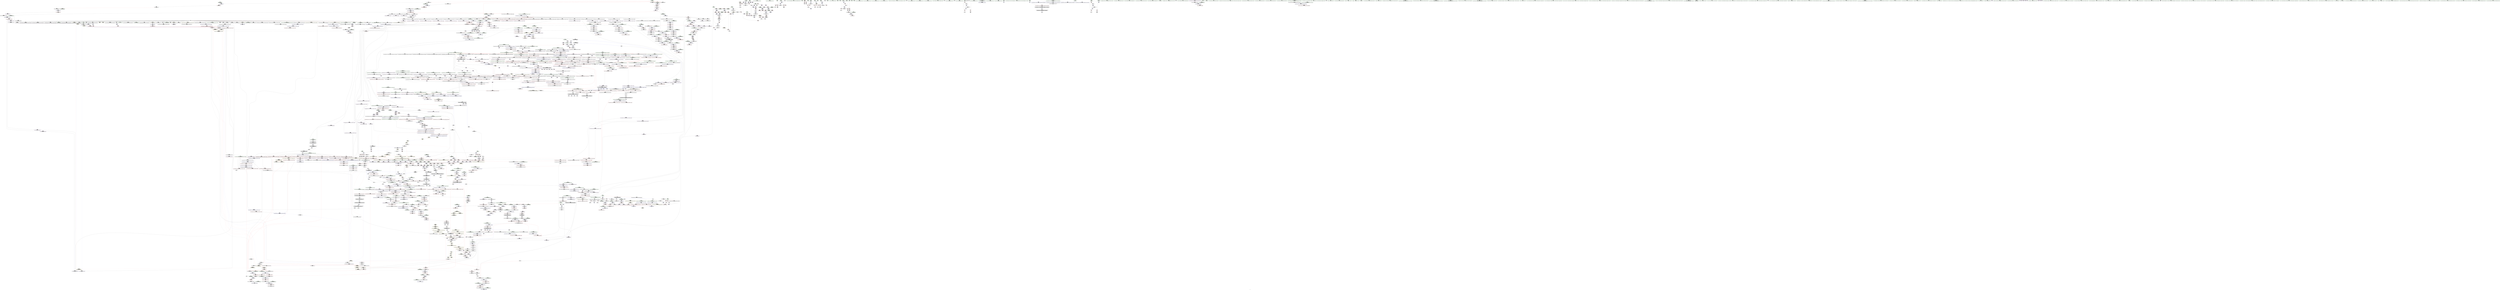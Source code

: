 digraph "SVFG" {
	label="SVFG";

	Node0x55dc244b67e0 [shape=record,color=grey,label="{NodeID: 0\nNullPtr|{|<s41>108}}"];
	Node0x55dc244b67e0 -> Node0x55dc24a71420[style=solid];
	Node0x55dc244b67e0 -> Node0x55dc24a71520[style=solid];
	Node0x55dc244b67e0 -> Node0x55dc24a715f0[style=solid];
	Node0x55dc244b67e0 -> Node0x55dc24a716c0[style=solid];
	Node0x55dc244b67e0 -> Node0x55dc24a71790[style=solid];
	Node0x55dc244b67e0 -> Node0x55dc24a71860[style=solid];
	Node0x55dc244b67e0 -> Node0x55dc24a71930[style=solid];
	Node0x55dc244b67e0 -> Node0x55dc24a71a00[style=solid];
	Node0x55dc244b67e0 -> Node0x55dc24a71ad0[style=solid];
	Node0x55dc244b67e0 -> Node0x55dc24a71ba0[style=solid];
	Node0x55dc244b67e0 -> Node0x55dc24a71c70[style=solid];
	Node0x55dc244b67e0 -> Node0x55dc24a71d40[style=solid];
	Node0x55dc244b67e0 -> Node0x55dc24a71e10[style=solid];
	Node0x55dc244b67e0 -> Node0x55dc24a71ee0[style=solid];
	Node0x55dc244b67e0 -> Node0x55dc24a71fb0[style=solid];
	Node0x55dc244b67e0 -> Node0x55dc24a72080[style=solid];
	Node0x55dc244b67e0 -> Node0x55dc24a72150[style=solid];
	Node0x55dc244b67e0 -> Node0x55dc24a72220[style=solid];
	Node0x55dc244b67e0 -> Node0x55dc24a722f0[style=solid];
	Node0x55dc244b67e0 -> Node0x55dc24a723c0[style=solid];
	Node0x55dc244b67e0 -> Node0x55dc24a72490[style=solid];
	Node0x55dc244b67e0 -> Node0x55dc24a72560[style=solid];
	Node0x55dc244b67e0 -> Node0x55dc24a72630[style=solid];
	Node0x55dc244b67e0 -> Node0x55dc24a72700[style=solid];
	Node0x55dc244b67e0 -> Node0x55dc24a727d0[style=solid];
	Node0x55dc244b67e0 -> Node0x55dc24a728a0[style=solid];
	Node0x55dc244b67e0 -> Node0x55dc24a72970[style=solid];
	Node0x55dc244b67e0 -> Node0x55dc24a72a40[style=solid];
	Node0x55dc244b67e0 -> Node0x55dc24a72b10[style=solid];
	Node0x55dc244b67e0 -> Node0x55dc24a72be0[style=solid];
	Node0x55dc244b67e0 -> Node0x55dc24a72cb0[style=solid];
	Node0x55dc244b67e0 -> Node0x55dc24a72d80[style=solid];
	Node0x55dc244b67e0 -> Node0x55dc24a72e50[style=solid];
	Node0x55dc244b67e0 -> Node0x55dc24a72f20[style=solid];
	Node0x55dc244b67e0 -> Node0x55dc24aa6b10[style=solid];
	Node0x55dc244b67e0 -> Node0x55dc24aa6be0[style=solid];
	Node0x55dc244b67e0 -> Node0x55dc24aa6cb0[style=solid];
	Node0x55dc244b67e0 -> Node0x55dc24aa8fa0[style=solid];
	Node0x55dc244b67e0 -> Node0x55dc24adbf60[style=solid];
	Node0x55dc244b67e0 -> Node0x55dc24aded80[style=solid];
	Node0x55dc244b67e0 -> Node0x55dc24ae0580[style=solid];
	Node0x55dc244b67e0:s41 -> Node0x55dc24abb230[style=solid,color=red];
	Node0x55dc24a6a130 [shape=record,color=black,label="{NodeID: 443\n1033\<--981\n\<--this1\n_ZNSt6vectorISt4pairIiiESaIS1_EE17_M_realloc_insertIJS1_EEEvN9__gnu_cxx17__normal_iteratorIPS1_S3_EEDpOT_\n}"];
	Node0x55dc24a6a130 -> Node0x55dc24a841c0[style=solid];
	Node0x55dc24a6a130 -> Node0x55dc24a84290[style=solid];
	Node0x55dc24abc2e0 [shape=record,color=black,label="{NodeID: 3100\n1567 = PHI(1560, )\n1st arg _ZNSt20__uninitialized_copyILb0EE13__uninit_copyISt13move_iteratorIPSt4pairIiiEES5_EET0_T_S8_S7_ }"];
	Node0x55dc24abc2e0 -> Node0x55dc24aac200[style=solid];
	Node0x55dc24adde80 [shape=record,color=grey,label="{NodeID: 1993\n275 = Binary(266, 274, )\n}"];
	Node0x55dc24adde80 -> Node0x55dc24adcb00[style=solid];
	Node0x55dc24a794b0 [shape=record,color=red,label="{NodeID: 886\n873\<--865\nthis1\<--this.addr\n_ZNSt6vectorISt4pairIiiESaIS1_EE12emplace_backIJS1_EEEvDpOT_\n|{|<s5>59|<s6>61}}"];
	Node0x55dc24a794b0 -> Node0x55dc24a696a0[style=solid];
	Node0x55dc24a794b0 -> Node0x55dc24a69770[style=solid];
	Node0x55dc24a794b0 -> Node0x55dc24a69840[style=solid];
	Node0x55dc24a794b0 -> Node0x55dc24a69910[style=solid];
	Node0x55dc24a794b0 -> Node0x55dc24a699e0[style=solid];
	Node0x55dc24a794b0:s5 -> Node0x55dc24c06c90[style=solid,color=red];
	Node0x55dc24a794b0:s6 -> Node0x55dc24c021b0[style=solid,color=red];
	Node0x55dc24b62f30 [shape=record,color=yellow,style=double,label="{NodeID: 2436\n437V_1 = ENCHI(MR_437V_0)\npts\{15700000 \}\nFun[_ZSteqIPSt4pairIiiEEbRKSt13move_iteratorIT_ES7_]|{<s0>133}}"];
	Node0x55dc24b62f30:s0 -> Node0x55dc24b5f480[style=dashed,color=red];
	Node0x55dc24aaf530 [shape=record,color=blue, style = dotted,label="{NodeID: 1329\n2277\<--2279\noffset_0\<--dummyVal\n_ZSt9__reverseIN9__gnu_cxx17__normal_iteratorIPSt4pairIiiESt6vectorIS3_SaIS3_EEEEEvT_S9_St26random_access_iterator_tag\n}"];
	Node0x55dc24aaf530 -> Node0x55dc24aa0520[style=dashed];
	Node0x55dc24aaf530 -> Node0x55dc24aaf530[style=dashed];
	Node0x55dc24aaf530 -> Node0x55dc24b39fd0[style=dashed];
	Node0x55dc24a62840 [shape=record,color=green,label="{NodeID: 222\n1420\<--1421\nthis.addr\<--this.addr_field_insensitive\n_ZNK9__gnu_cxx13new_allocatorISt4pairIiiEE8max_sizeEv\n}"];
	Node0x55dc24a62840 -> Node0x55dc24a9d120[style=solid];
	Node0x55dc24a62840 -> Node0x55dc24aab1c0[style=solid];
	Node0x55dc24b80d50 [shape=record,color=yellow,style=double,label="{NodeID: 2879\n494V_8 = CSCHI(MR_494V_7)\npts\{17890000 \}\nCS[]|{|<s6>158}}"];
	Node0x55dc24b80d50 -> Node0x55dc24aa29b0[style=dashed];
	Node0x55dc24b80d50 -> Node0x55dc24aa2c20[style=dashed];
	Node0x55dc24b80d50 -> Node0x55dc24aa2cf0[style=dashed];
	Node0x55dc24b80d50 -> Node0x55dc24aa2dc0[style=dashed];
	Node0x55dc24b80d50 -> Node0x55dc24b271c0[style=dashed];
	Node0x55dc24b80d50 -> Node0x55dc24b3f4d0[style=dashed];
	Node0x55dc24b80d50:s6 -> Node0x55dc24246de0[style=dashed,color=red];
	Node0x55dc24a85950 [shape=record,color=purple,label="{NodeID: 665\n1359\<--1358\n_M_impl\<--\n_ZNKSt6vectorISt4pairIiiESaIS1_EE4sizeEv\n}"];
	Node0x55dc24aa41a0 [shape=record,color=blue,label="{NodeID: 1108\n57\<--177\nehselector.slot\<--\nmain\n}"];
	Node0x55dc24aa41a0 -> Node0x55dc24a74780[style=dashed];
	Node0x55dc244b6870 [shape=record,color=green,label="{NodeID: 1\n5\<--1\n\<--dummyObj\nCan only get source location for instruction, argument, global var or function.}"];
	Node0x55dc24a6a200 [shape=record,color=black,label="{NodeID: 444\n1038\<--981\n\<--this1\n_ZNSt6vectorISt4pairIiiESaIS1_EE17_M_realloc_insertIJS1_EEEvN9__gnu_cxx17__normal_iteratorIPS1_S3_EEDpOT_\n|{<s0>74}}"];
	Node0x55dc24a6a200:s0 -> Node0x55dc24c074a0[style=solid,color=red];
	Node0x55dc24abc3f0 [shape=record,color=black,label="{NodeID: 3101\n1568 = PHI(1556, )\n2nd arg _ZNSt20__uninitialized_copyILb0EE13__uninit_copyISt13move_iteratorIPSt4pairIiiEES5_EET0_T_S8_S7_ }"];
	Node0x55dc24abc3f0 -> Node0x55dc24aac2d0[style=solid];
	Node0x55dc24ade000 [shape=record,color=grey,label="{NodeID: 1994\n1246 = Binary(1245, 413, )\n}"];
	Node0x55dc24ade000 -> Node0x55dc24a7ba10[style=solid];
	Node0x55dc24a79580 [shape=record,color=red,label="{NodeID: 887\n891\<--867\n\<--__args.addr\n_ZNSt6vectorISt4pairIiiESaIS1_EE12emplace_backIJS1_EEEvDpOT_\n|{<s0>57}}"];
	Node0x55dc24a79580:s0 -> Node0x55dc24c01370[style=solid,color=red];
	Node0x55dc24b63010 [shape=record,color=yellow,style=double,label="{NodeID: 2437\n439V_1 = ENCHI(MR_439V_0)\npts\{15720000 \}\nFun[_ZSteqIPSt4pairIiiEEbRKSt13move_iteratorIT_ES7_]|{<s0>134}}"];
	Node0x55dc24b63010:s0 -> Node0x55dc24b5f480[style=dashed,color=red];
	Node0x55dc24aaf600 [shape=record,color=blue,label="{NodeID: 1330\n2065\<--2062\n.addr\<--\n_ZSt19__iterator_categoryIN9__gnu_cxx17__normal_iteratorIPSt4pairIiiESt6vectorIS3_SaIS3_EEEEENSt15iterator_traitsIT_E17iterator_categoryERKSA_\n}"];
	Node0x55dc24a62910 [shape=record,color=green,label="{NodeID: 223\n1429\<--1430\n__a.addr\<--__a.addr_field_insensitive\n_ZNSt16allocator_traitsISaISt4pairIiiEEE8allocateERS2_m\n}"];
	Node0x55dc24a62910 -> Node0x55dc24a9d1f0[style=solid];
	Node0x55dc24a62910 -> Node0x55dc24aab290[style=solid];
	Node0x55dc24a85a20 [shape=record,color=purple,label="{NodeID: 666\n1360\<--1358\n_M_finish\<--\n_ZNKSt6vectorISt4pairIiiESaIS1_EE4sizeEv\n}"];
	Node0x55dc24a85a20 -> Node0x55dc24a9c830[style=solid];
	Node0x55dc24aa4270 [shape=record,color=blue,label="{NodeID: 1109\n49\<--185\ni26\<--inc40\nmain\n}"];
	Node0x55dc24aa4270 -> Node0x55dc24b426d0[style=dashed];
	Node0x55dc24a5a7d0 [shape=record,color=green,label="{NodeID: 2\n10\<--1\n\<--dummyObj\nCan only get source location for instruction, argument, global var or function.}"];
	Node0x55dc24a6a2d0 [shape=record,color=black,label="{NodeID: 445\n1054\<--981\n\<--this1\n_ZNSt6vectorISt4pairIiiESaIS1_EE17_M_realloc_insertIJS1_EEEvN9__gnu_cxx17__normal_iteratorIPS1_S3_EEDpOT_\n}"];
	Node0x55dc24a6a2d0 -> Node0x55dc24a84360[style=solid];
	Node0x55dc24abc500 [shape=record,color=black,label="{NodeID: 3102\n740 = PHI(682, 1619, )\n0th arg _ZSt8_DestroyIPSt4pairIiiEEvT_S3_ }"];
	Node0x55dc24abc500 -> Node0x55dc24aa74d0[style=solid];
	Node0x55dc24ade180 [shape=record,color=grey,label="{NodeID: 1995\n271 = Binary(270, 123, )\n}"];
	Node0x55dc24ade180 -> Node0x55dc24a67890[style=solid];
	Node0x55dc24a79650 [shape=record,color=red,label="{NodeID: 888\n908\<--867\n\<--__args.addr\n_ZNSt6vectorISt4pairIiiESaIS1_EE12emplace_backIJS1_EEEvDpOT_\n|{<s0>60}}"];
	Node0x55dc24a79650:s0 -> Node0x55dc24c01370[style=solid,color=red];
	Node0x55dc24aaf6d0 [shape=record,color=blue,label="{NodeID: 1331\n2072\<--2070\n__x.addr\<--__x\n_ZStltIiiEbRKSt4pairIT_T0_ES5_\n}"];
	Node0x55dc24aaf6d0 -> Node0x55dc24aa05f0[style=dashed];
	Node0x55dc24aaf6d0 -> Node0x55dc24aa06c0[style=dashed];
	Node0x55dc24aaf6d0 -> Node0x55dc24aa0790[style=dashed];
	Node0x55dc24a629e0 [shape=record,color=green,label="{NodeID: 224\n1431\<--1432\n__n.addr\<--__n.addr_field_insensitive\n_ZNSt16allocator_traitsISaISt4pairIiiEEE8allocateERS2_m\n}"];
	Node0x55dc24a629e0 -> Node0x55dc24a9d2c0[style=solid];
	Node0x55dc24a629e0 -> Node0x55dc24aab360[style=solid];
	Node0x55dc24b81010 [shape=record,color=yellow,style=double,label="{NodeID: 2881\n40V_3 = CSCHI(MR_40V_1)\npts\{1467 \}\nCS[]|{<s0>157|<s1>157}}"];
	Node0x55dc24b81010:s0 -> Node0x55dc24b2dcd0[style=dashed,color=red];
	Node0x55dc24b81010:s1 -> Node0x55dc24b38bd0[style=dashed,color=red];
	Node0x55dc24a85af0 [shape=record,color=purple,label="{NodeID: 667\n1363\<--1362\n_M_impl2\<--\n_ZNKSt6vectorISt4pairIiiESaIS1_EE4sizeEv\n}"];
	Node0x55dc24aa4340 [shape=record,color=blue,label="{NodeID: 1110\n59\<--189\nans\<--\nmain\n}"];
	Node0x55dc24aa4340 -> Node0x55dc24b3bdd0[style=dashed];
	Node0x55dc24a59eb0 [shape=record,color=green,label="{NodeID: 3\n16\<--1\n.str\<--dummyObj\nGlob }"];
	Node0x55dc24a6a3a0 [shape=record,color=black,label="{NodeID: 446\n1074\<--981\n\<--this1\n_ZNSt6vectorISt4pairIiiESaIS1_EE17_M_realloc_insertIJS1_EEEvN9__gnu_cxx17__normal_iteratorIPS1_S3_EEDpOT_\n|{<s0>79}}"];
	Node0x55dc24a6a3a0:s0 -> Node0x55dc24c074a0[style=solid,color=red];
	Node0x55dc24abc650 [shape=record,color=black,label="{NodeID: 3103\n741 = PHI(683, 1620, )\n1st arg _ZSt8_DestroyIPSt4pairIiiEEvT_S3_ }"];
	Node0x55dc24abc650 -> Node0x55dc24aa75a0[style=solid];
	Node0x55dc24ade300 [shape=record,color=grey,label="{NodeID: 1996\n232 = Binary(231, 95, )\n}"];
	Node0x55dc24ade300 -> Node0x55dc24aa4820[style=solid];
	Node0x55dc24a79720 [shape=record,color=red,label="{NodeID: 889\n877\<--876\n\<--_M_finish\n_ZNSt6vectorISt4pairIiiESaIS1_EE12emplace_backIJS1_EEEvDpOT_\n}"];
	Node0x55dc24a79720 -> Node0x55dc24ae0880[style=solid];
	Node0x55dc24b63200 [shape=record,color=yellow,style=double,label="{NodeID: 2439\n181V_1 = ENCHI(MR_181V_0)\npts\{702 \}\nFun[_ZNSt12_Vector_baseISt4pairIiiESaIS1_EED2Ev]}"];
	Node0x55dc24b63200 -> Node0x55dc24aa7330[style=dashed];
	Node0x55dc24aaf7a0 [shape=record,color=blue,label="{NodeID: 1332\n2074\<--2071\n__y.addr\<--__y\n_ZStltIiiEbRKSt4pairIT_T0_ES5_\n}"];
	Node0x55dc24aaf7a0 -> Node0x55dc24aa0860[style=dashed];
	Node0x55dc24aaf7a0 -> Node0x55dc24aa0930[style=dashed];
	Node0x55dc24aaf7a0 -> Node0x55dc24aa0a00[style=dashed];
	Node0x55dc24a62ab0 [shape=record,color=green,label="{NodeID: 225\n1439\<--1440\n_ZN9__gnu_cxx13new_allocatorISt4pairIiiEE8allocateEmPKv\<--_ZN9__gnu_cxx13new_allocatorISt4pairIiiEE8allocateEmPKv_field_insensitive\n}"];
	Node0x55dc24a85bc0 [shape=record,color=purple,label="{NodeID: 668\n1364\<--1362\n_M_start\<--\n_ZNKSt6vectorISt4pairIiiESaIS1_EE4sizeEv\n}"];
	Node0x55dc24a85bc0 -> Node0x55dc24a9c900[style=solid];
	Node0x55dc24aa4410 [shape=record,color=blue,label="{NodeID: 1111\n194\<--191\ncoerce.dive\<--call42\nmain\n}"];
	Node0x55dc24aa4410 -> Node0x55dc24a757c0[style=dashed];
	Node0x55dc24aa4410 -> Node0x55dc24aa4410[style=dashed];
	Node0x55dc24aa4410 -> Node0x55dc24b34fd0[style=dashed];
	Node0x55dc24a5a1f0 [shape=record,color=green,label="{NodeID: 4\n18\<--1\n.str.1\<--dummyObj\nGlob }"];
	Node0x55dc24a6a470 [shape=record,color=black,label="{NodeID: 447\n1078\<--981\n\<--this1\n_ZNSt6vectorISt4pairIiiESaIS1_EE17_M_realloc_insertIJS1_EEEvN9__gnu_cxx17__normal_iteratorIPS1_S3_EEDpOT_\n|{<s0>81}}"];
	Node0x55dc24a6a470:s0 -> Node0x55dc24c04450[style=solid,color=red];
	Node0x55dc24abc7a0 [shape=record,color=black,label="{NodeID: 3104\n1313 = PHI(957, 957, 1237, 1240, 1949, 1952, 2194, 2197, )\n0th arg _ZNK9__gnu_cxx17__normal_iteratorIPSt4pairIiiESt6vectorIS2_SaIS2_EEE4baseEv }"];
	Node0x55dc24abc7a0 -> Node0x55dc24aaa8d0[style=solid];
	Node0x55dc24ade480 [shape=record,color=grey,label="{NodeID: 1997\n1369 = Binary(1368, 413, )\n}"];
	Node0x55dc24ade480 -> Node0x55dc24a7c3d0[style=solid];
	Node0x55dc24a797f0 [shape=record,color=red,label="{NodeID: 890\n881\<--880\n\<--_M_end_of_storage\n_ZNSt6vectorISt4pairIiiESaIS1_EE12emplace_backIJS1_EEEvDpOT_\n}"];
	Node0x55dc24a797f0 -> Node0x55dc24ae0880[style=solid];
	Node0x55dc24b632e0 [shape=record,color=yellow,style=double,label="{NodeID: 2440\n183V_1 = ENCHI(MR_183V_0)\npts\{704 \}\nFun[_ZNSt12_Vector_baseISt4pairIiiESaIS1_EED2Ev]}"];
	Node0x55dc24b632e0 -> Node0x55dc24aa7400[style=dashed];
	Node0x55dc24aaf870 [shape=record,color=blue,label="{NodeID: 1333\n2108\<--2107\nthis.addr\<--this\n_ZNK9__gnu_cxx17__normal_iteratorIPSt4pairIiiESt6vectorIS2_SaIS2_EEEdeEv\n}"];
	Node0x55dc24aaf870 -> Node0x55dc24aa0fb0[style=dashed];
	Node0x55dc24a62bb0 [shape=record,color=green,label="{NodeID: 226\n1446\<--1447\nthis.addr\<--this.addr_field_insensitive\n_ZN9__gnu_cxx13new_allocatorISt4pairIiiEE8allocateEmPKv\n}"];
	Node0x55dc24a62bb0 -> Node0x55dc24a9d390[style=solid];
	Node0x55dc24a62bb0 -> Node0x55dc24aab430[style=solid];
	Node0x55dc24a85c90 [shape=record,color=purple,label="{NodeID: 669\n1415\<--1414\n_M_impl\<--this1\n_ZNKSt12_Vector_baseISt4pairIiiESaIS1_EE19_M_get_Tp_allocatorEv\n}"];
	Node0x55dc24a85c90 -> Node0x55dc24a7c710[style=solid];
	Node0x55dc24b55750 [shape=record,color=yellow,style=double,label="{NodeID: 2219\n2V_1 = ENCHI(MR_2V_0)\npts\{1 \}\nFun[main]}"];
	Node0x55dc24b55750 -> Node0x55dc24a73810[style=dashed];
	Node0x55dc24b55750 -> Node0x55dc24a738e0[style=dashed];
	Node0x55dc24aa44e0 [shape=record,color=blue,label="{NodeID: 1112\n199\<--196\ncoerce.dive45\<--call44\nmain\n}"];
	Node0x55dc24aa44e0 -> Node0x55dc24a75890[style=dashed];
	Node0x55dc24aa44e0 -> Node0x55dc24aa44e0[style=dashed];
	Node0x55dc24aa44e0 -> Node0x55dc24b354d0[style=dashed];
	Node0x55dc24a5a2b0 [shape=record,color=green,label="{NodeID: 5\n20\<--1\nstdin\<--dummyObj\nGlob }"];
	Node0x55dc24a6a540 [shape=record,color=black,label="{NodeID: 448\n1086\<--981\n\<--this1\n_ZNSt6vectorISt4pairIiiESaIS1_EE17_M_realloc_insertIJS1_EEEvN9__gnu_cxx17__normal_iteratorIPS1_S3_EEDpOT_\n}"];
	Node0x55dc24a6a540 -> Node0x55dc24a84430[style=solid];
	Node0x55dc24a6a540 -> Node0x55dc24a84500[style=solid];
	Node0x55dc24abcdd0 [shape=record,color=black,label="{NodeID: 3105\n2186 = PHI(2023, )\n0th arg _ZN9__gnu_cxxltIPSt4pairIiiESt6vectorIS2_SaIS2_EEEEbRKNS_17__normal_iteratorIT_T0_EESC_ }"];
	Node0x55dc24abcdd0 -> Node0x55dc24ab0160[style=solid];
	Node0x55dc24ade600 [shape=record,color=grey,label="{NodeID: 1998\n1368 = Binary(1366, 1367, )\n}"];
	Node0x55dc24ade600 -> Node0x55dc24ade480[style=solid];
	Node0x55dc24a798c0 [shape=record,color=red,label="{NodeID: 891\n890\<--889\n\<--_M_finish5\n_ZNSt6vectorISt4pairIiiESaIS1_EE12emplace_backIJS1_EEEvDpOT_\n|{<s0>58}}"];
	Node0x55dc24a798c0:s0 -> Node0x55dc24c065f0[style=solid,color=red];
	Node0x55dc24b633c0 [shape=record,color=yellow,style=double,label="{NodeID: 2441\n46V_1 = ENCHI(MR_46V_0)\npts\{480000 \}\nFun[_ZNSt12_Vector_baseISt4pairIiiESaIS1_EED2Ev]}"];
	Node0x55dc24b633c0 -> Node0x55dc24a786e0[style=dashed];
	Node0x55dc24b633c0 -> Node0x55dc24a78880[style=dashed];
	Node0x55dc24aaf940 [shape=record,color=blue,label="{NodeID: 1334\n2118\<--2116\n__x.addr\<--__x\n_ZSt4swapIiiENSt9enable_ifIXsr6__and_ISt14__is_swappableIT_ES1_IT0_EEE5valueEvE4typeERSt4pairIS2_S4_ESA_\n}"];
	Node0x55dc24aaf940 -> Node0x55dc24aa1150[style=dashed];
	Node0x55dc24a62c80 [shape=record,color=green,label="{NodeID: 227\n1448\<--1449\n__n.addr\<--__n.addr_field_insensitive\n_ZN9__gnu_cxx13new_allocatorISt4pairIiiEE8allocateEmPKv\n}"];
	Node0x55dc24a62c80 -> Node0x55dc24a9d460[style=solid];
	Node0x55dc24a62c80 -> Node0x55dc24a9d530[style=solid];
	Node0x55dc24a62c80 -> Node0x55dc24aab500[style=solid];
	Node0x55dc24b81430 [shape=record,color=yellow,style=double,label="{NodeID: 2884\n40V_2 = CSCHI(MR_40V_1)\npts\{1467 \}\nCS[]|{<s0>153|<s1>176}}"];
	Node0x55dc24b81430:s0 -> Node0x55dc24b81010[style=dashed,color=blue];
	Node0x55dc24b81430:s1 -> Node0x55dc24b2dcd0[style=dashed,color=blue];
	Node0x55dc24a85d60 [shape=record,color=purple,label="{NodeID: 670\n1492\<--1480\ncoerce.dive\<--__first\n_ZSt22__uninitialized_copy_aISt13move_iteratorIPSt4pairIiiEES3_S2_ET0_T_S6_S5_RSaIT1_E\n}"];
	Node0x55dc24a85d60 -> Node0x55dc24aab6a0[style=solid];
	Node0x55dc24b55860 [shape=record,color=yellow,style=double,label="{NodeID: 2220\n4V_1 = ENCHI(MR_4V_0)\npts\{8 \}\nFun[main]}"];
	Node0x55dc24b55860 -> Node0x55dc24a73740[style=dashed];
	Node0x55dc24aa45b0 [shape=record,color=blue,label="{NodeID: 1113\n65\<--10\nval\<--\nmain\n}"];
	Node0x55dc24aa45b0 -> Node0x55dc24b4d0d0[style=dashed];
	Node0x55dc24a5a370 [shape=record,color=green,label="{NodeID: 6\n21\<--1\n.str.2\<--dummyObj\nGlob }"];
	Node0x55dc24a6a610 [shape=record,color=black,label="{NodeID: 449\n1090\<--981\n\<--this1\n_ZNSt6vectorISt4pairIiiESaIS1_EE17_M_realloc_insertIJS1_EEEvN9__gnu_cxx17__normal_iteratorIPS1_S3_EEDpOT_\n}"];
	Node0x55dc24a6a610 -> Node0x55dc24a845d0[style=solid];
	Node0x55dc24a6a610 -> Node0x55dc24a846a0[style=solid];
	Node0x55dc24abcee0 [shape=record,color=black,label="{NodeID: 3106\n2187 = PHI(2025, )\n1st arg _ZN9__gnu_cxxltIPSt4pairIiiESt6vectorIS2_SaIS2_EEEEbRKNS_17__normal_iteratorIT_T0_EESC_ }"];
	Node0x55dc24abcee0 -> Node0x55dc24ab0230[style=solid];
	Node0x55dc24ade780 [shape=record,color=grey,label="{NodeID: 1999\n140 = Binary(139, 95, )\n}"];
	Node0x55dc24ade780 -> Node0x55dc24aa3bf0[style=solid];
	Node0x55dc24a79990 [shape=record,color=red,label="{NodeID: 892\n901\<--900\n\<--_M_finish7\n_ZNSt6vectorISt4pairIiiESaIS1_EE12emplace_backIJS1_EEEvDpOT_\n}"];
	Node0x55dc24a79990 -> Node0x55dc24a83c10[style=solid];
	Node0x55dc24b634a0 [shape=record,color=yellow,style=double,label="{NodeID: 2442\n50V_1 = ENCHI(MR_50V_0)\npts\{480002 \}\nFun[_ZNSt12_Vector_baseISt4pairIiiESaIS1_EED2Ev]}"];
	Node0x55dc24b634a0 -> Node0x55dc24a787b0[style=dashed];
	Node0x55dc24aafa10 [shape=record,color=blue,label="{NodeID: 1335\n2120\<--2117\n__y.addr\<--__y\n_ZSt4swapIiiENSt9enable_ifIXsr6__and_ISt14__is_swappableIT_ES1_IT0_EEE5valueEvE4typeERSt4pairIS2_S4_ESA_\n}"];
	Node0x55dc24aafa10 -> Node0x55dc24aa1220[style=dashed];
	Node0x55dc24a62d50 [shape=record,color=green,label="{NodeID: 228\n1450\<--1451\n.addr\<--.addr_field_insensitive\n_ZN9__gnu_cxx13new_allocatorISt4pairIiiEE8allocateEmPKv\n}"];
	Node0x55dc24a62d50 -> Node0x55dc24aab5d0[style=solid];
	Node0x55dc24a85e30 [shape=record,color=purple,label="{NodeID: 671\n1494\<--1482\ncoerce.dive1\<--__last\n_ZSt22__uninitialized_copy_aISt13move_iteratorIPSt4pairIiiEES3_S2_ET0_T_S6_S5_RSaIT1_E\n}"];
	Node0x55dc24a85e30 -> Node0x55dc24aab770[style=solid];
	Node0x55dc24aa4680 [shape=record,color=blue,label="{NodeID: 1114\n69\<--5\ni50\<--\nmain\n}"];
	Node0x55dc24aa4680 -> Node0x55dc24a749f0[style=dashed];
	Node0x55dc24aa4680 -> Node0x55dc24a74ac0[style=dashed];
	Node0x55dc24aa4680 -> Node0x55dc24a74b90[style=dashed];
	Node0x55dc24aa4680 -> Node0x55dc24a74c60[style=dashed];
	Node0x55dc24aa4680 -> Node0x55dc24aa4680[style=dashed];
	Node0x55dc24aa4680 -> Node0x55dc24aa4820[style=dashed];
	Node0x55dc24aa4680 -> Node0x55dc24b322d0[style=dashed];
	Node0x55dc24a5ad20 [shape=record,color=green,label="{NodeID: 7\n23\<--1\n.str.3\<--dummyObj\nGlob }"];
	Node0x55dc24a6a6e0 [shape=record,color=black,label="{NodeID: 450\n1094\<--981\n\<--this1\n_ZNSt6vectorISt4pairIiiESaIS1_EE17_M_realloc_insertIJS1_EEEvN9__gnu_cxx17__normal_iteratorIPS1_S3_EEDpOT_\n|{<s0>83}}"];
	Node0x55dc24a6a6e0:s0 -> Node0x55dc24c074a0[style=solid,color=red];
	Node0x55dc24abcff0 [shape=record,color=black,label="{NodeID: 3107\n2107 = PHI(1983, 1985, 2006, 2008, )\n0th arg _ZNK9__gnu_cxx17__normal_iteratorIPSt4pairIiiESt6vectorIS2_SaIS2_EEEdeEv }"];
	Node0x55dc24abcff0 -> Node0x55dc24aaf870[style=solid];
	Node0x55dc24ade900 [shape=record,color=grey,label="{NodeID: 2000\n1883 = Binary(1882, 1662, )\n}"];
	Node0x55dc24a79a60 [shape=record,color=red,label="{NodeID: 893\n911\<--910\n\<--coerce.dive10\n_ZNSt6vectorISt4pairIiiESaIS1_EE12emplace_backIJS1_EEEvDpOT_\n|{<s0>61}}"];
	Node0x55dc24a79a60:s0 -> Node0x55dc24c022c0[style=solid,color=red];
	Node0x55dc24aafae0 [shape=record,color=blue,label="{NodeID: 1336\n2133\<--2131\nthis.addr\<--this\n_ZNSt4pairIiiE4swapERS0_\n}"];
	Node0x55dc24aafae0 -> Node0x55dc24aa12f0[style=dashed];
	Node0x55dc24a6b1a0 [shape=record,color=green,label="{NodeID: 229\n1461\<--1462\n_ZSt17__throw_bad_allocv\<--_ZSt17__throw_bad_allocv_field_insensitive\n}"];
	Node0x55dc24a85f00 [shape=record,color=purple,label="{NodeID: 672\n1505\<--1488\ncoerce.dive3\<--agg.tmp\n_ZSt22__uninitialized_copy_aISt13move_iteratorIPSt4pairIiiEES3_S2_ET0_T_S6_S5_RSaIT1_E\n}"];
	Node0x55dc24a85f00 -> Node0x55dc24a9d6d0[style=solid];
	Node0x55dc24aa4750 [shape=record,color=blue,label="{NodeID: 1115\n228\<--225\narrayidx57\<--\nmain\n}"];
	Node0x55dc24aa4750 -> Node0x55dc24aa4750[style=dashed];
	Node0x55dc24aa4750 -> Node0x55dc24b4e9d0[style=dashed];
	Node0x55dc24a5adb0 [shape=record,color=green,label="{NodeID: 8\n25\<--1\nstdout\<--dummyObj\nGlob }"];
	Node0x55dc24a6a7b0 [shape=record,color=black,label="{NodeID: 451\n1097\<--981\n\<--this1\n_ZNSt6vectorISt4pairIiiESaIS1_EE17_M_realloc_insertIJS1_EEEvN9__gnu_cxx17__normal_iteratorIPS1_S3_EEDpOT_\n|{<s0>85}}"];
	Node0x55dc24a6a7b0:s0 -> Node0x55dc24c04450[style=solid,color=red];
	Node0x55dc24abd1c0 [shape=record,color=black,label="{NodeID: 3108\n365 = PHI(49, )\n0th arg _ZSt9make_pairIRiS0_ESt4pairINSt17__decay_and_stripIT_E6__typeENS2_IT0_E6__typeEEOS3_OS6_ }"];
	Node0x55dc24abd1c0 -> Node0x55dc24aa5380[style=solid];
	Node0x55dc24adea80 [shape=record,color=grey,label="{NodeID: 2001\n1465 = Binary(1464, 413, )\n}"];
	Node0x55dc24a79b30 [shape=record,color=red,label="{NodeID: 894\n922\<--919\n\<--__t.addr\n_ZSt4moveIRSt4pairIiiEEONSt16remove_referenceIT_E4typeEOS4_\n}"];
	Node0x55dc24a79b30 -> Node0x55dc24a69b80[style=solid];
	Node0x55dc24aafbb0 [shape=record,color=blue,label="{NodeID: 1337\n2135\<--2132\n__p.addr\<--__p\n_ZNSt4pairIiiE4swapERS0_\n}"];
	Node0x55dc24aafbb0 -> Node0x55dc24aa13c0[style=dashed];
	Node0x55dc24aafbb0 -> Node0x55dc24aa1490[style=dashed];
	Node0x55dc24a6b2a0 [shape=record,color=green,label="{NodeID: 230\n1466\<--1467\ncall2\<--call2_field_insensitive\n_ZN9__gnu_cxx13new_allocatorISt4pairIiiEE8allocateEmPKv\n}"];
	Node0x55dc24a6b2a0 -> Node0x55dc24a7cb20[style=solid];
	Node0x55dc24a85fd0 [shape=record,color=purple,label="{NodeID: 673\n1507\<--1490\ncoerce.dive4\<--agg.tmp2\n_ZSt22__uninitialized_copy_aISt13move_iteratorIPSt4pairIiiEES3_S2_ET0_T_S6_S5_RSaIT1_E\n}"];
	Node0x55dc24a85fd0 -> Node0x55dc24a9d7a0[style=solid];
	Node0x55dc24aa4820 [shape=record,color=blue,label="{NodeID: 1116\n69\<--232\ni50\<--inc59\nmain\n}"];
	Node0x55dc24aa4820 -> Node0x55dc24a749f0[style=dashed];
	Node0x55dc24aa4820 -> Node0x55dc24a74ac0[style=dashed];
	Node0x55dc24aa4820 -> Node0x55dc24a74b90[style=dashed];
	Node0x55dc24aa4820 -> Node0x55dc24a74c60[style=dashed];
	Node0x55dc24aa4820 -> Node0x55dc24aa4680[style=dashed];
	Node0x55dc24aa4820 -> Node0x55dc24aa4820[style=dashed];
	Node0x55dc24aa4820 -> Node0x55dc24b322d0[style=dashed];
	Node0x55dc24a5ae40 [shape=record,color=green,label="{NodeID: 9\n26\<--1\n.str.4\<--dummyObj\nGlob }"];
	Node0x55dc24a6a880 [shape=record,color=black,label="{NodeID: 452\n1098\<--981\n\<--this1\n_ZNSt6vectorISt4pairIiiESaIS1_EE17_M_realloc_insertIJS1_EEEvN9__gnu_cxx17__normal_iteratorIPS1_S3_EEDpOT_\n}"];
	Node0x55dc24a6a880 -> Node0x55dc24a84770[style=solid];
	Node0x55dc24a6a880 -> Node0x55dc24a84840[style=solid];
	Node0x55dc24abd2d0 [shape=record,color=black,label="{NodeID: 3109\n366 = PHI(51, )\n1st arg _ZSt9make_pairIRiS0_ESt4pairINSt17__decay_and_stripIT_E6__typeENS2_IT0_E6__typeEEOS3_OS6_ }"];
	Node0x55dc24abd2d0 -> Node0x55dc24aa5450[style=solid];
	Node0x55dc24adec00 [shape=record,color=grey,label="{NodeID: 2002\n1955 = cmp(1951, 1954, )\n}"];
	Node0x55dc24adec00 -> Node0x55dc24a7f630[style=solid];
	Node0x55dc24a79c00 [shape=record,color=red,label="{NodeID: 895\n937\<--928\n\<--__a.addr\n_ZNSt16allocator_traitsISaISt4pairIiiEEE9constructIS1_JS1_EEEvRS2_PT_DpOT0_\n}"];
	Node0x55dc24a79c00 -> Node0x55dc24a69c50[style=solid];
	Node0x55dc24aafc80 [shape=record,color=blue,label="{NodeID: 1338\n2154\<--2152\n__a.addr\<--__a\n_ZSt4swapIiENSt9enable_ifIXsr6__and_ISt6__not_ISt15__is_tuple_likeIT_EESt21is_move_constructibleIS3_ESt18is_move_assignableIS3_EEE5valueEvE4typeERS3_SC_\n}"];
	Node0x55dc24aafc80 -> Node0x55dc24aa1560[style=dashed];
	Node0x55dc24aafc80 -> Node0x55dc24aa1630[style=dashed];
	Node0x55dc24a6b370 [shape=record,color=green,label="{NodeID: 231\n1468\<--1469\n_Znwm\<--_Znwm_field_insensitive\n}"];
	Node0x55dc24a860a0 [shape=record,color=purple,label="{NodeID: 674\n2214\<--1498\noffset_0\<--\n}"];
	Node0x55dc24a860a0 -> Node0x55dc24aab9e0[style=solid];
	Node0x55dc24aa48f0 [shape=record,color=blue,label="{NodeID: 1117\n71\<--5\ni61\<--\nmain\n}"];
	Node0x55dc24aa48f0 -> Node0x55dc24a74d30[style=dashed];
	Node0x55dc24aa48f0 -> Node0x55dc24a74e00[style=dashed];
	Node0x55dc24aa48f0 -> Node0x55dc24a74ed0[style=dashed];
	Node0x55dc24aa48f0 -> Node0x55dc24a74fa0[style=dashed];
	Node0x55dc24aa48f0 -> Node0x55dc24aa48f0[style=dashed];
	Node0x55dc24aa48f0 -> Node0x55dc24aa4ea0[style=dashed];
	Node0x55dc24aa48f0 -> Node0x55dc24b327d0[style=dashed];
	Node0x55dc24a5af00 [shape=record,color=green,label="{NodeID: 10\n28\<--1\n.str.5\<--dummyObj\nGlob }"];
	Node0x55dc24a6a950 [shape=record,color=black,label="{NodeID: 453\n1102\<--981\n\<--this1\n_ZNSt6vectorISt4pairIiiESaIS1_EE17_M_realloc_insertIJS1_EEEvN9__gnu_cxx17__normal_iteratorIPS1_S3_EEDpOT_\n}"];
	Node0x55dc24a6a950 -> Node0x55dc24a84910[style=solid];
	Node0x55dc24a6a950 -> Node0x55dc24a849e0[style=solid];
	Node0x55dc24abd3e0 [shape=record,color=black,label="{NodeID: 3110\n1969 = PHI(1788, 1788, 1796, 2025, 2025, )\n0th arg _ZN9__gnu_cxx17__normal_iteratorIPSt4pairIiiESt6vectorIS2_SaIS2_EEEmmEv }"];
	Node0x55dc24abd3e0 -> Node0x55dc24aaed10[style=solid];
	Node0x55dc24aded80 [shape=record,color=grey,label="{NodeID: 2003\n1052 = cmp(1051, 3, )\n}"];
	Node0x55dc24a79cd0 [shape=record,color=red,label="{NodeID: 896\n939\<--930\n\<--__p.addr\n_ZNSt16allocator_traitsISaISt4pairIiiEEE9constructIS1_JS1_EEEvRS2_PT_DpOT0_\n|{<s0>63}}"];
	Node0x55dc24a79cd0:s0 -> Node0x55dc24abe0c0[style=solid,color=red];
	Node0x55dc24aafd50 [shape=record,color=blue,label="{NodeID: 1339\n2156\<--2153\n__b.addr\<--__b\n_ZSt4swapIiENSt9enable_ifIXsr6__and_ISt6__not_ISt15__is_tuple_likeIT_EESt21is_move_constructibleIS3_ESt18is_move_assignableIS3_EEE5valueEvE4typeERS3_SC_\n}"];
	Node0x55dc24aafd50 -> Node0x55dc24aa1700[style=dashed];
	Node0x55dc24aafd50 -> Node0x55dc24aa17d0[style=dashed];
	Node0x55dc24a6b470 [shape=record,color=green,label="{NodeID: 232\n1480\<--1481\n__first\<--__first_field_insensitive\n_ZSt22__uninitialized_copy_aISt13move_iteratorIPSt4pairIiiEES3_S2_ET0_T_S6_S5_RSaIT1_E\n}"];
	Node0x55dc24a6b470 -> Node0x55dc24a7ccc0[style=solid];
	Node0x55dc24a6b470 -> Node0x55dc24a85d60[style=solid];
	Node0x55dc24b81b10 [shape=record,color=yellow,style=double,label="{NodeID: 2889\n40V_2 = CSCHI(MR_40V_1)\npts\{1467 \}\nCS[]|{<s0>170}}"];
	Node0x55dc24b81b10:s0 -> Node0x55dc24b81430[style=dashed,color=blue];
	Node0x55dc24a86170 [shape=record,color=purple,label="{NodeID: 675\n2215\<--1499\noffset_0\<--\n}"];
	Node0x55dc24a86170 -> Node0x55dc24aa2260[style=solid];
	Node0x55dc24aa49c0 [shape=record,color=blue,label="{NodeID: 1118\n73\<--247\nleft\<--\nmain\n}"];
	Node0x55dc24aa49c0 -> Node0x55dc24a75070[style=dashed];
	Node0x55dc24aa49c0 -> Node0x55dc24a75140[style=dashed];
	Node0x55dc24aa49c0 -> Node0x55dc24a75210[style=dashed];
	Node0x55dc24aa49c0 -> Node0x55dc24b4dad0[style=dashed];
	Node0x55dc24a5b000 [shape=record,color=green,label="{NodeID: 11\n30\<--1\n.str.6\<--dummyObj\nGlob }"];
	Node0x55dc24a6aa20 [shape=record,color=black,label="{NodeID: 454\n1106\<--981\n\<--this1\n_ZNSt6vectorISt4pairIiiESaIS1_EE17_M_realloc_insertIJS1_EEEvN9__gnu_cxx17__normal_iteratorIPS1_S3_EEDpOT_\n}"];
	Node0x55dc24a6aa20 -> Node0x55dc24a84ab0[style=solid];
	Node0x55dc24a6aa20 -> Node0x55dc24a84b80[style=solid];
	Node0x55dc24abd5f0 [shape=record,color=black,label="{NodeID: 3111\n623 = PHI(341, 575, 736, 1139, 1642, )\n0th arg __clang_call_terminate }"];
	Node0x55dc24adef00 [shape=record,color=grey,label="{NodeID: 2004\n2200 = cmp(2196, 2199, )\n}"];
	Node0x55dc24adef00 -> Node0x55dc24a7ff20[style=solid];
	Node0x55dc24a79da0 [shape=record,color=red,label="{NodeID: 897\n940\<--932\n\<--__args.addr\n_ZNSt16allocator_traitsISaISt4pairIiiEEE9constructIS1_JS1_EEEvRS2_PT_DpOT0_\n|{<s0>62}}"];
	Node0x55dc24a79da0:s0 -> Node0x55dc24c01370[style=solid,color=red];
	Node0x55dc24aafe20 [shape=record,color=blue,label="{NodeID: 1340\n2158\<--2166\n__tmp\<--\n_ZSt4swapIiENSt9enable_ifIXsr6__and_ISt6__not_ISt15__is_tuple_likeIT_EESt21is_move_constructibleIS3_ESt18is_move_assignableIS3_EEE5valueEvE4typeERS3_SC_\n}"];
	Node0x55dc24aafe20 -> Node0x55dc24aa1970[style=dashed];
	Node0x55dc24aafe20 -> Node0x55dc24aa1a40[style=dashed];
	Node0x55dc24a6b540 [shape=record,color=green,label="{NodeID: 233\n1482\<--1483\n__last\<--__last_field_insensitive\n_ZSt22__uninitialized_copy_aISt13move_iteratorIPSt4pairIiiEES3_S2_ET0_T_S6_S5_RSaIT1_E\n}"];
	Node0x55dc24a6b540 -> Node0x55dc24a7cd90[style=solid];
	Node0x55dc24a6b540 -> Node0x55dc24a85e30[style=solid];
	Node0x55dc24b81c70 [shape=record,color=yellow,style=double,label="{NodeID: 2890\n40V_2 = CSCHI(MR_40V_1)\npts\{1467 \}\nCS[]|{<s0>181|<s1>181|<s2>181}}"];
	Node0x55dc24b81c70:s0 -> Node0x55dc24aa18a0[style=dashed,color=red];
	Node0x55dc24b81c70:s1 -> Node0x55dc24aa1970[style=dashed,color=red];
	Node0x55dc24b81c70:s2 -> Node0x55dc24aafef0[style=dashed,color=red];
	Node0x55dc24a86240 [shape=record,color=purple,label="{NodeID: 676\n2217\<--1501\noffset_0\<--\n}"];
	Node0x55dc24a86240 -> Node0x55dc24aabab0[style=solid];
	Node0x55dc24aa4a90 [shape=record,color=blue,label="{NodeID: 1119\n75\<--253\nright\<--\nmain\n}"];
	Node0x55dc24aa4a90 -> Node0x55dc24a752e0[style=dashed];
	Node0x55dc24aa4a90 -> Node0x55dc24a753b0[style=dashed];
	Node0x55dc24aa4a90 -> Node0x55dc24a75480[style=dashed];
	Node0x55dc24aa4a90 -> Node0x55dc24b4dfd0[style=dashed];
	Node0x55dc24a5b100 [shape=record,color=green,label="{NodeID: 12\n32\<--1\n.str.7\<--dummyObj\nGlob }"];
	Node0x55dc24a6aaf0 [shape=record,color=black,label="{NodeID: 455\n1116\<--981\n\<--this1\n_ZNSt6vectorISt4pairIiiESaIS1_EE17_M_realloc_insertIJS1_EEEvN9__gnu_cxx17__normal_iteratorIPS1_S3_EEDpOT_\n}"];
	Node0x55dc24a6aaf0 -> Node0x55dc24a84c50[style=solid];
	Node0x55dc24a6aaf0 -> Node0x55dc24a84d20[style=solid];
	Node0x55dc24abd800 [shape=record,color=black,label="{NodeID: 3112\n845 = PHI(796, )\n0th arg _ZNSaISt4pairIiiEED2Ev }"];
	Node0x55dc24abd800 -> Node0x55dc24aa8030[style=solid];
	Node0x55dc24adf080 [shape=record,color=grey,label="{NodeID: 2005\n1220 = cmp(1218, 1219, )\n}"];
	Node0x55dc24a79e70 [shape=record,color=red,label="{NodeID: 898\n951\<--948\n\<--__t.addr\n_ZSt7forwardISt4pairIiiEEOT_RNSt16remove_referenceIS2_E4typeE\n}"];
	Node0x55dc24a79e70 -> Node0x55dc24a69d20[style=solid];
	Node0x55dc24aafef0 [shape=record,color=blue,label="{NodeID: 1341\n2171\<--2170\n\<--\n_ZSt4swapIiENSt9enable_ifIXsr6__and_ISt6__not_ISt15__is_tuple_likeIT_EESt21is_move_constructibleIS3_ESt18is_move_assignableIS3_EEE5valueEvE4typeERS3_SC_\n}"];
	Node0x55dc24aafef0 -> Node0x55dc24aa1a40[style=dashed];
	Node0x55dc24aafef0 -> Node0x55dc24aaffc0[style=dashed];
	Node0x55dc24a6b610 [shape=record,color=green,label="{NodeID: 234\n1484\<--1485\n__result.addr\<--__result.addr_field_insensitive\n_ZSt22__uninitialized_copy_aISt13move_iteratorIPSt4pairIiiEES3_S2_ET0_T_S6_S5_RSaIT1_E\n}"];
	Node0x55dc24a6b610 -> Node0x55dc24a9d600[style=solid];
	Node0x55dc24a6b610 -> Node0x55dc24aab840[style=solid];
	Node0x55dc24b81dd0 [shape=record,color=yellow,style=double,label="{NodeID: 2891\n40V_3 = CSCHI(MR_40V_2)\npts\{1467 \}\nCS[]|{<s0>179}}"];
	Node0x55dc24b81dd0:s0 -> Node0x55dc24b81b10[style=dashed,color=blue];
	Node0x55dc24a86310 [shape=record,color=purple,label="{NodeID: 677\n2218\<--1502\noffset_0\<--\n}"];
	Node0x55dc24a86310 -> Node0x55dc24aa2330[style=solid];
	Node0x55dc24aa4b60 [shape=record,color=blue,label="{NodeID: 1120\n77\<--264\nmmax\<--\nmain\n}"];
	Node0x55dc24aa4b60 -> Node0x55dc24a75550[style=dashed];
	Node0x55dc24aa4b60 -> Node0x55dc24a75620[style=dashed];
	Node0x55dc24aa4b60 -> Node0x55dc24a756f0[style=dashed];
	Node0x55dc24aa4b60 -> Node0x55dc24b4e4d0[style=dashed];
	Node0x55dc24a5b200 [shape=record,color=green,label="{NodeID: 13\n95\<--1\n\<--dummyObj\nCan only get source location for instruction, argument, global var or function.}"];
	Node0x55dc24a6abc0 [shape=record,color=black,label="{NodeID: 456\n1121\<--981\n\<--this1\n_ZNSt6vectorISt4pairIiiESaIS1_EE17_M_realloc_insertIJS1_EEEvN9__gnu_cxx17__normal_iteratorIPS1_S3_EEDpOT_\n}"];
	Node0x55dc24a6abc0 -> Node0x55dc24a84df0[style=solid];
	Node0x55dc24a6abc0 -> Node0x55dc24a84ec0[style=solid];
	Node0x55dc24abd910 [shape=record,color=black,label="{NodeID: 3113\n1419 = PHI(1404, 1455, )\n0th arg _ZNK9__gnu_cxx13new_allocatorISt4pairIiiEE8max_sizeEv }"];
	Node0x55dc24abd910 -> Node0x55dc24aab1c0[style=solid];
	Node0x55dc24adf200 [shape=record,color=grey,label="{NodeID: 2006\n1725 = cmp(1720, 1724, )\n}"];
	Node0x55dc24adf200 -> Node0x55dc24a7dd00[style=solid];
	Node0x55dc24a79f40 [shape=record,color=red,label="{NodeID: 899\n981\<--959\nthis1\<--this.addr\n_ZNSt6vectorISt4pairIiiESaIS1_EE17_M_realloc_insertIJS1_EEEvN9__gnu_cxx17__normal_iteratorIPS1_S3_EEDpOT_\n|{|<s19>64|<s20>65}}"];
	Node0x55dc24a79f40 -> Node0x55dc24a69df0[style=solid];
	Node0x55dc24a79f40 -> Node0x55dc24a69ec0[style=solid];
	Node0x55dc24a79f40 -> Node0x55dc24a69f90[style=solid];
	Node0x55dc24a79f40 -> Node0x55dc24a6a060[style=solid];
	Node0x55dc24a79f40 -> Node0x55dc24a6a130[style=solid];
	Node0x55dc24a79f40 -> Node0x55dc24a6a200[style=solid];
	Node0x55dc24a79f40 -> Node0x55dc24a6a2d0[style=solid];
	Node0x55dc24a79f40 -> Node0x55dc24a6a3a0[style=solid];
	Node0x55dc24a79f40 -> Node0x55dc24a6a470[style=solid];
	Node0x55dc24a79f40 -> Node0x55dc24a6a540[style=solid];
	Node0x55dc24a79f40 -> Node0x55dc24a6a610[style=solid];
	Node0x55dc24a79f40 -> Node0x55dc24a6a6e0[style=solid];
	Node0x55dc24a79f40 -> Node0x55dc24a6a7b0[style=solid];
	Node0x55dc24a79f40 -> Node0x55dc24a6a880[style=solid];
	Node0x55dc24a79f40 -> Node0x55dc24a6a950[style=solid];
	Node0x55dc24a79f40 -> Node0x55dc24a6aa20[style=solid];
	Node0x55dc24a79f40 -> Node0x55dc24a6aaf0[style=solid];
	Node0x55dc24a79f40 -> Node0x55dc24a6abc0[style=solid];
	Node0x55dc24a79f40 -> Node0x55dc24a6ac90[style=solid];
	Node0x55dc24a79f40:s19 -> Node0x55dc24aba4a0[style=solid,color=red];
	Node0x55dc24a79f40:s20 -> Node0x55dc24c04020[style=solid,color=red];
	Node0x55dc24aaffc0 [shape=record,color=blue,label="{NodeID: 1342\n2175\<--2174\n\<--\n_ZSt4swapIiENSt9enable_ifIXsr6__and_ISt6__not_ISt15__is_tuple_likeIT_EESt21is_move_constructibleIS3_ESt18is_move_assignableIS3_EEE5valueEvE4typeERS3_SC_\n|{<s0>180|<s1>181}}"];
	Node0x55dc24aaffc0:s0 -> Node0x55dc24b81c70[style=dashed,color=blue];
	Node0x55dc24aaffc0:s1 -> Node0x55dc24b81dd0[style=dashed,color=blue];
	Node0x55dc24a6b6e0 [shape=record,color=green,label="{NodeID: 235\n1486\<--1487\n.addr\<--.addr_field_insensitive\n_ZSt22__uninitialized_copy_aISt13move_iteratorIPSt4pairIiiEES3_S2_ET0_T_S6_S5_RSaIT1_E\n}"];
	Node0x55dc24a6b6e0 -> Node0x55dc24aab910[style=solid];
	Node0x55dc24be3f40 [shape=record,color=black,label="{NodeID: 2892\n1711 = PHI(1656, )\n0th arg _ZSteqIPSt4pairIiiEEbRKSt13move_iteratorIT_ES7_ }"];
	Node0x55dc24be3f40 -> Node0x55dc24aad0a0[style=solid];
	Node0x55dc24a863e0 [shape=record,color=purple,label="{NodeID: 678\n1524\<--1515\ncoerce.dive\<--retval\n_ZSt32__make_move_if_noexcept_iteratorISt4pairIiiESt13move_iteratorIPS1_EET0_PT_\n}"];
	Node0x55dc24a863e0 -> Node0x55dc24a9d940[style=solid];
	Node0x55dc24aa4c30 [shape=record,color=blue,label="{NodeID: 1121\n65\<--277\nval\<--add\nmain\n}"];
	Node0x55dc24aa4c30 -> Node0x55dc24b4d0d0[style=dashed];
	Node0x55dc24a5b300 [shape=record,color=green,label="{NodeID: 14\n107\<--1\n\<--dummyObj\nCan only get source location for instruction, argument, global var or function.}"];
	Node0x55dc24a6ac90 [shape=record,color=black,label="{NodeID: 457\n1128\<--981\n\<--this1\n_ZNSt6vectorISt4pairIiiESaIS1_EE17_M_realloc_insertIJS1_EEEvN9__gnu_cxx17__normal_iteratorIPS1_S3_EEDpOT_\n}"];
	Node0x55dc24a6ac90 -> Node0x55dc24a84f90[style=solid];
	Node0x55dc24a6ac90 -> Node0x55dc24a85060[style=solid];
	Node0x55dc24abda60 [shape=record,color=black,label="{NodeID: 3114\n586 = PHI(367, )\n0th arg _ZNSt4pairIiiEC2IRiS2_Lb1EEEOT_OT0_ }"];
	Node0x55dc24abda60 -> Node0x55dc24aa6560[style=solid];
	Node0x55dc24adf380 [shape=record,color=grey,label="{NodeID: 2007\n154 = cmp(153, 123, )\n}"];
	Node0x55dc24a7a010 [shape=record,color=red,label="{NodeID: 900\n1009\<--961\n\<--__args.addr\n_ZNSt6vectorISt4pairIiiESaIS1_EE17_M_realloc_insertIJS1_EEEvN9__gnu_cxx17__normal_iteratorIPS1_S3_EEDpOT_\n|{<s0>68}}"];
	Node0x55dc24a7a010:s0 -> Node0x55dc24c01370[style=solid,color=red];
	Node0x55dc24ab0090 [shape=record,color=blue,label="{NodeID: 1343\n2180\<--2179\n__t.addr\<--__t\n_ZSt4moveIRiEONSt16remove_referenceIT_E4typeEOS2_\n}"];
	Node0x55dc24ab0090 -> Node0x55dc24aa1b10[style=dashed];
	Node0x55dc24a6b7b0 [shape=record,color=green,label="{NodeID: 236\n1488\<--1489\nagg.tmp\<--agg.tmp_field_insensitive\n_ZSt22__uninitialized_copy_aISt13move_iteratorIPSt4pairIiiEES3_S2_ET0_T_S6_S5_RSaIT1_E\n}"];
	Node0x55dc24a6b7b0 -> Node0x55dc24a7ce60[style=solid];
	Node0x55dc24a6b7b0 -> Node0x55dc24a85f00[style=solid];
	Node0x55dc24be3800 [shape=record,color=black,label="{NodeID: 2893\n1712 = PHI(1657, )\n1st arg _ZSteqIPSt4pairIiiEEbRKSt13move_iteratorIT_ES7_ }"];
	Node0x55dc24be3800 -> Node0x55dc24aad170[style=solid];
	Node0x55dc24a864b0 [shape=record,color=purple,label="{NodeID: 679\n1543\<--1531\ncoerce.dive\<--__first\n_ZSt18uninitialized_copyISt13move_iteratorIPSt4pairIiiEES3_ET0_T_S6_S5_\n}"];
	Node0x55dc24a864b0 -> Node0x55dc24aabc50[style=solid];
	Node0x55dc24b56040 [shape=record,color=yellow,style=double,label="{NodeID: 2229\n22V_1 = ENCHI(MR_22V_0)\npts\{56 \}\nFun[main]}"];
	Node0x55dc24b56040 -> Node0x55dc24aa40d0[style=dashed];
	Node0x55dc24aa4d00 [shape=record,color=blue,label="{NodeID: 1122\n282\<--284\narrayidx79\<--sub80\nmain\n}"];
	Node0x55dc24aa4d00 -> Node0x55dc24a75e40[style=dashed];
	Node0x55dc24aa4d00 -> Node0x55dc24aa4dd0[style=dashed];
	Node0x55dc24a5b400 [shape=record,color=green,label="{NodeID: 15\n123\<--1\n\<--dummyObj\nCan only get source location for instruction, argument, global var or function.}"];
	Node0x55dc24a6ad60 [shape=record,color=black,label="{NodeID: 458\n1005\<--1004\n\<--_M_impl\n_ZNSt6vectorISt4pairIiiESaIS1_EE17_M_realloc_insertIJS1_EEEvN9__gnu_cxx17__normal_iteratorIPS1_S3_EEDpOT_\n|{<s0>69}}"];
	Node0x55dc24a6ad60:s0 -> Node0x55dc24c06440[style=solid,color=red];
	Node0x55dc24abdb70 [shape=record,color=black,label="{NodeID: 3115\n587 = PHI(376, )\n1st arg _ZNSt4pairIiiEC2IRiS2_Lb1EEEOT_OT0_ }"];
	Node0x55dc24abdb70 -> Node0x55dc24aa6630[style=solid];
	Node0x55dc24adf500 [shape=record,color=grey,label="{NodeID: 2008\n159 = cmp(158, 107, )\n}"];
	Node0x55dc24a7a0e0 [shape=record,color=red,label="{NodeID: 901\n996\<--963\n\<--__len\n_ZNSt6vectorISt4pairIiiESaIS1_EE17_M_realloc_insertIJS1_EEEvN9__gnu_cxx17__normal_iteratorIPS1_S3_EEDpOT_\n|{<s0>67}}"];
	Node0x55dc24a7a0e0:s0 -> Node0x55dc24c06110[style=solid,color=red];
	Node0x55dc24ab0160 [shape=record,color=blue,label="{NodeID: 1344\n2188\<--2186\n__lhs.addr\<--__lhs\n_ZN9__gnu_cxxltIPSt4pairIiiESt6vectorIS2_SaIS2_EEEEbRKNS_17__normal_iteratorIT_T0_EESC_\n}"];
	Node0x55dc24ab0160 -> Node0x55dc24aa1be0[style=dashed];
	Node0x55dc24a6b880 [shape=record,color=green,label="{NodeID: 237\n1490\<--1491\nagg.tmp2\<--agg.tmp2_field_insensitive\n_ZSt22__uninitialized_copy_aISt13move_iteratorIPSt4pairIiiEES3_S2_ET0_T_S6_S5_RSaIT1_E\n}"];
	Node0x55dc24a6b880 -> Node0x55dc24a7cf30[style=solid];
	Node0x55dc24a6b880 -> Node0x55dc24a85fd0[style=solid];
	Node0x55dc24bf4de0 [shape=record,color=black,label="{NodeID: 2894\n1941 = PHI(1782, 1788, 1788, 2023, )\n0th arg _ZN9__gnu_cxxeqIPSt4pairIiiESt6vectorIS2_SaIS2_EEEEbRKNS_17__normal_iteratorIT_T0_EESC_ }"];
	Node0x55dc24bf4de0 -> Node0x55dc24aae9d0[style=solid];
	Node0x55dc24a86580 [shape=record,color=purple,label="{NodeID: 680\n1545\<--1533\ncoerce.dive1\<--__last\n_ZSt18uninitialized_copyISt13move_iteratorIPSt4pairIiiEES3_ET0_T_S6_S5_\n}"];
	Node0x55dc24a86580 -> Node0x55dc24aabd20[style=solid];
	Node0x55dc24b56120 [shape=record,color=yellow,style=double,label="{NodeID: 2230\n24V_1 = ENCHI(MR_24V_0)\npts\{58 \}\nFun[main]}"];
	Node0x55dc24b56120 -> Node0x55dc24aa41a0[style=dashed];
	Node0x55dc24aa4dd0 [shape=record,color=blue,label="{NodeID: 1123\n289\<--291\narrayidx82\<--sub83\nmain\n}"];
	Node0x55dc24aa4dd0 -> Node0x55dc24b4e9d0[style=dashed];
	Node0x55dc24a5b500 [shape=record,color=green,label="{NodeID: 16\n189\<--1\n\<--dummyObj\nCan only get source location for instruction, argument, global var or function.}"];
	Node0x55dc24a6ae30 [shape=record,color=black,label="{NodeID: 459\n1056\<--1055\n\<--_M_impl17\n_ZNSt6vectorISt4pairIiiESaIS1_EE17_M_realloc_insertIJS1_EEEvN9__gnu_cxx17__normal_iteratorIPS1_S3_EEDpOT_\n|{<s0>77}}"];
	Node0x55dc24a6ae30:s0 -> Node0x55dc24abdd90[style=solid,color=red];
	Node0x55dc24abdc80 [shape=record,color=black,label="{NodeID: 3116\n588 = PHI(380, )\n2nd arg _ZNSt4pairIiiEC2IRiS2_Lb1EEEOT_OT0_ }"];
	Node0x55dc24abdc80 -> Node0x55dc24aa6700[style=solid];
	Node0x55dc24adf680 [shape=record,color=grey,label="{NodeID: 2009\n2084 = cmp(2080, 2083, )\n}"];
	Node0x55dc24a7a1b0 [shape=record,color=red,label="{NodeID: 902\n1080\<--963\n\<--__len\n_ZNSt6vectorISt4pairIiiESaIS1_EE17_M_realloc_insertIJS1_EEEvN9__gnu_cxx17__normal_iteratorIPS1_S3_EEDpOT_\n|{<s0>81}}"];
	Node0x55dc24a7a1b0:s0 -> Node0x55dc24c05280[style=solid,color=red];
	Node0x55dc24ab0230 [shape=record,color=blue,label="{NodeID: 1345\n2190\<--2187\n__rhs.addr\<--__rhs\n_ZN9__gnu_cxxltIPSt4pairIiiESt6vectorIS2_SaIS2_EEEEbRKNS_17__normal_iteratorIT_T0_EESC_\n}"];
	Node0x55dc24ab0230 -> Node0x55dc24aa1cb0[style=dashed];
	Node0x55dc24a6b950 [shape=record,color=green,label="{NodeID: 238\n1510\<--1511\n_ZSt18uninitialized_copyISt13move_iteratorIPSt4pairIiiEES3_ET0_T_S6_S5_\<--_ZSt18uninitialized_copyISt13move_iteratorIPSt4pairIiiEES3_ET0_T_S6_S5__field_insensitive\n}"];
	Node0x55dc24bf9030 [shape=record,color=black,label="{NodeID: 2895\n307 = PHI()\n}"];
	Node0x55dc24a86650 [shape=record,color=purple,label="{NodeID: 681\n1557\<--1539\ncoerce.dive3\<--agg.tmp\n_ZSt18uninitialized_copyISt13move_iteratorIPSt4pairIiiEES3_ET0_T_S6_S5_\n}"];
	Node0x55dc24a86650 -> Node0x55dc24a9dae0[style=solid];
	Node0x55dc24aa4ea0 [shape=record,color=blue,label="{NodeID: 1124\n71\<--295\ni61\<--inc85\nmain\n}"];
	Node0x55dc24aa4ea0 -> Node0x55dc24a74d30[style=dashed];
	Node0x55dc24aa4ea0 -> Node0x55dc24a74e00[style=dashed];
	Node0x55dc24aa4ea0 -> Node0x55dc24a74ed0[style=dashed];
	Node0x55dc24aa4ea0 -> Node0x55dc24a74fa0[style=dashed];
	Node0x55dc24aa4ea0 -> Node0x55dc24aa48f0[style=dashed];
	Node0x55dc24aa4ea0 -> Node0x55dc24aa4ea0[style=dashed];
	Node0x55dc24aa4ea0 -> Node0x55dc24b327d0[style=dashed];
	Node0x55dc24a5b600 [shape=record,color=green,label="{NodeID: 17\n212\<--1\n\<--dummyObj\nCan only get source location for instruction, argument, global var or function.}"];
	Node0x55dc24a6af00 [shape=record,color=black,label="{NodeID: 460\n1110\<--1105\nsub.ptr.lhs.cast\<--\n_ZNSt6vectorISt4pairIiiESaIS1_EE17_M_realloc_insertIJS1_EEEvN9__gnu_cxx17__normal_iteratorIPS1_S3_EEDpOT_\n}"];
	Node0x55dc24a6af00 -> Node0x55dc24adcf80[style=solid];
	Node0x55dc24abdd90 [shape=record,color=black,label="{NodeID: 3117\n1321 = PHI(1056, )\n0th arg _ZNSt16allocator_traitsISaISt4pairIiiEEE7destroyIS1_EEvRS2_PT_ }"];
	Node0x55dc24abdd90 -> Node0x55dc24aaa9a0[style=solid];
	Node0x55dc24adf800 [shape=record,color=grey,label="{NodeID: 2010\n1216 = cmp(1214, 1215, )\n}"];
	Node0x55dc24a7a280 [shape=record,color=red,label="{NodeID: 903\n1126\<--963\n\<--__len\n_ZNSt6vectorISt4pairIiiESaIS1_EE17_M_realloc_insertIJS1_EEEvN9__gnu_cxx17__normal_iteratorIPS1_S3_EEDpOT_\n}"];
	Node0x55dc24a6ba50 [shape=record,color=green,label="{NodeID: 239\n1515\<--1516\nretval\<--retval_field_insensitive\n_ZSt32__make_move_if_noexcept_iteratorISt4pairIiiESt13move_iteratorIPS1_EET0_PT_\n|{|<s1>115}}"];
	Node0x55dc24a6ba50 -> Node0x55dc24a863e0[style=solid];
	Node0x55dc24a6ba50:s1 -> Node0x55dc24ab9fa0[style=solid,color=red];
	Node0x55dc24bf9130 [shape=record,color=black,label="{NodeID: 2896\n161 = PHI(364, )\n}"];
	Node0x55dc24bf9130 -> Node0x55dc24aa3f30[style=solid];
	Node0x55dc24a86720 [shape=record,color=purple,label="{NodeID: 682\n1559\<--1541\ncoerce.dive4\<--agg.tmp2\n_ZSt18uninitialized_copyISt13move_iteratorIPSt4pairIiiEES3_ET0_T_S6_S5_\n}"];
	Node0x55dc24a86720 -> Node0x55dc24a9dbb0[style=solid];
	Node0x55dc24aa4f70 [shape=record,color=blue,label="{NodeID: 1125\n59\<--301\nans\<--\nmain\n}"];
	Node0x55dc24aa4f70 -> Node0x55dc24b3bdd0[style=dashed];
	Node0x55dc24a5b700 [shape=record,color=green,label="{NodeID: 18\n213\<--1\n\<--dummyObj\nCan only get source location for instruction, argument, global var or function.}"];
	Node0x55dc24a6afd0 [shape=record,color=black,label="{NodeID: 461\n1111\<--1109\nsub.ptr.rhs.cast\<--\n_ZNSt6vectorISt4pairIiiESaIS1_EE17_M_realloc_insertIJS1_EEEvN9__gnu_cxx17__normal_iteratorIPS1_S3_EEDpOT_\n}"];
	Node0x55dc24a6afd0 -> Node0x55dc24adcf80[style=solid];
	Node0x55dc24abdea0 [shape=record,color=black,label="{NodeID: 3118\n1322 = PHI(1059, )\n1st arg _ZNSt16allocator_traitsISaISt4pairIiiEEE7destroyIS1_EEvRS2_PT_ }"];
	Node0x55dc24abdea0 -> Node0x55dc24aaaa70[style=solid];
	Node0x55dc24adf980 [shape=record,color=grey,label="{NodeID: 2011\n2100 = cmp(2096, 2099, )\n}"];
	Node0x55dc24adf980 -> Node0x55dc2424b600[style=solid];
	Node0x55dc24a7a350 [shape=record,color=red,label="{NodeID: 904\n1007\<--965\n\<--__elems_before\n_ZNSt6vectorISt4pairIiiESaIS1_EE17_M_realloc_insertIJS1_EEEvN9__gnu_cxx17__normal_iteratorIPS1_S3_EEDpOT_\n}"];
	Node0x55dc24a6bb20 [shape=record,color=green,label="{NodeID: 240\n1517\<--1518\n__i.addr\<--__i.addr_field_insensitive\n_ZSt32__make_move_if_noexcept_iteratorISt4pairIiiESt13move_iteratorIPS1_EET0_PT_\n}"];
	Node0x55dc24a6bb20 -> Node0x55dc24a9d870[style=solid];
	Node0x55dc24a6bb20 -> Node0x55dc24aabb80[style=solid];
	Node0x55dc24bf9360 [shape=record,color=black,label="{NodeID: 2897\n298 = PHI(509, )\n}"];
	Node0x55dc24bf9360 -> Node0x55dc24a75f10[style=solid];
	Node0x55dc24a867f0 [shape=record,color=purple,label="{NodeID: 683\n2220\<--1550\noffset_0\<--\n}"];
	Node0x55dc24a867f0 -> Node0x55dc24aabf90[style=solid];
	Node0x55dc24aa5040 [shape=record,color=blue,label="{NodeID: 1126\n39\<--313\nt\<--inc92\nmain\n}"];
	Node0x55dc24aa5040 -> Node0x55dc24b2f5d0[style=dashed];
	Node0x55dc24a5b800 [shape=record,color=green,label="{NodeID: 19\n214\<--1\n\<--dummyObj\nCan only get source location for instruction, argument, global var or function.}"];
	Node0x55dc24a6b0a0 [shape=record,color=black,label="{NodeID: 462\n1159\<--1158\n\<--\n_ZN9__gnu_cxx13new_allocatorISt4pairIiiEE9constructIS2_JS2_EEEvPT_DpOT0_\n}"];
	Node0x55dc24a6b0a0 -> Node0x55dc24a7b530[style=solid];
	Node0x55dc24abdfb0 [shape=record,color=black,label="{NodeID: 3119\n1145 = PHI(938, )\n0th arg _ZN9__gnu_cxx13new_allocatorISt4pairIiiEE9constructIS2_JS2_EEEvPT_DpOT0_ }"];
	Node0x55dc24abdfb0 -> Node0x55dc24aa9890[style=solid];
	Node0x55dc24adfb00 [shape=record,color=grey,label="{NodeID: 2012\n1198 = cmp(1196, 1197, )\n}"];
	Node0x55dc24a7a420 [shape=record,color=red,label="{NodeID: 905\n1058\<--965\n\<--__elems_before\n_ZNSt6vectorISt4pairIiiESaIS1_EE17_M_realloc_insertIJS1_EEEvN9__gnu_cxx17__normal_iteratorIPS1_S3_EEDpOT_\n}"];
	Node0x55dc24a6bbf0 [shape=record,color=green,label="{NodeID: 241\n1522\<--1523\n_ZNSt13move_iteratorIPSt4pairIiiEEC2ES2_\<--_ZNSt13move_iteratorIPSt4pairIiiEEC2ES2__field_insensitive\n}"];
	Node0x55dc24bf94a0 [shape=record,color=black,label="{NodeID: 2898\n91 = PHI()\n}"];
	Node0x55dc24a868c0 [shape=record,color=purple,label="{NodeID: 684\n2221\<--1551\noffset_0\<--\n}"];
	Node0x55dc24a868c0 -> Node0x55dc24aa2400[style=solid];
	Node0x55dc24aa5110 [shape=record,color=blue,label="{NodeID: 1127\n331\<--330\nthis.addr\<--this\n_ZNSt6vectorISt4pairIiiESaIS1_EEC2Ev\n}"];
	Node0x55dc24aa5110 -> Node0x55dc24a75fe0[style=dashed];
	Node0x55dc24a5b900 [shape=record,color=green,label="{NodeID: 20\n239\<--1\n\<--dummyObj\nCan only get source location for instruction, argument, global var or function.}"];
	Node0x55dc24a7b530 [shape=record,color=black,label="{NodeID: 463\n1160\<--1159\n\<--\n_ZN9__gnu_cxx13new_allocatorISt4pairIiiEE9constructIS2_JS2_EEEvPT_DpOT0_\n}"];
	Node0x55dc24a7b530 -> Node0x55dc24a7b600[style=solid];
	Node0x55dc24abe0c0 [shape=record,color=black,label="{NodeID: 3120\n1146 = PHI(939, )\n1st arg _ZN9__gnu_cxx13new_allocatorISt4pairIiiEE9constructIS2_JS2_EEEvPT_DpOT0_ }"];
	Node0x55dc24abe0c0 -> Node0x55dc24aa9960[style=solid];
	Node0x55dc24adfc80 [shape=record,color=grey,label="{NodeID: 2013\n2092 = cmp(2088, 2091, )\n}"];
	Node0x55dc24a7a4f0 [shape=record,color=red,label="{NodeID: 906\n1001\<--969\n\<--__new_start\n_ZNSt6vectorISt4pairIiiESaIS1_EE17_M_realloc_insertIJS1_EEEvN9__gnu_cxx17__normal_iteratorIPS1_S3_EEDpOT_\n}"];
	Node0x55dc24a7a4f0 -> Node0x55dc24aa8ed0[style=solid];
	Node0x55dc24a6bcf0 [shape=record,color=green,label="{NodeID: 242\n1531\<--1532\n__first\<--__first_field_insensitive\n_ZSt18uninitialized_copyISt13move_iteratorIPSt4pairIiiEES3_ET0_T_S6_S5_\n}"];
	Node0x55dc24a6bcf0 -> Node0x55dc24a7d1a0[style=solid];
	Node0x55dc24a6bcf0 -> Node0x55dc24a864b0[style=solid];
	Node0x55dc24bf9570 [shape=record,color=black,label="{NodeID: 2899\n102 = PHI()\n}"];
	Node0x55dc24a86990 [shape=record,color=purple,label="{NodeID: 685\n2223\<--1553\noffset_0\<--\n}"];
	Node0x55dc24a86990 -> Node0x55dc24aac060[style=solid];
	Node0x55dc24aa51e0 [shape=record,color=blue,label="{NodeID: 1128\n349\<--347\nthis.addr\<--this\n_ZNSt6vectorISt4pairIiiESaIS1_EE9push_backEOS1_\n}"];
	Node0x55dc24aa51e0 -> Node0x55dc24a760b0[style=dashed];
	Node0x55dc24a5ba00 [shape=record,color=green,label="{NodeID: 21\n413\<--1\n\<--dummyObj\nCan only get source location for instruction, argument, global var or function.}"];
	Node0x55dc24a7b600 [shape=record,color=black,label="{NodeID: 464\n1163\<--1160\n\<--\n_ZN9__gnu_cxx13new_allocatorISt4pairIiiEE9constructIS2_JS2_EEEvPT_DpOT0_\n}"];
	Node0x55dc24a7b600 -> Node0x55dc24a85130[style=solid];
	Node0x55dc24a7b600 -> Node0x55dc24a85200[style=solid];
	Node0x55dc24abe1d0 [shape=record,color=black,label="{NodeID: 3121\n1147 = PHI(941, )\n2nd arg _ZN9__gnu_cxx13new_allocatorISt4pairIiiEE9constructIS2_JS2_EEEvPT_DpOT0_ }"];
	Node0x55dc24abe1d0 -> Node0x55dc24aa9a30[style=solid];
	Node0x55dc24adfe00 [shape=record,color=grey,label="{NodeID: 2014\n106 = cmp(105, 107, )\n}"];
	Node0x55dc24a7a5c0 [shape=record,color=red,label="{NodeID: 907\n1006\<--969\n\<--__new_start\n_ZNSt6vectorISt4pairIiiESaIS1_EE17_M_realloc_insertIJS1_EEEvN9__gnu_cxx17__normal_iteratorIPS1_S3_EEDpOT_\n}"];
	Node0x55dc24a7a5c0 -> Node0x55dc24a734d0[style=solid];
	Node0x55dc24a6bdc0 [shape=record,color=green,label="{NodeID: 243\n1533\<--1534\n__last\<--__last_field_insensitive\n_ZSt18uninitialized_copyISt13move_iteratorIPSt4pairIiiEES3_ET0_T_S6_S5_\n}"];
	Node0x55dc24a6bdc0 -> Node0x55dc24a7d270[style=solid];
	Node0x55dc24a6bdc0 -> Node0x55dc24a86580[style=solid];
	Node0x55dc24bf9640 [shape=record,color=black,label="{NodeID: 2900\n113 = PHI()\n}"];
	Node0x55dc24a86a60 [shape=record,color=purple,label="{NodeID: 686\n2224\<--1554\noffset_0\<--\n}"];
	Node0x55dc24a86a60 -> Node0x55dc24aa24d0[style=solid];
	Node0x55dc24aa52b0 [shape=record,color=blue,label="{NodeID: 1129\n351\<--348\n__x.addr\<--__x\n_ZNSt6vectorISt4pairIiiESaIS1_EE9push_backEOS1_\n}"];
	Node0x55dc24aa52b0 -> Node0x55dc24a76180[style=dashed];
	Node0x55dc24a5bb00 [shape=record,color=green,label="{NodeID: 22\n984\<--1\n\<--dummyObj\nCan only get source location for instruction, argument, global var or function.|{<s0>64}}"];
	Node0x55dc24a5bb00:s0 -> Node0x55dc24aba5e0[style=solid,color=red];
	Node0x55dc24a7b6d0 [shape=record,color=black,label="{NodeID: 465\n1164\<--1162\n\<--call\n_ZN9__gnu_cxx13new_allocatorISt4pairIiiEE9constructIS2_JS2_EEEvPT_DpOT0_\n}"];
	Node0x55dc24a7b6d0 -> Node0x55dc24a852d0[style=solid];
	Node0x55dc24a7b6d0 -> Node0x55dc24a853a0[style=solid];
	Node0x55dc24abe2e0 [shape=record,color=black,label="{NodeID: 3122\n1528 = PHI(1506, )\n0th arg _ZSt18uninitialized_copyISt13move_iteratorIPSt4pairIiiEES3_ET0_T_S6_S5_ }"];
	Node0x55dc24abe2e0 -> Node0x55dc24aabc50[style=solid];
	Node0x55dc24adff80 [shape=record,color=grey,label="{NodeID: 2015\n499 = cmp(496, 498, )\n}"];
	Node0x55dc24a7a690 [shape=record,color=red,label="{NodeID: 908\n1021\<--969\n\<--__new_start\n_ZNSt6vectorISt4pairIiiESaIS1_EE17_M_realloc_insertIJS1_EEEvN9__gnu_cxx17__normal_iteratorIPS1_S3_EEDpOT_\n|{<s0>72}}"];
	Node0x55dc24a7a690:s0 -> Node0x55dc24c00fe0[style=solid,color=red];
	Node0x55dc24a6be90 [shape=record,color=green,label="{NodeID: 244\n1535\<--1536\n__result.addr\<--__result.addr_field_insensitive\n_ZSt18uninitialized_copyISt13move_iteratorIPSt4pairIiiEES3_ET0_T_S6_S5_\n}"];
	Node0x55dc24a6be90 -> Node0x55dc24a9da10[style=solid];
	Node0x55dc24a6be90 -> Node0x55dc24aabdf0[style=solid];
	Node0x55dc24bf9710 [shape=record,color=black,label="{NodeID: 2901\n137 = PHI()\n}"];
	Node0x55dc24a86b30 [shape=record,color=purple,label="{NodeID: 687\n1581\<--1569\ncoerce.dive\<--__first\n_ZNSt20__uninitialized_copyILb0EE13__uninit_copyISt13move_iteratorIPSt4pairIiiEES5_EET0_T_S8_S7_\n}"];
	Node0x55dc24a86b30 -> Node0x55dc24aac130[style=solid];
	Node0x55dc24aa5380 [shape=record,color=blue,label="{NodeID: 1130\n369\<--365\n__x.addr\<--__x\n_ZSt9make_pairIRiS0_ESt4pairINSt17__decay_and_stripIT_E6__typeENS2_IT0_E6__typeEEOS3_OS6_\n}"];
	Node0x55dc24aa5380 -> Node0x55dc24a76250[style=dashed];
	Node0x55dc24a5bc00 [shape=record,color=green,label="{NodeID: 23\n1425\<--1\n\<--dummyObj\nCan only get source location for instruction, argument, global var or function.}"];
	Node0x55dc24a7b7a0 [shape=record,color=black,label="{NodeID: 466\n1172\<--1226\n_ZNKSt6vectorISt4pairIiiESaIS1_EE12_M_check_lenEmPKc_ret\<--cond\n_ZNKSt6vectorISt4pairIiiESaIS1_EE12_M_check_lenEmPKc\n|{<s0>64}}"];
	Node0x55dc24a7b7a0:s0 -> Node0x55dc24bfba20[style=solid,color=blue];
	Node0x55dc24abe3f0 [shape=record,color=black,label="{NodeID: 3123\n1529 = PHI(1508, )\n1st arg _ZSt18uninitialized_copyISt13move_iteratorIPSt4pairIiiEES3_ET0_T_S6_S5_ }"];
	Node0x55dc24abe3f0 -> Node0x55dc24aabd20[style=solid];
	Node0x55dc24ae0100 [shape=record,color=grey,label="{NodeID: 2016\n128 = cmp(127, 123, )\n}"];
	Node0x55dc24a7a760 [shape=record,color=red,label="{NodeID: 909\n1057\<--969\n\<--__new_start\n_ZNSt6vectorISt4pairIiiESaIS1_EE17_M_realloc_insertIJS1_EEEvN9__gnu_cxx17__normal_iteratorIPS1_S3_EEDpOT_\n}"];
	Node0x55dc24a7a760 -> Node0x55dc24a735a0[style=solid];
	Node0x55dc24a6bf60 [shape=record,color=green,label="{NodeID: 245\n1537\<--1538\n__assignable\<--__assignable_field_insensitive\n_ZSt18uninitialized_copyISt13move_iteratorIPSt4pairIiiEES3_ET0_T_S6_S5_\n}"];
	Node0x55dc24a6bf60 -> Node0x55dc24aabec0[style=solid];
	Node0x55dc24bf97e0 [shape=record,color=black,label="{NodeID: 2902\n1293 = PHI(1513, )\n}"];
	Node0x55dc24bf97e0 -> Node0x55dc24aaa730[style=solid];
	Node0x55dc24a86c00 [shape=record,color=purple,label="{NodeID: 688\n1583\<--1571\ncoerce.dive1\<--__last\n_ZNSt20__uninitialized_copyILb0EE13__uninit_copyISt13move_iteratorIPSt4pairIiiEES5_EET0_T_S8_S7_\n}"];
	Node0x55dc24a86c00 -> Node0x55dc24aac200[style=solid];
	Node0x55dc24aa5450 [shape=record,color=blue,label="{NodeID: 1131\n371\<--366\n__y.addr\<--__y\n_ZSt9make_pairIRiS0_ESt4pairINSt17__decay_and_stripIT_E6__typeENS2_IT0_E6__typeEEOS3_OS6_\n}"];
	Node0x55dc24aa5450 -> Node0x55dc24a76320[style=dashed];
	Node0x55dc24a5bd00 [shape=record,color=green,label="{NodeID: 24\n1549\<--1\n\<--dummyObj\nCan only get source location for instruction, argument, global var or function.}"];
	Node0x55dc24a7b870 [shape=record,color=black,label="{NodeID: 467\n1243\<--1239\nsub.ptr.lhs.cast\<--\n_ZN9__gnu_cxxmiIPSt4pairIiiESt6vectorIS2_SaIS2_EEEENS_17__normal_iteratorIT_T0_E15difference_typeERKSA_SD_\n}"];
	Node0x55dc24a7b870 -> Node0x55dc24addd00[style=solid];
	Node0x55dc24abe500 [shape=record,color=black,label="{NodeID: 3124\n1530 = PHI(1504, )\n2nd arg _ZSt18uninitialized_copyISt13move_iteratorIPSt4pairIiiEES3_ET0_T_S6_S5_ }"];
	Node0x55dc24abe500 -> Node0x55dc24aabdf0[style=solid];
	Node0x55dc24ae0280 [shape=record,color=grey,label="{NodeID: 2017\n1259 = cmp(1258, 10, )\n}"];
	Node0x55dc24a7a830 [shape=record,color=red,label="{NodeID: 910\n1072\<--969\n\<--__new_start\n_ZNSt6vectorISt4pairIiiESaIS1_EE17_M_realloc_insertIJS1_EEEvN9__gnu_cxx17__normal_iteratorIPS1_S3_EEDpOT_\n|{<s0>80}}"];
	Node0x55dc24a7a830:s0 -> Node0x55dc24aba860[style=solid,color=red];
	Node0x55dc24a6c030 [shape=record,color=green,label="{NodeID: 246\n1539\<--1540\nagg.tmp\<--agg.tmp_field_insensitive\n_ZSt18uninitialized_copyISt13move_iteratorIPSt4pairIiiEES3_ET0_T_S6_S5_\n}"];
	Node0x55dc24a6c030 -> Node0x55dc24a7d340[style=solid];
	Node0x55dc24a6c030 -> Node0x55dc24a86650[style=solid];
	Node0x55dc24bf99e0 [shape=record,color=black,label="{NodeID: 2903\n1299 = PHI(1513, )\n}"];
	Node0x55dc24bf99e0 -> Node0x55dc24aaa800[style=solid];
	Node0x55dc24a86cd0 [shape=record,color=purple,label="{NodeID: 689\n1608\<--1607\nincdec.ptr\<--\n_ZNSt20__uninitialized_copyILb0EE13__uninit_copyISt13move_iteratorIPSt4pairIiiEES5_EET0_T_S8_S7_\n}"];
	Node0x55dc24a86cd0 -> Node0x55dc24aac470[style=solid];
	Node0x55dc24b56900 [shape=record,color=yellow,style=double,label="{NodeID: 2239\n42V_1 = ENCHI(MR_42V_0)\npts\{130000 \}\nFun[main]}"];
	Node0x55dc24b56900 -> Node0x55dc24a75960[style=dashed];
	Node0x55dc24aa5520 [shape=record,color=blue,label="{NodeID: 1132\n406\<--392\ncoerce.dive\<--__first.coerce\n_ZSt16next_permutationIN9__gnu_cxx17__normal_iteratorIPSt4pairIiiESt6vectorIS3_SaIS3_EEEEEbT_S9_\n}"];
	Node0x55dc24aa5520 -> Node0x55dc24aa1f20[style=dashed];
	Node0x55dc24a5be00 [shape=record,color=green,label="{NodeID: 25\n1662\<--1\n\<--dummyObj\nCan only get source location for instruction, argument, global var or function.}"];
	Node0x55dc24a7b940 [shape=record,color=black,label="{NodeID: 468\n1244\<--1242\nsub.ptr.rhs.cast\<--\n_ZN9__gnu_cxxmiIPSt4pairIiiESt6vectorIS2_SaIS2_EEEENS_17__normal_iteratorIT_T0_E15difference_typeERKSA_SD_\n}"];
	Node0x55dc24a7b940 -> Node0x55dc24addd00[style=solid];
	Node0x55dc24abe610 [shape=record,color=black,label="{NodeID: 3125\n698 = PHI(562, 572, )\n0th arg _ZNSt12_Vector_baseISt4pairIiiESaIS1_EED2Ev }"];
	Node0x55dc24abe610 -> Node0x55dc24aa7260[style=solid];
	Node0x55dc24ae0400 [shape=record,color=grey,label="{NodeID: 2018\n238 = cmp(237, 239, )\n}"];
	Node0x55dc24a7a900 [shape=record,color=red,label="{NodeID: 911\n1079\<--969\n\<--__new_start\n_ZNSt6vectorISt4pairIiiESaIS1_EE17_M_realloc_insertIJS1_EEEvN9__gnu_cxx17__normal_iteratorIPS1_S3_EEDpOT_\n|{<s0>81}}"];
	Node0x55dc24a7a900:s0 -> Node0x55dc24c05030[style=solid,color=red];
	Node0x55dc24a6c100 [shape=record,color=green,label="{NodeID: 247\n1541\<--1542\nagg.tmp2\<--agg.tmp2_field_insensitive\n_ZSt18uninitialized_copyISt13move_iteratorIPSt4pairIiiEES3_ET0_T_S6_S5_\n}"];
	Node0x55dc24a6c100 -> Node0x55dc24a7d410[style=solid];
	Node0x55dc24a6c100 -> Node0x55dc24a86720[style=solid];
	Node0x55dc24bf9b20 [shape=record,color=black,label="{NodeID: 2904\n1308 = PHI(1475, )\n}"];
	Node0x55dc24bf9b20 -> Node0x55dc24a7bc80[style=solid];
	Node0x55dc24a86da0 [shape=record,color=purple,label="{NodeID: 690\n2226\<--1678\noffset_0\<--\n}"];
	Node0x55dc24a86da0 -> Node0x55dc24aacbc0[style=solid];
	Node0x55dc24b569e0 [shape=record,color=yellow,style=double,label="{NodeID: 2240\n44V_1 = ENCHI(MR_44V_0)\npts\{150000 \}\nFun[main]}"];
	Node0x55dc24b569e0 -> Node0x55dc24a75ca0[style=dashed];
	Node0x55dc24aa55f0 [shape=record,color=blue,label="{NodeID: 1133\n408\<--393\ncoerce.dive1\<--__last.coerce\n_ZSt16next_permutationIN9__gnu_cxx17__normal_iteratorIPSt4pairIiiESt6vectorIS3_SaIS3_EEEEEbT_S9_\n}"];
	Node0x55dc24aa55f0 -> Node0x55dc24aa1ff0[style=dashed];
	Node0x55dc24a5bf00 [shape=record,color=green,label="{NodeID: 26\n4\<--6\nt\<--t_field_insensitive\nGlob }"];
	Node0x55dc24a5bf00 -> Node0x55dc24aa3440[style=solid];
	Node0x55dc24a7ba10 [shape=record,color=black,label="{NodeID: 469\n1228\<--1246\n_ZN9__gnu_cxxmiIPSt4pairIiiESt6vectorIS2_SaIS2_EEEENS_17__normal_iteratorIT_T0_E15difference_typeERKSA_SD__ret\<--sub.ptr.div\n_ZN9__gnu_cxxmiIPSt4pairIiiESt6vectorIS2_SaIS2_EEEENS_17__normal_iteratorIT_T0_E15difference_typeERKSA_SD_\n|{<s0>66}}"];
	Node0x55dc24a7ba10:s0 -> Node0x55dc24bfbca0[style=solid,color=blue];
	Node0x55dc24ae0580 [shape=record,color=grey,label="{NodeID: 2019\n779 = cmp(778, 3, )\n}"];
	Node0x55dc24a7a9d0 [shape=record,color=red,label="{NodeID: 912\n1115\<--969\n\<--__new_start\n_ZNSt6vectorISt4pairIiiESaIS1_EE17_M_realloc_insertIJS1_EEEvN9__gnu_cxx17__normal_iteratorIPS1_S3_EEDpOT_\n}"];
	Node0x55dc24a7a9d0 -> Node0x55dc24aa9620[style=solid];
	Node0x55dc24a6c1d0 [shape=record,color=green,label="{NodeID: 248\n1562\<--1563\n_ZNSt20__uninitialized_copyILb0EE13__uninit_copyISt13move_iteratorIPSt4pairIiiEES5_EET0_T_S8_S7_\<--_ZNSt20__uninitialized_copyILb0EE13__uninit_copyISt13move_iteratorIPSt4pairIiiEES5_EET0_T_S8_S7__field_insensitive\n}"];
	Node0x55dc24bf9c60 [shape=record,color=black,label="{NodeID: 2905\n1345 = PHI(1409, )\n|{<s0>106}}"];
	Node0x55dc24bf9c60:s0 -> Node0x55dc24bfd130[style=solid,color=red];
	Node0x55dc24a86e70 [shape=record,color=purple,label="{NodeID: 691\n2229\<--1678\noffset_1\<--\n}"];
	Node0x55dc24a86e70 -> Node0x55dc24aacc90[style=solid];
	Node0x55dc24aa56c0 [shape=record,color=blue, style = dotted,label="{NodeID: 1134\n2202\<--2204\noffset_0\<--dummyVal\n_ZSt16next_permutationIN9__gnu_cxx17__normal_iteratorIPSt4pairIiiESt6vectorIS3_SaIS3_EEEEEbT_S9_\n}"];
	Node0x55dc24aa56c0 -> Node0x55dc24a764c0[style=dashed];
	Node0x55dc24a5c000 [shape=record,color=green,label="{NodeID: 27\n7\<--8\nT\<--T_field_insensitive\nGlob }"];
	Node0x55dc24a5c000 -> Node0x55dc24a73740[style=solid];
	Node0x55dc24a5c000 -> Node0x55dc24aa3510[style=solid];
	Node0x55dc24a7bae0 [shape=record,color=black,label="{NodeID: 470\n1262\<--1261\n\<--_M_impl\n_ZNSt12_Vector_baseISt4pairIiiESaIS1_EE11_M_allocateEm\n|{<s0>100}}"];
	Node0x55dc24a7bae0:s0 -> Node0x55dc24abbba0[style=solid,color=red];
	Node0x55dc24ae0700 [shape=record,color=grey,label="{NodeID: 2020\n220 = cmp(219, 107, )\n}"];
	Node0x55dc24a7aaa0 [shape=record,color=red,label="{NodeID: 913\n1125\<--969\n\<--__new_start\n_ZNSt6vectorISt4pairIiiESaIS1_EE17_M_realloc_insertIJS1_EEEvN9__gnu_cxx17__normal_iteratorIPS1_S3_EEDpOT_\n}"];
	Node0x55dc24a7aaa0 -> Node0x55dc24a73670[style=solid];
	Node0x55dc24a6c2d0 [shape=record,color=green,label="{NodeID: 249\n1569\<--1570\n__first\<--__first_field_insensitive\n_ZNSt20__uninitialized_copyILb0EE13__uninit_copyISt13move_iteratorIPSt4pairIiiEES5_EET0_T_S8_S7_\n|{|<s1>119|<s2>121|<s3>123}}"];
	Node0x55dc24a6c2d0 -> Node0x55dc24a86b30[style=solid];
	Node0x55dc24a6c2d0:s1 -> Node0x55dc24c04700[style=solid,color=red];
	Node0x55dc24a6c2d0:s2 -> Node0x55dc24c02c50[style=solid,color=red];
	Node0x55dc24a6c2d0:s3 -> Node0x55dc24c01ad0[style=solid,color=red];
	Node0x55dc24bf9da0 [shape=record,color=black,label="{NodeID: 2906\n1348 = PHI(1398, )\n}"];
	Node0x55dc24bf9da0 -> Node0x55dc24a7bfc0[style=solid];
	Node0x55dc24a86f40 [shape=record,color=purple,label="{NodeID: 692\n2227\<--1679\noffset_0\<--\n}"];
	Node0x55dc24a86f40 -> Node0x55dc24aa25a0[style=solid];
	Node0x55dc24aa5790 [shape=record,color=blue, style = dotted,label="{NodeID: 1135\n2205\<--2207\noffset_0\<--dummyVal\n_ZSt16next_permutationIN9__gnu_cxx17__normal_iteratorIPSt4pairIiiESt6vectorIS3_SaIS3_EEEEEbT_S9_\n}"];
	Node0x55dc24aa5790 -> Node0x55dc24a76590[style=dashed];
	Node0x55dc24a5c100 [shape=record,color=green,label="{NodeID: 28\n9\<--11\nn\<--n_field_insensitive\nGlob }"];
	Node0x55dc24a5c100 -> Node0x55dc24aa3610[style=solid];
	Node0x55dc24a7bbb0 [shape=record,color=black,label="{NodeID: 471\n1248\<--1269\n_ZNSt12_Vector_baseISt4pairIiiESaIS1_EE11_M_allocateEm_ret\<--cond\n_ZNSt12_Vector_baseISt4pairIiiESaIS1_EE11_M_allocateEm\n|{<s0>67}}"];
	Node0x55dc24a7bbb0:s0 -> Node0x55dc24bfbde0[style=solid,color=blue];
	Node0x55dc24ae0880 [shape=record,color=grey,label="{NodeID: 2021\n882 = cmp(877, 881, )\n}"];
	Node0x55dc24a7ab70 [shape=record,color=red,label="{NodeID: 914\n1028\<--971\n\<--__new_finish\n_ZNSt6vectorISt4pairIiiESaIS1_EE17_M_realloc_insertIJS1_EEEvN9__gnu_cxx17__normal_iteratorIPS1_S3_EEDpOT_\n}"];
	Node0x55dc24a7ab70 -> Node0x55dc24a840f0[style=solid];
	Node0x55dc24a6c3a0 [shape=record,color=green,label="{NodeID: 250\n1571\<--1572\n__last\<--__last_field_insensitive\n_ZNSt20__uninitialized_copyILb0EE13__uninit_copyISt13move_iteratorIPSt4pairIiiEES5_EET0_T_S8_S7_\n|{|<s1>119}}"];
	Node0x55dc24a6c3a0 -> Node0x55dc24a86c00[style=solid];
	Node0x55dc24a6c3a0:s1 -> Node0x55dc24c04810[style=solid,color=red];
	Node0x55dc24bf9ee0 [shape=record,color=black,label="{NodeID: 2907\n191 = PHI(430, )\n}"];
	Node0x55dc24bf9ee0 -> Node0x55dc24aa4410[style=solid];
	Node0x55dc24a87010 [shape=record,color=purple,label="{NodeID: 693\n2230\<--1679\noffset_1\<--\n}"];
	Node0x55dc24a87010 -> Node0x55dc24aa2670[style=solid];
	Node0x55dc24aa5860 [shape=record,color=blue,label="{NodeID: 1136\n434\<--431\nthis.addr\<--this\n_ZNSt6vectorISt4pairIiiESaIS1_EE5beginEv\n}"];
	Node0x55dc24aa5860 -> Node0x55dc24a76660[style=dashed];
	Node0x55dc24a5c200 [shape=record,color=green,label="{NodeID: 29\n12\<--13\nm\<--m_field_insensitive\nGlob }"];
	Node0x55dc24a5c200 -> Node0x55dc24a7fff0[style=solid];
	Node0x55dc24a5c200 -> Node0x55dc24a800c0[style=solid];
	Node0x55dc24a7bc80 [shape=record,color=black,label="{NodeID: 472\n1271\<--1308\n_ZSt34__uninitialized_move_if_noexcept_aIPSt4pairIiiES2_SaIS1_EET0_T_S5_S4_RT1__ret\<--call6\n_ZSt34__uninitialized_move_if_noexcept_aIPSt4pairIiiES2_SaIS1_EET0_T_S5_S4_RT1_\n|{<s0>72|<s1>75}}"];
	Node0x55dc24a7bc80:s0 -> Node0x55dc24bfc2e0[style=solid,color=blue];
	Node0x55dc24a7bc80:s1 -> Node0x55dc24bfc6a0[style=solid,color=blue];
	Node0x55dc24ae0a00 [shape=record,color=grey,label="{NodeID: 2022\n1388 = cmp(1385, 1387, )\n}"];
	Node0x55dc24a7ac40 [shape=record,color=red,label="{NodeID: 915\n1037\<--971\n\<--__new_finish\n_ZNSt6vectorISt4pairIiiESaIS1_EE17_M_realloc_insertIJS1_EEEvN9__gnu_cxx17__normal_iteratorIPS1_S3_EEDpOT_\n|{<s0>75}}"];
	Node0x55dc24a7ac40:s0 -> Node0x55dc24c00fe0[style=solid,color=red];
	Node0x55dc24a6c470 [shape=record,color=green,label="{NodeID: 251\n1573\<--1574\n__result.addr\<--__result.addr_field_insensitive\n_ZNSt20__uninitialized_copyILb0EE13__uninit_copyISt13move_iteratorIPSt4pairIiiEES5_EET0_T_S8_S7_\n}"];
	Node0x55dc24a6c470 -> Node0x55dc24a9dc80[style=solid];
	Node0x55dc24a6c470 -> Node0x55dc24a9dd50[style=solid];
	Node0x55dc24a6c470 -> Node0x55dc24aac2d0[style=solid];
	Node0x55dc24bfa020 [shape=record,color=black,label="{NodeID: 2908\n196 = PHI(447, )\n}"];
	Node0x55dc24bfa020 -> Node0x55dc24aa44e0[style=solid];
	Node0x55dc24a870e0 [shape=record,color=purple,label="{NodeID: 694\n1695\<--1694\n_M_current\<--this1\n_ZNKSt13move_iteratorIPSt4pairIiiEEdeEv\n}"];
	Node0x55dc24a870e0 -> Node0x55dc24a9e8b0[style=solid];
	Node0x55dc24aa5930 [shape=record,color=blue,label="{NodeID: 1137\n451\<--448\nthis.addr\<--this\n_ZNSt6vectorISt4pairIiiESaIS1_EE3endEv\n}"];
	Node0x55dc24aa5930 -> Node0x55dc24a76800[style=dashed];
	Node0x55dc24a5c300 [shape=record,color=green,label="{NodeID: 30\n14\<--15\np\<--p_field_insensitive\nGlob }"];
	Node0x55dc24a5c300 -> Node0x55dc24a80190[style=solid];
	Node0x55dc24a5c300 -> Node0x55dc24a80260[style=solid];
	Node0x55dc24a5c300 -> Node0x55dc24a80330[style=solid];
	Node0x55dc24a5c300 -> Node0x55dc24a80400[style=solid];
	Node0x55dc24a7bd50 [shape=record,color=black,label="{NodeID: 473\n1312\<--1318\n_ZNK9__gnu_cxx17__normal_iteratorIPSt4pairIiiESt6vectorIS2_SaIS2_EEE4baseEv_ret\<--_M_current\n_ZNK9__gnu_cxx17__normal_iteratorIPSt4pairIiiESt6vectorIS2_SaIS2_EEE4baseEv\n|{<s0>70|<s1>73|<s2>98|<s3>99|<s4>163|<s5>164|<s6>185|<s7>186}}"];
	Node0x55dc24a7bd50:s0 -> Node0x55dc24bfc060[style=solid,color=blue];
	Node0x55dc24a7bd50:s1 -> Node0x55dc24bfc420[style=solid,color=blue];
	Node0x55dc24a7bd50:s2 -> Node0x55dc24bfde20[style=solid,color=blue];
	Node0x55dc24a7bd50:s3 -> Node0x55dc24bfdf60[style=solid,color=blue];
	Node0x55dc24a7bd50:s4 -> Node0x55dc24bffa70[style=solid,color=blue];
	Node0x55dc24a7bd50:s5 -> Node0x55dc24bffbe0[style=solid,color=blue];
	Node0x55dc24a7bd50:s6 -> Node0x55dc24c00d60[style=solid,color=blue];
	Node0x55dc24a7bd50:s7 -> Node0x55dc24c00ea0[style=solid,color=blue];
	Node0x55dc24ae0b80 [shape=record,color=grey,label="{NodeID: 2023\n524 = cmp(521, 523, )\n}"];
	Node0x55dc24a7ad10 [shape=record,color=red,label="{NodeID: 916\n1051\<--971\n\<--__new_finish\n_ZNSt6vectorISt4pairIiiESaIS1_EE17_M_realloc_insertIJS1_EEEvN9__gnu_cxx17__normal_iteratorIPS1_S3_EEDpOT_\n}"];
	Node0x55dc24a7ad10 -> Node0x55dc24aded80[style=solid];
	Node0x55dc24a6c540 [shape=record,color=green,label="{NodeID: 252\n1575\<--1576\n__cur\<--__cur_field_insensitive\n_ZNSt20__uninitialized_copyILb0EE13__uninit_copyISt13move_iteratorIPSt4pairIiiEES5_EET0_T_S8_S7_\n}"];
	Node0x55dc24a6c540 -> Node0x55dc24a9de20[style=solid];
	Node0x55dc24a6c540 -> Node0x55dc24a9def0[style=solid];
	Node0x55dc24a6c540 -> Node0x55dc24a9dfc0[style=solid];
	Node0x55dc24a6c540 -> Node0x55dc24a9e090[style=solid];
	Node0x55dc24a6c540 -> Node0x55dc24aac3a0[style=solid];
	Node0x55dc24a6c540 -> Node0x55dc24aac470[style=solid];
	Node0x55dc24bfa160 [shape=record,color=black,label="{NodeID: 2909\n205 = PHI(391, )\n}"];
	Node0x55dc24a871b0 [shape=record,color=purple,label="{NodeID: 695\n1704\<--1703\n_M_current\<--this1\n_ZNSt13move_iteratorIPSt4pairIiiEEppEv\n}"];
	Node0x55dc24a871b0 -> Node0x55dc24a9ea50[style=solid];
	Node0x55dc24a871b0 -> Node0x55dc24aacfd0[style=solid];
	Node0x55dc24aa5a00 [shape=record,color=blue,label="{NodeID: 1138\n470\<--468\nthis.addr\<--this\n_ZNSt6vectorISt4pairIiiESaIS1_EEixEm\n}"];
	Node0x55dc24aa5a00 -> Node0x55dc24a769a0[style=dashed];
	Node0x55dc24a5c400 [shape=record,color=green,label="{NodeID: 31\n34\<--35\nmain\<--main_field_insensitive\n}"];
	Node0x55dc24a7be20 [shape=record,color=black,label="{NodeID: 474\n1330\<--1329\n\<--\n_ZNSt16allocator_traitsISaISt4pairIiiEEE7destroyIS1_EEvRS2_PT_\n|{<s0>104}}"];
	Node0x55dc24a7be20:s0 -> Node0x55dc24c07110[style=solid,color=red];
	Node0x55dc24ae0d00 [shape=record,color=grey,label="{NodeID: 2024\n122 = cmp(121, 123, )\n}"];
	Node0x55dc24a7ade0 [shape=record,color=red,label="{NodeID: 917\n1073\<--971\n\<--__new_finish\n_ZNSt6vectorISt4pairIiiESaIS1_EE17_M_realloc_insertIJS1_EEEvN9__gnu_cxx17__normal_iteratorIPS1_S3_EEDpOT_\n|{<s0>80}}"];
	Node0x55dc24a7ade0:s0 -> Node0x55dc24abab40[style=solid,color=red];
	Node0x55dc24a6c610 [shape=record,color=green,label="{NodeID: 253\n1577\<--1578\nexn.slot\<--exn.slot_field_insensitive\n_ZNSt20__uninitialized_copyILb0EE13__uninit_copyISt13move_iteratorIPSt4pairIiiEES5_EET0_T_S8_S7_\n}"];
	Node0x55dc24a6c610 -> Node0x55dc24a9e160[style=solid];
	Node0x55dc24a6c610 -> Node0x55dc24a9e230[style=solid];
	Node0x55dc24a6c610 -> Node0x55dc24aac540[style=solid];
	Node0x55dc24a6c610 -> Node0x55dc24aac6e0[style=solid];
	Node0x55dc24bfa270 [shape=record,color=black,label="{NodeID: 2910\n243 = PHI(467, )\n}"];
	Node0x55dc24bfa270 -> Node0x55dc24a81440[style=solid];
	Node0x55dc24a87280 [shape=record,color=purple,label="{NodeID: 696\n1706\<--1705\nincdec.ptr\<--\n_ZNSt13move_iteratorIPSt4pairIiiEEppEv\n}"];
	Node0x55dc24a87280 -> Node0x55dc24aacfd0[style=solid];
	Node0x55dc24aa5ad0 [shape=record,color=blue,label="{NodeID: 1139\n472\<--469\n__n.addr\<--__n\n_ZNSt6vectorISt4pairIiiESaIS1_EEixEm\n}"];
	Node0x55dc24aa5ad0 -> Node0x55dc24a76a70[style=dashed];
	Node0x55dc24a5c500 [shape=record,color=green,label="{NodeID: 32\n37\<--38\nretval\<--retval_field_insensitive\nmain\n}"];
	Node0x55dc24a5c500 -> Node0x55dc24aa3710[style=solid];
	Node0x55dc24a7bef0 [shape=record,color=black,label="{NodeID: 475\n1344\<--1343\n\<--this1\n_ZNKSt6vectorISt4pairIiiESaIS1_EE8max_sizeEv\n|{<s0>105}}"];
	Node0x55dc24a7bef0:s0 -> Node0x55dc24c01e80[style=solid,color=red];
	Node0x55dc24ae0e80 [shape=record,color=grey,label="{NodeID: 2025\n99 = cmp(97, 98, )\n}"];
	Node0x55dc24a7aeb0 [shape=record,color=red,label="{NodeID: 918\n1120\<--971\n\<--__new_finish\n_ZNSt6vectorISt4pairIiiESaIS1_EE17_M_realloc_insertIJS1_EEEvN9__gnu_cxx17__normal_iteratorIPS1_S3_EEDpOT_\n}"];
	Node0x55dc24a7aeb0 -> Node0x55dc24aa96f0[style=solid];
	Node0x55dc24a6c6e0 [shape=record,color=green,label="{NodeID: 254\n1579\<--1580\nehselector.slot\<--ehselector.slot_field_insensitive\n_ZNSt20__uninitialized_copyILb0EE13__uninit_copyISt13move_iteratorIPSt4pairIiiEES5_EET0_T_S8_S7_\n}"];
	Node0x55dc24a6c6e0 -> Node0x55dc24a9e300[style=solid];
	Node0x55dc24a6c6e0 -> Node0x55dc24aac610[style=solid];
	Node0x55dc24a6c6e0 -> Node0x55dc24aac7b0[style=solid];
	Node0x55dc24bfa3e0 [shape=record,color=black,label="{NodeID: 2911\n251 = PHI(467, )\n}"];
	Node0x55dc24bfa3e0 -> Node0x55dc24a81510[style=solid];
	Node0x55dc24a87350 [shape=record,color=purple,label="{NodeID: 697\n1733\<--1732\n_M_current\<--this1\n_ZNKSt13move_iteratorIPSt4pairIiiEE4baseEv\n}"];
	Node0x55dc24a87350 -> Node0x55dc24a9ed90[style=solid];
	Node0x55dc24b57000 [shape=record,color=yellow,style=double,label="{NodeID: 2247\n58V_1 = ENCHI(MR_58V_0)\npts\{540000 540001 \}\nFun[main]|{<s0>9}}"];
	Node0x55dc24b57000:s0 -> Node0x55dc24b5fc40[style=dashed,color=red];
	Node0x55dc24aa5ba0 [shape=record,color=blue,label="{NodeID: 1140\n489\<--485\n__a.addr\<--__a\n_ZSt3minIxERKT_S2_S2_\n}"];
	Node0x55dc24aa5ba0 -> Node0x55dc24a76ce0[style=dashed];
	Node0x55dc24aa5ba0 -> Node0x55dc24a76db0[style=dashed];
	Node0x55dc24a5c5d0 [shape=record,color=green,label="{NodeID: 33\n39\<--40\nt\<--t_field_insensitive\nmain\n}"];
	Node0x55dc24a5c5d0 -> Node0x55dc24a739b0[style=solid];
	Node0x55dc24a5c5d0 -> Node0x55dc24a73a80[style=solid];
	Node0x55dc24a5c5d0 -> Node0x55dc24a73b50[style=solid];
	Node0x55dc24a5c5d0 -> Node0x55dc24aa37e0[style=solid];
	Node0x55dc24a5c5d0 -> Node0x55dc24aa5040[style=solid];
	Node0x55dc24a7bfc0 [shape=record,color=black,label="{NodeID: 476\n1338\<--1348\n_ZNKSt6vectorISt4pairIiiESaIS1_EE8max_sizeEv_ret\<--call2\n_ZNKSt6vectorISt4pairIiiESaIS1_EE8max_sizeEv\n|{<s0>89|<s1>96|<s2>97}}"];
	Node0x55dc24a7bfc0:s0 -> Node0x55dc24bfd5f0[style=solid,color=blue];
	Node0x55dc24a7bfc0:s1 -> Node0x55dc24bfdba0[style=solid,color=blue];
	Node0x55dc24a7bfc0:s2 -> Node0x55dc24bfdce0[style=solid,color=blue];
	Node0x55dc24ae1000 [shape=record,color=grey,label="{NodeID: 2026\n1458 = cmp(1456, 1457, )\n}"];
	Node0x55dc24a7af80 [shape=record,color=red,label="{NodeID: 919\n1049\<--973\nexn\<--exn.slot\n_ZNSt6vectorISt4pairIiiESaIS1_EE17_M_realloc_insertIJS1_EEEvN9__gnu_cxx17__normal_iteratorIPS1_S3_EEDpOT_\n}"];
	Node0x55dc24a6c7b0 [shape=record,color=green,label="{NodeID: 255\n1590\<--1591\n_ZStneIPSt4pairIiiEEbRKSt13move_iteratorIT_ES7_\<--_ZStneIPSt4pairIiiEEbRKSt13move_iteratorIT_ES7__field_insensitive\n}"];
	Node0x55dc24bfa520 [shape=record,color=black,label="{NodeID: 2912\n261 = PHI(484, )\n}"];
	Node0x55dc24bfa520 -> Node0x55dc24a75bd0[style=solid];
	Node0x55dc24a87420 [shape=record,color=purple,label="{NodeID: 698\n1746\<--1745\n_M_current\<--this1\n_ZNSt13move_iteratorIPSt4pairIiiEEC2ES2_\n}"];
	Node0x55dc24a87420 -> Node0x55dc24aad4b0[style=solid];
	Node0x55dc24aa5c70 [shape=record,color=blue,label="{NodeID: 1141\n491\<--486\n__b.addr\<--__b\n_ZSt3minIxERKT_S2_S2_\n}"];
	Node0x55dc24aa5c70 -> Node0x55dc24a76e80[style=dashed];
	Node0x55dc24aa5c70 -> Node0x55dc24a76f50[style=dashed];
	Node0x55dc24a5c6a0 [shape=record,color=green,label="{NodeID: 34\n41\<--42\ni\<--i_field_insensitive\nmain\n}"];
	Node0x55dc24a5c6a0 -> Node0x55dc24a73c20[style=solid];
	Node0x55dc24a5c6a0 -> Node0x55dc24a73cf0[style=solid];
	Node0x55dc24a5c6a0 -> Node0x55dc24a73dc0[style=solid];
	Node0x55dc24a5c6a0 -> Node0x55dc24aa38b0[style=solid];
	Node0x55dc24a5c6a0 -> Node0x55dc24aa3980[style=solid];
	Node0x55dc24a7c090 [shape=record,color=black,label="{NodeID: 477\n1358\<--1357\n\<--this1\n_ZNKSt6vectorISt4pairIiiESaIS1_EE4sizeEv\n}"];
	Node0x55dc24a7c090 -> Node0x55dc24a85950[style=solid];
	Node0x55dc24a7c090 -> Node0x55dc24a85a20[style=solid];
	Node0x55dc24a7b050 [shape=record,color=red,label="{NodeID: 920\n1133\<--973\nexn42\<--exn.slot\n_ZNSt6vectorISt4pairIiiESaIS1_EE17_M_realloc_insertIJS1_EEEvN9__gnu_cxx17__normal_iteratorIPS1_S3_EEDpOT_\n}"];
	Node0x55dc24a6c8b0 [shape=record,color=green,label="{NodeID: 256\n1595\<--1596\n_ZSt11__addressofISt4pairIiiEEPT_RS2_\<--_ZSt11__addressofISt4pairIiiEEPT_RS2__field_insensitive\n}"];
	Node0x55dc24bfa660 [shape=record,color=black,label="{NodeID: 2913\n357 = PHI(917, )\n|{<s0>24}}"];
	Node0x55dc24bfa660:s0 -> Node0x55dc24aba360[style=solid,color=red];
	Node0x55dc24a874f0 [shape=record,color=purple,label="{NodeID: 699\n1772\<--1771\n_M_current\<--this1\n_ZN9__gnu_cxx17__normal_iteratorIPSt4pairIiiESt6vectorIS2_SaIS2_EEEC2ERKS3_\n}"];
	Node0x55dc24a874f0 -> Node0x55dc24aad8c0[style=solid];
	Node0x55dc24b571f0 [shape=record,color=yellow,style=double,label="{NodeID: 2249\n437V_1 = ENCHI(MR_437V_0)\npts\{15700000 \}\nFun[_ZNKSt13move_iteratorIPSt4pairIiiEEdeEv]}"];
	Node0x55dc24b571f0 -> Node0x55dc24a9e8b0[style=dashed];
	Node0x55dc24aa5d40 [shape=record,color=blue,label="{NodeID: 1142\n487\<--501\nretval\<--\n_ZSt3minIxERKT_S2_S2_\n}"];
	Node0x55dc24aa5d40 -> Node0x55dc24b386d0[style=dashed];
	Node0x55dc24a5c770 [shape=record,color=green,label="{NodeID: 35\n43\<--44\ni8\<--i8_field_insensitive\nmain\n}"];
	Node0x55dc24a5c770 -> Node0x55dc24a73e90[style=solid];
	Node0x55dc24a5c770 -> Node0x55dc24a73f60[style=solid];
	Node0x55dc24a5c770 -> Node0x55dc24a74030[style=solid];
	Node0x55dc24a5c770 -> Node0x55dc24aa3a50[style=solid];
	Node0x55dc24a5c770 -> Node0x55dc24aa3cc0[style=solid];
	Node0x55dc24a7c160 [shape=record,color=black,label="{NodeID: 478\n1362\<--1357\n\<--this1\n_ZNKSt6vectorISt4pairIiiESaIS1_EE4sizeEv\n}"];
	Node0x55dc24a7c160 -> Node0x55dc24a85af0[style=solid];
	Node0x55dc24a7c160 -> Node0x55dc24a85bc0[style=solid];
	Node0x55dc24a7b120 [shape=record,color=red,label="{NodeID: 921\n1134\<--975\nsel\<--ehselector.slot\n_ZNSt6vectorISt4pairIiiESaIS1_EE17_M_realloc_insertIJS1_EEEvN9__gnu_cxx17__normal_iteratorIPS1_S3_EEDpOT_\n}"];
	Node0x55dc24a6c9b0 [shape=record,color=green,label="{NodeID: 257\n1598\<--1599\n_ZNKSt13move_iteratorIPSt4pairIiiEEdeEv\<--_ZNKSt13move_iteratorIPSt4pairIiiEEdeEv_field_insensitive\n}"];
	Node0x55dc24bfa7a0 [shape=record,color=black,label="{NodeID: 2914\n376 = PHI(578, )\n|{<s0>27}}"];
	Node0x55dc24bfa7a0:s0 -> Node0x55dc24abdb70[style=solid,color=red];
	Node0x55dc24a875c0 [shape=record,color=purple,label="{NodeID: 700\n1822\<--1782\ncoerce.dive\<--__first\n_ZSt18__next_permutationIN9__gnu_cxx17__normal_iteratorIPSt4pairIiiESt6vectorIS3_SaIS3_EEEENS0_5__ops15_Iter_less_iterEEbT_SB_T0_\n}"];
	Node0x55dc24a875c0 -> Node0x55dc24aad990[style=solid];
	Node0x55dc24aa5e10 [shape=record,color=blue,label="{NodeID: 1143\n487\<--504\nretval\<--\n_ZSt3minIxERKT_S2_S2_\n}"];
	Node0x55dc24aa5e10 -> Node0x55dc24b386d0[style=dashed];
	Node0x55dc24a5c840 [shape=record,color=green,label="{NodeID: 36\n45\<--46\nj\<--j_field_insensitive\nmain\n}"];
	Node0x55dc24a5c840 -> Node0x55dc24a74100[style=solid];
	Node0x55dc24a5c840 -> Node0x55dc24a741d0[style=solid];
	Node0x55dc24a5c840 -> Node0x55dc24a742a0[style=solid];
	Node0x55dc24a5c840 -> Node0x55dc24aa3b20[style=solid];
	Node0x55dc24a5c840 -> Node0x55dc24aa3bf0[style=solid];
	Node0x55dc24a7c230 [shape=record,color=black,label="{NodeID: 479\n1366\<--1361\nsub.ptr.lhs.cast\<--\n_ZNKSt6vectorISt4pairIiiESaIS1_EE4sizeEv\n}"];
	Node0x55dc24a7c230 -> Node0x55dc24ade600[style=solid];
	Node0x55dc24b26cc0 [shape=record,color=black,label="{NodeID: 2029\nMR_488V_3 = PHI(MR_488V_6, MR_488V_4, MR_488V_5, MR_488V_2, )\npts\{1781 \}\n}"];
	Node0x55dc24b26cc0 -> Node0x55dc24a9f410[style=dashed];
	Node0x55dc24a7b1f0 [shape=record,color=red,label="{NodeID: 922\n1016\<--1015\n\<--_M_start\n_ZNSt6vectorISt4pairIiiESaIS1_EE17_M_realloc_insertIJS1_EEEvN9__gnu_cxx17__normal_iteratorIPS1_S3_EEDpOT_\n|{<s0>72}}"];
	Node0x55dc24a7b1f0:s0 -> Node0x55dc24bfd240[style=solid,color=red];
	Node0x55dc24a6cab0 [shape=record,color=green,label="{NodeID: 258\n1601\<--1602\n_ZSt10_ConstructISt4pairIiiEJS1_EEvPT_DpOT0_\<--_ZSt10_ConstructISt4pairIiiEJS1_EEvPT_DpOT0__field_insensitive\n}"];
	Node0x55dc24bfa8e0 [shape=record,color=black,label="{NodeID: 2915\n380 = PHI(578, )\n|{<s0>27}}"];
	Node0x55dc24bfa8e0:s0 -> Node0x55dc24abdc80[style=solid,color=red];
	Node0x55dc24a87690 [shape=record,color=purple,label="{NodeID: 701\n1824\<--1784\ncoerce.dive1\<--__last\n_ZSt18__next_permutationIN9__gnu_cxx17__normal_iteratorIPSt4pairIiiESt6vectorIS3_SaIS3_EEEENS0_5__ops15_Iter_less_iterEEbT_SB_T0_\n}"];
	Node0x55dc24a87690 -> Node0x55dc24aada60[style=solid];
	Node0x55dc24aa5ee0 [shape=record,color=blue,label="{NodeID: 1144\n514\<--510\n__a.addr\<--__a\n_ZSt3maxIxERKT_S2_S2_\n}"];
	Node0x55dc24aa5ee0 -> Node0x55dc24a77290[style=dashed];
	Node0x55dc24aa5ee0 -> Node0x55dc24a77360[style=dashed];
	Node0x55dc24a5c910 [shape=record,color=green,label="{NodeID: 37\n47\<--48\norder\<--order_field_insensitive\nmain\n|{<s0>7|<s1>9|<s2>10|<s3>11|<s4>12|<s5>15|<s6>16|<s7>20}}"];
	Node0x55dc24a5c910:s0 -> Node0x55dc24c04d70[style=solid,color=red];
	Node0x55dc24a5c910:s1 -> Node0x55dc24abb920[style=solid,color=red];
	Node0x55dc24a5c910:s2 -> Node0x55dc24abaec0[style=solid,color=red];
	Node0x55dc24a5c910:s3 -> Node0x55dc24c04020[style=solid,color=red];
	Node0x55dc24a5c910:s4 -> Node0x55dc24c06c90[style=solid,color=red];
	Node0x55dc24a5c910:s5 -> Node0x55dc24c01be0[style=solid,color=red];
	Node0x55dc24a5c910:s6 -> Node0x55dc24c01be0[style=solid,color=red];
	Node0x55dc24a5c910:s7 -> Node0x55dc24abaec0[style=solid,color=red];
	Node0x55dc24a7c300 [shape=record,color=black,label="{NodeID: 480\n1367\<--1365\nsub.ptr.rhs.cast\<--\n_ZNKSt6vectorISt4pairIiiESaIS1_EE4sizeEv\n}"];
	Node0x55dc24a7c300 -> Node0x55dc24ade600[style=solid];
	Node0x55dc24b271c0 [shape=record,color=black,label="{NodeID: 2030\nMR_494V_2 = PHI(MR_494V_8, MR_494V_4, MR_494V_8, MR_494V_1, )\npts\{17890000 \}\n}"];
	Node0x55dc24a7b2c0 [shape=record,color=red,label="{NodeID: 923\n1020\<--1017\n\<--call8\n_ZNSt6vectorISt4pairIiiESaIS1_EE17_M_realloc_insertIJS1_EEEvN9__gnu_cxx17__normal_iteratorIPS1_S3_EEDpOT_\n|{<s0>72}}"];
	Node0x55dc24a7b2c0:s0 -> Node0x55dc24bfd390[style=solid,color=red];
	Node0x55dc24a6cbb0 [shape=record,color=green,label="{NodeID: 259\n1605\<--1606\n_ZNSt13move_iteratorIPSt4pairIiiEEppEv\<--_ZNSt13move_iteratorIPSt4pairIiiEEppEv_field_insensitive\n}"];
	Node0x55dc24bfaa20 [shape=record,color=black,label="{NodeID: 2916\n426 = PHI(1777, )\n}"];
	Node0x55dc24bfaa20 -> Node0x55dc24a680b0[style=solid];
	Node0x55dc24a87760 [shape=record,color=purple,label="{NodeID: 702\n1859\<--1792\ncoerce.dive9\<--agg.tmp\n_ZSt18__next_permutationIN9__gnu_cxx17__normal_iteratorIPSt4pairIiiESt6vectorIS3_SaIS3_EEEENS0_5__ops15_Iter_less_iterEEbT_SB_T0_\n}"];
	Node0x55dc24a87760 -> Node0x55dc24a9f4e0[style=solid];
	Node0x55dc24aa5fb0 [shape=record,color=blue,label="{NodeID: 1145\n516\<--511\n__b.addr\<--__b\n_ZSt3maxIxERKT_S2_S2_\n}"];
	Node0x55dc24aa5fb0 -> Node0x55dc24a77430[style=dashed];
	Node0x55dc24aa5fb0 -> Node0x55dc24a77500[style=dashed];
	Node0x55dc24a5c9e0 [shape=record,color=green,label="{NodeID: 38\n49\<--50\ni26\<--i26_field_insensitive\nmain\n|{|<s4>8}}"];
	Node0x55dc24a5c9e0 -> Node0x55dc24a74370[style=solid];
	Node0x55dc24a5c9e0 -> Node0x55dc24a74440[style=solid];
	Node0x55dc24a5c9e0 -> Node0x55dc24aa3d90[style=solid];
	Node0x55dc24a5c9e0 -> Node0x55dc24aa4270[style=solid];
	Node0x55dc24a5c9e0:s4 -> Node0x55dc24abd1c0[style=solid,color=red];
	Node0x55dc24a7c3d0 [shape=record,color=black,label="{NodeID: 481\n1352\<--1369\n_ZNKSt6vectorISt4pairIiiESaIS1_EE4sizeEv_ret\<--sub.ptr.div\n_ZNKSt6vectorISt4pairIiiESaIS1_EE4sizeEv\n|{<s0>90|<s1>92|<s2>93|<s3>95}}"];
	Node0x55dc24a7c3d0:s0 -> Node0x55dc24bfd700[style=solid,color=blue];
	Node0x55dc24a7c3d0:s1 -> Node0x55dc24bfd810[style=solid,color=blue];
	Node0x55dc24a7c3d0:s2 -> Node0x55dc24bfd920[style=solid,color=blue];
	Node0x55dc24a7c3d0:s3 -> Node0x55dc24bfda60[style=solid,color=blue];
	Node0x55dc24b276c0 [shape=record,color=black,label="{NodeID: 2031\nMR_496V_2 = PHI(MR_496V_4, MR_496V_1, MR_496V_4, MR_496V_1, )\npts\{17910000 \}\n}"];
	Node0x55dc24a7b390 [shape=record,color=red,label="{NodeID: 924\n1032\<--1031\n\<--call12\n_ZNSt6vectorISt4pairIiiESaIS1_EE17_M_realloc_insertIJS1_EEEvN9__gnu_cxx17__normal_iteratorIPS1_S3_EEDpOT_\n|{<s0>75}}"];
	Node0x55dc24a7b390:s0 -> Node0x55dc24bfd240[style=solid,color=red];
	Node0x55dc24a6ccb0 [shape=record,color=green,label="{NodeID: 260\n1633\<--1634\nllvm.trap\<--llvm.trap_field_insensitive\n}"];
	Node0x55dc24bfab60 [shape=record,color=black,label="{NodeID: 2917\n556 = PHI(688, )\n|{<s0>35}}"];
	Node0x55dc24bfab60:s0 -> Node0x55dc24abad00[style=solid,color=red];
	Node0x55dc24a87830 [shape=record,color=purple,label="{NodeID: 703\n1861\<--1794\ncoerce.dive10\<--agg.tmp8\n_ZSt18__next_permutationIN9__gnu_cxx17__normal_iteratorIPSt4pairIiiESt6vectorIS3_SaIS3_EEEENS0_5__ops15_Iter_less_iterEEbT_SB_T0_\n}"];
	Node0x55dc24a87830 -> Node0x55dc24a9f5b0[style=solid];
	Node0x55dc24aa6080 [shape=record,color=blue,label="{NodeID: 1146\n512\<--526\nretval\<--\n_ZSt3maxIxERKT_S2_S2_\n}"];
	Node0x55dc24aa6080 -> Node0x55dc24b2d7d0[style=dashed];
	Node0x55dc24a5cab0 [shape=record,color=green,label="{NodeID: 39\n51\<--52\nj30\<--j30_field_insensitive\nmain\n|{|<s4>8}}"];
	Node0x55dc24a5cab0 -> Node0x55dc24a74510[style=solid];
	Node0x55dc24a5cab0 -> Node0x55dc24a745e0[style=solid];
	Node0x55dc24a5cab0 -> Node0x55dc24aa3e60[style=solid];
	Node0x55dc24a5cab0 -> Node0x55dc24aa4000[style=solid];
	Node0x55dc24a5cab0:s4 -> Node0x55dc24abd2d0[style=solid,color=red];
	Node0x55dc24a7c4a0 [shape=record,color=black,label="{NodeID: 482\n1373\<--1396\n_ZSt3maxImERKT_S2_S2__ret\<--\n_ZSt3maxImERKT_S2_S2_\n|{<s0>94}}"];
	Node0x55dc24a7c4a0:s0 -> Node0x55dc24bfb8e0[style=solid,color=blue];
	Node0x55dc24b27bc0 [shape=record,color=black,label="{NodeID: 2032\nMR_498V_2 = PHI(MR_498V_4, MR_498V_1, MR_498V_4, MR_498V_1, )\npts\{17930000 \}\n}"];
	Node0x55dc24a7b460 [shape=record,color=red,label="{NodeID: 925\n1036\<--1035\n\<--_M_finish\n_ZNSt6vectorISt4pairIiiESaIS1_EE17_M_realloc_insertIJS1_EEEvN9__gnu_cxx17__normal_iteratorIPS1_S3_EEDpOT_\n|{<s0>75}}"];
	Node0x55dc24a7b460:s0 -> Node0x55dc24bfd390[style=solid,color=red];
	Node0x55dc24a6cdb0 [shape=record,color=green,label="{NodeID: 261\n1650\<--1651\n__x.addr\<--__x.addr_field_insensitive\n_ZStneIPSt4pairIiiEEbRKSt13move_iteratorIT_ES7_\n}"];
	Node0x55dc24a6cdb0 -> Node0x55dc24a9e3d0[style=solid];
	Node0x55dc24a6cdb0 -> Node0x55dc24aac880[style=solid];
	Node0x55dc24bfaca0 [shape=record,color=black,label="{NodeID: 2918\n602 = PHI(578, )\n}"];
	Node0x55dc24bfaca0 -> Node0x55dc24a77df0[style=solid];
	Node0x55dc24a87900 [shape=record,color=purple,label="{NodeID: 704\n1878\<--1798\ncoerce.dive16\<--agg.tmp13\n_ZSt18__next_permutationIN9__gnu_cxx17__normal_iteratorIPSt4pairIiiESt6vectorIS3_SaIS3_EEEENS0_5__ops15_Iter_less_iterEEbT_SB_T0_\n}"];
	Node0x55dc24a87900 -> Node0x55dc24a9f680[style=solid];
	Node0x55dc24b576b0 [shape=record,color=yellow,style=double,label="{NodeID: 2254\n56V_1 = ENCHI(MR_56V_0)\npts\{680000 \}\nFun[_ZSt3minIxERKT_S2_S2_]}"];
	Node0x55dc24b576b0 -> Node0x55dc24a77020[style=dashed];
	Node0x55dc24b576b0 -> Node0x55dc24a770f0[style=dashed];
	Node0x55dc24aa6150 [shape=record,color=blue,label="{NodeID: 1147\n512\<--529\nretval\<--\n_ZSt3maxIxERKT_S2_S2_\n}"];
	Node0x55dc24aa6150 -> Node0x55dc24b2d7d0[style=dashed];
	Node0x55dc24a5cb80 [shape=record,color=green,label="{NodeID: 40\n53\<--54\nref.tmp\<--ref.tmp_field_insensitive\nmain\n|{|<s1>9}}"];
	Node0x55dc24a5cb80 -> Node0x55dc24a730c0[style=solid];
	Node0x55dc24a5cb80:s1 -> Node0x55dc24abba60[style=solid,color=red];
	Node0x55dc24a7c570 [shape=record,color=black,label="{NodeID: 483\n1404\<--1403\n\<--\n_ZNSt16allocator_traitsISaISt4pairIiiEEE8max_sizeERKS2_\n|{<s0>107}}"];
	Node0x55dc24a7c570:s0 -> Node0x55dc24abd910[style=solid,color=red];
	Node0x55dc24b27cb0 [shape=record,color=black,label="{NodeID: 2033\nMR_500V_2 = PHI(MR_500V_4, MR_500V_1, MR_500V_4, MR_500V_1, )\npts\{17950000 \}\n}"];
	Node0x55dc24a9ad60 [shape=record,color=red,label="{NodeID: 926\n1089\<--1088\n\<--_M_start26\n_ZNSt6vectorISt4pairIiiESaIS1_EE17_M_realloc_insertIJS1_EEEvN9__gnu_cxx17__normal_iteratorIPS1_S3_EEDpOT_\n|{<s0>84}}"];
	Node0x55dc24a9ad60:s0 -> Node0x55dc24aba860[style=solid,color=red];
	Node0x55dc24a6ce80 [shape=record,color=green,label="{NodeID: 262\n1652\<--1653\n__y.addr\<--__y.addr_field_insensitive\n_ZStneIPSt4pairIiiEEbRKSt13move_iteratorIT_ES7_\n}"];
	Node0x55dc24a6ce80 -> Node0x55dc24a9e4a0[style=solid];
	Node0x55dc24a6ce80 -> Node0x55dc24aac950[style=solid];
	Node0x55dc24bfade0 [shape=record,color=black,label="{NodeID: 2919\n607 = PHI(578, )\n}"];
	Node0x55dc24bfade0 -> Node0x55dc24a77ec0[style=solid];
	Node0x55dc24a879d0 [shape=record,color=purple,label="{NodeID: 705\n1880\<--1800\ncoerce.dive17\<--agg.tmp14\n_ZSt18__next_permutationIN9__gnu_cxx17__normal_iteratorIPSt4pairIiiESt6vectorIS3_SaIS3_EEEENS0_5__ops15_Iter_less_iterEEbT_SB_T0_\n}"];
	Node0x55dc24a879d0 -> Node0x55dc24a9f750[style=solid];
	Node0x55dc24aa6220 [shape=record,color=blue,label="{NodeID: 1148\n539\<--538\nthis.addr\<--this\n_ZNSt6vectorISt4pairIiiESaIS1_EED2Ev\n}"];
	Node0x55dc24aa6220 -> Node0x55dc24a77770[style=dashed];
	Node0x55dc24a5cc50 [shape=record,color=green,label="{NodeID: 41\n55\<--56\nexn.slot\<--exn.slot_field_insensitive\nmain\n}"];
	Node0x55dc24a5cc50 -> Node0x55dc24a746b0[style=solid];
	Node0x55dc24a5cc50 -> Node0x55dc24aa40d0[style=solid];
	Node0x55dc24a7c640 [shape=record,color=black,label="{NodeID: 484\n1398\<--1405\n_ZNSt16allocator_traitsISaISt4pairIiiEEE8max_sizeERKS2__ret\<--call\n_ZNSt16allocator_traitsISaISt4pairIiiEEE8max_sizeERKS2_\n|{<s0>106}}"];
	Node0x55dc24a7c640:s0 -> Node0x55dc24bf9da0[style=solid,color=blue];
	Node0x55dc24b27da0 [shape=record,color=black,label="{NodeID: 2034\nMR_502V_2 = PHI(MR_502V_1, MR_502V_1, MR_502V_5, MR_502V_1, )\npts\{17970000 \}\n}"];
	Node0x55dc24a9ae30 [shape=record,color=red,label="{NodeID: 927\n1093\<--1092\n\<--_M_finish28\n_ZNSt6vectorISt4pairIiiESaIS1_EE17_M_realloc_insertIJS1_EEEvN9__gnu_cxx17__normal_iteratorIPS1_S3_EEDpOT_\n|{<s0>84}}"];
	Node0x55dc24a9ae30:s0 -> Node0x55dc24abab40[style=solid,color=red];
	Node0x55dc24a6cf50 [shape=record,color=green,label="{NodeID: 263\n1659\<--1660\n_ZSteqIPSt4pairIiiEEbRKSt13move_iteratorIT_ES7_\<--_ZSteqIPSt4pairIiiEEbRKSt13move_iteratorIT_ES7__field_insensitive\n}"];
	Node0x55dc24bfaf20 [shape=record,color=black,label="{NodeID: 2920\n624 = PHI()\n}"];
	Node0x55dc24a87aa0 [shape=record,color=purple,label="{NodeID: 706\n1892\<--1802\ncoerce.dive21\<--agg.tmp19\n_ZSt18__next_permutationIN9__gnu_cxx17__normal_iteratorIPSt4pairIiiESt6vectorIS3_SaIS3_EEEENS0_5__ops15_Iter_less_iterEEbT_SB_T0_\n}"];
	Node0x55dc24a87aa0 -> Node0x55dc24a9f820[style=solid];
	Node0x55dc24aa62f0 [shape=record,color=blue,label="{NodeID: 1149\n541\<--568\nexn.slot\<--\n_ZNSt6vectorISt4pairIiiESaIS1_EED2Ev\n}"];
	Node0x55dc24aa62f0 -> Node0x55dc24a77840[style=dashed];
	Node0x55dc24a5cd20 [shape=record,color=green,label="{NodeID: 42\n57\<--58\nehselector.slot\<--ehselector.slot_field_insensitive\nmain\n}"];
	Node0x55dc24a5cd20 -> Node0x55dc24a74780[style=solid];
	Node0x55dc24a5cd20 -> Node0x55dc24aa41a0[style=solid];
	Node0x55dc24a7c710 [shape=record,color=black,label="{NodeID: 485\n1416\<--1415\n\<--_M_impl\n_ZNKSt12_Vector_baseISt4pairIiiESaIS1_EE19_M_get_Tp_allocatorEv\n}"];
	Node0x55dc24a7c710 -> Node0x55dc24a7c7e0[style=solid];
	Node0x55dc24b2ab30 [shape=record,color=black,label="{NodeID: 2035\nMR_504V_2 = PHI(MR_504V_1, MR_504V_1, MR_504V_4, MR_504V_1, )\npts\{17990000 \}\n}"];
	Node0x55dc24a9af00 [shape=record,color=red,label="{NodeID: 928\n1101\<--1100\n\<--_M_start31\n_ZNSt6vectorISt4pairIiiESaIS1_EE17_M_realloc_insertIJS1_EEEvN9__gnu_cxx17__normal_iteratorIPS1_S3_EEDpOT_\n|{<s0>85}}"];
	Node0x55dc24a9af00:s0 -> Node0x55dc24c05030[style=solid,color=red];
	Node0x55dc24a6d050 [shape=record,color=green,label="{NodeID: 264\n1667\<--1668\n__p.addr\<--__p.addr_field_insensitive\n_ZSt10_ConstructISt4pairIiiEJS1_EEvPT_DpOT0_\n}"];
	Node0x55dc24a6d050 -> Node0x55dc24a9e570[style=solid];
	Node0x55dc24a6d050 -> Node0x55dc24aaca20[style=solid];
	Node0x55dc24bfaff0 [shape=record,color=black,label="{NodeID: 2921\n1677 = PHI(946, )\n}"];
	Node0x55dc24bfaff0 -> Node0x55dc24a7d9c0[style=solid];
	Node0x55dc24a87b70 [shape=record,color=purple,label="{NodeID: 707\n1894\<--1804\ncoerce.dive22\<--agg.tmp20\n_ZSt18__next_permutationIN9__gnu_cxx17__normal_iteratorIPSt4pairIiiESt6vectorIS3_SaIS3_EEEENS0_5__ops15_Iter_less_iterEEbT_SB_T0_\n}"];
	Node0x55dc24a87b70 -> Node0x55dc24a9f8f0[style=solid];
	Node0x55dc24aa63c0 [shape=record,color=blue,label="{NodeID: 1150\n543\<--570\nehselector.slot\<--\n_ZNSt6vectorISt4pairIiiESaIS1_EED2Ev\n}"];
	Node0x55dc24a5cdf0 [shape=record,color=green,label="{NodeID: 43\n59\<--60\nans\<--ans_field_insensitive\nmain\n|{|<s3>18}}"];
	Node0x55dc24a5cdf0 -> Node0x55dc24a74850[style=solid];
	Node0x55dc24a5cdf0 -> Node0x55dc24aa4340[style=solid];
	Node0x55dc24a5cdf0 -> Node0x55dc24aa4f70[style=solid];
	Node0x55dc24a5cdf0:s3 -> Node0x55dc24c06220[style=solid,color=red];
	Node0x55dc24a7c7e0 [shape=record,color=black,label="{NodeID: 486\n1409\<--1416\n_ZNKSt12_Vector_baseISt4pairIiiESaIS1_EE19_M_get_Tp_allocatorEv_ret\<--\n_ZNKSt12_Vector_baseISt4pairIiiESaIS1_EE19_M_get_Tp_allocatorEv\n|{<s0>105}}"];
	Node0x55dc24a7c7e0:s0 -> Node0x55dc24bf9c60[style=solid,color=blue];
	Node0x55dc24b2b000 [shape=record,color=black,label="{NodeID: 2036\nMR_506V_2 = PHI(MR_506V_1, MR_506V_1, MR_506V_4, MR_506V_1, )\npts\{18010000 \}\n}"];
	Node0x55dc24a9afd0 [shape=record,color=red,label="{NodeID: 929\n1105\<--1104\n\<--_M_end_of_storage\n_ZNSt6vectorISt4pairIiiESaIS1_EE17_M_realloc_insertIJS1_EEEvN9__gnu_cxx17__normal_iteratorIPS1_S3_EEDpOT_\n}"];
	Node0x55dc24a9afd0 -> Node0x55dc24a6af00[style=solid];
	Node0x55dc24a6d120 [shape=record,color=green,label="{NodeID: 265\n1669\<--1670\n__args.addr\<--__args.addr_field_insensitive\n_ZSt10_ConstructISt4pairIiiEJS1_EEvPT_DpOT0_\n}"];
	Node0x55dc24a6d120 -> Node0x55dc24a9e640[style=solid];
	Node0x55dc24a6d120 -> Node0x55dc24aacaf0[style=solid];
	Node0x55dc24bfb160 [shape=record,color=black,label="{NodeID: 2922\n1720 = PHI(1727, )\n}"];
	Node0x55dc24bfb160 -> Node0x55dc24adf200[style=solid];
	Node0x55dc24a87c40 [shape=record,color=purple,label="{NodeID: 708\n1908\<--1806\ncoerce.dive26\<--agg.tmp23\n_ZSt18__next_permutationIN9__gnu_cxx17__normal_iteratorIPSt4pairIiiESt6vectorIS3_SaIS3_EEEENS0_5__ops15_Iter_less_iterEEbT_SB_T0_\n}"];
	Node0x55dc24a87c40 -> Node0x55dc24a9f9c0[style=solid];
	Node0x55dc24aa6490 [shape=record,color=blue,label="{NodeID: 1151\n580\<--579\n__t.addr\<--__t\n_ZSt7forwardIRiEOT_RNSt16remove_referenceIS1_E4typeE\n}"];
	Node0x55dc24aa6490 -> Node0x55dc24a77ab0[style=dashed];
	Node0x55dc24a5cec0 [shape=record,color=green,label="{NodeID: 44\n61\<--62\nagg.tmp\<--agg.tmp_field_insensitive\nmain\n}"];
	Node0x55dc24a5cec0 -> Node0x55dc24a80cf0[style=solid];
	Node0x55dc24a5cec0 -> Node0x55dc24a80dc0[style=solid];
	Node0x55dc24a7c8b0 [shape=record,color=black,label="{NodeID: 487\n1418\<--1425\n_ZNK9__gnu_cxx13new_allocatorISt4pairIiiEE8max_sizeEv_ret\<--\n_ZNK9__gnu_cxx13new_allocatorISt4pairIiiEE8max_sizeEv\n|{<s0>107|<s1>109}}"];
	Node0x55dc24a7c8b0:s0 -> Node0x55dc24bfe1e0[style=solid,color=blue];
	Node0x55dc24a7c8b0:s1 -> Node0x55dc24bfe460[style=solid,color=blue];
	Node0x55dc24b2b4d0 [shape=record,color=black,label="{NodeID: 2037\nMR_508V_2 = PHI(MR_508V_1, MR_508V_1, MR_508V_3, MR_508V_1, )\npts\{18030000 \}\n}"];
	Node0x55dc24a9b0a0 [shape=record,color=red,label="{NodeID: 930\n1109\<--1108\n\<--_M_start34\n_ZNSt6vectorISt4pairIiiESaIS1_EE17_M_realloc_insertIJS1_EEEvN9__gnu_cxx17__normal_iteratorIPS1_S3_EEDpOT_\n}"];
	Node0x55dc24a9b0a0 -> Node0x55dc24a6afd0[style=solid];
	Node0x55dc24a6d1f0 [shape=record,color=green,label="{NodeID: 266\n1684\<--1685\n__r.addr\<--__r.addr_field_insensitive\n_ZSt11__addressofISt4pairIiiEEPT_RS2_\n}"];
	Node0x55dc24a6d1f0 -> Node0x55dc24a9e710[style=solid];
	Node0x55dc24a6d1f0 -> Node0x55dc24aacd60[style=solid];
	Node0x55dc24bfb2a0 [shape=record,color=black,label="{NodeID: 2923\n1724 = PHI(1727, )\n}"];
	Node0x55dc24bfb2a0 -> Node0x55dc24adf200[style=solid];
	Node0x55dc24a87d10 [shape=record,color=purple,label="{NodeID: 709\n1910\<--1808\ncoerce.dive27\<--agg.tmp24\n_ZSt18__next_permutationIN9__gnu_cxx17__normal_iteratorIPSt4pairIiiESt6vectorIS3_SaIS3_EEEENS0_5__ops15_Iter_less_iterEEbT_SB_T0_\n}"];
	Node0x55dc24a87d10 -> Node0x55dc24a9fa90[style=solid];
	Node0x55dc24aa6560 [shape=record,color=blue,label="{NodeID: 1152\n589\<--586\nthis.addr\<--this\n_ZNSt4pairIiiEC2IRiS2_Lb1EEEOT_OT0_\n}"];
	Node0x55dc24aa6560 -> Node0x55dc24a77b80[style=dashed];
	Node0x55dc24a5cf90 [shape=record,color=green,label="{NodeID: 45\n63\<--64\nagg.tmp43\<--agg.tmp43_field_insensitive\nmain\n}"];
	Node0x55dc24a5cf90 -> Node0x55dc24a80e90[style=solid];
	Node0x55dc24a5cf90 -> Node0x55dc24a80f60[style=solid];
	Node0x55dc24a7c980 [shape=record,color=black,label="{NodeID: 488\n1436\<--1435\n\<--\n_ZNSt16allocator_traitsISaISt4pairIiiEEE8allocateERS2_m\n|{<s0>108}}"];
	Node0x55dc24a7c980:s0 -> Node0x55dc24abb010[style=solid,color=red];
	Node0x55dc24b2b9d0 [shape=record,color=black,label="{NodeID: 2038\nMR_510V_2 = PHI(MR_510V_1, MR_510V_1, MR_510V_3, MR_510V_1, )\npts\{18050000 \}\n}"];
	Node0x55dc24a9b170 [shape=record,color=red,label="{NodeID: 931\n1157\<--1148\nthis1\<--this.addr\n_ZN9__gnu_cxx13new_allocatorISt4pairIiiEE9constructIS2_JS2_EEEvPT_DpOT0_\n}"];
	Node0x55dc24a6d2c0 [shape=record,color=green,label="{NodeID: 267\n1691\<--1692\nthis.addr\<--this.addr_field_insensitive\n_ZNKSt13move_iteratorIPSt4pairIiiEEdeEv\n}"];
	Node0x55dc24a6d2c0 -> Node0x55dc24a9e7e0[style=solid];
	Node0x55dc24a6d2c0 -> Node0x55dc24aace30[style=solid];
	Node0x55dc24bfb3e0 [shape=record,color=black,label="{NodeID: 2924\n892 = PHI(946, )\n|{<s0>58}}"];
	Node0x55dc24bfb3e0:s0 -> Node0x55dc24c06770[style=solid,color=red];
	Node0x55dc24a87de0 [shape=record,color=purple,label="{NodeID: 710\n1926\<--1814\ncoerce.dive35\<--agg.tmp31\n_ZSt18__next_permutationIN9__gnu_cxx17__normal_iteratorIPSt4pairIiiESt6vectorIS3_SaIS3_EEEENS0_5__ops15_Iter_less_iterEEbT_SB_T0_\n}"];
	Node0x55dc24a87de0 -> Node0x55dc24a9fb60[style=solid];
	Node0x55dc24aa6630 [shape=record,color=blue,label="{NodeID: 1153\n591\<--587\n__x.addr\<--__x\n_ZNSt4pairIiiEC2IRiS2_Lb1EEEOT_OT0_\n}"];
	Node0x55dc24aa6630 -> Node0x55dc24a77c50[style=dashed];
	Node0x55dc24a5d060 [shape=record,color=green,label="{NodeID: 46\n65\<--66\nval\<--val_field_insensitive\nmain\n|{|<s3>18}}"];
	Node0x55dc24a5d060 -> Node0x55dc24a74920[style=solid];
	Node0x55dc24a5d060 -> Node0x55dc24aa45b0[style=solid];
	Node0x55dc24a5d060 -> Node0x55dc24aa4c30[style=solid];
	Node0x55dc24a5d060:s3 -> Node0x55dc24c06330[style=solid,color=red];
	Node0x55dc24a7ca50 [shape=record,color=black,label="{NodeID: 489\n1426\<--1438\n_ZNSt16allocator_traitsISaISt4pairIiiEEE8allocateERS2_m_ret\<--call\n_ZNSt16allocator_traitsISaISt4pairIiiEEE8allocateERS2_m\n|{<s0>100}}"];
	Node0x55dc24a7ca50:s0 -> Node0x55dc24bfe0a0[style=solid,color=blue];
	Node0x55dc24b2bed0 [shape=record,color=black,label="{NodeID: 2039\nMR_512V_2 = PHI(MR_512V_1, MR_512V_1, MR_512V_3, MR_512V_1, )\npts\{18070000 \}\n}"];
	Node0x55dc24a9b240 [shape=record,color=red,label="{NodeID: 932\n1158\<--1150\n\<--__p.addr\n_ZN9__gnu_cxx13new_allocatorISt4pairIiiEE9constructIS2_JS2_EEEvPT_DpOT0_\n}"];
	Node0x55dc24a9b240 -> Node0x55dc24a6b0a0[style=solid];
	Node0x55dc24a6d390 [shape=record,color=green,label="{NodeID: 268\n1700\<--1701\nthis.addr\<--this.addr_field_insensitive\n_ZNSt13move_iteratorIPSt4pairIiiEEppEv\n}"];
	Node0x55dc24a6d390 -> Node0x55dc24a9e980[style=solid];
	Node0x55dc24a6d390 -> Node0x55dc24aacf00[style=solid];
	Node0x55dc24bfb520 [shape=record,color=black,label="{NodeID: 2925\n905 = PHI(447, )\n}"];
	Node0x55dc24bfb520 -> Node0x55dc24aa8440[style=solid];
	Node0x55dc24a87eb0 [shape=record,color=purple,label="{NodeID: 711\n1928\<--1816\ncoerce.dive36\<--agg.tmp32\n_ZSt18__next_permutationIN9__gnu_cxx17__normal_iteratorIPSt4pairIiiESt6vectorIS3_SaIS3_EEEENS0_5__ops15_Iter_less_iterEEbT_SB_T0_\n}"];
	Node0x55dc24a87eb0 -> Node0x55dc24a9fc30[style=solid];
	Node0x55dc24b57d60 [shape=record,color=yellow,style=double,label="{NodeID: 2261\n40V_1 = ENCHI(MR_40V_0)\npts\{1467 \}\nFun[_ZSt22__uninitialized_copy_aISt13move_iteratorIPSt4pairIiiEES3_S2_ET0_T_S6_S5_RSaIT1_E]|{<s0>114}}"];
	Node0x55dc24b57d60:s0 -> Node0x55dc24b617d0[style=dashed,color=red];
	Node0x55dc24aa6700 [shape=record,color=blue,label="{NodeID: 1154\n593\<--588\n__y.addr\<--__y\n_ZNSt4pairIiiEC2IRiS2_Lb1EEEOT_OT0_\n}"];
	Node0x55dc24aa6700 -> Node0x55dc24a77d20[style=dashed];
	Node0x55dc24a5d130 [shape=record,color=green,label="{NodeID: 47\n67\<--68\nmm\<--mm_field_insensitive\nmain\n}"];
	Node0x55dc24a5d130 -> Node0x55dc24a73190[style=solid];
	Node0x55dc24a5d130 -> Node0x55dc24a81030[style=solid];
	Node0x55dc24a5d130 -> Node0x55dc24a81100[style=solid];
	Node0x55dc24a5d130 -> Node0x55dc24a811d0[style=solid];
	Node0x55dc24a5d130 -> Node0x55dc24a812a0[style=solid];
	Node0x55dc24a5d130 -> Node0x55dc24a81370[style=solid];
	Node0x55dc24a7cb20 [shape=record,color=black,label="{NodeID: 490\n1470\<--1466\n\<--call2\n_ZN9__gnu_cxx13new_allocatorISt4pairIiiEE8allocateEmPKv\n}"];
	Node0x55dc24a7cb20 -> Node0x55dc24a7cbf0[style=solid];
	Node0x55dc24b2c3d0 [shape=record,color=black,label="{NodeID: 2040\nMR_514V_2 = PHI(MR_514V_1, MR_514V_1, MR_514V_3, MR_514V_1, )\npts\{18090000 \}\n}"];
	Node0x55dc24a9b310 [shape=record,color=red,label="{NodeID: 933\n1161\<--1152\n\<--__args.addr\n_ZN9__gnu_cxx13new_allocatorISt4pairIiiEE9constructIS2_JS2_EEEvPT_DpOT0_\n|{<s0>87}}"];
	Node0x55dc24a9b310:s0 -> Node0x55dc24c01370[style=solid,color=red];
	Node0x55dc24a6d460 [shape=record,color=green,label="{NodeID: 269\n1713\<--1714\n__x.addr\<--__x.addr_field_insensitive\n_ZSteqIPSt4pairIiiEEbRKSt13move_iteratorIT_ES7_\n}"];
	Node0x55dc24a6d460 -> Node0x55dc24a9eb20[style=solid];
	Node0x55dc24a6d460 -> Node0x55dc24aad0a0[style=solid];
	Node0x55dc24bfb660 [shape=record,color=black,label="{NodeID: 2926\n909 = PHI(946, )\n|{<s0>61}}"];
	Node0x55dc24bfb660:s0 -> Node0x55dc24c023d0[style=solid,color=red];
	Node0x55dc24a87f80 [shape=record,color=purple,label="{NodeID: 712\n2232\<--1832\noffset_0\<--\n}"];
	Node0x55dc24a87f80 -> Node0x55dc24aadc00[style=solid];
	Node0x55dc24aa67d0 [shape=record,color=blue,label="{NodeID: 1155\n600\<--603\nfirst\<--\n_ZNSt4pairIiiEC2IRiS2_Lb1EEEOT_OT0_\n|{<s0>27}}"];
	Node0x55dc24aa67d0:s0 -> Node0x55dc24b7f350[style=dashed,color=blue];
	Node0x55dc24a5e220 [shape=record,color=green,label="{NodeID: 48\n69\<--70\ni50\<--i50_field_insensitive\nmain\n}"];
	Node0x55dc24a5e220 -> Node0x55dc24a749f0[style=solid];
	Node0x55dc24a5e220 -> Node0x55dc24a74ac0[style=solid];
	Node0x55dc24a5e220 -> Node0x55dc24a74b90[style=solid];
	Node0x55dc24a5e220 -> Node0x55dc24a74c60[style=solid];
	Node0x55dc24a5e220 -> Node0x55dc24aa4680[style=solid];
	Node0x55dc24a5e220 -> Node0x55dc24aa4820[style=solid];
	Node0x55dc24a7cbf0 [shape=record,color=black,label="{NodeID: 491\n1442\<--1470\n_ZN9__gnu_cxx13new_allocatorISt4pairIiiEE8allocateEmPKv_ret\<--\n_ZN9__gnu_cxx13new_allocatorISt4pairIiiEE8allocateEmPKv\n|{<s0>108}}"];
	Node0x55dc24a7cbf0:s0 -> Node0x55dc24bfe320[style=solid,color=blue];
	Node0x55dc24b2c8d0 [shape=record,color=black,label="{NodeID: 2041\nMR_516V_2 = PHI(MR_516V_3, MR_516V_1, MR_516V_1, MR_516V_1, )\npts\{18150000 \}\n}"];
	Node0x55dc24a9b3e0 [shape=record,color=red,label="{NodeID: 934\n1189\<--1176\nthis1\<--this.addr\n_ZNKSt6vectorISt4pairIiiESaIS1_EE12_M_check_lenEmPKc\n|{<s0>89|<s1>90|<s2>92|<s3>93|<s4>95|<s5>96|<s6>97}}"];
	Node0x55dc24a9b3e0:s0 -> Node0x55dc24c03600[style=solid,color=red];
	Node0x55dc24a9b3e0:s1 -> Node0x55dc24c05900[style=solid,color=red];
	Node0x55dc24a9b3e0:s2 -> Node0x55dc24c05900[style=solid,color=red];
	Node0x55dc24a9b3e0:s3 -> Node0x55dc24c05900[style=solid,color=red];
	Node0x55dc24a9b3e0:s4 -> Node0x55dc24c05900[style=solid,color=red];
	Node0x55dc24a9b3e0:s5 -> Node0x55dc24c03600[style=solid,color=red];
	Node0x55dc24a9b3e0:s6 -> Node0x55dc24c03600[style=solid,color=red];
	Node0x55dc24a6d530 [shape=record,color=green,label="{NodeID: 270\n1715\<--1716\n__y.addr\<--__y.addr_field_insensitive\n_ZSteqIPSt4pairIiiEEbRKSt13move_iteratorIT_ES7_\n}"];
	Node0x55dc24a6d530 -> Node0x55dc24a9ebf0[style=solid];
	Node0x55dc24a6d530 -> Node0x55dc24aad170[style=solid];
	Node0x55dc24bfb7a0 [shape=record,color=black,label="{NodeID: 2927\n941 = PHI(946, )\n|{<s0>63}}"];
	Node0x55dc24bfb7a0:s0 -> Node0x55dc24abe1d0[style=solid,color=red];
	Node0x55dc24a88050 [shape=record,color=purple,label="{NodeID: 713\n2233\<--1833\noffset_0\<--\n}"];
	Node0x55dc24a88050 -> Node0x55dc24aa2740[style=solid];
	Node0x55dc24aa68a0 [shape=record,color=blue,label="{NodeID: 1156\n605\<--608\nsecond\<--\n_ZNSt4pairIiiEC2IRiS2_Lb1EEEOT_OT0_\n|{<s0>27}}"];
	Node0x55dc24aa68a0:s0 -> Node0x55dc24b7f350[style=dashed,color=blue];
	Node0x55dc24a5e2f0 [shape=record,color=green,label="{NodeID: 49\n71\<--72\ni61\<--i61_field_insensitive\nmain\n}"];
	Node0x55dc24a5e2f0 -> Node0x55dc24a74d30[style=solid];
	Node0x55dc24a5e2f0 -> Node0x55dc24a74e00[style=solid];
	Node0x55dc24a5e2f0 -> Node0x55dc24a74ed0[style=solid];
	Node0x55dc24a5e2f0 -> Node0x55dc24a74fa0[style=solid];
	Node0x55dc24a5e2f0 -> Node0x55dc24aa48f0[style=solid];
	Node0x55dc24a5e2f0 -> Node0x55dc24aa4ea0[style=solid];
	Node0x55dc24a7ccc0 [shape=record,color=black,label="{NodeID: 492\n1499\<--1480\n\<--__first\n_ZSt22__uninitialized_copy_aISt13move_iteratorIPSt4pairIiiEES3_S2_ET0_T_S6_S5_RSaIT1_E\n}"];
	Node0x55dc24a7ccc0 -> Node0x55dc24a86170[style=solid];
	Node0x55dc24b2cdd0 [shape=record,color=black,label="{NodeID: 2042\nMR_518V_2 = PHI(MR_518V_3, MR_518V_1, MR_518V_1, MR_518V_1, )\npts\{18170000 \}\n}"];
	Node0x55dc24a9b4b0 [shape=record,color=red,label="{NodeID: 935\n1197\<--1178\n\<--__n.addr\n_ZNKSt6vectorISt4pairIiiESaIS1_EE12_M_check_lenEmPKc\n}"];
	Node0x55dc24a9b4b0 -> Node0x55dc24adfb00[style=solid];
	Node0x55dc24a6d600 [shape=record,color=green,label="{NodeID: 271\n1721\<--1722\n_ZNKSt13move_iteratorIPSt4pairIiiEE4baseEv\<--_ZNKSt13move_iteratorIPSt4pairIiiEE4baseEv_field_insensitive\n}"];
	Node0x55dc24bfb8e0 [shape=record,color=black,label="{NodeID: 2928\n1208 = PHI(1373, )\n}"];
	Node0x55dc24bfb8e0 -> Node0x55dc24a9b8c0[style=solid];
	Node0x55dc24a88120 [shape=record,color=purple,label="{NodeID: 714\n2235\<--1842\noffset_0\<--\n}"];
	Node0x55dc24a88120 -> Node0x55dc24aadda0[style=solid];
	Node0x55dc24aa6970 [shape=record,color=blue,label="{NodeID: 1157\n613\<--612\nthis.addr\<--this\n_ZNSt12_Vector_baseISt4pairIiiESaIS1_EEC2Ev\n}"];
	Node0x55dc24aa6970 -> Node0x55dc24a77f90[style=dashed];
	Node0x55dc24a5e3c0 [shape=record,color=green,label="{NodeID: 50\n73\<--74\nleft\<--left_field_insensitive\nmain\n}"];
	Node0x55dc24a5e3c0 -> Node0x55dc24a75070[style=solid];
	Node0x55dc24a5e3c0 -> Node0x55dc24a75140[style=solid];
	Node0x55dc24a5e3c0 -> Node0x55dc24a75210[style=solid];
	Node0x55dc24a5e3c0 -> Node0x55dc24aa49c0[style=solid];
	Node0x55dc24a7cd90 [shape=record,color=black,label="{NodeID: 493\n1502\<--1482\n\<--__last\n_ZSt22__uninitialized_copy_aISt13move_iteratorIPSt4pairIiiEES3_S2_ET0_T_S6_S5_RSaIT1_E\n}"];
	Node0x55dc24a7cd90 -> Node0x55dc24a86310[style=solid];
	Node0x55dc24b2d2d0 [shape=record,color=black,label="{NodeID: 2043\nMR_40V_2 = PHI(MR_40V_5, MR_40V_1, MR_40V_4, MR_40V_1, )\npts\{1467 \}\n|{<s0>31}}"];
	Node0x55dc24b2d2d0:s0 -> Node0x55dc24b7f4b0[style=dashed,color=blue];
	Node0x55dc24a9b580 [shape=record,color=red,label="{NodeID: 936\n1200\<--1180\n\<--__s.addr\n_ZNKSt6vectorISt4pairIiiESaIS1_EE12_M_check_lenEmPKc\n}"];
	Node0x55dc24a6d700 [shape=record,color=green,label="{NodeID: 272\n1729\<--1730\nthis.addr\<--this.addr_field_insensitive\n_ZNKSt13move_iteratorIPSt4pairIiiEE4baseEv\n}"];
	Node0x55dc24a6d700 -> Node0x55dc24a9ecc0[style=solid];
	Node0x55dc24a6d700 -> Node0x55dc24aad240[style=solid];
	Node0x55dc24bfba20 [shape=record,color=black,label="{NodeID: 2929\n983 = PHI(1172, )\n}"];
	Node0x55dc24bfba20 -> Node0x55dc24aa8b90[style=solid];
	Node0x55dc24a881f0 [shape=record,color=purple,label="{NodeID: 715\n2236\<--1843\noffset_0\<--\n}"];
	Node0x55dc24a881f0 -> Node0x55dc24aa2810[style=solid];
	Node0x55dc24aa6a40 [shape=record,color=blue,label="{NodeID: 1158\n636\<--635\nthis.addr\<--this\n_ZNSt12_Vector_baseISt4pairIiiESaIS1_EE12_Vector_implC2Ev\n}"];
	Node0x55dc24aa6a40 -> Node0x55dc24a78060[style=dashed];
	Node0x55dc24a5e490 [shape=record,color=green,label="{NodeID: 51\n75\<--76\nright\<--right_field_insensitive\nmain\n}"];
	Node0x55dc24a5e490 -> Node0x55dc24a752e0[style=solid];
	Node0x55dc24a5e490 -> Node0x55dc24a753b0[style=solid];
	Node0x55dc24a5e490 -> Node0x55dc24a75480[style=solid];
	Node0x55dc24a5e490 -> Node0x55dc24aa4a90[style=solid];
	Node0x55dc24a7ce60 [shape=record,color=black,label="{NodeID: 494\n1498\<--1488\n\<--agg.tmp\n_ZSt22__uninitialized_copy_aISt13move_iteratorIPSt4pairIiiEES3_S2_ET0_T_S6_S5_RSaIT1_E\n}"];
	Node0x55dc24a7ce60 -> Node0x55dc24a860a0[style=solid];
	Node0x55dc24b2d7d0 [shape=record,color=black,label="{NodeID: 2044\nMR_117V_3 = PHI(MR_117V_4, MR_117V_2, )\npts\{513 \}\n}"];
	Node0x55dc24b2d7d0 -> Node0x55dc24a771c0[style=dashed];
	Node0x55dc24a9b650 [shape=record,color=red,label="{NodeID: 937\n1214\<--1182\n\<--__len\n_ZNKSt6vectorISt4pairIiiESaIS1_EE12_M_check_lenEmPKc\n}"];
	Node0x55dc24a9b650 -> Node0x55dc24adf800[style=solid];
	Node0x55dc24a6d7d0 [shape=record,color=green,label="{NodeID: 273\n1739\<--1740\nthis.addr\<--this.addr_field_insensitive\n_ZNSt13move_iteratorIPSt4pairIiiEEC2ES2_\n}"];
	Node0x55dc24a6d7d0 -> Node0x55dc24a9ee60[style=solid];
	Node0x55dc24a6d7d0 -> Node0x55dc24aad310[style=solid];
	Node0x55dc24bfbb60 [shape=record,color=black,label="{NodeID: 2930\n988 = PHI(430, )\n}"];
	Node0x55dc24bfbb60 -> Node0x55dc24aa8c60[style=solid];
	Node0x55dc24a882c0 [shape=record,color=purple,label="{NodeID: 716\n2238\<--1849\noffset_0\<--\n}"];
	Node0x55dc24a882c0 -> Node0x55dc24aade70[style=solid];
	Node0x55dc24aa6b10 [shape=record,color=blue, style = dotted,label="{NodeID: 1159\n644\<--3\n_M_start\<--dummyVal\n_ZNSt12_Vector_baseISt4pairIiiESaIS1_EE12_Vector_implC2Ev\n|{<s0>41}}"];
	Node0x55dc24aa6b10:s0 -> Node0x55dc24b7f8d0[style=dashed,color=blue];
	Node0x55dc24a5e560 [shape=record,color=green,label="{NodeID: 52\n77\<--78\nmmax\<--mmax_field_insensitive\nmain\n}"];
	Node0x55dc24a5e560 -> Node0x55dc24a75550[style=solid];
	Node0x55dc24a5e560 -> Node0x55dc24a75620[style=solid];
	Node0x55dc24a5e560 -> Node0x55dc24a756f0[style=solid];
	Node0x55dc24a5e560 -> Node0x55dc24aa4b60[style=solid];
	Node0x55dc24a7cf30 [shape=record,color=black,label="{NodeID: 495\n1501\<--1490\n\<--agg.tmp2\n_ZSt22__uninitialized_copy_aISt13move_iteratorIPSt4pairIiiEES3_S2_ET0_T_S6_S5_RSaIT1_E\n}"];
	Node0x55dc24a7cf30 -> Node0x55dc24a86240[style=solid];
	Node0x55dc24b2dcd0 [shape=record,color=black,label="{NodeID: 2045\nMR_40V_3 = PHI(MR_40V_4, MR_40V_1, )\npts\{1467 \}\n|{|<s1>176}}"];
	Node0x55dc24b2dcd0 -> Node0x55dc24b38bd0[style=dashed];
	Node0x55dc24b2dcd0:s1 -> Node0x55dc24b28460[style=dashed,color=red];
	Node0x55dc24a9b720 [shape=record,color=red,label="{NodeID: 938\n1218\<--1182\n\<--__len\n_ZNKSt6vectorISt4pairIiiESaIS1_EE12_M_check_lenEmPKc\n}"];
	Node0x55dc24a9b720 -> Node0x55dc24adf080[style=solid];
	Node0x55dc24a6d8a0 [shape=record,color=green,label="{NodeID: 274\n1741\<--1742\n__i.addr\<--__i.addr_field_insensitive\n_ZNSt13move_iteratorIPSt4pairIiiEEC2ES2_\n}"];
	Node0x55dc24a6d8a0 -> Node0x55dc24a9ef30[style=solid];
	Node0x55dc24a6d8a0 -> Node0x55dc24aad3e0[style=solid];
	Node0x55dc24bfbca0 [shape=record,color=black,label="{NodeID: 2931\n991 = PHI(1228, )\n}"];
	Node0x55dc24bfbca0 -> Node0x55dc24aa8d30[style=solid];
	Node0x55dc24a88390 [shape=record,color=purple,label="{NodeID: 717\n2239\<--1850\noffset_0\<--\n}"];
	Node0x55dc24a88390 -> Node0x55dc24aa28e0[style=solid];
	Node0x55dc24aa6be0 [shape=record,color=blue, style = dotted,label="{NodeID: 1160\n646\<--3\n_M_finish\<--dummyVal\n_ZNSt12_Vector_baseISt4pairIiiESaIS1_EE12_Vector_implC2Ev\n|{<s0>41}}"];
	Node0x55dc24aa6be0:s0 -> Node0x55dc24b7f8d0[style=dashed,color=blue];
	Node0x55dc24a5e630 [shape=record,color=green,label="{NodeID: 53\n84\<--85\nfreopen\<--freopen_field_insensitive\n}"];
	Node0x55dc24a7d000 [shape=record,color=black,label="{NodeID: 496\n1475\<--1509\n_ZSt22__uninitialized_copy_aISt13move_iteratorIPSt4pairIiiEES3_S2_ET0_T_S6_S5_RSaIT1_E_ret\<--call\n_ZSt22__uninitialized_copy_aISt13move_iteratorIPSt4pairIiiEES3_S2_ET0_T_S6_S5_RSaIT1_E\n|{<s0>103}}"];
	Node0x55dc24a7d000:s0 -> Node0x55dc24bf9b20[style=solid,color=blue];
	Node0x55dc24b2e1d0 [shape=record,color=black,label="{NodeID: 2046\nMR_265V_4 = PHI(MR_265V_5, MR_265V_2, )\npts\{20240000 \}\n|{|<s2>173|<s3>177|<s4>177}}"];
	Node0x55dc24b2e1d0 -> Node0x55dc24aa32a0[style=dashed];
	Node0x55dc24b2e1d0 -> Node0x55dc24b390d0[style=dashed];
	Node0x55dc24b2e1d0:s2 -> Node0x55dc24b60c70[style=dashed,color=red];
	Node0x55dc24b2e1d0:s3 -> Node0x55dc24aa0110[style=dashed,color=red];
	Node0x55dc24b2e1d0:s4 -> Node0x55dc24aaec40[style=dashed,color=red];
	Node0x55dc24a9b7f0 [shape=record,color=red,label="{NodeID: 939\n1224\<--1182\n\<--__len\n_ZNKSt6vectorISt4pairIiiESaIS1_EE12_M_check_lenEmPKc\n}"];
	Node0x55dc24a9b7f0 -> Node0x55dc2424b530[style=solid];
	Node0x55dc24a6d970 [shape=record,color=green,label="{NodeID: 275\n1753\<--1754\nthis.addr\<--this.addr_field_insensitive\n_ZN9__gnu_cxx13new_allocatorISt4pairIiiEE7destroyIS2_EEvPT_\n}"];
	Node0x55dc24a6d970 -> Node0x55dc24a9f000[style=solid];
	Node0x55dc24a6d970 -> Node0x55dc24aad580[style=solid];
	Node0x55dc24bfbde0 [shape=record,color=black,label="{NodeID: 2932\n997 = PHI(1248, )\n}"];
	Node0x55dc24bfbde0 -> Node0x55dc24aa8e00[style=solid];
	Node0x55dc24a88460 [shape=record,color=purple,label="{NodeID: 718\n2241\<--1853\noffset_0\<--\n}"];
	Node0x55dc24a88460 -> Node0x55dc24aadf40[style=solid];
	Node0x55dc24aa6cb0 [shape=record,color=blue, style = dotted,label="{NodeID: 1161\n648\<--3\n_M_end_of_storage\<--dummyVal\n_ZNSt12_Vector_baseISt4pairIiiESaIS1_EE12_Vector_implC2Ev\n|{<s0>41}}"];
	Node0x55dc24aa6cb0:s0 -> Node0x55dc24b7f8d0[style=dashed,color=blue];
	Node0x55dc24a5e730 [shape=record,color=green,label="{NodeID: 54\n92\<--93\nscanf\<--scanf_field_insensitive\n}"];
	Node0x55dc24a7d0d0 [shape=record,color=black,label="{NodeID: 497\n1513\<--1525\n_ZSt32__make_move_if_noexcept_iteratorISt4pairIiiESt13move_iteratorIPS1_EET0_PT__ret\<--\n_ZSt32__make_move_if_noexcept_iteratorISt4pairIiiESt13move_iteratorIPS1_EET0_PT_\n|{<s0>101|<s1>102}}"];
	Node0x55dc24a7d0d0:s0 -> Node0x55dc24bf97e0[style=solid,color=blue];
	Node0x55dc24a7d0d0:s1 -> Node0x55dc24bf99e0[style=solid,color=blue];
	Node0x55dc24b2e6d0 [shape=record,color=black,label="{NodeID: 2047\nMR_267V_5 = PHI(MR_267V_6, MR_267V_4, )\npts\{20260000 \}\n|{|<s2>173|<s3>178|<s4>178}}"];
	Node0x55dc24b2e6d0 -> Node0x55dc24aa3370[style=dashed];
	Node0x55dc24b2e6d0 -> Node0x55dc24b395d0[style=dashed];
	Node0x55dc24b2e6d0:s2 -> Node0x55dc24b60c70[style=dashed,color=red];
	Node0x55dc24b2e6d0:s3 -> Node0x55dc24aa02b0[style=dashed,color=red];
	Node0x55dc24b2e6d0:s4 -> Node0x55dc24aaede0[style=dashed,color=red];
	Node0x55dc24a9b8c0 [shape=record,color=red,label="{NodeID: 940\n1211\<--1208\n\<--call5\n_ZNKSt6vectorISt4pairIiiESaIS1_EE12_M_check_lenEmPKc\n}"];
	Node0x55dc24a9b8c0 -> Node0x55dc24add880[style=solid];
	Node0x55dc24a6da40 [shape=record,color=green,label="{NodeID: 276\n1755\<--1756\n__p.addr\<--__p.addr_field_insensitive\n_ZN9__gnu_cxx13new_allocatorISt4pairIiiEE7destroyIS2_EEvPT_\n}"];
	Node0x55dc24a6da40 -> Node0x55dc24a9f0d0[style=solid];
	Node0x55dc24a6da40 -> Node0x55dc24aad650[style=solid];
	Node0x55dc24bfbf20 [shape=record,color=black,label="{NodeID: 2933\n1010 = PHI(946, )\n|{<s0>69}}"];
	Node0x55dc24bfbf20:s0 -> Node0x55dc24c06770[style=solid,color=red];
	Node0x55dc24a88530 [shape=record,color=purple,label="{NodeID: 719\n2242\<--1854\noffset_0\<--\n}"];
	Node0x55dc24a88530 -> Node0x55dc24aa29b0[style=solid];
	Node0x55dc24aa6d80 [shape=record,color=blue,label="{NodeID: 1162\n653\<--652\nthis.addr\<--this\n_ZNSaISt4pairIiiEEC2Ev\n}"];
	Node0x55dc24aa6d80 -> Node0x55dc24a78130[style=dashed];
	Node0x55dc24a5e830 [shape=record,color=green,label="{NodeID: 55\n149\<--150\n_ZNSt6vectorISt4pairIiiESaIS1_EEC2Ev\<--_ZNSt6vectorISt4pairIiiESaIS1_EEC2Ev_field_insensitive\n}"];
	Node0x55dc24a7d1a0 [shape=record,color=black,label="{NodeID: 498\n1551\<--1531\n\<--__first\n_ZSt18uninitialized_copyISt13move_iteratorIPSt4pairIiiEES3_ET0_T_S6_S5_\n}"];
	Node0x55dc24a7d1a0 -> Node0x55dc24a868c0[style=solid];
	Node0x55dc24a9b990 [shape=record,color=red,label="{NodeID: 941\n1237\<--1231\n\<--__lhs.addr\n_ZN9__gnu_cxxmiIPSt4pairIiiESt6vectorIS2_SaIS2_EEEENS_17__normal_iteratorIT_T0_E15difference_typeERKSA_SD_\n|{<s0>98}}"];
	Node0x55dc24a9b990:s0 -> Node0x55dc24abc7a0[style=solid,color=red];
	Node0x55dc24a6db10 [shape=record,color=green,label="{NodeID: 277\n1765\<--1766\nthis.addr\<--this.addr_field_insensitive\n_ZN9__gnu_cxx17__normal_iteratorIPSt4pairIiiESt6vectorIS2_SaIS2_EEEC2ERKS3_\n}"];
	Node0x55dc24a6db10 -> Node0x55dc24a9f1a0[style=solid];
	Node0x55dc24a6db10 -> Node0x55dc24aad720[style=solid];
	Node0x55dc24bfc060 [shape=record,color=black,label="{NodeID: 2934\n1017 = PHI(1312, )\n}"];
	Node0x55dc24bfc060 -> Node0x55dc24a7b2c0[style=solid];
	Node0x55dc24a88600 [shape=record,color=purple,label="{NodeID: 720\n2244\<--1856\noffset_0\<--\n}"];
	Node0x55dc24a88600 -> Node0x55dc24aae010[style=solid];
	Node0x55dc24aa6e50 [shape=record,color=blue,label="{NodeID: 1163\n664\<--663\nthis.addr\<--this\n_ZN9__gnu_cxx13new_allocatorISt4pairIiiEEC2Ev\n}"];
	Node0x55dc24aa6e50 -> Node0x55dc24a78200[style=dashed];
	Node0x55dc24a5e930 [shape=record,color=green,label="{NodeID: 56\n162\<--163\n_ZSt9make_pairIRiS0_ESt4pairINSt17__decay_and_stripIT_E6__typeENS2_IT0_E6__typeEEOS3_OS6_\<--_ZSt9make_pairIRiS0_ESt4pairINSt17__decay_and_stripIT_E6__typeENS2_IT0_E6__typeEEOS3_OS6__field_insensitive\n}"];
	Node0x55dc24a7d270 [shape=record,color=black,label="{NodeID: 499\n1554\<--1533\n\<--__last\n_ZSt18uninitialized_copyISt13move_iteratorIPSt4pairIiiEES3_ET0_T_S6_S5_\n}"];
	Node0x55dc24a7d270 -> Node0x55dc24a86a60[style=solid];
	Node0x55dc24a9ba60 [shape=record,color=red,label="{NodeID: 942\n1240\<--1233\n\<--__rhs.addr\n_ZN9__gnu_cxxmiIPSt4pairIiiESt6vectorIS2_SaIS2_EEEENS_17__normal_iteratorIT_T0_E15difference_typeERKSA_SD_\n|{<s0>99}}"];
	Node0x55dc24a9ba60:s0 -> Node0x55dc24abc7a0[style=solid,color=red];
	Node0x55dc24a6dbe0 [shape=record,color=green,label="{NodeID: 278\n1767\<--1768\n__i.addr\<--__i.addr_field_insensitive\n_ZN9__gnu_cxx17__normal_iteratorIPSt4pairIiiESt6vectorIS2_SaIS2_EEEC2ERKS3_\n}"];
	Node0x55dc24a6dbe0 -> Node0x55dc24a9f270[style=solid];
	Node0x55dc24a6dbe0 -> Node0x55dc24aad7f0[style=solid];
	Node0x55dc24bfc1a0 [shape=record,color=black,label="{NodeID: 2935\n1023 = PHI(688, )\n|{<s0>72}}"];
	Node0x55dc24bfc1a0:s0 -> Node0x55dc24c011f0[style=solid,color=red];
	Node0x55dc24a886d0 [shape=record,color=purple,label="{NodeID: 721\n2245\<--1857\noffset_0\<--\n}"];
	Node0x55dc24a886d0 -> Node0x55dc24aa2a80[style=solid];
	Node0x55dc24aa6f20 [shape=record,color=blue,label="{NodeID: 1164\n673\<--670\n__first.addr\<--__first\n_ZSt8_DestroyIPSt4pairIiiES1_EvT_S3_RSaIT0_E\n}"];
	Node0x55dc24aa6f20 -> Node0x55dc24a782d0[style=dashed];
	Node0x55dc24a5ea30 [shape=record,color=green,label="{NodeID: 57\n167\<--168\n_ZNSt6vectorISt4pairIiiESaIS1_EE9push_backEOS1_\<--_ZNSt6vectorISt4pairIiiESaIS1_EE9push_backEOS1__field_insensitive\n}"];
	Node0x55dc24a7d340 [shape=record,color=black,label="{NodeID: 500\n1550\<--1539\n\<--agg.tmp\n_ZSt18uninitialized_copyISt13move_iteratorIPSt4pairIiiEES3_ET0_T_S6_S5_\n}"];
	Node0x55dc24a7d340 -> Node0x55dc24a867f0[style=solid];
	Node0x55dc24b2f5d0 [shape=record,color=black,label="{NodeID: 2050\nMR_8V_3 = PHI(MR_8V_4, MR_8V_2, )\npts\{40 \}\n}"];
	Node0x55dc24b2f5d0 -> Node0x55dc24a739b0[style=dashed];
	Node0x55dc24b2f5d0 -> Node0x55dc24a73a80[style=dashed];
	Node0x55dc24b2f5d0 -> Node0x55dc24a73b50[style=dashed];
	Node0x55dc24b2f5d0 -> Node0x55dc24aa5040[style=dashed];
	Node0x55dc24a9bb30 [shape=record,color=red,label="{NodeID: 943\n1239\<--1238\n\<--call\n_ZN9__gnu_cxxmiIPSt4pairIiiESt6vectorIS2_SaIS2_EEEENS_17__normal_iteratorIT_T0_E15difference_typeERKSA_SD_\n}"];
	Node0x55dc24a9bb30 -> Node0x55dc24a7b870[style=solid];
	Node0x55dc24a6dcb0 [shape=record,color=green,label="{NodeID: 279\n1780\<--1781\nretval\<--retval_field_insensitive\n_ZSt18__next_permutationIN9__gnu_cxx17__normal_iteratorIPSt4pairIiiESt6vectorIS3_SaIS3_EEEENS0_5__ops15_Iter_less_iterEEbT_SB_T0_\n}"];
	Node0x55dc24a6dcb0 -> Node0x55dc24a9f410[style=solid];
	Node0x55dc24a6dcb0 -> Node0x55dc24aadb30[style=solid];
	Node0x55dc24a6dcb0 -> Node0x55dc24aadcd0[style=solid];
	Node0x55dc24a6dcb0 -> Node0x55dc24aae690[style=solid];
	Node0x55dc24a6dcb0 -> Node0x55dc24aae900[style=solid];
	Node0x55dc24bfc2e0 [shape=record,color=black,label="{NodeID: 2936\n1024 = PHI(1271, )\n}"];
	Node0x55dc24bfc2e0 -> Node0x55dc24aa9070[style=solid];
	Node0x55dc24a887a0 [shape=record,color=purple,label="{NodeID: 722\n2247\<--1867\noffset_0\<--\n}"];
	Node0x55dc24a887a0 -> Node0x55dc24aae0e0[style=solid];
	Node0x55dc24aa6ff0 [shape=record,color=blue,label="{NodeID: 1165\n675\<--671\n__last.addr\<--__last\n_ZSt8_DestroyIPSt4pairIiiES1_EvT_S3_RSaIT0_E\n}"];
	Node0x55dc24aa6ff0 -> Node0x55dc24a783a0[style=dashed];
	Node0x55dc24a5eb30 [shape=record,color=green,label="{NodeID: 58\n180\<--181\n_ZNSt6vectorISt4pairIiiESaIS1_EED2Ev\<--_ZNSt6vectorISt4pairIiiESaIS1_EED2Ev_field_insensitive\n}"];
	Node0x55dc24a7d410 [shape=record,color=black,label="{NodeID: 501\n1553\<--1541\n\<--agg.tmp2\n_ZSt18uninitialized_copyISt13move_iteratorIPSt4pairIiiEES3_ET0_T_S6_S5_\n}"];
	Node0x55dc24a7d410 -> Node0x55dc24a86990[style=solid];
	Node0x55dc24b2fad0 [shape=record,color=black,label="{NodeID: 2051\nMR_10V_2 = PHI(MR_10V_4, MR_10V_1, )\npts\{42 \}\n}"];
	Node0x55dc24b2fad0 -> Node0x55dc24aa38b0[style=dashed];
	Node0x55dc24a9bc00 [shape=record,color=red,label="{NodeID: 944\n1242\<--1241\n\<--call1\n_ZN9__gnu_cxxmiIPSt4pairIiiESt6vectorIS2_SaIS2_EEEENS_17__normal_iteratorIT_T0_E15difference_typeERKSA_SD_\n}"];
	Node0x55dc24a9bc00 -> Node0x55dc24a7b940[style=solid];
	Node0x55dc24a6dd80 [shape=record,color=green,label="{NodeID: 280\n1782\<--1783\n__first\<--__first_field_insensitive\n_ZSt18__next_permutationIN9__gnu_cxx17__normal_iteratorIPSt4pairIiiESt6vectorIS3_SaIS3_EEEENS0_5__ops15_Iter_less_iterEEbT_SB_T0_\n|{|<s3>135|<s4>156|<s5>158|<s6>161}}"];
	Node0x55dc24a6dd80 -> Node0x55dc24a7dea0[style=solid];
	Node0x55dc24a6dd80 -> Node0x55dc24a7df70[style=solid];
	Node0x55dc24a6dd80 -> Node0x55dc24a875c0[style=solid];
	Node0x55dc24a6dd80:s3 -> Node0x55dc24bf4de0[style=solid,color=red];
	Node0x55dc24a6dd80:s4 -> Node0x55dc24c02d60[style=solid,color=red];
	Node0x55dc24a6dd80:s5 -> Node0x55dc24bfcb60[style=solid,color=red];
	Node0x55dc24a6dd80:s6 -> Node0x55dc24c02d60[style=solid,color=red];
	Node0x55dc24bfc420 [shape=record,color=black,label="{NodeID: 2937\n1031 = PHI(1312, )\n}"];
	Node0x55dc24bfc420 -> Node0x55dc24a7b390[style=solid];
	Node0x55dc24a88870 [shape=record,color=purple,label="{NodeID: 723\n2248\<--1868\noffset_0\<--\n}"];
	Node0x55dc24a88870 -> Node0x55dc24aa2b50[style=solid];
	Node0x55dc24aa70c0 [shape=record,color=blue,label="{NodeID: 1166\n677\<--672\n.addr\<--\n_ZSt8_DestroyIPSt4pairIiiES1_EvT_S3_RSaIT0_E\n}"];
	Node0x55dc24a5ec30 [shape=record,color=green,label="{NodeID: 59\n192\<--193\n_ZNSt6vectorISt4pairIiiESaIS1_EE5beginEv\<--_ZNSt6vectorISt4pairIiiESaIS1_EE5beginEv_field_insensitive\n}"];
	Node0x55dc24a7d4e0 [shape=record,color=black,label="{NodeID: 502\n1527\<--1561\n_ZSt18uninitialized_copyISt13move_iteratorIPSt4pairIiiEES3_ET0_T_S6_S5__ret\<--call\n_ZSt18uninitialized_copyISt13move_iteratorIPSt4pairIiiEES3_ET0_T_S6_S5_\n|{<s0>114}}"];
	Node0x55dc24a7d4e0:s0 -> Node0x55dc24bfe5a0[style=solid,color=blue];
	Node0x55dc24b2ffd0 [shape=record,color=black,label="{NodeID: 2052\nMR_12V_2 = PHI(MR_12V_4, MR_12V_1, )\npts\{44 \}\n}"];
	Node0x55dc24b2ffd0 -> Node0x55dc24aa3a50[style=dashed];
	Node0x55dc24a9bcd0 [shape=record,color=red,label="{NodeID: 945\n1257\<--1251\nthis1\<--this.addr\n_ZNSt12_Vector_baseISt4pairIiiESaIS1_EE11_M_allocateEm\n}"];
	Node0x55dc24a9bcd0 -> Node0x55dc24a85470[style=solid];
	Node0x55dc24a6de50 [shape=record,color=green,label="{NodeID: 281\n1784\<--1785\n__last\<--__last_field_insensitive\n_ZSt18__next_permutationIN9__gnu_cxx17__normal_iteratorIPSt4pairIiiESt6vectorIS3_SaIS3_EEEENS0_5__ops15_Iter_less_iterEEbT_SB_T0_\n|{|<s5>135|<s6>138}}"];
	Node0x55dc24a6de50 -> Node0x55dc24a7e040[style=solid];
	Node0x55dc24a6de50 -> Node0x55dc24a7e110[style=solid];
	Node0x55dc24a6de50 -> Node0x55dc24a7e1e0[style=solid];
	Node0x55dc24a6de50 -> Node0x55dc24a7e2b0[style=solid];
	Node0x55dc24a6de50 -> Node0x55dc24a87690[style=solid];
	Node0x55dc24a6de50:s5 -> Node0x55dc24bfcb60[style=solid,color=red];
	Node0x55dc24a6de50:s6 -> Node0x55dc24bfcb60[style=solid,color=red];
	Node0x55dc24bfc560 [shape=record,color=black,label="{NodeID: 2938\n1039 = PHI(688, )\n|{<s0>75}}"];
	Node0x55dc24bfc560:s0 -> Node0x55dc24c011f0[style=solid,color=red];
	Node0x55dc24a88940 [shape=record,color=purple,label="{NodeID: 724\n2250\<--1871\noffset_0\<--\n}"];
	Node0x55dc24a88940 -> Node0x55dc24aae1b0[style=solid];
	Node0x55dc24b58950 [shape=record,color=yellow,style=double,label="{NodeID: 2274\n240V_1 = ENCHI(MR_240V_0)\npts\{9580000 9680000 17830000 17850000 17890000 20240000 20260000 \}\nFun[_ZN9__gnu_cxxmiIPSt4pairIiiESt6vectorIS2_SaIS2_EEEENS_17__normal_iteratorIT_T0_E15difference_typeERKSA_SD_]}"];
	Node0x55dc24b58950 -> Node0x55dc24a9bb30[style=dashed];
	Node0x55dc24b58950 -> Node0x55dc24a9bc00[style=dashed];
	Node0x55dc24aa7190 [shape=record,color=blue,label="{NodeID: 1167\n690\<--689\nthis.addr\<--this\n_ZNSt12_Vector_baseISt4pairIiiESaIS1_EE19_M_get_Tp_allocatorEv\n}"];
	Node0x55dc24aa7190 -> Node0x55dc24a78470[style=dashed];
	Node0x55dc24a5ed30 [shape=record,color=green,label="{NodeID: 60\n197\<--198\n_ZNSt6vectorISt4pairIiiESaIS1_EE3endEv\<--_ZNSt6vectorISt4pairIiiESaIS1_EE3endEv_field_insensitive\n}"];
	Node0x55dc24a7d5b0 [shape=record,color=black,label="{NodeID: 503\n1565\<--1623\n_ZNSt20__uninitialized_copyILb0EE13__uninit_copyISt13move_iteratorIPSt4pairIiiEES5_EET0_T_S8_S7__ret\<--\n_ZNSt20__uninitialized_copyILb0EE13__uninit_copyISt13move_iteratorIPSt4pairIiiEES5_EET0_T_S8_S7_\n|{<s0>118}}"];
	Node0x55dc24a7d5b0:s0 -> Node0x55dc24bfe6e0[style=solid,color=blue];
	Node0x55dc24b304d0 [shape=record,color=black,label="{NodeID: 2053\nMR_14V_2 = PHI(MR_14V_3, MR_14V_1, )\npts\{46 \}\n}"];
	Node0x55dc24b304d0 -> Node0x55dc24aa3b20[style=dashed];
	Node0x55dc24b304d0 -> Node0x55dc24b304d0[style=dashed];
	Node0x55dc24a9bda0 [shape=record,color=red,label="{NodeID: 946\n1258\<--1253\n\<--__n.addr\n_ZNSt12_Vector_baseISt4pairIiiESaIS1_EE11_M_allocateEm\n}"];
	Node0x55dc24a9bda0 -> Node0x55dc24ae0280[style=solid];
	Node0x55dc24a6df20 [shape=record,color=green,label="{NodeID: 282\n1786\<--1787\n__comp\<--__comp_field_insensitive\n_ZSt18__next_permutationIN9__gnu_cxx17__normal_iteratorIPSt4pairIiiESt6vectorIS3_SaIS3_EEEENS0_5__ops15_Iter_less_iterEEbT_SB_T0_\n|{<s0>145|<s1>150}}"];
	Node0x55dc24a6df20:s0 -> Node0x55dc24c04920[style=solid,color=red];
	Node0x55dc24a6df20:s1 -> Node0x55dc24c04920[style=solid,color=red];
	Node0x55dc24bfc6a0 [shape=record,color=black,label="{NodeID: 2939\n1040 = PHI(1271, )\n}"];
	Node0x55dc24bfc6a0 -> Node0x55dc24aa9210[style=solid];
	Node0x55dc24a88a10 [shape=record,color=purple,label="{NodeID: 725\n2251\<--1872\noffset_0\<--\n}"];
	Node0x55dc24a88a10 -> Node0x55dc24aa2c20[style=solid];
	Node0x55dc24aa7260 [shape=record,color=blue,label="{NodeID: 1168\n699\<--698\nthis.addr\<--this\n_ZNSt12_Vector_baseISt4pairIiiESaIS1_EED2Ev\n}"];
	Node0x55dc24aa7260 -> Node0x55dc24a78540[style=dashed];
	Node0x55dc24a5ee30 [shape=record,color=green,label="{NodeID: 61\n206\<--207\n_ZSt16next_permutationIN9__gnu_cxx17__normal_iteratorIPSt4pairIiiESt6vectorIS3_SaIS3_EEEEEbT_S9_\<--_ZSt16next_permutationIN9__gnu_cxx17__normal_iteratorIPSt4pairIiiESt6vectorIS3_SaIS3_EEEEEbT_S9__field_insensitive\n}"];
	Node0x55dc24a7d680 [shape=record,color=black,label="{NodeID: 504\n1647\<--1661\n_ZStneIPSt4pairIiiEEbRKSt13move_iteratorIT_ES7__ret\<--lnot\n_ZStneIPSt4pairIiiEEbRKSt13move_iteratorIT_ES7_\n|{<s0>119}}"];
	Node0x55dc24a7d680:s0 -> Node0x55dc24bfe960[style=solid,color=blue];
	Node0x55dc24b309d0 [shape=record,color=black,label="{NodeID: 2054\nMR_16V_2 = PHI(MR_16V_4, MR_16V_1, )\npts\{50 \}\n}"];
	Node0x55dc24b309d0 -> Node0x55dc24aa3d90[style=dashed];
	Node0x55dc24a9be70 [shape=record,color=red,label="{NodeID: 947\n1263\<--1253\n\<--__n.addr\n_ZNSt12_Vector_baseISt4pairIiiESaIS1_EE11_M_allocateEm\n|{<s0>100}}"];
	Node0x55dc24a9be70:s0 -> Node0x55dc24abbce0[style=solid,color=red];
	Node0x55dc24a6dff0 [shape=record,color=green,label="{NodeID: 283\n1788\<--1789\n__i\<--__i_field_insensitive\n_ZSt18__next_permutationIN9__gnu_cxx17__normal_iteratorIPSt4pairIiiESt6vectorIS3_SaIS3_EEEENS0_5__ops15_Iter_less_iterEEbT_SB_T0_\n|{|<s6>137|<s7>138|<s8>140|<s9>142|<s10>158}}"];
	Node0x55dc24a6dff0 -> Node0x55dc24a7e380[style=solid];
	Node0x55dc24a6dff0 -> Node0x55dc24a7e450[style=solid];
	Node0x55dc24a6dff0 -> Node0x55dc24a7e520[style=solid];
	Node0x55dc24a6dff0 -> Node0x55dc24a7e5f0[style=solid];
	Node0x55dc24a6dff0 -> Node0x55dc24a7e6c0[style=solid];
	Node0x55dc24a6dff0 -> Node0x55dc24a7e790[style=solid];
	Node0x55dc24a6dff0:s6 -> Node0x55dc24c06b40[style=solid,color=red];
	Node0x55dc24a6dff0:s7 -> Node0x55dc24bf4de0[style=solid,color=red];
	Node0x55dc24a6dff0:s8 -> Node0x55dc24abd3e0[style=solid,color=red];
	Node0x55dc24a6dff0:s9 -> Node0x55dc24abd3e0[style=solid,color=red];
	Node0x55dc24a6dff0:s10 -> Node0x55dc24bf4de0[style=solid,color=red];
	Node0x55dc24bfc7e0 [shape=record,color=black,label="{NodeID: 2940\n1050 = PHI()\n}"];
	Node0x55dc24a88ae0 [shape=record,color=purple,label="{NodeID: 726\n2253\<--1875\noffset_0\<--\n}"];
	Node0x55dc24a88ae0 -> Node0x55dc24aae280[style=solid];
	Node0x55dc24b58c60 [shape=record,color=yellow,style=double,label="{NodeID: 2276\n92V_1 = ENCHI(MR_92V_0)\npts\{4330000 \}\nFun[_ZNSt6vectorISt4pairIiiESaIS1_EE5beginEv]|{<s0>32}}"];
	Node0x55dc24b58c60:s0 -> Node0x55dc24aad8c0[style=dashed,color=red];
	Node0x55dc24aa7330 [shape=record,color=blue,label="{NodeID: 1169\n701\<--729\nexn.slot\<--\n_ZNSt12_Vector_baseISt4pairIiiESaIS1_EED2Ev\n}"];
	Node0x55dc24aa7330 -> Node0x55dc24a78610[style=dashed];
	Node0x55dc24a5ef30 [shape=record,color=green,label="{NodeID: 62\n215\<--216\nllvm.memset.p0i8.i64\<--llvm.memset.p0i8.i64_field_insensitive\n}"];
	Node0x55dc24a7d750 [shape=record,color=black,label="{NodeID: 505\n1674\<--1673\n\<--\n_ZSt10_ConstructISt4pairIiiEJS1_EEvPT_DpOT0_\n}"];
	Node0x55dc24a7d750 -> Node0x55dc24a7d820[style=solid];
	Node0x55dc24b30ed0 [shape=record,color=black,label="{NodeID: 2055\nMR_18V_2 = PHI(MR_18V_3, MR_18V_1, )\npts\{52 \}\n}"];
	Node0x55dc24b30ed0 -> Node0x55dc24aa3e60[style=dashed];
	Node0x55dc24b30ed0 -> Node0x55dc24b30ed0[style=dashed];
	Node0x55dc24a9bf40 [shape=record,color=red,label="{NodeID: 948\n1292\<--1276\n\<--__first.addr\n_ZSt34__uninitialized_move_if_noexcept_aIPSt4pairIiiES2_SaIS1_EET0_T_S5_S4_RT1_\n|{<s0>101}}"];
	Node0x55dc24a9bf40:s0 -> Node0x55dc24c024e0[style=solid,color=red];
	Node0x55dc24a6e0c0 [shape=record,color=green,label="{NodeID: 284\n1790\<--1791\n__ii\<--__ii_field_insensitive\n_ZSt18__next_permutationIN9__gnu_cxx17__normal_iteratorIPSt4pairIiiESt6vectorIS3_SaIS3_EEEENS0_5__ops15_Iter_less_iterEEbT_SB_T0_\n}"];
	Node0x55dc24a6e0c0 -> Node0x55dc24a7e860[style=solid];
	Node0x55dc24a6e0c0 -> Node0x55dc24a7e930[style=solid];
	Node0x55dc24a6e0c0 -> Node0x55dc24a7ea00[style=solid];
	Node0x55dc24bfc8b0 [shape=record,color=black,label="{NodeID: 2941\n1075 = PHI(688, )\n|{<s0>80}}"];
	Node0x55dc24bfc8b0:s0 -> Node0x55dc24abad00[style=solid,color=red];
	Node0x55dc24a88bb0 [shape=record,color=purple,label="{NodeID: 727\n2254\<--1876\noffset_0\<--\n}"];
	Node0x55dc24a88bb0 -> Node0x55dc24aa2cf0[style=solid];
	Node0x55dc24b58d40 [shape=record,color=yellow,style=double,label="{NodeID: 2277\n94V_1 = ENCHI(MR_94V_0)\npts\{480000 480001 \}\nFun[_ZNSt6vectorISt4pairIiiESaIS1_EE5beginEv]|{<s0>32}}"];
	Node0x55dc24b58d40:s0 -> Node0x55dc24b596c0[style=dashed,color=red];
	Node0x55dc24aa7400 [shape=record,color=blue,label="{NodeID: 1170\n703\<--731\nehselector.slot\<--\n_ZNSt12_Vector_baseISt4pairIiiESaIS1_EED2Ev\n}"];
	Node0x55dc24a5f030 [shape=record,color=green,label="{NodeID: 63\n244\<--245\n_ZNSt6vectorISt4pairIiiESaIS1_EEixEm\<--_ZNSt6vectorISt4pairIiiESaIS1_EEixEm_field_insensitive\n}"];
	Node0x55dc24a7d820 [shape=record,color=black,label="{NodeID: 506\n1675\<--1674\n\<--\n_ZSt10_ConstructISt4pairIiiEJS1_EEvPT_DpOT0_\n}"];
	Node0x55dc24a7d820 -> Node0x55dc24a7d8f0[style=solid];
	Node0x55dc24b313d0 [shape=record,color=black,label="{NodeID: 2056\nMR_20V_2 = PHI(MR_20V_3, MR_20V_1, )\npts\{54 \}\n}"];
	Node0x55dc24b313d0 -> Node0x55dc24b430d0[style=dashed];
	Node0x55dc24a9c010 [shape=record,color=red,label="{NodeID: 949\n1298\<--1278\n\<--__last.addr\n_ZSt34__uninitialized_move_if_noexcept_aIPSt4pairIiiES2_SaIS1_EET0_T_S5_S4_RT1_\n|{<s0>102}}"];
	Node0x55dc24a9c010:s0 -> Node0x55dc24c024e0[style=solid,color=red];
	Node0x55dc24a6e190 [shape=record,color=green,label="{NodeID: 285\n1792\<--1793\nagg.tmp\<--agg.tmp_field_insensitive\n_ZSt18__next_permutationIN9__gnu_cxx17__normal_iteratorIPSt4pairIiiESt6vectorIS3_SaIS3_EEEENS0_5__ops15_Iter_less_iterEEbT_SB_T0_\n}"];
	Node0x55dc24a6e190 -> Node0x55dc24a7ead0[style=solid];
	Node0x55dc24a6e190 -> Node0x55dc24a87760[style=solid];
	Node0x55dc24bfca20 [shape=record,color=black,label="{NodeID: 2942\n1095 = PHI(688, )\n|{<s0>84}}"];
	Node0x55dc24bfca20:s0 -> Node0x55dc24abad00[style=solid,color=red];
	Node0x55dc24a88c80 [shape=record,color=purple,label="{NodeID: 728\n2256\<--1886\noffset_0\<--\n}"];
	Node0x55dc24a88c80 -> Node0x55dc24aae350[style=solid];
	Node0x55dc24b58e20 [shape=record,color=yellow,style=double,label="{NodeID: 2278\n40V_1 = ENCHI(MR_40V_0)\npts\{1467 \}\nFun[_ZNSt4pairIiiE4swapERS0_]|{<s0>180|<s1>180|<s2>180}}"];
	Node0x55dc24b58e20:s0 -> Node0x55dc24aa18a0[style=dashed,color=red];
	Node0x55dc24b58e20:s1 -> Node0x55dc24aa1970[style=dashed,color=red];
	Node0x55dc24b58e20:s2 -> Node0x55dc24aafef0[style=dashed,color=red];
	Node0x55dc24aa74d0 [shape=record,color=blue,label="{NodeID: 1171\n742\<--740\n__first.addr\<--__first\n_ZSt8_DestroyIPSt4pairIiiEEvT_S3_\n}"];
	Node0x55dc24aa74d0 -> Node0x55dc24a78950[style=dashed];
	Node0x55dc24a5f130 [shape=record,color=green,label="{NodeID: 64\n262\<--263\n_ZSt3minIxERKT_S2_S2_\<--_ZSt3minIxERKT_S2_S2__field_insensitive\n}"];
	Node0x55dc24a7d8f0 [shape=record,color=black,label="{NodeID: 507\n1678\<--1675\n\<--\n_ZSt10_ConstructISt4pairIiiEJS1_EEvPT_DpOT0_\n}"];
	Node0x55dc24a7d8f0 -> Node0x55dc24a86da0[style=solid];
	Node0x55dc24a7d8f0 -> Node0x55dc24a86e70[style=solid];
	Node0x55dc24b318d0 [shape=record,color=black,label="{NodeID: 2057\nMR_26V_2 = PHI(MR_26V_5, MR_26V_1, )\npts\{60 \}\n}"];
	Node0x55dc24b318d0 -> Node0x55dc24aa4340[style=dashed];
	Node0x55dc24a9c0e0 [shape=record,color=red,label="{NodeID: 950\n1302\<--1280\n\<--__result.addr\n_ZSt34__uninitialized_move_if_noexcept_aIPSt4pairIiiES2_SaIS1_EET0_T_S5_S4_RT1_\n|{<s0>103}}"];
	Node0x55dc24a9c0e0:s0 -> Node0x55dc24c03aa0[style=solid,color=red];
	Node0x55dc24a6e260 [shape=record,color=green,label="{NodeID: 286\n1794\<--1795\nagg.tmp8\<--agg.tmp8_field_insensitive\n_ZSt18__next_permutationIN9__gnu_cxx17__normal_iteratorIPSt4pairIiiESt6vectorIS3_SaIS3_EEEENS0_5__ops15_Iter_less_iterEEbT_SB_T0_\n}"];
	Node0x55dc24a6e260 -> Node0x55dc24a7eba0[style=solid];
	Node0x55dc24a6e260 -> Node0x55dc24a87830[style=solid];
	Node0x55dc24bfcb60 [shape=record,color=black,label="{NodeID: 2943\n1942 = PHI(1784, 1784, 1782, 2025, )\n1st arg _ZN9__gnu_cxxeqIPSt4pairIiiESt6vectorIS2_SaIS2_EEEEbRKNS_17__normal_iteratorIT_T0_EESC_ }"];
	Node0x55dc24bfcb60 -> Node0x55dc24aaeaa0[style=solid];
	Node0x55dc24a88d50 [shape=record,color=purple,label="{NodeID: 729\n2257\<--1887\noffset_0\<--\n}"];
	Node0x55dc24a88d50 -> Node0x55dc24aa2dc0[style=solid];
	Node0x55dc24aa75a0 [shape=record,color=blue,label="{NodeID: 1172\n744\<--741\n__last.addr\<--__last\n_ZSt8_DestroyIPSt4pairIiiEEvT_S3_\n}"];
	Node0x55dc24aa75a0 -> Node0x55dc24a78a20[style=dashed];
	Node0x55dc24a5f230 [shape=record,color=green,label="{NodeID: 65\n299\<--300\n_ZSt3maxIxERKT_S2_S2_\<--_ZSt3maxIxERKT_S2_S2__field_insensitive\n}"];
	Node0x55dc24a7d9c0 [shape=record,color=black,label="{NodeID: 508\n1679\<--1677\n\<--call\n_ZSt10_ConstructISt4pairIiiEJS1_EEvPT_DpOT0_\n}"];
	Node0x55dc24a7d9c0 -> Node0x55dc24a86f40[style=solid];
	Node0x55dc24a7d9c0 -> Node0x55dc24a87010[style=solid];
	Node0x55dc24b31dd0 [shape=record,color=black,label="{NodeID: 2058\nMR_28V_2 = PHI(MR_28V_4, MR_28V_1, )\npts\{66 \}\n}"];
	Node0x55dc24b31dd0 -> Node0x55dc24aa45b0[style=dashed];
	Node0x55dc24b31dd0 -> Node0x55dc24b31dd0[style=dashed];
	Node0x55dc24a9c1b0 [shape=record,color=red,label="{NodeID: 951\n1303\<--1282\n\<--__alloc.addr\n_ZSt34__uninitialized_move_if_noexcept_aIPSt4pairIiiES2_SaIS1_EET0_T_S5_S4_RT1_\n|{<s0>103}}"];
	Node0x55dc24a9c1b0:s0 -> Node0x55dc24c03bb0[style=solid,color=red];
	Node0x55dc24a6e330 [shape=record,color=green,label="{NodeID: 287\n1796\<--1797\n__j\<--__j_field_insensitive\n_ZSt18__next_permutationIN9__gnu_cxx17__normal_iteratorIPSt4pairIiiESt6vectorIS3_SaIS3_EEEENS0_5__ops15_Iter_less_iterEEbT_SB_T0_\n|{|<s2>148}}"];
	Node0x55dc24a6e330 -> Node0x55dc24a7ec70[style=solid];
	Node0x55dc24a6e330 -> Node0x55dc24a7ed40[style=solid];
	Node0x55dc24a6e330:s2 -> Node0x55dc24abd3e0[style=solid,color=red];
	Node0x55dc24bfcf10 [shape=record,color=black,label="{NodeID: 2944\n2116 = PHI(2014, )\n0th arg _ZSt4swapIiiENSt9enable_ifIXsr6__and_ISt14__is_swappableIT_ES1_IT0_EEE5valueEvE4typeERSt4pairIS2_S4_ESA_ }"];
	Node0x55dc24bfcf10 -> Node0x55dc24aaf940[style=solid];
	Node0x55dc24a88e20 [shape=record,color=purple,label="{NodeID: 730\n2259\<--1889\noffset_0\<--\n}"];
	Node0x55dc24a88e20 -> Node0x55dc24aae420[style=solid];
	Node0x55dc24aa7670 [shape=record,color=blue,label="{NodeID: 1173\n757\<--755\n.addr\<--\n_ZNSt12_Destroy_auxILb1EE9__destroyIPSt4pairIiiEEEvT_S5_\n}"];
	Node0x55dc24a5f330 [shape=record,color=green,label="{NodeID: 66\n308\<--309\nprintf\<--printf_field_insensitive\n}"];
	Node0x55dc24a7da90 [shape=record,color=black,label="{NodeID: 509\n1682\<--1687\n_ZSt11__addressofISt4pairIiiEEPT_RS2__ret\<--\n_ZSt11__addressofISt4pairIiiEEPT_RS2_\n|{<s0>120}}"];
	Node0x55dc24a7da90:s0 -> Node0x55dc24bfea70[style=solid,color=blue];
	Node0x55dc24b322d0 [shape=record,color=black,label="{NodeID: 2059\nMR_30V_2 = PHI(MR_30V_4, MR_30V_1, )\npts\{70 \}\n}"];
	Node0x55dc24b322d0 -> Node0x55dc24aa4680[style=dashed];
	Node0x55dc24b322d0 -> Node0x55dc24b322d0[style=dashed];
	Node0x55dc24a9c280 [shape=record,color=red,label="{NodeID: 952\n1305\<--1304\n\<--coerce.dive4\n_ZSt34__uninitialized_move_if_noexcept_aIPSt4pairIiiES2_SaIS1_EET0_T_S5_S4_RT1_\n|{<s0>103}}"];
	Node0x55dc24a9c280:s0 -> Node0x55dc24c03880[style=solid,color=red];
	Node0x55dc24a6e400 [shape=record,color=green,label="{NodeID: 288\n1798\<--1799\nagg.tmp13\<--agg.tmp13_field_insensitive\n_ZSt18__next_permutationIN9__gnu_cxx17__normal_iteratorIPSt4pairIiiESt6vectorIS3_SaIS3_EEEENS0_5__ops15_Iter_less_iterEEbT_SB_T0_\n}"];
	Node0x55dc24a6e400 -> Node0x55dc24a7ee10[style=solid];
	Node0x55dc24a6e400 -> Node0x55dc24a87900[style=solid];
	Node0x55dc24bfd020 [shape=record,color=black,label="{NodeID: 2945\n2117 = PHI(2015, )\n1st arg _ZSt4swapIiiENSt9enable_ifIXsr6__and_ISt14__is_swappableIT_ES1_IT0_EEE5valueEvE4typeERSt4pairIS2_S4_ESA_ }"];
	Node0x55dc24bfd020 -> Node0x55dc24aafa10[style=solid];
	Node0x55dc24a88ef0 [shape=record,color=purple,label="{NodeID: 731\n2260\<--1890\noffset_0\<--\n}"];
	Node0x55dc24a88ef0 -> Node0x55dc24aa2e90[style=solid];
	Node0x55dc24aa7740 [shape=record,color=blue,label="{NodeID: 1174\n759\<--756\n.addr1\<--\n_ZNSt12_Destroy_auxILb1EE9__destroyIPSt4pairIiiEEEvT_S5_\n}"];
	Node0x55dc24a5f430 [shape=record,color=green,label="{NodeID: 67\n331\<--332\nthis.addr\<--this.addr_field_insensitive\n_ZNSt6vectorISt4pairIiiESaIS1_EEC2Ev\n}"];
	Node0x55dc24a5f430 -> Node0x55dc24a75fe0[style=solid];
	Node0x55dc24a5f430 -> Node0x55dc24aa5110[style=solid];
	Node0x55dc24a7db60 [shape=record,color=black,label="{NodeID: 510\n1689\<--1696\n_ZNKSt13move_iteratorIPSt4pairIiiEEdeEv_ret\<--\n_ZNKSt13move_iteratorIPSt4pairIiiEEdeEv\n|{<s0>121}}"];
	Node0x55dc24a7db60:s0 -> Node0x55dc24bfebe0[style=solid,color=blue];
	Node0x55dc24b327d0 [shape=record,color=black,label="{NodeID: 2060\nMR_32V_2 = PHI(MR_32V_4, MR_32V_1, )\npts\{72 \}\n}"];
	Node0x55dc24b327d0 -> Node0x55dc24aa48f0[style=dashed];
	Node0x55dc24b327d0 -> Node0x55dc24b327d0[style=dashed];
	Node0x55dc24a9c350 [shape=record,color=red,label="{NodeID: 953\n1307\<--1306\n\<--coerce.dive5\n_ZSt34__uninitialized_move_if_noexcept_aIPSt4pairIiiES2_SaIS1_EET0_T_S5_S4_RT1_\n|{<s0>103}}"];
	Node0x55dc24a9c350:s0 -> Node0x55dc24c03990[style=solid,color=red];
	Node0x55dc24a6e4d0 [shape=record,color=green,label="{NodeID: 289\n1800\<--1801\nagg.tmp14\<--agg.tmp14_field_insensitive\n_ZSt18__next_permutationIN9__gnu_cxx17__normal_iteratorIPSt4pairIiiESt6vectorIS3_SaIS3_EEEENS0_5__ops15_Iter_less_iterEEbT_SB_T0_\n}"];
	Node0x55dc24a6e4d0 -> Node0x55dc24a7eee0[style=solid];
	Node0x55dc24a6e4d0 -> Node0x55dc24a879d0[style=solid];
	Node0x55dc24bfd130 [shape=record,color=black,label="{NodeID: 2946\n1399 = PHI(1345, )\n0th arg _ZNSt16allocator_traitsISaISt4pairIiiEEE8max_sizeERKS2_ }"];
	Node0x55dc24bfd130 -> Node0x55dc24aab020[style=solid];
	Node0x55dc24a88fc0 [shape=record,color=purple,label="{NodeID: 732\n2262\<--1899\noffset_0\<--\n}"];
	Node0x55dc24a88fc0 -> Node0x55dc24aae4f0[style=solid];
	Node0x55dc24aa7810 [shape=record,color=blue,label="{NodeID: 1175\n768\<--765\nthis.addr\<--this\n_ZNSt12_Vector_baseISt4pairIiiESaIS1_EE13_M_deallocateEPS1_m\n}"];
	Node0x55dc24aa7810 -> Node0x55dc24a78af0[style=dashed];
	Node0x55dc24a5f500 [shape=record,color=green,label="{NodeID: 68\n337\<--338\n_ZNSt12_Vector_baseISt4pairIiiESaIS1_EEC2Ev\<--_ZNSt12_Vector_baseISt4pairIiiESaIS1_EEC2Ev_field_insensitive\n}"];
	Node0x55dc24a7dc30 [shape=record,color=black,label="{NodeID: 511\n1698\<--1703\n_ZNSt13move_iteratorIPSt4pairIiiEEppEv_ret\<--this1\n_ZNSt13move_iteratorIPSt4pairIiiEEppEv\n|{<s0>123}}"];
	Node0x55dc24a7dc30:s0 -> Node0x55dc24bfed20[style=solid,color=blue];
	Node0x55dc24b32cd0 [shape=record,color=black,label="{NodeID: 2061\nMR_34V_2 = PHI(MR_34V_4, MR_34V_1, )\npts\{74 \}\n}"];
	Node0x55dc24b32cd0 -> Node0x55dc24b32cd0[style=dashed];
	Node0x55dc24b32cd0 -> Node0x55dc24b4dad0[style=dashed];
	Node0x55dc24a9c420 [shape=record,color=red,label="{NodeID: 954\n1317\<--1314\nthis1\<--this.addr\n_ZNK9__gnu_cxx17__normal_iteratorIPSt4pairIiiESt6vectorIS2_SaIS2_EEE4baseEv\n}"];
	Node0x55dc24a9c420 -> Node0x55dc24a85880[style=solid];
	Node0x55dc24a6e5a0 [shape=record,color=green,label="{NodeID: 290\n1802\<--1803\nagg.tmp19\<--agg.tmp19_field_insensitive\n_ZSt18__next_permutationIN9__gnu_cxx17__normal_iteratorIPSt4pairIiiESt6vectorIS3_SaIS3_EEEENS0_5__ops15_Iter_less_iterEEbT_SB_T0_\n}"];
	Node0x55dc24a6e5a0 -> Node0x55dc24a7efb0[style=solid];
	Node0x55dc24a6e5a0 -> Node0x55dc24a87aa0[style=solid];
	Node0x55dc24bfd240 [shape=record,color=black,label="{NodeID: 2947\n1272 = PHI(1016, 1032, )\n0th arg _ZSt34__uninitialized_move_if_noexcept_aIPSt4pairIiiES2_SaIS1_EET0_T_S5_S4_RT1_ }"];
	Node0x55dc24bfd240 -> Node0x55dc24aaa3f0[style=solid];
	Node0x55dc24a89090 [shape=record,color=purple,label="{NodeID: 733\n2263\<--1900\noffset_0\<--\n}"];
	Node0x55dc24a89090 -> Node0x55dc24aa2f60[style=solid];
	Node0x55dc24aa78e0 [shape=record,color=blue,label="{NodeID: 1176\n770\<--766\n__p.addr\<--__p\n_ZNSt12_Vector_baseISt4pairIiiESaIS1_EE13_M_deallocateEPS1_m\n}"];
	Node0x55dc24aa78e0 -> Node0x55dc24a78bc0[style=dashed];
	Node0x55dc24aa78e0 -> Node0x55dc24a78c90[style=dashed];
	Node0x55dc24a5f600 [shape=record,color=green,label="{NodeID: 69\n343\<--344\n__clang_call_terminate\<--__clang_call_terminate_field_insensitive\n}"];
	Node0x55dc24a7dd00 [shape=record,color=black,label="{NodeID: 512\n1710\<--1725\n_ZSteqIPSt4pairIiiEEbRKSt13move_iteratorIT_ES7__ret\<--cmp\n_ZSteqIPSt4pairIiiEEbRKSt13move_iteratorIT_ES7_\n|{<s0>130}}"];
	Node0x55dc24a7dd00:s0 -> Node0x55dc24bfe820[style=solid,color=blue];
	Node0x55dc24b331d0 [shape=record,color=black,label="{NodeID: 2062\nMR_36V_2 = PHI(MR_36V_4, MR_36V_1, )\npts\{76 \}\n}"];
	Node0x55dc24b331d0 -> Node0x55dc24b331d0[style=dashed];
	Node0x55dc24b331d0 -> Node0x55dc24b4dfd0[style=dashed];
	Node0x55dc24a9c4f0 [shape=record,color=red,label="{NodeID: 955\n1329\<--1323\n\<--__a.addr\n_ZNSt16allocator_traitsISaISt4pairIiiEEE7destroyIS1_EEvRS2_PT_\n}"];
	Node0x55dc24a9c4f0 -> Node0x55dc24a7be20[style=solid];
	Node0x55dc24a6e670 [shape=record,color=green,label="{NodeID: 291\n1804\<--1805\nagg.tmp20\<--agg.tmp20_field_insensitive\n_ZSt18__next_permutationIN9__gnu_cxx17__normal_iteratorIPSt4pairIiiESt6vectorIS3_SaIS3_EEEENS0_5__ops15_Iter_less_iterEEbT_SB_T0_\n}"];
	Node0x55dc24a6e670 -> Node0x55dc24a7f080[style=solid];
	Node0x55dc24a6e670 -> Node0x55dc24a87b70[style=solid];
	Node0x55dc24bfd390 [shape=record,color=black,label="{NodeID: 2948\n1273 = PHI(1020, 1036, )\n1st arg _ZSt34__uninitialized_move_if_noexcept_aIPSt4pairIiiES2_SaIS1_EET0_T_S5_S4_RT1_ }"];
	Node0x55dc24bfd390 -> Node0x55dc24aaa4c0[style=solid];
	Node0x55dc24a89160 [shape=record,color=purple,label="{NodeID: 734\n2265\<--1902\noffset_0\<--\n}"];
	Node0x55dc24a89160 -> Node0x55dc24aae5c0[style=solid];
	Node0x55dc24aa79b0 [shape=record,color=blue,label="{NodeID: 1177\n772\<--767\n__n.addr\<--__n\n_ZNSt12_Vector_baseISt4pairIiiESaIS1_EE13_M_deallocateEPS1_m\n}"];
	Node0x55dc24aa79b0 -> Node0x55dc24a78d60[style=dashed];
	Node0x55dc24a5f700 [shape=record,color=green,label="{NodeID: 70\n349\<--350\nthis.addr\<--this.addr_field_insensitive\n_ZNSt6vectorISt4pairIiiESaIS1_EE9push_backEOS1_\n}"];
	Node0x55dc24a5f700 -> Node0x55dc24a760b0[style=solid];
	Node0x55dc24a5f700 -> Node0x55dc24aa51e0[style=solid];
	Node0x55dc24a7ddd0 [shape=record,color=black,label="{NodeID: 513\n1727\<--1734\n_ZNKSt13move_iteratorIPSt4pairIiiEE4baseEv_ret\<--\n_ZNKSt13move_iteratorIPSt4pairIiiEE4baseEv\n|{<s0>133|<s1>134}}"];
	Node0x55dc24a7ddd0:s0 -> Node0x55dc24bfb160[style=solid,color=blue];
	Node0x55dc24a7ddd0:s1 -> Node0x55dc24bfb2a0[style=solid,color=blue];
	Node0x55dc24b336d0 [shape=record,color=black,label="{NodeID: 2063\nMR_38V_2 = PHI(MR_38V_4, MR_38V_1, )\npts\{78 \}\n}"];
	Node0x55dc24b336d0 -> Node0x55dc24b336d0[style=dashed];
	Node0x55dc24b336d0 -> Node0x55dc24b4e4d0[style=dashed];
	Node0x55dc24a9c5c0 [shape=record,color=red,label="{NodeID: 956\n1331\<--1325\n\<--__p.addr\n_ZNSt16allocator_traitsISaISt4pairIiiEEE7destroyIS1_EEvRS2_PT_\n|{<s0>104}}"];
	Node0x55dc24a9c5c0:s0 -> Node0x55dc24c07220[style=solid,color=red];
	Node0x55dc24a6e740 [shape=record,color=green,label="{NodeID: 292\n1806\<--1807\nagg.tmp23\<--agg.tmp23_field_insensitive\n_ZSt18__next_permutationIN9__gnu_cxx17__normal_iteratorIPSt4pairIiiESt6vectorIS3_SaIS3_EEEENS0_5__ops15_Iter_less_iterEEbT_SB_T0_\n}"];
	Node0x55dc24a6e740 -> Node0x55dc24a7f150[style=solid];
	Node0x55dc24a6e740 -> Node0x55dc24a87c40[style=solid];
	Node0x55dc24bfd4e0 [shape=record,color=black,label="{NodeID: 2949\n1162 = PHI(946, )\n}"];
	Node0x55dc24bfd4e0 -> Node0x55dc24a7b6d0[style=solid];
	Node0x55dc24a89230 [shape=record,color=purple,label="{NodeID: 735\n2266\<--1903\noffset_0\<--\n}"];
	Node0x55dc24a89230 -> Node0x55dc24aa3030[style=solid];
	Node0x55dc24aa7a80 [shape=record,color=blue,label="{NodeID: 1178\n792\<--791\nthis.addr\<--this\n_ZNSt12_Vector_baseISt4pairIiiESaIS1_EE12_Vector_implD2Ev\n}"];
	Node0x55dc24aa7a80 -> Node0x55dc24a78e30[style=dashed];
	Node0x55dc24a5f7d0 [shape=record,color=green,label="{NodeID: 71\n351\<--352\n__x.addr\<--__x.addr_field_insensitive\n_ZNSt6vectorISt4pairIiiESaIS1_EE9push_backEOS1_\n}"];
	Node0x55dc24a5f7d0 -> Node0x55dc24a76180[style=solid];
	Node0x55dc24a5f7d0 -> Node0x55dc24aa52b0[style=solid];
	Node0x55dc24a7dea0 [shape=record,color=black,label="{NodeID: 514\n1833\<--1782\n\<--__first\n_ZSt18__next_permutationIN9__gnu_cxx17__normal_iteratorIPSt4pairIiiESt6vectorIS3_SaIS3_EEEENS0_5__ops15_Iter_less_iterEEbT_SB_T0_\n}"];
	Node0x55dc24a7dea0 -> Node0x55dc24a88050[style=solid];
	Node0x55dc24b33bd0 [shape=record,color=black,label="{NodeID: 2064\nMR_40V_2 = PHI(MR_40V_8, MR_40V_1, )\npts\{1467 \}\n}"];
	Node0x55dc24b33bd0 -> Node0x55dc24b372d0[style=dashed];
	Node0x55dc24b33bd0 -> Node0x55dc24b3e0d0[style=dashed];
	Node0x55dc24a9c690 [shape=record,color=red,label="{NodeID: 957\n1343\<--1340\nthis1\<--this.addr\n_ZNKSt6vectorISt4pairIiiESaIS1_EE8max_sizeEv\n}"];
	Node0x55dc24a9c690 -> Node0x55dc24a7bef0[style=solid];
	Node0x55dc24a6e810 [shape=record,color=green,label="{NodeID: 293\n1808\<--1809\nagg.tmp24\<--agg.tmp24_field_insensitive\n_ZSt18__next_permutationIN9__gnu_cxx17__normal_iteratorIPSt4pairIiiESt6vectorIS3_SaIS3_EEEENS0_5__ops15_Iter_less_iterEEbT_SB_T0_\n}"];
	Node0x55dc24a6e810 -> Node0x55dc24a7f220[style=solid];
	Node0x55dc24a6e810 -> Node0x55dc24a87d10[style=solid];
	Node0x55dc24bfd5f0 [shape=record,color=black,label="{NodeID: 2950\n1190 = PHI(1338, )\n}"];
	Node0x55dc24bfd5f0 -> Node0x55dc24adda00[style=solid];
	Node0x55dc24a89300 [shape=record,color=purple,label="{NodeID: 736\n2268\<--1919\noffset_0\<--\n}"];
	Node0x55dc24a89300 -> Node0x55dc24aae760[style=solid];
	Node0x55dc24aa7b50 [shape=record,color=blue,label="{NodeID: 1179\n805\<--802\n__a.addr\<--__a\n_ZNSt16allocator_traitsISaISt4pairIiiEEE10deallocateERS2_PS1_m\n}"];
	Node0x55dc24aa7b50 -> Node0x55dc24a78f00[style=dashed];
	Node0x55dc24a5f8a0 [shape=record,color=green,label="{NodeID: 72\n358\<--359\n_ZSt4moveIRSt4pairIiiEEONSt16remove_referenceIT_E4typeEOS4_\<--_ZSt4moveIRSt4pairIiiEEONSt16remove_referenceIT_E4typeEOS4__field_insensitive\n}"];
	Node0x55dc24a7df70 [shape=record,color=black,label="{NodeID: 515\n1920\<--1782\n\<--__first\n_ZSt18__next_permutationIN9__gnu_cxx17__normal_iteratorIPSt4pairIiiESt6vectorIS3_SaIS3_EEEENS0_5__ops15_Iter_less_iterEEbT_SB_T0_\n}"];
	Node0x55dc24a7df70 -> Node0x55dc24a893d0[style=solid];
	Node0x55dc24b340d0 [shape=record,color=black,label="{NodeID: 2065\nMR_46V_2 = PHI(MR_46V_4, MR_46V_1, )\npts\{480000 \}\n|{<s0>7}}"];
	Node0x55dc24b340d0:s0 -> Node0x55dc24b5f180[style=dashed,color=red];
	Node0x55dc24a9c760 [shape=record,color=red,label="{NodeID: 958\n1357\<--1354\nthis1\<--this.addr\n_ZNKSt6vectorISt4pairIiiESaIS1_EE4sizeEv\n}"];
	Node0x55dc24a9c760 -> Node0x55dc24a7c090[style=solid];
	Node0x55dc24a9c760 -> Node0x55dc24a7c160[style=solid];
	Node0x55dc24a6e8e0 [shape=record,color=green,label="{NodeID: 294\n1810\<--1811\nagg.tmp25\<--agg.tmp25_field_insensitive\n_ZSt18__next_permutationIN9__gnu_cxx17__normal_iteratorIPSt4pairIiiESt6vectorIS3_SaIS3_EEEENS0_5__ops15_Iter_less_iterEEbT_SB_T0_\n}"];
	Node0x55dc24bfd700 [shape=record,color=black,label="{NodeID: 2951\n1193 = PHI(1352, )\n}"];
	Node0x55dc24bfd700 -> Node0x55dc24adda00[style=solid];
	Node0x55dc24a893d0 [shape=record,color=purple,label="{NodeID: 737\n2269\<--1920\noffset_0\<--\n}"];
	Node0x55dc24a893d0 -> Node0x55dc24aa3100[style=solid];
	Node0x55dc24b596c0 [shape=record,color=yellow,style=double,label="{NodeID: 2287\n94V_1 = ENCHI(MR_94V_0)\npts\{480000 480001 \}\nFun[_ZN9__gnu_cxx17__normal_iteratorIPSt4pairIiiESt6vectorIS2_SaIS2_EEEC2ERKS3_]}"];
	Node0x55dc24b596c0 -> Node0x55dc24a9f340[style=dashed];
	Node0x55dc24aa7c20 [shape=record,color=blue,label="{NodeID: 1180\n807\<--803\n__p.addr\<--__p\n_ZNSt16allocator_traitsISaISt4pairIiiEEE10deallocateERS2_PS1_m\n}"];
	Node0x55dc24aa7c20 -> Node0x55dc24a78fd0[style=dashed];
	Node0x55dc24a5f9a0 [shape=record,color=green,label="{NodeID: 73\n361\<--362\n_ZNSt6vectorISt4pairIiiESaIS1_EE12emplace_backIJS1_EEEvDpOT_\<--_ZNSt6vectorISt4pairIiiESaIS1_EE12emplace_backIJS1_EEEvDpOT__field_insensitive\n}"];
	Node0x55dc24a7e040 [shape=record,color=black,label="{NodeID: 516\n1843\<--1784\n\<--__last\n_ZSt18__next_permutationIN9__gnu_cxx17__normal_iteratorIPSt4pairIiiESt6vectorIS3_SaIS3_EEEENS0_5__ops15_Iter_less_iterEEbT_SB_T0_\n}"];
	Node0x55dc24a7e040 -> Node0x55dc24a881f0[style=solid];
	Node0x55dc24b345d0 [shape=record,color=black,label="{NodeID: 2066\nMR_48V_2 = PHI(MR_48V_4, MR_48V_1, )\npts\{480001 \}\n|{<s0>7}}"];
	Node0x55dc24b345d0:s0 -> Node0x55dc24b5f180[style=dashed,color=red];
	Node0x55dc24a9c830 [shape=record,color=red,label="{NodeID: 959\n1361\<--1360\n\<--_M_finish\n_ZNKSt6vectorISt4pairIiiESaIS1_EE4sizeEv\n}"];
	Node0x55dc24a9c830 -> Node0x55dc24a7c230[style=solid];
	Node0x55dc24a6e9b0 [shape=record,color=green,label="{NodeID: 295\n1812\<--1813\nundef.agg.tmp\<--undef.agg.tmp_field_insensitive\n_ZSt18__next_permutationIN9__gnu_cxx17__normal_iteratorIPSt4pairIiiESt6vectorIS3_SaIS3_EEEENS0_5__ops15_Iter_less_iterEEbT_SB_T0_\n}"];
	Node0x55dc24bfd810 [shape=record,color=black,label="{NodeID: 2952\n1205 = PHI(1352, )\n}"];
	Node0x55dc24bfd810 -> Node0x55dc24add880[style=solid];
	Node0x55dc24a894a0 [shape=record,color=purple,label="{NodeID: 738\n2271\<--1922\noffset_0\<--\n}"];
	Node0x55dc24a894a0 -> Node0x55dc24aae830[style=solid];
	Node0x55dc24aa7cf0 [shape=record,color=blue,label="{NodeID: 1181\n809\<--804\n__n.addr\<--__n\n_ZNSt16allocator_traitsISaISt4pairIiiEEE10deallocateERS2_PS1_m\n}"];
	Node0x55dc24aa7cf0 -> Node0x55dc24a790a0[style=dashed];
	Node0x55dc24a5faa0 [shape=record,color=green,label="{NodeID: 74\n367\<--368\nretval\<--retval_field_insensitive\n_ZSt9make_pairIRiS0_ESt4pairINSt17__decay_and_stripIT_E6__typeENS2_IT0_E6__typeEEOS3_OS6_\n|{|<s1>27}}"];
	Node0x55dc24a5faa0 -> Node0x55dc24a67bd0[style=solid];
	Node0x55dc24a5faa0:s1 -> Node0x55dc24abda60[style=solid,color=red];
	Node0x55dc24a7e110 [shape=record,color=black,label="{NodeID: 517\n1868\<--1784\n\<--__last\n_ZSt18__next_permutationIN9__gnu_cxx17__normal_iteratorIPSt4pairIiiESt6vectorIS3_SaIS3_EEEENS0_5__ops15_Iter_less_iterEEbT_SB_T0_\n}"];
	Node0x55dc24a7e110 -> Node0x55dc24a88870[style=solid];
	Node0x55dc24b34ad0 [shape=record,color=black,label="{NodeID: 2067\nMR_50V_2 = PHI(MR_50V_4, MR_50V_1, )\npts\{480002 \}\n|{<s0>7}}"];
	Node0x55dc24b34ad0:s0 -> Node0x55dc24b5f180[style=dashed,color=red];
	Node0x55dc24a9c900 [shape=record,color=red,label="{NodeID: 960\n1365\<--1364\n\<--_M_start\n_ZNKSt6vectorISt4pairIiiESaIS1_EE4sizeEv\n}"];
	Node0x55dc24a9c900 -> Node0x55dc24a7c300[style=solid];
	Node0x55dc24a6ea80 [shape=record,color=green,label="{NodeID: 296\n1814\<--1815\nagg.tmp31\<--agg.tmp31_field_insensitive\n_ZSt18__next_permutationIN9__gnu_cxx17__normal_iteratorIPSt4pairIiiESt6vectorIS3_SaIS3_EEEENS0_5__ops15_Iter_less_iterEEbT_SB_T0_\n}"];
	Node0x55dc24a6ea80 -> Node0x55dc24a7f2f0[style=solid];
	Node0x55dc24a6ea80 -> Node0x55dc24a87de0[style=solid];
	Node0x55dc24bfd920 [shape=record,color=black,label="{NodeID: 2953\n1206 = PHI(1352, )\n}"];
	Node0x55dc24bfd920 -> Node0x55dc24aa9f10[style=solid];
	Node0x55dc24a89570 [shape=record,color=purple,label="{NodeID: 739\n2272\<--1923\noffset_0\<--\n}"];
	Node0x55dc24a89570 -> Node0x55dc24aa31d0[style=solid];
	Node0x55dc24aa7dc0 [shape=record,color=blue,label="{NodeID: 1182\n826\<--823\nthis.addr\<--this\n_ZN9__gnu_cxx13new_allocatorISt4pairIiiEE10deallocateEPS2_m\n}"];
	Node0x55dc24aa7dc0 -> Node0x55dc24a79170[style=dashed];
	Node0x55dc24a5fb70 [shape=record,color=green,label="{NodeID: 75\n369\<--370\n__x.addr\<--__x.addr_field_insensitive\n_ZSt9make_pairIRiS0_ESt4pairINSt17__decay_and_stripIT_E6__typeENS2_IT0_E6__typeEEOS3_OS6_\n}"];
	Node0x55dc24a5fb70 -> Node0x55dc24a76250[style=solid];
	Node0x55dc24a5fb70 -> Node0x55dc24aa5380[style=solid];
	Node0x55dc24a7e1e0 [shape=record,color=black,label="{NodeID: 518\n1903\<--1784\n\<--__last\n_ZSt18__next_permutationIN9__gnu_cxx17__normal_iteratorIPSt4pairIiiESt6vectorIS3_SaIS3_EEEENS0_5__ops15_Iter_less_iterEEbT_SB_T0_\n}"];
	Node0x55dc24a7e1e0 -> Node0x55dc24a89230[style=solid];
	Node0x55dc24b34fd0 [shape=record,color=black,label="{NodeID: 2068\nMR_52V_2 = PHI(MR_52V_5, MR_52V_1, )\npts\{620000 \}\n}"];
	Node0x55dc24b34fd0 -> Node0x55dc24aa4410[style=dashed];
	Node0x55dc24a9c9d0 [shape=record,color=red,label="{NodeID: 961\n1396\<--1376\n\<--retval\n_ZSt3maxImERKT_S2_S2_\n}"];
	Node0x55dc24a9c9d0 -> Node0x55dc24a7c4a0[style=solid];
	Node0x55dc24a6eb50 [shape=record,color=green,label="{NodeID: 297\n1816\<--1817\nagg.tmp32\<--agg.tmp32_field_insensitive\n_ZSt18__next_permutationIN9__gnu_cxx17__normal_iteratorIPSt4pairIiiESt6vectorIS3_SaIS3_EEEENS0_5__ops15_Iter_less_iterEEbT_SB_T0_\n}"];
	Node0x55dc24a6eb50 -> Node0x55dc24a7f3c0[style=solid];
	Node0x55dc24a6eb50 -> Node0x55dc24a87eb0[style=solid];
	Node0x55dc24bfda60 [shape=record,color=black,label="{NodeID: 2954\n1215 = PHI(1352, )\n}"];
	Node0x55dc24bfda60 -> Node0x55dc24adf800[style=solid];
	Node0x55dc24a89640 [shape=record,color=purple,label="{NodeID: 740\n1963\<--1962\n_M_current\<--this1\n_ZN9__gnu_cxx17__normal_iteratorIPSt4pairIiiESt6vectorIS2_SaIS2_EEEppEv\n}"];
	Node0x55dc24a89640 -> Node0x55dc24aa0110[style=solid];
	Node0x55dc24a89640 -> Node0x55dc24aaec40[style=solid];
	Node0x55dc24aa7e90 [shape=record,color=blue,label="{NodeID: 1183\n828\<--824\n__p.addr\<--__p\n_ZN9__gnu_cxx13new_allocatorISt4pairIiiEE10deallocateEPS2_m\n}"];
	Node0x55dc24aa7e90 -> Node0x55dc24a79240[style=dashed];
	Node0x55dc24a5fc40 [shape=record,color=green,label="{NodeID: 76\n371\<--372\n__y.addr\<--__y.addr_field_insensitive\n_ZSt9make_pairIRiS0_ESt4pairINSt17__decay_and_stripIT_E6__typeENS2_IT0_E6__typeEEOS3_OS6_\n}"];
	Node0x55dc24a5fc40 -> Node0x55dc24a76320[style=solid];
	Node0x55dc24a5fc40 -> Node0x55dc24aa5450[style=solid];
	Node0x55dc24a7e2b0 [shape=record,color=black,label="{NodeID: 519\n1923\<--1784\n\<--__last\n_ZSt18__next_permutationIN9__gnu_cxx17__normal_iteratorIPSt4pairIiiESt6vectorIS3_SaIS3_EEEENS0_5__ops15_Iter_less_iterEEbT_SB_T0_\n}"];
	Node0x55dc24a7e2b0 -> Node0x55dc24a89570[style=solid];
	Node0x55dc24b354d0 [shape=record,color=black,label="{NodeID: 2069\nMR_54V_2 = PHI(MR_54V_5, MR_54V_1, )\npts\{640000 \}\n}"];
	Node0x55dc24b354d0 -> Node0x55dc24aa44e0[style=dashed];
	Node0x55dc24a9caa0 [shape=record,color=red,label="{NodeID: 962\n1384\<--1378\n\<--__a.addr\n_ZSt3maxImERKT_S2_S2_\n}"];
	Node0x55dc24a9caa0 -> Node0x55dc24a9cde0[style=solid];
	Node0x55dc24a6ec20 [shape=record,color=green,label="{NodeID: 298\n1818\<--1819\nagg.tmp33\<--agg.tmp33_field_insensitive\n_ZSt18__next_permutationIN9__gnu_cxx17__normal_iteratorIPSt4pairIiiESt6vectorIS3_SaIS3_EEEENS0_5__ops15_Iter_less_iterEEbT_SB_T0_\n}"];
	Node0x55dc24bfdba0 [shape=record,color=black,label="{NodeID: 2955\n1219 = PHI(1338, )\n}"];
	Node0x55dc24bfdba0 -> Node0x55dc24adf080[style=solid];
	Node0x55dc24a89710 [shape=record,color=purple,label="{NodeID: 741\n1965\<--1964\nincdec.ptr\<--\n_ZN9__gnu_cxx17__normal_iteratorIPSt4pairIiiESt6vectorIS2_SaIS2_EEEppEv\n}"];
	Node0x55dc24a89710 -> Node0x55dc24aaec40[style=solid];
	Node0x55dc24b59ad0 [shape=record,color=yellow,style=double,label="{NodeID: 2291\n46V_1 = ENCHI(MR_46V_0)\npts\{480000 \}\nFun[_ZNKSt6vectorISt4pairIiiESaIS1_EE4sizeEv]}"];
	Node0x55dc24b59ad0 -> Node0x55dc24a9c900[style=dashed];
	Node0x55dc24aa7f60 [shape=record,color=blue,label="{NodeID: 1184\n830\<--825\n.addr\<--\n_ZN9__gnu_cxx13new_allocatorISt4pairIiiEE10deallocateEPS2_m\n}"];
	Node0x55dc24a5fd10 [shape=record,color=green,label="{NodeID: 77\n377\<--378\n_ZSt7forwardIRiEOT_RNSt16remove_referenceIS1_E4typeE\<--_ZSt7forwardIRiEOT_RNSt16remove_referenceIS1_E4typeE_field_insensitive\n}"];
	Node0x55dc24a7e380 [shape=record,color=black,label="{NodeID: 520\n1832\<--1788\n\<--__i\n_ZSt18__next_permutationIN9__gnu_cxx17__normal_iteratorIPSt4pairIiiESt6vectorIS3_SaIS3_EEEENS0_5__ops15_Iter_less_iterEEbT_SB_T0_\n}"];
	Node0x55dc24a7e380 -> Node0x55dc24a87f80[style=solid];
	Node0x55dc24b359d0 [shape=record,color=black,label="{NodeID: 2070\nMR_56V_2 = PHI(MR_56V_4, MR_56V_1, )\npts\{680000 \}\n}"];
	Node0x55dc24b359d0 -> Node0x55dc24aa4750[style=dashed];
	Node0x55dc24b359d0 -> Node0x55dc24b359d0[style=dashed];
	Node0x55dc24b359d0 -> Node0x55dc24b4e9d0[style=dashed];
	Node0x55dc24a9cb70 [shape=record,color=red,label="{NodeID: 963\n1393\<--1378\n\<--__a.addr\n_ZSt3maxImERKT_S2_S2_\n}"];
	Node0x55dc24a9cb70 -> Node0x55dc24aaaf50[style=solid];
	Node0x55dc24a6ecf0 [shape=record,color=green,label="{NodeID: 299\n1820\<--1821\nundef.agg.tmp34\<--undef.agg.tmp34_field_insensitive\n_ZSt18__next_permutationIN9__gnu_cxx17__normal_iteratorIPSt4pairIiiESt6vectorIS3_SaIS3_EEEENS0_5__ops15_Iter_less_iterEEbT_SB_T0_\n}"];
	Node0x55dc24bfdce0 [shape=record,color=black,label="{NodeID: 2956\n1222 = PHI(1338, )\n}"];
	Node0x55dc24bfdce0 -> Node0x55dc2424b530[style=solid];
	Node0x55dc24a897e0 [shape=record,color=purple,label="{NodeID: 742\n1974\<--1973\n_M_current\<--this1\n_ZN9__gnu_cxx17__normal_iteratorIPSt4pairIiiESt6vectorIS2_SaIS2_EEEmmEv\n}"];
	Node0x55dc24a897e0 -> Node0x55dc24aa02b0[style=solid];
	Node0x55dc24a897e0 -> Node0x55dc24aaede0[style=solid];
	Node0x55dc24b59bb0 [shape=record,color=yellow,style=double,label="{NodeID: 2292\n48V_1 = ENCHI(MR_48V_0)\npts\{480001 \}\nFun[_ZNKSt6vectorISt4pairIiiESaIS1_EE4sizeEv]}"];
	Node0x55dc24b59bb0 -> Node0x55dc24a9c830[style=dashed];
	Node0x55dc24aa8030 [shape=record,color=blue,label="{NodeID: 1185\n846\<--845\nthis.addr\<--this\n_ZNSaISt4pairIiiEED2Ev\n}"];
	Node0x55dc24aa8030 -> Node0x55dc24a79310[style=dashed];
	Node0x55dc24a5fe10 [shape=record,color=green,label="{NodeID: 78\n382\<--383\n_ZNSt4pairIiiEC2IRiS2_Lb1EEEOT_OT0_\<--_ZNSt4pairIiiEC2IRiS2_Lb1EEEOT_OT0__field_insensitive\n}"];
	Node0x55dc24a7e450 [shape=record,color=black,label="{NodeID: 521\n1842\<--1788\n\<--__i\n_ZSt18__next_permutationIN9__gnu_cxx17__normal_iteratorIPSt4pairIiiESt6vectorIS3_SaIS3_EEEENS0_5__ops15_Iter_less_iterEEbT_SB_T0_\n}"];
	Node0x55dc24a7e450 -> Node0x55dc24a88120[style=solid];
	Node0x55dc24a9cc40 [shape=record,color=red,label="{NodeID: 964\n1386\<--1380\n\<--__b.addr\n_ZSt3maxImERKT_S2_S2_\n}"];
	Node0x55dc24a9cc40 -> Node0x55dc24a9ceb0[style=solid];
	Node0x55dc24a6edc0 [shape=record,color=green,label="{NodeID: 300\n1827\<--1828\n_ZN9__gnu_cxxeqIPSt4pairIiiESt6vectorIS2_SaIS2_EEEEbRKNS_17__normal_iteratorIT_T0_EESC_\<--_ZN9__gnu_cxxeqIPSt4pairIiiESt6vectorIS2_SaIS2_EEEEbRKNS_17__normal_iteratorIT_T0_EESC__field_insensitive\n}"];
	Node0x55dc24bfde20 [shape=record,color=black,label="{NodeID: 2957\n1238 = PHI(1312, )\n}"];
	Node0x55dc24bfde20 -> Node0x55dc24a9bb30[style=solid];
	Node0x55dc24a898b0 [shape=record,color=purple,label="{NodeID: 743\n1976\<--1975\nincdec.ptr\<--\n_ZN9__gnu_cxx17__normal_iteratorIPSt4pairIiiESt6vectorIS2_SaIS2_EEEmmEv\n}"];
	Node0x55dc24a898b0 -> Node0x55dc24aaede0[style=solid];
	Node0x55dc24aa8100 [shape=record,color=blue,label="{NodeID: 1186\n857\<--856\nthis.addr\<--this\n_ZN9__gnu_cxx13new_allocatorISt4pairIiiEED2Ev\n}"];
	Node0x55dc24aa8100 -> Node0x55dc24a793e0[style=dashed];
	Node0x55dc24a5ff10 [shape=record,color=green,label="{NodeID: 79\n387\<--388\n__gxx_personality_v0\<--__gxx_personality_v0_field_insensitive\n}"];
	Node0x55dc24a7e520 [shape=record,color=black,label="{NodeID: 522\n1850\<--1788\n\<--__i\n_ZSt18__next_permutationIN9__gnu_cxx17__normal_iteratorIPSt4pairIiiESt6vectorIS3_SaIS3_EEEENS0_5__ops15_Iter_less_iterEEbT_SB_T0_\n}"];
	Node0x55dc24a7e520 -> Node0x55dc24a88390[style=solid];
	Node0x55dc24a9cd10 [shape=record,color=red,label="{NodeID: 965\n1390\<--1380\n\<--__b.addr\n_ZSt3maxImERKT_S2_S2_\n}"];
	Node0x55dc24a9cd10 -> Node0x55dc24aaae80[style=solid];
	Node0x55dc24a6eec0 [shape=record,color=green,label="{NodeID: 301\n1836\<--1837\n_ZN9__gnu_cxx17__normal_iteratorIPSt4pairIiiESt6vectorIS2_SaIS2_EEEppEv\<--_ZN9__gnu_cxx17__normal_iteratorIPSt4pairIiiESt6vectorIS2_SaIS2_EEEppEv_field_insensitive\n}"];
	Node0x55dc24bfdf60 [shape=record,color=black,label="{NodeID: 2958\n1241 = PHI(1312, )\n}"];
	Node0x55dc24bfdf60 -> Node0x55dc24a9bc00[style=solid];
	Node0x55dc24a89980 [shape=record,color=purple,label="{NodeID: 744\n1989\<--1983\ncoerce.dive\<--__it1\n_ZNK9__gnu_cxx5__ops15_Iter_less_iterclINS_17__normal_iteratorIPSt4pairIiiESt6vectorIS5_SaIS5_EEEESA_EEbT_T0_\n}"];
	Node0x55dc24a89980 -> Node0x55dc24aaeeb0[style=solid];
	Node0x55dc24aa81d0 [shape=record,color=blue,label="{NodeID: 1187\n865\<--863\nthis.addr\<--this\n_ZNSt6vectorISt4pairIiiESaIS1_EE12emplace_backIJS1_EEEvDpOT_\n}"];
	Node0x55dc24aa81d0 -> Node0x55dc24a794b0[style=dashed];
	Node0x55dc24a60010 [shape=record,color=green,label="{NodeID: 80\n394\<--395\n__first\<--__first_field_insensitive\n_ZSt16next_permutationIN9__gnu_cxx17__normal_iteratorIPSt4pairIiiESt6vectorIS3_SaIS3_EEEEEbT_S9_\n}"];
	Node0x55dc24a60010 -> Node0x55dc24a67d70[style=solid];
	Node0x55dc24a60010 -> Node0x55dc24a815e0[style=solid];
	Node0x55dc24a7e5f0 [shape=record,color=black,label="{NodeID: 523\n1854\<--1788\n\<--__i\n_ZSt18__next_permutationIN9__gnu_cxx17__normal_iteratorIPSt4pairIiiESt6vectorIS3_SaIS3_EEEENS0_5__ops15_Iter_less_iterEEbT_SB_T0_\n}"];
	Node0x55dc24a7e5f0 -> Node0x55dc24a88530[style=solid];
	Node0x55dc24b368d0 [shape=record,color=black,label="{NodeID: 2073\nMR_18V_5 = PHI(MR_18V_6, MR_18V_4, )\npts\{52 \}\n|{|<s5>8}}"];
	Node0x55dc24b368d0 -> Node0x55dc24a74510[style=dashed];
	Node0x55dc24b368d0 -> Node0x55dc24a745e0[style=dashed];
	Node0x55dc24b368d0 -> Node0x55dc24aa3e60[style=dashed];
	Node0x55dc24b368d0 -> Node0x55dc24aa4000[style=dashed];
	Node0x55dc24b368d0 -> Node0x55dc24b30ed0[style=dashed];
	Node0x55dc24b368d0:s5 -> Node0x55dc24b614a0[style=dashed,color=red];
	Node0x55dc24a9cde0 [shape=record,color=red,label="{NodeID: 966\n1385\<--1384\n\<--\n_ZSt3maxImERKT_S2_S2_\n}"];
	Node0x55dc24a9cde0 -> Node0x55dc24ae0a00[style=solid];
	Node0x55dc24a6efc0 [shape=record,color=green,label="{NodeID: 302\n1846\<--1847\n_ZN9__gnu_cxx17__normal_iteratorIPSt4pairIiiESt6vectorIS2_SaIS2_EEEmmEv\<--_ZN9__gnu_cxx17__normal_iteratorIPSt4pairIiiESt6vectorIS2_SaIS2_EEEmmEv_field_insensitive\n}"];
	Node0x55dc24bfe0a0 [shape=record,color=black,label="{NodeID: 2959\n1264 = PHI(1426, )\n}"];
	Node0x55dc24bfe0a0 -> Node0x55dc24adbf60[style=solid];
	Node0x55dc24a89a50 [shape=record,color=purple,label="{NodeID: 745\n1991\<--1985\ncoerce.dive1\<--__it2\n_ZNK9__gnu_cxx5__ops15_Iter_less_iterclINS_17__normal_iteratorIPSt4pairIiiESt6vectorIS5_SaIS5_EEEESA_EEbT_T0_\n}"];
	Node0x55dc24a89a50 -> Node0x55dc24aaef80[style=solid];
	Node0x55dc24aa82a0 [shape=record,color=blue,label="{NodeID: 1188\n867\<--864\n__args.addr\<--__args\n_ZNSt6vectorISt4pairIiiESaIS1_EE12emplace_backIJS1_EEEvDpOT_\n}"];
	Node0x55dc24aa82a0 -> Node0x55dc24a79580[style=dashed];
	Node0x55dc24aa82a0 -> Node0x55dc24a79650[style=dashed];
	Node0x55dc24a600e0 [shape=record,color=green,label="{NodeID: 81\n396\<--397\n__last\<--__last_field_insensitive\n_ZSt16next_permutationIN9__gnu_cxx17__normal_iteratorIPSt4pairIiiESt6vectorIS3_SaIS3_EEEEEbT_S9_\n}"];
	Node0x55dc24a600e0 -> Node0x55dc24a67e40[style=solid];
	Node0x55dc24a600e0 -> Node0x55dc24a816b0[style=solid];
	Node0x55dc24a7e6c0 [shape=record,color=black,label="{NodeID: 524\n1872\<--1788\n\<--__i\n_ZSt18__next_permutationIN9__gnu_cxx17__normal_iteratorIPSt4pairIiiESt6vectorIS3_SaIS3_EEEENS0_5__ops15_Iter_less_iterEEbT_SB_T0_\n}"];
	Node0x55dc24a7e6c0 -> Node0x55dc24a88a10[style=solid];
	Node0x55dc24a9ceb0 [shape=record,color=red,label="{NodeID: 967\n1387\<--1386\n\<--\n_ZSt3maxImERKT_S2_S2_\n}"];
	Node0x55dc24a9ceb0 -> Node0x55dc24ae0a00[style=solid];
	Node0x55dc24a6f0c0 [shape=record,color=green,label="{NodeID: 303\n1864\<--1865\n_ZNK9__gnu_cxx5__ops15_Iter_less_iterclINS_17__normal_iteratorIPSt4pairIiiESt6vectorIS5_SaIS5_EEEESA_EEbT_T0_\<--_ZNK9__gnu_cxx5__ops15_Iter_less_iterclINS_17__normal_iteratorIPSt4pairIiiESt6vectorIS5_SaIS5_EEEESA_EEbT_T0__field_insensitive\n}"];
	Node0x55dc24bfe1e0 [shape=record,color=black,label="{NodeID: 2960\n1405 = PHI(1418, )\n}"];
	Node0x55dc24bfe1e0 -> Node0x55dc24a7c640[style=solid];
	Node0x55dc24a89b20 [shape=record,color=purple,label="{NodeID: 746\n2010\<--2006\ncoerce.dive\<--__a\n_ZSt9iter_swapIN9__gnu_cxx17__normal_iteratorIPSt4pairIiiESt6vectorIS3_SaIS3_EEEES8_EvT_T0_\n}"];
	Node0x55dc24a89b20 -> Node0x55dc24aaf120[style=solid];
	Node0x55dc24aa8370 [shape=record,color=blue,label="{NodeID: 1189\n900\<--902\n_M_finish7\<--incdec.ptr\n_ZNSt6vectorISt4pairIiiESaIS1_EE12emplace_backIJS1_EEEvDpOT_\n}"];
	Node0x55dc24aa8370 -> Node0x55dc24b417d0[style=dashed];
	Node0x55dc24a601b0 [shape=record,color=green,label="{NodeID: 82\n398\<--399\nagg.tmp\<--agg.tmp_field_insensitive\n_ZSt16next_permutationIN9__gnu_cxx17__normal_iteratorIPSt4pairIiiESt6vectorIS3_SaIS3_EEEEEbT_S9_\n}"];
	Node0x55dc24a601b0 -> Node0x55dc24a67f10[style=solid];
	Node0x55dc24a601b0 -> Node0x55dc24a81780[style=solid];
	Node0x55dc24a7e790 [shape=record,color=black,label="{NodeID: 525\n1887\<--1788\n\<--__i\n_ZSt18__next_permutationIN9__gnu_cxx17__normal_iteratorIPSt4pairIiiESt6vectorIS3_SaIS3_EEEENS0_5__ops15_Iter_less_iterEEbT_SB_T0_\n}"];
	Node0x55dc24a7e790 -> Node0x55dc24a88d50[style=solid];
	Node0x55dc24b372d0 [shape=record,color=black,label="{NodeID: 2075\nMR_40V_4 = PHI(MR_40V_5, MR_40V_3, )\npts\{1467 \}\n|{|<s2>9}}"];
	Node0x55dc24b372d0 -> Node0x55dc24b372d0[style=dashed];
	Node0x55dc24b372d0 -> Node0x55dc24b3e0d0[style=dashed];
	Node0x55dc24b372d0:s2 -> Node0x55dc24b5fd20[style=dashed,color=red];
	Node0x55dc24a9cf80 [shape=record,color=red,label="{NodeID: 968\n1403\<--1400\n\<--__a.addr\n_ZNSt16allocator_traitsISaISt4pairIiiEEE8max_sizeERKS2_\n}"];
	Node0x55dc24a9cf80 -> Node0x55dc24a7c570[style=solid];
	Node0x55dc24a6f1c0 [shape=record,color=green,label="{NodeID: 304\n1897\<--1898\n_ZSt9iter_swapIN9__gnu_cxx17__normal_iteratorIPSt4pairIiiESt6vectorIS3_SaIS3_EEEES8_EvT_T0_\<--_ZSt9iter_swapIN9__gnu_cxx17__normal_iteratorIPSt4pairIiiESt6vectorIS3_SaIS3_EEEES8_EvT_T0__field_insensitive\n}"];
	Node0x55dc24bfe320 [shape=record,color=black,label="{NodeID: 2961\n1438 = PHI(1442, )\n}"];
	Node0x55dc24bfe320 -> Node0x55dc24a7ca50[style=solid];
	Node0x55dc24a89bf0 [shape=record,color=purple,label="{NodeID: 747\n2012\<--2008\ncoerce.dive1\<--__b\n_ZSt9iter_swapIN9__gnu_cxx17__normal_iteratorIPSt4pairIiiESt6vectorIS3_SaIS3_EEEES8_EvT_T0_\n}"];
	Node0x55dc24a89bf0 -> Node0x55dc24aaf1f0[style=solid];
	Node0x55dc24aa8440 [shape=record,color=blue,label="{NodeID: 1190\n906\<--905\ncoerce.dive\<--call8\n_ZNSt6vectorISt4pairIiiESaIS1_EE12emplace_backIJS1_EEEvDpOT_\n}"];
	Node0x55dc24aa8440 -> Node0x55dc24a79a60[style=dashed];
	Node0x55dc24aa8440 -> Node0x55dc24b421d0[style=dashed];
	Node0x55dc24a60280 [shape=record,color=green,label="{NodeID: 83\n400\<--401\nagg.tmp2\<--agg.tmp2_field_insensitive\n_ZSt16next_permutationIN9__gnu_cxx17__normal_iteratorIPSt4pairIiiESt6vectorIS3_SaIS3_EEEEEbT_S9_\n}"];
	Node0x55dc24a60280 -> Node0x55dc24a67fe0[style=solid];
	Node0x55dc24a60280 -> Node0x55dc24a81850[style=solid];
	Node0x55dc24a7e860 [shape=record,color=black,label="{NodeID: 526\n1849\<--1790\n\<--__ii\n_ZSt18__next_permutationIN9__gnu_cxx17__normal_iteratorIPSt4pairIiiESt6vectorIS3_SaIS3_EEEENS0_5__ops15_Iter_less_iterEEbT_SB_T0_\n}"];
	Node0x55dc24a7e860 -> Node0x55dc24a882c0[style=solid];
	Node0x55dc24b377d0 [shape=record,color=black,label="{NodeID: 2076\nMR_46V_5 = PHI(MR_46V_6, MR_46V_4, )\npts\{480000 \}\n|{|<s2>9}}"];
	Node0x55dc24b377d0 -> Node0x55dc24b43ad0[style=dashed];
	Node0x55dc24b377d0 -> Node0x55dc24b494d0[style=dashed];
	Node0x55dc24b377d0:s2 -> Node0x55dc24b5fd20[style=dashed,color=red];
	Node0x55dc24a9d050 [shape=record,color=red,label="{NodeID: 969\n1414\<--1411\nthis1\<--this.addr\n_ZNKSt12_Vector_baseISt4pairIiiESaIS1_EE19_M_get_Tp_allocatorEv\n}"];
	Node0x55dc24a9d050 -> Node0x55dc24a85c90[style=solid];
	Node0x55dc24a6f2c0 [shape=record,color=green,label="{NodeID: 305\n1906\<--1907\n_ZSt19__iterator_categoryIN9__gnu_cxx17__normal_iteratorIPSt4pairIiiESt6vectorIS3_SaIS3_EEEEENSt15iterator_traitsIT_E17iterator_categoryERKSA_\<--_ZSt19__iterator_categoryIN9__gnu_cxx17__normal_iteratorIPSt4pairIiiESt6vectorIS3_SaIS3_EEEEENSt15iterator_traitsIT_E17iterator_categoryERKSA__field_insensitive\n}"];
	Node0x55dc24bfe460 [shape=record,color=black,label="{NodeID: 2962\n1457 = PHI(1418, )\n}"];
	Node0x55dc24bfe460 -> Node0x55dc24ae1000[style=solid];
	Node0x55dc24a89cc0 [shape=record,color=purple,label="{NodeID: 748\n2033\<--2023\ncoerce.dive\<--__first\n_ZSt9__reverseIN9__gnu_cxx17__normal_iteratorIPSt4pairIiiESt6vectorIS3_SaIS3_EEEEEvT_S9_St26random_access_iterator_tag\n}"];
	Node0x55dc24a89cc0 -> Node0x55dc24aaf2c0[style=solid];
	Node0x55dc24aa8510 [shape=record,color=blue,label="{NodeID: 1191\n919\<--918\n__t.addr\<--__t\n_ZSt4moveIRSt4pairIiiEEONSt16remove_referenceIT_E4typeEOS4_\n}"];
	Node0x55dc24aa8510 -> Node0x55dc24a79b30[style=dashed];
	Node0x55dc24a60350 [shape=record,color=green,label="{NodeID: 84\n402\<--403\nagg.tmp3\<--agg.tmp3_field_insensitive\n_ZSt16next_permutationIN9__gnu_cxx17__normal_iteratorIPSt4pairIiiESt6vectorIS3_SaIS3_EEEEEbT_S9_\n}"];
	Node0x55dc24a7e930 [shape=record,color=black,label="{NodeID: 527\n1857\<--1790\n\<--__ii\n_ZSt18__next_permutationIN9__gnu_cxx17__normal_iteratorIPSt4pairIiiESt6vectorIS3_SaIS3_EEEENS0_5__ops15_Iter_less_iterEEbT_SB_T0_\n}"];
	Node0x55dc24a7e930 -> Node0x55dc24a886d0[style=solid];
	Node0x55dc24b37cd0 [shape=record,color=black,label="{NodeID: 2077\nMR_48V_5 = PHI(MR_48V_6, MR_48V_4, )\npts\{480001 \}\n|{|<s2>9}}"];
	Node0x55dc24b37cd0 -> Node0x55dc24b43fd0[style=dashed];
	Node0x55dc24b37cd0 -> Node0x55dc24b499d0[style=dashed];
	Node0x55dc24b37cd0:s2 -> Node0x55dc24b5fd20[style=dashed,color=red];
	Node0x55dc24a9d120 [shape=record,color=red,label="{NodeID: 970\n1423\<--1420\nthis1\<--this.addr\n_ZNK9__gnu_cxx13new_allocatorISt4pairIiiEE8max_sizeEv\n}"];
	Node0x55dc24a6f3c0 [shape=record,color=green,label="{NodeID: 306\n1913\<--1914\n_ZSt9__reverseIN9__gnu_cxx17__normal_iteratorIPSt4pairIiiESt6vectorIS3_SaIS3_EEEEEvT_S9_St26random_access_iterator_tag\<--_ZSt9__reverseIN9__gnu_cxx17__normal_iteratorIPSt4pairIiiESt6vectorIS3_SaIS3_EEEEEvT_S9_St26random_access_iterator_tag_field_insensitive\n}"];
	Node0x55dc24bfe5a0 [shape=record,color=black,label="{NodeID: 2963\n1509 = PHI(1527, )\n}"];
	Node0x55dc24bfe5a0 -> Node0x55dc24a7d000[style=solid];
	Node0x55dc24a89d90 [shape=record,color=purple,label="{NodeID: 749\n2035\<--2025\ncoerce.dive1\<--__last\n_ZSt9__reverseIN9__gnu_cxx17__normal_iteratorIPSt4pairIiiESt6vectorIS3_SaIS3_EEEEEvT_S9_St26random_access_iterator_tag\n}"];
	Node0x55dc24a89d90 -> Node0x55dc24aaf390[style=solid];
	Node0x55dc24aa85e0 [shape=record,color=blue,label="{NodeID: 1192\n928\<--925\n__a.addr\<--__a\n_ZNSt16allocator_traitsISaISt4pairIiiEEE9constructIS1_JS1_EEEvRS2_PT_DpOT0_\n}"];
	Node0x55dc24aa85e0 -> Node0x55dc24a79c00[style=dashed];
	Node0x55dc24a60420 [shape=record,color=green,label="{NodeID: 85\n404\<--405\nundef.agg.tmp\<--undef.agg.tmp_field_insensitive\n_ZSt16next_permutationIN9__gnu_cxx17__normal_iteratorIPSt4pairIiiESt6vectorIS3_SaIS3_EEEEEbT_S9_\n}"];
	Node0x55dc24a7ea00 [shape=record,color=black,label="{NodeID: 528\n1900\<--1790\n\<--__ii\n_ZSt18__next_permutationIN9__gnu_cxx17__normal_iteratorIPSt4pairIiiESt6vectorIS3_SaIS3_EEEENS0_5__ops15_Iter_less_iterEEbT_SB_T0_\n}"];
	Node0x55dc24a7ea00 -> Node0x55dc24a89090[style=solid];
	Node0x55dc24b381d0 [shape=record,color=black,label="{NodeID: 2078\nMR_50V_5 = PHI(MR_50V_6, MR_50V_4, )\npts\{480002 \}\n|{|<s2>9}}"];
	Node0x55dc24b381d0 -> Node0x55dc24b444d0[style=dashed];
	Node0x55dc24b381d0 -> Node0x55dc24b49ed0[style=dashed];
	Node0x55dc24b381d0:s2 -> Node0x55dc24b5fd20[style=dashed,color=red];
	Node0x55dc24a9d1f0 [shape=record,color=red,label="{NodeID: 971\n1435\<--1429\n\<--__a.addr\n_ZNSt16allocator_traitsISaISt4pairIiiEEE8allocateERS2_m\n}"];
	Node0x55dc24a9d1f0 -> Node0x55dc24a7c980[style=solid];
	Node0x55dc24a6f4c0 [shape=record,color=green,label="{NodeID: 307\n1937\<--1938\nretval\<--retval_field_insensitive\n_ZN9__gnu_cxx5__ops16__iter_less_iterEv\n}"];
	Node0x55dc24bfe6e0 [shape=record,color=black,label="{NodeID: 2964\n1561 = PHI(1565, )\n}"];
	Node0x55dc24bfe6e0 -> Node0x55dc24a7d4e0[style=solid];
	Node0x55dc24a89e60 [shape=record,color=purple,label="{NodeID: 750\n2052\<--2029\ncoerce.dive5\<--agg.tmp\n_ZSt9__reverseIN9__gnu_cxx17__normal_iteratorIPSt4pairIiiESt6vectorIS3_SaIS3_EEEEEvT_S9_St26random_access_iterator_tag\n}"];
	Node0x55dc24a89e60 -> Node0x55dc24aa0450[style=solid];
	Node0x55dc24aa86b0 [shape=record,color=blue,label="{NodeID: 1193\n930\<--926\n__p.addr\<--__p\n_ZNSt16allocator_traitsISaISt4pairIiiEEE9constructIS1_JS1_EEEvRS2_PT_DpOT0_\n}"];
	Node0x55dc24aa86b0 -> Node0x55dc24a79cd0[style=dashed];
	Node0x55dc24a604f0 [shape=record,color=green,label="{NodeID: 86\n414\<--415\nllvm.memcpy.p0i8.p0i8.i64\<--llvm.memcpy.p0i8.p0i8.i64_field_insensitive\n}"];
	Node0x55dc24a7ead0 [shape=record,color=black,label="{NodeID: 529\n1853\<--1792\n\<--agg.tmp\n_ZSt18__next_permutationIN9__gnu_cxx17__normal_iteratorIPSt4pairIiiESt6vectorIS3_SaIS3_EEEENS0_5__ops15_Iter_less_iterEEbT_SB_T0_\n}"];
	Node0x55dc24a7ead0 -> Node0x55dc24a88460[style=solid];
	Node0x55dc24b386d0 [shape=record,color=black,label="{NodeID: 2079\nMR_106V_3 = PHI(MR_106V_4, MR_106V_2, )\npts\{488 \}\n}"];
	Node0x55dc24b386d0 -> Node0x55dc24a76c10[style=dashed];
	Node0x55dc24a9d2c0 [shape=record,color=red,label="{NodeID: 972\n1437\<--1431\n\<--__n.addr\n_ZNSt16allocator_traitsISaISt4pairIiiEEE8allocateERS2_m\n|{<s0>108}}"];
	Node0x55dc24a9d2c0:s0 -> Node0x55dc24abb120[style=solid,color=red];
	Node0x55dc24a6f590 [shape=record,color=green,label="{NodeID: 308\n1943\<--1944\n__lhs.addr\<--__lhs.addr_field_insensitive\n_ZN9__gnu_cxxeqIPSt4pairIiiESt6vectorIS2_SaIS2_EEEEbRKNS_17__normal_iteratorIT_T0_EESC_\n}"];
	Node0x55dc24a6f590 -> Node0x55dc24a9fd00[style=solid];
	Node0x55dc24a6f590 -> Node0x55dc24aae9d0[style=solid];
	Node0x55dc24bfe820 [shape=record,color=black,label="{NodeID: 2965\n1658 = PHI(1710, )\n}"];
	Node0x55dc24bfe820 -> Node0x55dc24adcc80[style=solid];
	Node0x55dc24a89f30 [shape=record,color=purple,label="{NodeID: 751\n2054\<--2031\ncoerce.dive6\<--agg.tmp4\n_ZSt9__reverseIN9__gnu_cxx17__normal_iteratorIPSt4pairIiiESt6vectorIS3_SaIS3_EEEEEvT_S9_St26random_access_iterator_tag\n}"];
	Node0x55dc24a89f30 -> Node0x55dc24aa0520[style=solid];
	Node0x55dc24b5a420 [shape=record,color=yellow,style=double,label="{NodeID: 2301\n26V_1 = ENCHI(MR_26V_0)\npts\{60 \}\nFun[_ZSt3maxIxERKT_S2_S2_]}"];
	Node0x55dc24b5a420 -> Node0x55dc24a775d0[style=dashed];
	Node0x55dc24aa8780 [shape=record,color=blue,label="{NodeID: 1194\n932\<--927\n__args.addr\<--__args\n_ZNSt16allocator_traitsISaISt4pairIiiEEE9constructIS1_JS1_EEEvRS2_PT_DpOT0_\n}"];
	Node0x55dc24aa8780 -> Node0x55dc24a79da0[style=dashed];
	Node0x55dc24a605f0 [shape=record,color=green,label="{NodeID: 87\n420\<--421\n_ZN9__gnu_cxx5__ops16__iter_less_iterEv\<--_ZN9__gnu_cxx5__ops16__iter_less_iterEv_field_insensitive\n}"];
	Node0x55dc24a7eba0 [shape=record,color=black,label="{NodeID: 530\n1856\<--1794\n\<--agg.tmp8\n_ZSt18__next_permutationIN9__gnu_cxx17__normal_iteratorIPSt4pairIiiESt6vectorIS3_SaIS3_EEEENS0_5__ops15_Iter_less_iterEEbT_SB_T0_\n}"];
	Node0x55dc24a7eba0 -> Node0x55dc24a88600[style=solid];
	Node0x55dc24b38bd0 [shape=record,color=black,label="{NodeID: 2080\nMR_40V_2 = PHI(MR_40V_1, MR_40V_3, )\npts\{1467 \}\n|{<s0>157|<s1>162}}"];
	Node0x55dc24b38bd0:s0 -> Node0x55dc24b2d2d0[style=dashed,color=blue];
	Node0x55dc24b38bd0:s1 -> Node0x55dc24b2d2d0[style=dashed,color=blue];
	Node0x55dc24a9d390 [shape=record,color=red,label="{NodeID: 973\n1455\<--1446\nthis1\<--this.addr\n_ZN9__gnu_cxx13new_allocatorISt4pairIiiEE8allocateEmPKv\n|{<s0>109}}"];
	Node0x55dc24a9d390:s0 -> Node0x55dc24abd910[style=solid,color=red];
	Node0x55dc24a6f660 [shape=record,color=green,label="{NodeID: 309\n1945\<--1946\n__rhs.addr\<--__rhs.addr_field_insensitive\n_ZN9__gnu_cxxeqIPSt4pairIiiESt6vectorIS2_SaIS2_EEEEbRKNS_17__normal_iteratorIT_T0_EESC_\n}"];
	Node0x55dc24a6f660 -> Node0x55dc24a9fdd0[style=solid];
	Node0x55dc24a6f660 -> Node0x55dc24aaeaa0[style=solid];
	Node0x55dc24bfe960 [shape=record,color=black,label="{NodeID: 2966\n1589 = PHI(1647, )\n}"];
	Node0x55dc24a8a000 [shape=record,color=purple,label="{NodeID: 752\n2274\<--2046\noffset_0\<--\n}"];
	Node0x55dc24a8a000 -> Node0x55dc24aaf460[style=solid];
	Node0x55dc24b5a530 [shape=record,color=yellow,style=double,label="{NodeID: 2302\n28V_1 = ENCHI(MR_28V_0)\npts\{66 \}\nFun[_ZSt3maxIxERKT_S2_S2_]}"];
	Node0x55dc24b5a530 -> Node0x55dc24a776a0[style=dashed];
	Node0x55dc24aa8850 [shape=record,color=blue,label="{NodeID: 1195\n948\<--947\n__t.addr\<--__t\n_ZSt7forwardISt4pairIiiEEOT_RNSt16remove_referenceIS2_E4typeE\n}"];
	Node0x55dc24aa8850 -> Node0x55dc24a79e70[style=dashed];
	Node0x55dc24a606f0 [shape=record,color=green,label="{NodeID: 88\n427\<--428\n_ZSt18__next_permutationIN9__gnu_cxx17__normal_iteratorIPSt4pairIiiESt6vectorIS3_SaIS3_EEEENS0_5__ops15_Iter_less_iterEEbT_SB_T0_\<--_ZSt18__next_permutationIN9__gnu_cxx17__normal_iteratorIPSt4pairIiiESt6vectorIS3_SaIS3_EEEENS0_5__ops15_Iter_less_iterEEbT_SB_T0__field_insensitive\n}"];
	Node0x55dc24a7ec70 [shape=record,color=black,label="{NodeID: 531\n1867\<--1796\n\<--__j\n_ZSt18__next_permutationIN9__gnu_cxx17__normal_iteratorIPSt4pairIiiESt6vectorIS3_SaIS3_EEEENS0_5__ops15_Iter_less_iterEEbT_SB_T0_\n}"];
	Node0x55dc24a7ec70 -> Node0x55dc24a887a0[style=solid];
	Node0x55dc24b390d0 [shape=record,color=black,label="{NodeID: 2081\nMR_265V_3 = PHI(MR_265V_2, MR_265V_4, )\npts\{20240000 \}\n}"];
	Node0x55dc24a9d460 [shape=record,color=red,label="{NodeID: 974\n1456\<--1448\n\<--__n.addr\n_ZN9__gnu_cxx13new_allocatorISt4pairIiiEE8allocateEmPKv\n}"];
	Node0x55dc24a9d460 -> Node0x55dc24ae1000[style=solid];
	Node0x55dc24a6f730 [shape=record,color=green,label="{NodeID: 310\n1959\<--1960\nthis.addr\<--this.addr_field_insensitive\n_ZN9__gnu_cxx17__normal_iteratorIPSt4pairIiiESt6vectorIS2_SaIS2_EEEppEv\n}"];
	Node0x55dc24a6f730 -> Node0x55dc24aa0040[style=solid];
	Node0x55dc24a6f730 -> Node0x55dc24aaeb70[style=solid];
	Node0x55dc24bfea70 [shape=record,color=black,label="{NodeID: 2967\n1594 = PHI(1682, )\n|{<s0>122}}"];
	Node0x55dc24bfea70:s0 -> Node0x55dc24c07920[style=solid,color=red];
	Node0x55dc24a8a0d0 [shape=record,color=purple,label="{NodeID: 753\n2275\<--2047\noffset_0\<--\n}"];
	Node0x55dc24a8a0d0 -> Node0x55dc24aa32a0[style=solid];
	Node0x55dc24aa8920 [shape=record,color=blue,label="{NodeID: 1196\n977\<--955\ncoerce.dive\<--__position.coerce\n_ZNSt6vectorISt4pairIiiESaIS1_EE17_M_realloc_insertIJS1_EEEvN9__gnu_cxx17__normal_iteratorIPS1_S3_EEDpOT_\n|{|<s2>66}}"];
	Node0x55dc24aa8920 -> Node0x55dc24a7b2c0[style=dashed];
	Node0x55dc24aa8920 -> Node0x55dc24a7b390[style=dashed];
	Node0x55dc24aa8920:s2 -> Node0x55dc24b58950[style=dashed,color=red];
	Node0x55dc24a607f0 [shape=record,color=green,label="{NodeID: 89\n432\<--433\nretval\<--retval_field_insensitive\n_ZNSt6vectorISt4pairIiiESaIS1_EE5beginEv\n|{|<s1>32}}"];
	Node0x55dc24a607f0 -> Node0x55dc24a81c60[style=solid];
	Node0x55dc24a607f0:s1 -> Node0x55dc24c05550[style=solid,color=red];
	Node0x55dc24a7ed40 [shape=record,color=black,label="{NodeID: 532\n1890\<--1796\n\<--__j\n_ZSt18__next_permutationIN9__gnu_cxx17__normal_iteratorIPSt4pairIiiESt6vectorIS3_SaIS3_EEEENS0_5__ops15_Iter_less_iterEEbT_SB_T0_\n}"];
	Node0x55dc24a7ed40 -> Node0x55dc24a88ef0[style=solid];
	Node0x55dc24b395d0 [shape=record,color=black,label="{NodeID: 2082\nMR_267V_3 = PHI(MR_267V_2, MR_267V_5, )\npts\{20260000 \}\n}"];
	Node0x55dc24a9d530 [shape=record,color=red,label="{NodeID: 975\n1464\<--1448\n\<--__n.addr\n_ZN9__gnu_cxx13new_allocatorISt4pairIiiEE8allocateEmPKv\n}"];
	Node0x55dc24a9d530 -> Node0x55dc24adea80[style=solid];
	Node0x55dc24a6f800 [shape=record,color=green,label="{NodeID: 311\n1970\<--1971\nthis.addr\<--this.addr_field_insensitive\n_ZN9__gnu_cxx17__normal_iteratorIPSt4pairIiiESt6vectorIS2_SaIS2_EEEmmEv\n}"];
	Node0x55dc24a6f800 -> Node0x55dc24aa01e0[style=solid];
	Node0x55dc24a6f800 -> Node0x55dc24aaed10[style=solid];
	Node0x55dc24bfebe0 [shape=record,color=black,label="{NodeID: 2968\n1597 = PHI(1689, )\n|{<s0>122}}"];
	Node0x55dc24bfebe0:s0 -> Node0x55dc24c07a30[style=solid,color=red];
	Node0x55dc24a8a1a0 [shape=record,color=purple,label="{NodeID: 754\n2277\<--2049\noffset_0\<--\n}"];
	Node0x55dc24a8a1a0 -> Node0x55dc24aaf530[style=solid];
	Node0x55dc24aa89f0 [shape=record,color=blue,label="{NodeID: 1197\n959\<--954\nthis.addr\<--this\n_ZNSt6vectorISt4pairIiiESaIS1_EE17_M_realloc_insertIJS1_EEEvN9__gnu_cxx17__normal_iteratorIPS1_S3_EEDpOT_\n}"];
	Node0x55dc24aa89f0 -> Node0x55dc24a79f40[style=dashed];
	Node0x55dc24a608c0 [shape=record,color=green,label="{NodeID: 90\n434\<--435\nthis.addr\<--this.addr_field_insensitive\n_ZNSt6vectorISt4pairIiiESaIS1_EE5beginEv\n}"];
	Node0x55dc24a608c0 -> Node0x55dc24a76660[style=solid];
	Node0x55dc24a608c0 -> Node0x55dc24aa5860[style=solid];
	Node0x55dc24a7ee10 [shape=record,color=black,label="{NodeID: 533\n1871\<--1798\n\<--agg.tmp13\n_ZSt18__next_permutationIN9__gnu_cxx17__normal_iteratorIPSt4pairIiiESt6vectorIS3_SaIS3_EEEENS0_5__ops15_Iter_less_iterEEbT_SB_T0_\n}"];
	Node0x55dc24a7ee10 -> Node0x55dc24a88940[style=solid];
	Node0x55dc24b39ad0 [shape=record,color=black,label="{NodeID: 2083\nMR_269V_2 = PHI(MR_269V_1, MR_269V_3, )\npts\{20300000 \}\n}"];
	Node0x55dc24a9d600 [shape=record,color=red,label="{NodeID: 976\n1504\<--1484\n\<--__result.addr\n_ZSt22__uninitialized_copy_aISt13move_iteratorIPSt4pairIiiEES3_S2_ET0_T_S6_S5_RSaIT1_E\n|{<s0>114}}"];
	Node0x55dc24a9d600:s0 -> Node0x55dc24abe500[style=solid,color=red];
	Node0x55dc24a6f8d0 [shape=record,color=green,label="{NodeID: 312\n1983\<--1984\n__it1\<--__it1_field_insensitive\n_ZNK9__gnu_cxx5__ops15_Iter_less_iterclINS_17__normal_iteratorIPSt4pairIiiESt6vectorIS5_SaIS5_EEEESA_EEbT_T0_\n|{|<s1>165}}"];
	Node0x55dc24a6f8d0 -> Node0x55dc24a89980[style=solid];
	Node0x55dc24a6f8d0:s1 -> Node0x55dc24abcff0[style=solid,color=red];
	Node0x55dc24bfed20 [shape=record,color=black,label="{NodeID: 2969\n1604 = PHI(1698, )\n}"];
	Node0x55dc24a8a270 [shape=record,color=purple,label="{NodeID: 755\n2278\<--2050\noffset_0\<--\n}"];
	Node0x55dc24a8a270 -> Node0x55dc24aa3370[style=solid];
	Node0x55dc24aa8ac0 [shape=record,color=blue,label="{NodeID: 1198\n961\<--956\n__args.addr\<--__args\n_ZNSt6vectorISt4pairIiiESaIS1_EE17_M_realloc_insertIJS1_EEEvN9__gnu_cxx17__normal_iteratorIPS1_S3_EEDpOT_\n}"];
	Node0x55dc24aa8ac0 -> Node0x55dc24a7a010[style=dashed];
	Node0x55dc24a60990 [shape=record,color=green,label="{NodeID: 91\n442\<--443\n_ZN9__gnu_cxx17__normal_iteratorIPSt4pairIiiESt6vectorIS2_SaIS2_EEEC2ERKS3_\<--_ZN9__gnu_cxx17__normal_iteratorIPSt4pairIiiESt6vectorIS2_SaIS2_EEEC2ERKS3__field_insensitive\n}"];
	Node0x55dc24a7eee0 [shape=record,color=black,label="{NodeID: 534\n1875\<--1800\n\<--agg.tmp14\n_ZSt18__next_permutationIN9__gnu_cxx17__normal_iteratorIPSt4pairIiiESt6vectorIS3_SaIS3_EEEENS0_5__ops15_Iter_less_iterEEbT_SB_T0_\n}"];
	Node0x55dc24a7eee0 -> Node0x55dc24a88ae0[style=solid];
	Node0x55dc24b39fd0 [shape=record,color=black,label="{NodeID: 2084\nMR_271V_2 = PHI(MR_271V_1, MR_271V_3, )\npts\{20320000 \}\n}"];
	Node0x55dc24a9d6d0 [shape=record,color=red,label="{NodeID: 977\n1506\<--1505\n\<--coerce.dive3\n_ZSt22__uninitialized_copy_aISt13move_iteratorIPSt4pairIiiEES3_S2_ET0_T_S6_S5_RSaIT1_E\n|{<s0>114}}"];
	Node0x55dc24a9d6d0:s0 -> Node0x55dc24abe2e0[style=solid,color=red];
	Node0x55dc24a6f9a0 [shape=record,color=green,label="{NodeID: 313\n1985\<--1986\n__it2\<--__it2_field_insensitive\n_ZNK9__gnu_cxx5__ops15_Iter_less_iterclINS_17__normal_iteratorIPSt4pairIiiESt6vectorIS5_SaIS5_EEEESA_EEbT_T0_\n|{|<s1>166}}"];
	Node0x55dc24a6f9a0 -> Node0x55dc24a89a50[style=solid];
	Node0x55dc24a6f9a0:s1 -> Node0x55dc24abcff0[style=solid,color=red];
	Node0x55dc24bfee30 [shape=record,color=black,label="{NodeID: 2970\n1618 = PHI()\n}"];
	Node0x55dc24a8a340 [shape=record,color=purple,label="{NodeID: 756\n2079\<--2078\nfirst\<--\n_ZStltIiiEbRKSt4pairIT_T0_ES5_\n}"];
	Node0x55dc24a8a340 -> Node0x55dc24aa0ad0[style=solid];
	Node0x55dc24aa8b90 [shape=record,color=blue,label="{NodeID: 1199\n963\<--983\n__len\<--call\n_ZNSt6vectorISt4pairIiiESaIS1_EE17_M_realloc_insertIJS1_EEEvN9__gnu_cxx17__normal_iteratorIPS1_S3_EEDpOT_\n}"];
	Node0x55dc24aa8b90 -> Node0x55dc24a7a0e0[style=dashed];
	Node0x55dc24aa8b90 -> Node0x55dc24a7a1b0[style=dashed];
	Node0x55dc24aa8b90 -> Node0x55dc24a7a280[style=dashed];
	Node0x55dc24a60a90 [shape=record,color=green,label="{NodeID: 92\n449\<--450\nretval\<--retval_field_insensitive\n_ZNSt6vectorISt4pairIiiESaIS1_EE3endEv\n|{|<s1>33}}"];
	Node0x55dc24a60a90 -> Node0x55dc24a81ed0[style=solid];
	Node0x55dc24a60a90:s1 -> Node0x55dc24c05550[style=solid,color=red];
	Node0x55dc24a7efb0 [shape=record,color=black,label="{NodeID: 535\n1886\<--1802\n\<--agg.tmp19\n_ZSt18__next_permutationIN9__gnu_cxx17__normal_iteratorIPSt4pairIiiESt6vectorIS3_SaIS3_EEEENS0_5__ops15_Iter_less_iterEEbT_SB_T0_\n}"];
	Node0x55dc24a7efb0 -> Node0x55dc24a88c80[style=solid];
	Node0x55dc24a9d7a0 [shape=record,color=red,label="{NodeID: 978\n1508\<--1507\n\<--coerce.dive4\n_ZSt22__uninitialized_copy_aISt13move_iteratorIPSt4pairIiiEES3_S2_ET0_T_S6_S5_RSaIT1_E\n|{<s0>114}}"];
	Node0x55dc24a9d7a0:s0 -> Node0x55dc24abe3f0[style=solid,color=red];
	Node0x55dc24a6fa70 [shape=record,color=green,label="{NodeID: 314\n1987\<--1988\nthis.addr\<--this.addr_field_insensitive\n_ZNK9__gnu_cxx5__ops15_Iter_less_iterclINS_17__normal_iteratorIPSt4pairIiiESt6vectorIS5_SaIS5_EEEESA_EEbT_T0_\n}"];
	Node0x55dc24a6fa70 -> Node0x55dc24aa0380[style=solid];
	Node0x55dc24a6fa70 -> Node0x55dc24aaf050[style=solid];
	Node0x55dc24bfef00 [shape=record,color=black,label="{NodeID: 2971\n1826 = PHI(1940, )\n}"];
	Node0x55dc24a8a410 [shape=record,color=purple,label="{NodeID: 757\n2082\<--2081\nfirst1\<--\n_ZStltIiiEbRKSt4pairIT_T0_ES5_\n}"];
	Node0x55dc24a8a410 -> Node0x55dc24aa0ba0[style=solid];
	Node0x55dc24aa8c60 [shape=record,color=blue,label="{NodeID: 1200\n989\<--988\ncoerce.dive3\<--call2\n_ZNSt6vectorISt4pairIiiESaIS1_EE17_M_realloc_insertIJS1_EEEvN9__gnu_cxx17__normal_iteratorIPS1_S3_EEDpOT_\n|{|<s2>66}}"];
	Node0x55dc24aa8c60 -> Node0x55dc24a7b2c0[style=dashed];
	Node0x55dc24aa8c60 -> Node0x55dc24a7b390[style=dashed];
	Node0x55dc24aa8c60:s2 -> Node0x55dc24b58950[style=dashed,color=red];
	Node0x55dc24a60b60 [shape=record,color=green,label="{NodeID: 93\n451\<--452\nthis.addr\<--this.addr_field_insensitive\n_ZNSt6vectorISt4pairIiiESaIS1_EE3endEv\n}"];
	Node0x55dc24a60b60 -> Node0x55dc24a76800[style=solid];
	Node0x55dc24a60b60 -> Node0x55dc24aa5930[style=solid];
	Node0x55dc24a7f080 [shape=record,color=black,label="{NodeID: 536\n1889\<--1804\n\<--agg.tmp20\n_ZSt18__next_permutationIN9__gnu_cxx17__normal_iteratorIPSt4pairIiiESt6vectorIS3_SaIS3_EEEENS0_5__ops15_Iter_less_iterEEbT_SB_T0_\n}"];
	Node0x55dc24a7f080 -> Node0x55dc24a88e20[style=solid];
	Node0x55dc24a9d870 [shape=record,color=red,label="{NodeID: 979\n1520\<--1517\n\<--__i.addr\n_ZSt32__make_move_if_noexcept_iteratorISt4pairIiiESt13move_iteratorIPS1_EET0_PT_\n|{<s0>115}}"];
	Node0x55dc24a9d870:s0 -> Node0x55dc24aba0e0[style=solid,color=red];
	Node0x55dc24a6fb40 [shape=record,color=green,label="{NodeID: 315\n1996\<--1997\n_ZNK9__gnu_cxx17__normal_iteratorIPSt4pairIiiESt6vectorIS2_SaIS2_EEEdeEv\<--_ZNK9__gnu_cxx17__normal_iteratorIPSt4pairIiiESt6vectorIS2_SaIS2_EEEdeEv_field_insensitive\n}"];
	Node0x55dc24bff010 [shape=record,color=black,label="{NodeID: 2972\n1835 = PHI(1957, )\n}"];
	Node0x55dc24a8a4e0 [shape=record,color=purple,label="{NodeID: 758\n2087\<--2086\nfirst2\<--\n_ZStltIiiEbRKSt4pairIT_T0_ES5_\n}"];
	Node0x55dc24a8a4e0 -> Node0x55dc24aa0c70[style=solid];
	Node0x55dc24aa8d30 [shape=record,color=blue,label="{NodeID: 1201\n965\<--991\n__elems_before\<--call4\n_ZNSt6vectorISt4pairIiiESaIS1_EE17_M_realloc_insertIJS1_EEEvN9__gnu_cxx17__normal_iteratorIPS1_S3_EEDpOT_\n}"];
	Node0x55dc24aa8d30 -> Node0x55dc24a7a350[style=dashed];
	Node0x55dc24aa8d30 -> Node0x55dc24a7a420[style=dashed];
	Node0x55dc24a60c30 [shape=record,color=green,label="{NodeID: 94\n470\<--471\nthis.addr\<--this.addr_field_insensitive\n_ZNSt6vectorISt4pairIiiESaIS1_EEixEm\n}"];
	Node0x55dc24a60c30 -> Node0x55dc24a769a0[style=solid];
	Node0x55dc24a60c30 -> Node0x55dc24aa5a00[style=solid];
	Node0x55dc24a7f150 [shape=record,color=black,label="{NodeID: 537\n1899\<--1806\n\<--agg.tmp23\n_ZSt18__next_permutationIN9__gnu_cxx17__normal_iteratorIPSt4pairIiiESt6vectorIS3_SaIS3_EEEENS0_5__ops15_Iter_less_iterEEbT_SB_T0_\n}"];
	Node0x55dc24a7f150 -> Node0x55dc24a88fc0[style=solid];
	Node0x55dc24b3aed0 [shape=record,color=black,label="{NodeID: 2087\nMR_40V_2 = PHI(MR_40V_3, MR_40V_1, )\npts\{1467 \}\n|{<s0>118|<s1>122|<s2>122}}"];
	Node0x55dc24b3aed0:s0 -> Node0x55dc24b80670[style=dashed,color=blue];
	Node0x55dc24b3aed0:s1 -> Node0x55dc24aa25a0[style=dashed,color=red];
	Node0x55dc24b3aed0:s2 -> Node0x55dc24aacbc0[style=dashed,color=red];
	Node0x55dc24a9d940 [shape=record,color=red,label="{NodeID: 980\n1525\<--1524\n\<--coerce.dive\n_ZSt32__make_move_if_noexcept_iteratorISt4pairIiiESt13move_iteratorIPS1_EET0_PT_\n}"];
	Node0x55dc24a9d940 -> Node0x55dc24a7d0d0[style=solid];
	Node0x55dc24a6fc40 [shape=record,color=green,label="{NodeID: 316\n2000\<--2001\n_ZStltIiiEbRKSt4pairIT_T0_ES5_\<--_ZStltIiiEbRKSt4pairIT_T0_ES5__field_insensitive\n}"];
	Node0x55dc24bff150 [shape=record,color=black,label="{NodeID: 2973\n1838 = PHI(1940, )\n}"];
	Node0x55dc24a8a5b0 [shape=record,color=purple,label="{NodeID: 759\n2090\<--2089\nfirst3\<--\n_ZStltIiiEbRKSt4pairIT_T0_ES5_\n}"];
	Node0x55dc24a8a5b0 -> Node0x55dc24aa0d40[style=solid];
	Node0x55dc24b5abb0 [shape=record,color=yellow,style=double,label="{NodeID: 2309\n40V_1 = ENCHI(MR_40V_0)\npts\{1467 \}\nFun[_ZNSt16allocator_traitsISaISt4pairIiiEEE9constructIS1_JS1_EEEvRS2_PT_DpOT0_]|{<s0>63|<s1>63}}"];
	Node0x55dc24b5abb0:s0 -> Node0x55dc24aa20c0[style=dashed,color=red];
	Node0x55dc24b5abb0:s1 -> Node0x55dc24aa9b00[style=dashed,color=red];
	Node0x55dc24aa8e00 [shape=record,color=blue,label="{NodeID: 1202\n969\<--997\n__new_start\<--call5\n_ZNSt6vectorISt4pairIiiESaIS1_EE17_M_realloc_insertIJS1_EEEvN9__gnu_cxx17__normal_iteratorIPS1_S3_EEDpOT_\n}"];
	Node0x55dc24aa8e00 -> Node0x55dc24a7a4f0[style=dashed];
	Node0x55dc24aa8e00 -> Node0x55dc24a7a5c0[style=dashed];
	Node0x55dc24aa8e00 -> Node0x55dc24a7a690[style=dashed];
	Node0x55dc24aa8e00 -> Node0x55dc24a7a760[style=dashed];
	Node0x55dc24aa8e00 -> Node0x55dc24a7a830[style=dashed];
	Node0x55dc24aa8e00 -> Node0x55dc24a7a900[style=dashed];
	Node0x55dc24aa8e00 -> Node0x55dc24a7a9d0[style=dashed];
	Node0x55dc24aa8e00 -> Node0x55dc24a7aaa0[style=dashed];
	Node0x55dc24a60d00 [shape=record,color=green,label="{NodeID: 95\n472\<--473\n__n.addr\<--__n.addr_field_insensitive\n_ZNSt6vectorISt4pairIiiESaIS1_EEixEm\n}"];
	Node0x55dc24a60d00 -> Node0x55dc24a76a70[style=solid];
	Node0x55dc24a60d00 -> Node0x55dc24aa5ad0[style=solid];
	Node0x55dc24a7f220 [shape=record,color=black,label="{NodeID: 538\n1902\<--1808\n\<--agg.tmp24\n_ZSt18__next_permutationIN9__gnu_cxx17__normal_iteratorIPSt4pairIiiESt6vectorIS3_SaIS3_EEEENS0_5__ops15_Iter_less_iterEEbT_SB_T0_\n}"];
	Node0x55dc24a7f220 -> Node0x55dc24a89160[style=solid];
	Node0x55dc24b3b3d0 [shape=record,color=black,label="{NodeID: 2088\nMR_431V_3 = PHI(MR_431V_4, MR_431V_2, )\npts\{1576 \}\n}"];
	Node0x55dc24b3b3d0 -> Node0x55dc24a9de20[style=dashed];
	Node0x55dc24b3b3d0 -> Node0x55dc24a9def0[style=dashed];
	Node0x55dc24b3b3d0 -> Node0x55dc24a9dfc0[style=dashed];
	Node0x55dc24b3b3d0 -> Node0x55dc24a9e090[style=dashed];
	Node0x55dc24b3b3d0 -> Node0x55dc24aac470[style=dashed];
	Node0x55dc24a9da10 [shape=record,color=red,label="{NodeID: 981\n1556\<--1535\n\<--__result.addr\n_ZSt18uninitialized_copyISt13move_iteratorIPSt4pairIiiEES3_ET0_T_S6_S5_\n|{<s0>118}}"];
	Node0x55dc24a9da10:s0 -> Node0x55dc24abc3f0[style=solid,color=red];
	Node0x55dc24a6fd40 [shape=record,color=green,label="{NodeID: 317\n2006\<--2007\n__a\<--__a_field_insensitive\n_ZSt9iter_swapIN9__gnu_cxx17__normal_iteratorIPSt4pairIiiESt6vectorIS3_SaIS3_EEEES8_EvT_T0_\n|{|<s1>168}}"];
	Node0x55dc24a6fd40 -> Node0x55dc24a89b20[style=solid];
	Node0x55dc24a6fd40:s1 -> Node0x55dc24abcff0[style=solid,color=red];
	Node0x55dc24bff290 [shape=record,color=black,label="{NodeID: 2974\n1845 = PHI(1968, )\n}"];
	Node0x55dc24a8a680 [shape=record,color=purple,label="{NodeID: 760\n2095\<--2094\nsecond\<--\n_ZStltIiiEbRKSt4pairIT_T0_ES5_\n}"];
	Node0x55dc24a8a680 -> Node0x55dc24aa0e10[style=solid];
	Node0x55dc24b5ac90 [shape=record,color=yellow,style=double,label="{NodeID: 2310\n58V_1 = ENCHI(MR_58V_0)\npts\{540000 540001 \}\nFun[_ZNSt16allocator_traitsISaISt4pairIiiEEE9constructIS1_JS1_EEEvRS2_PT_DpOT0_]|{<s0>63|<s1>63}}"];
	Node0x55dc24b5ac90:s0 -> Node0x55dc24b62990[style=dashed,color=red];
	Node0x55dc24b5ac90:s1 -> Node0x55dc24b62c60[style=dashed,color=red];
	Node0x55dc24aa8ed0 [shape=record,color=blue,label="{NodeID: 1203\n971\<--1001\n__new_finish\<--\n_ZNSt6vectorISt4pairIiiESaIS1_EE17_M_realloc_insertIJS1_EEEvN9__gnu_cxx17__normal_iteratorIPS1_S3_EEDpOT_\n}"];
	Node0x55dc24aa8ed0 -> Node0x55dc24a7ad10[style=dashed];
	Node0x55dc24aa8ed0 -> Node0x55dc24a7ade0[style=dashed];
	Node0x55dc24aa8ed0 -> Node0x55dc24aa8fa0[style=dashed];
	Node0x55dc24a5d200 [shape=record,color=green,label="{NodeID: 96\n487\<--488\nretval\<--retval_field_insensitive\n_ZSt3minIxERKT_S2_S2_\n}"];
	Node0x55dc24a5d200 -> Node0x55dc24a76c10[style=solid];
	Node0x55dc24a5d200 -> Node0x55dc24aa5d40[style=solid];
	Node0x55dc24a5d200 -> Node0x55dc24aa5e10[style=solid];
	Node0x55dc24a7f2f0 [shape=record,color=black,label="{NodeID: 539\n1919\<--1814\n\<--agg.tmp31\n_ZSt18__next_permutationIN9__gnu_cxx17__normal_iteratorIPSt4pairIiiESt6vectorIS3_SaIS3_EEEENS0_5__ops15_Iter_less_iterEEbT_SB_T0_\n}"];
	Node0x55dc24a7f2f0 -> Node0x55dc24a89300[style=solid];
	Node0x55dc24b3b8d0 [shape=record,color=black,label="{NodeID: 2089\nMR_437V_3 = PHI(MR_437V_4, MR_437V_2, )\npts\{15700000 \}\n|{<s0>119|<s1>121|<s2>123|<s3>123}}"];
	Node0x55dc24b3b8d0:s0 -> Node0x55dc24b5ebe0[style=dashed,color=red];
	Node0x55dc24b3b8d0:s1 -> Node0x55dc24b571f0[style=dashed,color=red];
	Node0x55dc24b3b8d0:s2 -> Node0x55dc24a9ea50[style=dashed,color=red];
	Node0x55dc24b3b8d0:s3 -> Node0x55dc24aacfd0[style=dashed,color=red];
	Node0x55dc24a9dae0 [shape=record,color=red,label="{NodeID: 982\n1558\<--1557\n\<--coerce.dive3\n_ZSt18uninitialized_copyISt13move_iteratorIPSt4pairIiiEES3_ET0_T_S6_S5_\n|{<s0>118}}"];
	Node0x55dc24a9dae0:s0 -> Node0x55dc24abc1d0[style=solid,color=red];
	Node0x55dc24a6fe10 [shape=record,color=green,label="{NodeID: 318\n2008\<--2009\n__b\<--__b_field_insensitive\n_ZSt9iter_swapIN9__gnu_cxx17__normal_iteratorIPSt4pairIiiESt6vectorIS3_SaIS3_EEEES8_EvT_T0_\n|{|<s1>169}}"];
	Node0x55dc24a6fe10 -> Node0x55dc24a89bf0[style=solid];
	Node0x55dc24a6fe10:s1 -> Node0x55dc24abcff0[style=solid,color=red];
	Node0x55dc24bff3d0 [shape=record,color=black,label="{NodeID: 2975\n1852 = PHI(1968, )\n}"];
	Node0x55dc24a8a750 [shape=record,color=purple,label="{NodeID: 761\n2098\<--2097\nsecond5\<--\n_ZStltIiiEbRKSt4pairIT_T0_ES5_\n}"];
	Node0x55dc24a8a750 -> Node0x55dc24aa0ee0[style=solid];
	Node0x55dc24aa8fa0 [shape=record,color=blue, style = dotted,label="{NodeID: 1204\n971\<--3\n__new_finish\<--dummyVal\n_ZNSt6vectorISt4pairIiiESaIS1_EE17_M_realloc_insertIJS1_EEEvN9__gnu_cxx17__normal_iteratorIPS1_S3_EEDpOT_\n}"];
	Node0x55dc24aa8fa0 -> Node0x55dc24a7ad10[style=dashed];
	Node0x55dc24aa8fa0 -> Node0x55dc24a7ade0[style=dashed];
	Node0x55dc24aa8fa0 -> Node0x55dc24aa9070[style=dashed];
	Node0x55dc24a5d2d0 [shape=record,color=green,label="{NodeID: 97\n489\<--490\n__a.addr\<--__a.addr_field_insensitive\n_ZSt3minIxERKT_S2_S2_\n}"];
	Node0x55dc24a5d2d0 -> Node0x55dc24a76ce0[style=solid];
	Node0x55dc24a5d2d0 -> Node0x55dc24a76db0[style=solid];
	Node0x55dc24a5d2d0 -> Node0x55dc24aa5ba0[style=solid];
	Node0x55dc24a7f3c0 [shape=record,color=black,label="{NodeID: 540\n1922\<--1816\n\<--agg.tmp32\n_ZSt18__next_permutationIN9__gnu_cxx17__normal_iteratorIPSt4pairIiiESt6vectorIS3_SaIS3_EEEENS0_5__ops15_Iter_less_iterEEbT_SB_T0_\n}"];
	Node0x55dc24a7f3c0 -> Node0x55dc24a894a0[style=solid];
	Node0x55dc24b3bdd0 [shape=record,color=black,label="{NodeID: 2090\nMR_26V_5 = PHI(MR_26V_6, MR_26V_4, )\npts\{60 \}\n|{|<s4>18}}"];
	Node0x55dc24b3bdd0 -> Node0x55dc24a74850[style=dashed];
	Node0x55dc24b3bdd0 -> Node0x55dc24a75f10[style=dashed];
	Node0x55dc24b3bdd0 -> Node0x55dc24aa4f70[style=dashed];
	Node0x55dc24b3bdd0 -> Node0x55dc24b318d0[style=dashed];
	Node0x55dc24b3bdd0:s4 -> Node0x55dc24b5a420[style=dashed,color=red];
	Node0x55dc24a9dbb0 [shape=record,color=red,label="{NodeID: 983\n1560\<--1559\n\<--coerce.dive4\n_ZSt18uninitialized_copyISt13move_iteratorIPSt4pairIiiEES3_ET0_T_S6_S5_\n|{<s0>118}}"];
	Node0x55dc24a9dbb0:s0 -> Node0x55dc24abc2e0[style=solid,color=red];
	Node0x55dc24a6fee0 [shape=record,color=green,label="{NodeID: 319\n2017\<--2018\n_ZSt4swapIiiENSt9enable_ifIXsr6__and_ISt14__is_swappableIT_ES1_IT0_EEE5valueEvE4typeERSt4pairIS2_S4_ESA_\<--_ZSt4swapIiiENSt9enable_ifIXsr6__and_ISt14__is_swappableIT_ES1_IT0_EEE5valueEvE4typeERSt4pairIS2_S4_ESA__field_insensitive\n}"];
	Node0x55dc24bff510 [shape=record,color=black,label="{NodeID: 2976\n1863 = PHI(1979, )\n}"];
	Node0x55dc24a8a820 [shape=record,color=purple,label="{NodeID: 762\n2112\<--2111\n_M_current\<--this1\n_ZNK9__gnu_cxx17__normal_iteratorIPSt4pairIiiESt6vectorIS2_SaIS2_EEEdeEv\n}"];
	Node0x55dc24a8a820 -> Node0x55dc24aa1080[style=solid];
	Node0x55dc24aa9070 [shape=record,color=blue,label="{NodeID: 1205\n971\<--1024\n__new_finish\<--call11\n_ZNSt6vectorISt4pairIiiESaIS1_EE17_M_realloc_insertIJS1_EEEvN9__gnu_cxx17__normal_iteratorIPS1_S3_EEDpOT_\n}"];
	Node0x55dc24aa9070 -> Node0x55dc24a7ab70[style=dashed];
	Node0x55dc24aa9070 -> Node0x55dc24aa9140[style=dashed];
	Node0x55dc24a5d3a0 [shape=record,color=green,label="{NodeID: 98\n491\<--492\n__b.addr\<--__b.addr_field_insensitive\n_ZSt3minIxERKT_S2_S2_\n}"];
	Node0x55dc24a5d3a0 -> Node0x55dc24a76e80[style=solid];
	Node0x55dc24a5d3a0 -> Node0x55dc24a76f50[style=solid];
	Node0x55dc24a5d3a0 -> Node0x55dc24aa5c70[style=solid];
	Node0x55dc24a7f490 [shape=record,color=black,label="{NodeID: 541\n1876\<--1874\n\<--call15\n_ZSt18__next_permutationIN9__gnu_cxx17__normal_iteratorIPSt4pairIiiESt6vectorIS3_SaIS3_EEEENS0_5__ops15_Iter_less_iterEEbT_SB_T0_\n}"];
	Node0x55dc24a7f490 -> Node0x55dc24a88bb0[style=solid];
	Node0x55dc24a9dc80 [shape=record,color=red,label="{NodeID: 984\n1586\<--1573\n\<--__result.addr\n_ZNSt20__uninitialized_copyILb0EE13__uninit_copyISt13move_iteratorIPSt4pairIiiEES5_EET0_T_S8_S7_\n}"];
	Node0x55dc24a9dc80 -> Node0x55dc24aac3a0[style=solid];
	Node0x55dc24a6ffe0 [shape=record,color=green,label="{NodeID: 320\n2023\<--2024\n__first\<--__first_field_insensitive\n_ZSt9__reverseIN9__gnu_cxx17__normal_iteratorIPSt4pairIiiESt6vectorIS3_SaIS3_EEEEEvT_S9_St26random_access_iterator_tag\n|{|<s2>171|<s3>173|<s4>177}}"];
	Node0x55dc24a6ffe0 -> Node0x55dc24a7f970[style=solid];
	Node0x55dc24a6ffe0 -> Node0x55dc24a89cc0[style=solid];
	Node0x55dc24a6ffe0:s2 -> Node0x55dc24bf4de0[style=solid,color=red];
	Node0x55dc24a6ffe0:s3 -> Node0x55dc24abcdd0[style=solid,color=red];
	Node0x55dc24a6ffe0:s4 -> Node0x55dc24c06b40[style=solid,color=red];
	Node0x55dc24bff650 [shape=record,color=black,label="{NodeID: 2977\n1874 = PHI(1968, )\n}"];
	Node0x55dc24bff650 -> Node0x55dc24a7f490[style=solid];
	Node0x55dc24a8a8f0 [shape=record,color=purple,label="{NodeID: 763\n2140\<--2139\nfirst\<--this1\n_ZNSt4pairIiiE4swapERS0_\n|{<s0>180}}"];
	Node0x55dc24a8a8f0:s0 -> Node0x55dc24c03190[style=solid,color=red];
	Node0x55dc24aa9140 [shape=record,color=blue,label="{NodeID: 1206\n971\<--1029\n__new_finish\<--incdec.ptr\n_ZNSt6vectorISt4pairIiiESaIS1_EE17_M_realloc_insertIJS1_EEEvN9__gnu_cxx17__normal_iteratorIPS1_S3_EEDpOT_\n}"];
	Node0x55dc24aa9140 -> Node0x55dc24a7ac40[style=dashed];
	Node0x55dc24aa9140 -> Node0x55dc24a7ad10[style=dashed];
	Node0x55dc24aa9140 -> Node0x55dc24a7ade0[style=dashed];
	Node0x55dc24aa9140 -> Node0x55dc24aa9210[style=dashed];
	Node0x55dc24a5d470 [shape=record,color=green,label="{NodeID: 99\n512\<--513\nretval\<--retval_field_insensitive\n_ZSt3maxIxERKT_S2_S2_\n}"];
	Node0x55dc24a5d470 -> Node0x55dc24a771c0[style=solid];
	Node0x55dc24a5d470 -> Node0x55dc24aa6080[style=solid];
	Node0x55dc24a5d470 -> Node0x55dc24aa6150[style=solid];
	Node0x55dc24a7f560 [shape=record,color=black,label="{NodeID: 542\n1777\<--1934\n_ZSt18__next_permutationIN9__gnu_cxx17__normal_iteratorIPSt4pairIiiESt6vectorIS3_SaIS3_EEEENS0_5__ops15_Iter_less_iterEEbT_SB_T0__ret\<--\n_ZSt18__next_permutationIN9__gnu_cxx17__normal_iteratorIPSt4pairIiiESt6vectorIS3_SaIS3_EEEENS0_5__ops15_Iter_less_iterEEbT_SB_T0_\n|{<s0>31}}"];
	Node0x55dc24a7f560:s0 -> Node0x55dc24bfaa20[style=solid,color=blue];
	Node0x55dc24a9dd50 [shape=record,color=red,label="{NodeID: 985\n1619\<--1573\n\<--__result.addr\n_ZNSt20__uninitialized_copyILb0EE13__uninit_copyISt13move_iteratorIPSt4pairIiiEES5_EET0_T_S8_S7_\n|{<s0>125}}"];
	Node0x55dc24a9dd50:s0 -> Node0x55dc24abc500[style=solid,color=red];
	Node0x55dc24a700b0 [shape=record,color=green,label="{NodeID: 321\n2025\<--2026\n__last\<--__last_field_insensitive\n_ZSt9__reverseIN9__gnu_cxx17__normal_iteratorIPSt4pairIiiESt6vectorIS3_SaIS3_EEEEEvT_S9_St26random_access_iterator_tag\n|{|<s2>171|<s3>172|<s4>173|<s5>178}}"];
	Node0x55dc24a700b0 -> Node0x55dc24a7fa40[style=solid];
	Node0x55dc24a700b0 -> Node0x55dc24a89d90[style=solid];
	Node0x55dc24a700b0:s2 -> Node0x55dc24bfcb60[style=solid,color=red];
	Node0x55dc24a700b0:s3 -> Node0x55dc24abd3e0[style=solid,color=red];
	Node0x55dc24a700b0:s4 -> Node0x55dc24abcee0[style=solid,color=red];
	Node0x55dc24a700b0:s5 -> Node0x55dc24abd3e0[style=solid,color=red];
	Node0x55dc24bff820 [shape=record,color=black,label="{NodeID: 2978\n1882 = PHI(1979, )\n}"];
	Node0x55dc24bff820 -> Node0x55dc24ade900[style=solid];
	Node0x55dc24a8a9c0 [shape=record,color=purple,label="{NodeID: 764\n2146\<--2139\nsecond\<--this1\n_ZNSt4pairIiiE4swapERS0_\n|{<s0>181}}"];
	Node0x55dc24a8a9c0:s0 -> Node0x55dc24c03190[style=solid,color=red];
	Node0x55dc24aa9210 [shape=record,color=blue,label="{NodeID: 1207\n971\<--1040\n__new_finish\<--call16\n_ZNSt6vectorISt4pairIiiESaIS1_EE17_M_realloc_insertIJS1_EEEvN9__gnu_cxx17__normal_iteratorIPS1_S3_EEDpOT_\n}"];
	Node0x55dc24aa9210 -> Node0x55dc24a7aeb0[style=dashed];
	Node0x55dc24a5d540 [shape=record,color=green,label="{NodeID: 100\n514\<--515\n__a.addr\<--__a.addr_field_insensitive\n_ZSt3maxIxERKT_S2_S2_\n}"];
	Node0x55dc24a5d540 -> Node0x55dc24a77290[style=solid];
	Node0x55dc24a5d540 -> Node0x55dc24a77360[style=solid];
	Node0x55dc24a5d540 -> Node0x55dc24aa5ee0[style=solid];
	Node0x55dc24a7f630 [shape=record,color=black,label="{NodeID: 543\n1940\<--1955\n_ZN9__gnu_cxxeqIPSt4pairIiiESt6vectorIS2_SaIS2_EEEEbRKNS_17__normal_iteratorIT_T0_EESC__ret\<--cmp\n_ZN9__gnu_cxxeqIPSt4pairIiiESt6vectorIS2_SaIS2_EEEEbRKNS_17__normal_iteratorIT_T0_EESC_\n|{<s0>135|<s1>138|<s2>158|<s3>171}}"];
	Node0x55dc24a7f630:s0 -> Node0x55dc24bfef00[style=solid,color=blue];
	Node0x55dc24a7f630:s1 -> Node0x55dc24bff150[style=solid,color=blue];
	Node0x55dc24a7f630:s2 -> Node0x55dc24bff960[style=solid,color=blue];
	Node0x55dc24a7f630:s3 -> Node0x55dc24c003f0[style=solid,color=blue];
	Node0x55dc24a9de20 [shape=record,color=red,label="{NodeID: 986\n1593\<--1575\n\<--__cur\n_ZNSt20__uninitialized_copyILb0EE13__uninit_copyISt13move_iteratorIPSt4pairIiiEES5_EET0_T_S8_S7_\n|{<s0>120}}"];
	Node0x55dc24a9de20:s0 -> Node0x55dc24c05440[style=solid,color=red];
	Node0x55dc24a70180 [shape=record,color=green,label="{NodeID: 322\n2027\<--2028\n\<--field_insensitive\n_ZSt9__reverseIN9__gnu_cxx17__normal_iteratorIPSt4pairIiiESt6vectorIS3_SaIS3_EEEEEvT_S9_St26random_access_iterator_tag\n}"];
	Node0x55dc24bff960 [shape=record,color=black,label="{NodeID: 2979\n1917 = PHI(1940, )\n}"];
	Node0x55dc24a8aa90 [shape=record,color=purple,label="{NodeID: 765\n2142\<--2141\nfirst2\<--\n_ZNSt4pairIiiE4swapERS0_\n|{<s0>180}}"];
	Node0x55dc24a8aa90:s0 -> Node0x55dc24c03370[style=solid,color=red];
	Node0x55dc24b5b1b0 [shape=record,color=yellow,style=double,label="{NodeID: 2315\n98V_1 = ENCHI(MR_98V_0)\npts\{4500000 \}\nFun[_ZNSt6vectorISt4pairIiiESaIS1_EE3endEv]|{<s0>33}}"];
	Node0x55dc24b5b1b0:s0 -> Node0x55dc24aad8c0[style=dashed,color=red];
	Node0x55dc24aa92e0 [shape=record,color=blue,label="{NodeID: 1208\n973\<--1044\nexn.slot\<--\n_ZNSt6vectorISt4pairIiiESaIS1_EE17_M_realloc_insertIJS1_EEEvN9__gnu_cxx17__normal_iteratorIPS1_S3_EEDpOT_\n}"];
	Node0x55dc24aa92e0 -> Node0x55dc24a7af80[style=dashed];
	Node0x55dc24aa92e0 -> Node0x55dc24aa9480[style=dashed];
	Node0x55dc24a5d610 [shape=record,color=green,label="{NodeID: 101\n516\<--517\n__b.addr\<--__b.addr_field_insensitive\n_ZSt3maxIxERKT_S2_S2_\n}"];
	Node0x55dc24a5d610 -> Node0x55dc24a77430[style=solid];
	Node0x55dc24a5d610 -> Node0x55dc24a77500[style=solid];
	Node0x55dc24a5d610 -> Node0x55dc24aa5fb0[style=solid];
	Node0x55dc24a7f700 [shape=record,color=black,label="{NodeID: 544\n1957\<--1962\n_ZN9__gnu_cxx17__normal_iteratorIPSt4pairIiiESt6vectorIS2_SaIS2_EEEppEv_ret\<--this1\n_ZN9__gnu_cxx17__normal_iteratorIPSt4pairIiiESt6vectorIS2_SaIS2_EEEppEv\n|{<s0>137|<s1>177}}"];
	Node0x55dc24a7f700:s0 -> Node0x55dc24bff010[style=solid,color=blue];
	Node0x55dc24a7f700:s1 -> Node0x55dc24c00720[style=solid,color=blue];
	Node0x55dc24a9def0 [shape=record,color=red,label="{NodeID: 987\n1607\<--1575\n\<--__cur\n_ZNSt20__uninitialized_copyILb0EE13__uninit_copyISt13move_iteratorIPSt4pairIiiEES5_EET0_T_S8_S7_\n}"];
	Node0x55dc24a9def0 -> Node0x55dc24a86cd0[style=solid];
	Node0x55dc24a70250 [shape=record,color=green,label="{NodeID: 323\n2029\<--2030\nagg.tmp\<--agg.tmp_field_insensitive\n_ZSt9__reverseIN9__gnu_cxx17__normal_iteratorIPSt4pairIiiESt6vectorIS3_SaIS3_EEEEEvT_S9_St26random_access_iterator_tag\n}"];
	Node0x55dc24a70250 -> Node0x55dc24a7fb10[style=solid];
	Node0x55dc24a70250 -> Node0x55dc24a89e60[style=solid];
	Node0x55dc24bffa70 [shape=record,color=black,label="{NodeID: 2980\n1950 = PHI(1312, )\n}"];
	Node0x55dc24bffa70 -> Node0x55dc24a9fea0[style=solid];
	Node0x55dc24a8ab60 [shape=record,color=purple,label="{NodeID: 766\n2148\<--2147\nsecond3\<--\n_ZNSt4pairIiiE4swapERS0_\n|{<s0>181}}"];
	Node0x55dc24a8ab60:s0 -> Node0x55dc24c03370[style=solid,color=red];
	Node0x55dc24b5b290 [shape=record,color=yellow,style=double,label="{NodeID: 2316\n94V_1 = ENCHI(MR_94V_0)\npts\{480000 480001 \}\nFun[_ZNSt6vectorISt4pairIiiESaIS1_EE3endEv]|{<s0>33}}"];
	Node0x55dc24b5b290:s0 -> Node0x55dc24b596c0[style=dashed,color=red];
	Node0x55dc24aa93b0 [shape=record,color=blue,label="{NodeID: 1209\n975\<--1046\nehselector.slot\<--\n_ZNSt6vectorISt4pairIiiESaIS1_EE17_M_realloc_insertIJS1_EEEvN9__gnu_cxx17__normal_iteratorIPS1_S3_EEDpOT_\n}"];
	Node0x55dc24aa93b0 -> Node0x55dc24aa9550[style=dashed];
	Node0x55dc24a5d6e0 [shape=record,color=green,label="{NodeID: 102\n539\<--540\nthis.addr\<--this.addr_field_insensitive\n_ZNSt6vectorISt4pairIiiESaIS1_EED2Ev\n}"];
	Node0x55dc24a5d6e0 -> Node0x55dc24a77770[style=solid];
	Node0x55dc24a5d6e0 -> Node0x55dc24aa6220[style=solid];
	Node0x55dc24a7f7d0 [shape=record,color=black,label="{NodeID: 545\n1968\<--1973\n_ZN9__gnu_cxx17__normal_iteratorIPSt4pairIiiESt6vectorIS2_SaIS2_EEEmmEv_ret\<--this1\n_ZN9__gnu_cxx17__normal_iteratorIPSt4pairIiiESt6vectorIS2_SaIS2_EEEmmEv\n|{<s0>140|<s1>142|<s2>148|<s3>172|<s4>178}}"];
	Node0x55dc24a7f7d0:s0 -> Node0x55dc24bff290[style=solid,color=blue];
	Node0x55dc24a7f7d0:s1 -> Node0x55dc24bff3d0[style=solid,color=blue];
	Node0x55dc24a7f7d0:s2 -> Node0x55dc24bff650[style=solid,color=blue];
	Node0x55dc24a7f7d0:s3 -> Node0x55dc24c00500[style=solid,color=blue];
	Node0x55dc24a7f7d0:s4 -> Node0x55dc24c00830[style=solid,color=blue];
	Node0x55dc24a9dfc0 [shape=record,color=red,label="{NodeID: 988\n1620\<--1575\n\<--__cur\n_ZNSt20__uninitialized_copyILb0EE13__uninit_copyISt13move_iteratorIPSt4pairIiiEES5_EET0_T_S8_S7_\n|{<s0>125}}"];
	Node0x55dc24a9dfc0:s0 -> Node0x55dc24abc650[style=solid,color=red];
	Node0x55dc24a70320 [shape=record,color=green,label="{NodeID: 324\n2031\<--2032\nagg.tmp4\<--agg.tmp4_field_insensitive\n_ZSt9__reverseIN9__gnu_cxx17__normal_iteratorIPSt4pairIiiESt6vectorIS3_SaIS3_EEEEEvT_S9_St26random_access_iterator_tag\n}"];
	Node0x55dc24a70320 -> Node0x55dc24a7fbe0[style=solid];
	Node0x55dc24a70320 -> Node0x55dc24a89f30[style=solid];
	Node0x55dc24bffbe0 [shape=record,color=black,label="{NodeID: 2981\n1953 = PHI(1312, )\n}"];
	Node0x55dc24bffbe0 -> Node0x55dc24a9ff70[style=solid];
	Node0x55dc24a8ac30 [shape=record,color=purple,label="{NodeID: 767\n482\<--480\nadd.ptr\<--\n_ZNSt6vectorISt4pairIiiESaIS1_EEixEm\n}"];
	Node0x55dc24a8ac30 -> Node0x55dc24a68590[style=solid];
	Node0x55dc24aa9480 [shape=record,color=blue,label="{NodeID: 1210\n973\<--1065\nexn.slot\<--\n_ZNSt6vectorISt4pairIiiESaIS1_EE17_M_realloc_insertIJS1_EEEvN9__gnu_cxx17__normal_iteratorIPS1_S3_EEDpOT_\n}"];
	Node0x55dc24aa9480 -> Node0x55dc24a7b050[style=dashed];
	Node0x55dc24a5d7b0 [shape=record,color=green,label="{NodeID: 103\n541\<--542\nexn.slot\<--exn.slot_field_insensitive\n_ZNSt6vectorISt4pairIiiESaIS1_EED2Ev\n}"];
	Node0x55dc24a5d7b0 -> Node0x55dc24a77840[style=solid];
	Node0x55dc24a5d7b0 -> Node0x55dc24aa62f0[style=solid];
	Node0x55dc24a7f8a0 [shape=record,color=black,label="{NodeID: 546\n1979\<--1999\n_ZNK9__gnu_cxx5__ops15_Iter_less_iterclINS_17__normal_iteratorIPSt4pairIiiESt6vectorIS5_SaIS5_EEEESA_EEbT_T0__ret\<--call4\n_ZNK9__gnu_cxx5__ops15_Iter_less_iterclINS_17__normal_iteratorIPSt4pairIiiESt6vectorIS5_SaIS5_EEEESA_EEbT_T0_\n|{<s0>145|<s1>150}}"];
	Node0x55dc24a7f8a0:s0 -> Node0x55dc24bff510[style=solid,color=blue];
	Node0x55dc24a7f8a0:s1 -> Node0x55dc24bff820[style=solid,color=blue];
	Node0x55dc24a9e090 [shape=record,color=red,label="{NodeID: 989\n1623\<--1575\n\<--__cur\n_ZNSt20__uninitialized_copyILb0EE13__uninit_copyISt13move_iteratorIPSt4pairIiiEES5_EET0_T_S8_S7_\n}"];
	Node0x55dc24a9e090 -> Node0x55dc24a7d5b0[style=solid];
	Node0x55dc24a703f0 [shape=record,color=green,label="{NodeID: 325\n2043\<--2044\n_ZN9__gnu_cxxltIPSt4pairIiiESt6vectorIS2_SaIS2_EEEEbRKNS_17__normal_iteratorIT_T0_EESC_\<--_ZN9__gnu_cxxltIPSt4pairIiiESt6vectorIS2_SaIS2_EEEEbRKNS_17__normal_iteratorIT_T0_EESC__field_insensitive\n}"];
	Node0x55dc24bffd20 [shape=record,color=black,label="{NodeID: 2982\n1995 = PHI(2106, )\n|{<s0>167}}"];
	Node0x55dc24bffd20:s0 -> Node0x55dc24abb560[style=solid,color=red];
	Node0x55dc24a734d0 [shape=record,color=purple,label="{NodeID: 768\n1008\<--1006\nadd.ptr\<--\n_ZNSt6vectorISt4pairIiiESaIS1_EE17_M_realloc_insertIJS1_EEEvN9__gnu_cxx17__normal_iteratorIPS1_S3_EEDpOT_\n|{<s0>69}}"];
	Node0x55dc24a734d0:s0 -> Node0x55dc24c065f0[style=solid,color=red];
	Node0x55dc24aa9550 [shape=record,color=blue,label="{NodeID: 1211\n975\<--1067\nehselector.slot\<--\n_ZNSt6vectorISt4pairIiiESaIS1_EE17_M_realloc_insertIJS1_EEEvN9__gnu_cxx17__normal_iteratorIPS1_S3_EEDpOT_\n}"];
	Node0x55dc24aa9550 -> Node0x55dc24a7b120[style=dashed];
	Node0x55dc24a5d880 [shape=record,color=green,label="{NodeID: 104\n543\<--544\nehselector.slot\<--ehselector.slot_field_insensitive\n_ZNSt6vectorISt4pairIiiESaIS1_EED2Ev\n}"];
	Node0x55dc24a5d880 -> Node0x55dc24aa63c0[style=solid];
	Node0x55dc24a7f970 [shape=record,color=black,label="{NodeID: 547\n2047\<--2023\n\<--__first\n_ZSt9__reverseIN9__gnu_cxx17__normal_iteratorIPSt4pairIiiESt6vectorIS3_SaIS3_EEEEEvT_S9_St26random_access_iterator_tag\n}"];
	Node0x55dc24a7f970 -> Node0x55dc24a8a0d0[style=solid];
	Node0x55dc24b3e0d0 [shape=record,color=black,label="{NodeID: 2097\nMR_40V_7 = PHI(MR_40V_8, MR_40V_3, )\npts\{1467 \}\n|{<s0>13}}"];
	Node0x55dc24b3e0d0:s0 -> Node0x55dc24b28e10[style=dashed,color=red];
	Node0x55dc24a9e160 [shape=record,color=red,label="{NodeID: 990\n1617\<--1577\nexn\<--exn.slot\n_ZNSt20__uninitialized_copyILb0EE13__uninit_copyISt13move_iteratorIPSt4pairIiiEES5_EET0_T_S8_S7_\n}"];
	Node0x55dc24a704f0 [shape=record,color=green,label="{NodeID: 326\n2063\<--2064\nretval\<--retval_field_insensitive\n_ZSt19__iterator_categoryIN9__gnu_cxx17__normal_iteratorIPSt4pairIiiESt6vectorIS3_SaIS3_EEEEENSt15iterator_traitsIT_E17iterator_categoryERKSA_\n}"];
	Node0x55dc24bffe60 [shape=record,color=black,label="{NodeID: 2983\n1998 = PHI(2106, )\n|{<s0>167}}"];
	Node0x55dc24bffe60:s0 -> Node0x55dc24abb6a0[style=solid,color=red];
	Node0x55dc24a735a0 [shape=record,color=purple,label="{NodeID: 769\n1059\<--1057\nadd.ptr18\<--\n_ZNSt6vectorISt4pairIiiESaIS1_EE17_M_realloc_insertIJS1_EEEvN9__gnu_cxx17__normal_iteratorIPS1_S3_EEDpOT_\n|{<s0>77}}"];
	Node0x55dc24a735a0:s0 -> Node0x55dc24abdea0[style=solid,color=red];
	Node0x55dc24aa9620 [shape=record,color=blue,label="{NodeID: 1212\n1118\<--1115\n_M_start36\<--\n_ZNSt6vectorISt4pairIiiESaIS1_EE17_M_realloc_insertIJS1_EEEvN9__gnu_cxx17__normal_iteratorIPS1_S3_EEDpOT_\n|{<s0>61}}"];
	Node0x55dc24aa9620:s0 -> Node0x55dc24b412d0[style=dashed,color=blue];
	Node0x55dc24a5d950 [shape=record,color=green,label="{NodeID: 105\n557\<--558\n_ZNSt12_Vector_baseISt4pairIiiESaIS1_EE19_M_get_Tp_allocatorEv\<--_ZNSt12_Vector_baseISt4pairIiiESaIS1_EE19_M_get_Tp_allocatorEv_field_insensitive\n}"];
	Node0x55dc24a7fa40 [shape=record,color=black,label="{NodeID: 548\n2050\<--2025\n\<--__last\n_ZSt9__reverseIN9__gnu_cxx17__normal_iteratorIPSt4pairIiiESt6vectorIS3_SaIS3_EEEEEvT_S9_St26random_access_iterator_tag\n}"];
	Node0x55dc24a7fa40 -> Node0x55dc24a8a270[style=solid];
	Node0x55dc24a9e230 [shape=record,color=red,label="{NodeID: 991\n1636\<--1577\nexn11\<--exn.slot\n_ZNSt20__uninitialized_copyILb0EE13__uninit_copyISt13move_iteratorIPSt4pairIiiEES5_EET0_T_S8_S7_\n}"];
	Node0x55dc24a705c0 [shape=record,color=green,label="{NodeID: 327\n2065\<--2066\n.addr\<--.addr_field_insensitive\n_ZSt19__iterator_categoryIN9__gnu_cxx17__normal_iteratorIPSt4pairIiiESt6vectorIS3_SaIS3_EEEEENSt15iterator_traitsIT_E17iterator_categoryERKSA_\n}"];
	Node0x55dc24a705c0 -> Node0x55dc24aaf600[style=solid];
	Node0x55dc24bfffa0 [shape=record,color=black,label="{NodeID: 2984\n1999 = PHI(2069, )\n}"];
	Node0x55dc24bfffa0 -> Node0x55dc24a7f8a0[style=solid];
	Node0x55dc24a73670 [shape=record,color=purple,label="{NodeID: 770\n1127\<--1125\nadd.ptr39\<--\n_ZNSt6vectorISt4pairIiiESaIS1_EE17_M_realloc_insertIJS1_EEEvN9__gnu_cxx17__normal_iteratorIPS1_S3_EEDpOT_\n}"];
	Node0x55dc24a73670 -> Node0x55dc24aa97c0[style=solid];
	Node0x55dc24aa96f0 [shape=record,color=blue,label="{NodeID: 1213\n1123\<--1120\n_M_finish38\<--\n_ZNSt6vectorISt4pairIiiESaIS1_EE17_M_realloc_insertIJS1_EEEvN9__gnu_cxx17__normal_iteratorIPS1_S3_EEDpOT_\n|{<s0>61}}"];
	Node0x55dc24aa96f0:s0 -> Node0x55dc24b417d0[style=dashed,color=blue];
	Node0x55dc24a5da50 [shape=record,color=green,label="{NodeID: 106\n560\<--561\n_ZSt8_DestroyIPSt4pairIiiES1_EvT_S3_RSaIT0_E\<--_ZSt8_DestroyIPSt4pairIiiES1_EvT_S3_RSaIT0_E_field_insensitive\n}"];
	Node0x55dc24a7fb10 [shape=record,color=black,label="{NodeID: 549\n2046\<--2029\n\<--agg.tmp\n_ZSt9__reverseIN9__gnu_cxx17__normal_iteratorIPSt4pairIiiESt6vectorIS3_SaIS3_EEEEEvT_S9_St26random_access_iterator_tag\n}"];
	Node0x55dc24a7fb10 -> Node0x55dc24a8a000[style=solid];
	Node0x55dc24a9e300 [shape=record,color=red,label="{NodeID: 992\n1637\<--1579\nsel\<--ehselector.slot\n_ZNSt20__uninitialized_copyILb0EE13__uninit_copyISt13move_iteratorIPSt4pairIiiEES5_EET0_T_S8_S7_\n}"];
	Node0x55dc24a70690 [shape=record,color=green,label="{NodeID: 328\n2072\<--2073\n__x.addr\<--__x.addr_field_insensitive\n_ZStltIiiEbRKSt4pairIT_T0_ES5_\n}"];
	Node0x55dc24a70690 -> Node0x55dc24aa05f0[style=solid];
	Node0x55dc24a70690 -> Node0x55dc24aa06c0[style=solid];
	Node0x55dc24a70690 -> Node0x55dc24aa0790[style=solid];
	Node0x55dc24a70690 -> Node0x55dc24aaf6d0[style=solid];
	Node0x55dc24c000e0 [shape=record,color=black,label="{NodeID: 2985\n2014 = PHI(2106, )\n|{<s0>170}}"];
	Node0x55dc24c000e0:s0 -> Node0x55dc24bfcf10[style=solid,color=red];
	Node0x55dc24a73740 [shape=record,color=red,label="{NodeID: 771\n98\<--7\n\<--T\nmain\n}"];
	Node0x55dc24a73740 -> Node0x55dc24ae0e80[style=solid];
	Node0x55dc24aa97c0 [shape=record,color=blue,label="{NodeID: 1214\n1130\<--1127\n_M_end_of_storage41\<--add.ptr39\n_ZNSt6vectorISt4pairIiiESaIS1_EE17_M_realloc_insertIJS1_EEEvN9__gnu_cxx17__normal_iteratorIPS1_S3_EEDpOT_\n|{<s0>61}}"];
	Node0x55dc24aa97c0:s0 -> Node0x55dc24b41cd0[style=dashed,color=blue];
	Node0x55dc24a5db50 [shape=record,color=green,label="{NodeID: 107\n564\<--565\n_ZNSt12_Vector_baseISt4pairIiiESaIS1_EED2Ev\<--_ZNSt12_Vector_baseISt4pairIiiESaIS1_EED2Ev_field_insensitive\n}"];
	Node0x55dc24a7fbe0 [shape=record,color=black,label="{NodeID: 550\n2049\<--2031\n\<--agg.tmp4\n_ZSt9__reverseIN9__gnu_cxx17__normal_iteratorIPSt4pairIiiESt6vectorIS3_SaIS3_EEEEEvT_S9_St26random_access_iterator_tag\n}"];
	Node0x55dc24a7fbe0 -> Node0x55dc24a8a1a0[style=solid];
	Node0x55dc24a9e3d0 [shape=record,color=red,label="{NodeID: 993\n1656\<--1650\n\<--__x.addr\n_ZStneIPSt4pairIiiEEbRKSt13move_iteratorIT_ES7_\n|{<s0>130}}"];
	Node0x55dc24a9e3d0:s0 -> Node0x55dc24be3f40[style=solid,color=red];
	Node0x55dc24a70760 [shape=record,color=green,label="{NodeID: 329\n2074\<--2075\n__y.addr\<--__y.addr_field_insensitive\n_ZStltIiiEbRKSt4pairIT_T0_ES5_\n}"];
	Node0x55dc24a70760 -> Node0x55dc24aa0860[style=solid];
	Node0x55dc24a70760 -> Node0x55dc24aa0930[style=solid];
	Node0x55dc24a70760 -> Node0x55dc24aa0a00[style=solid];
	Node0x55dc24a70760 -> Node0x55dc24aaf7a0[style=solid];
	Node0x55dc24c002b0 [shape=record,color=black,label="{NodeID: 2986\n2015 = PHI(2106, )\n|{<s0>170}}"];
	Node0x55dc24c002b0:s0 -> Node0x55dc24bfd020[style=solid,color=red];
	Node0x55dc24a73810 [shape=record,color=red,label="{NodeID: 772\n80\<--20\n\<--stdin\nmain\n}"];
	Node0x55dc24a73810 -> Node0x55dc24a73260[style=solid];
	Node0x55dc24aa9890 [shape=record,color=blue,label="{NodeID: 1215\n1148\<--1145\nthis.addr\<--this\n_ZN9__gnu_cxx13new_allocatorISt4pairIiiEE9constructIS2_JS2_EEEvPT_DpOT0_\n}"];
	Node0x55dc24aa9890 -> Node0x55dc24a9b170[style=dashed];
	Node0x55dc24a5dc50 [shape=record,color=green,label="{NodeID: 108\n580\<--581\n__t.addr\<--__t.addr_field_insensitive\n_ZSt7forwardIRiEOT_RNSt16remove_referenceIS1_E4typeE\n}"];
	Node0x55dc24a5dc50 -> Node0x55dc24a77ab0[style=solid];
	Node0x55dc24a5dc50 -> Node0x55dc24aa6490[style=solid];
	Node0x55dc24a7fcb0 [shape=record,color=black,label="{NodeID: 551\n2069\<--2104\n_ZStltIiiEbRKSt4pairIT_T0_ES5__ret\<--\n_ZStltIiiEbRKSt4pairIT_T0_ES5_\n|{<s0>167}}"];
	Node0x55dc24a7fcb0:s0 -> Node0x55dc24bfffa0[style=solid,color=blue];
	Node0x55dc24b3f4d0 [shape=record,color=black,label="{NodeID: 2101\nMR_494V_7 = PHI(MR_494V_8, MR_494V_6, )\npts\{17890000 \}\n|{|<s1>142|<s2>142}}"];
	Node0x55dc24b3f4d0 -> Node0x55dc24aa28e0[style=dashed];
	Node0x55dc24b3f4d0:s1 -> Node0x55dc24aa02b0[style=dashed,color=red];
	Node0x55dc24b3f4d0:s2 -> Node0x55dc24aaede0[style=dashed,color=red];
	Node0x55dc24a9e4a0 [shape=record,color=red,label="{NodeID: 994\n1657\<--1652\n\<--__y.addr\n_ZStneIPSt4pairIiiEEbRKSt13move_iteratorIT_ES7_\n|{<s0>130}}"];
	Node0x55dc24a9e4a0:s0 -> Node0x55dc24be3800[style=solid,color=red];
	Node0x55dc24a70830 [shape=record,color=green,label="{NodeID: 330\n2108\<--2109\nthis.addr\<--this.addr_field_insensitive\n_ZNK9__gnu_cxx17__normal_iteratorIPSt4pairIiiESt6vectorIS2_SaIS2_EEEdeEv\n}"];
	Node0x55dc24a70830 -> Node0x55dc24aa0fb0[style=solid];
	Node0x55dc24a70830 -> Node0x55dc24aaf870[style=solid];
	Node0x55dc24c003f0 [shape=record,color=black,label="{NodeID: 2987\n2037 = PHI(1940, )\n}"];
	Node0x55dc24a738e0 [shape=record,color=red,label="{NodeID: 773\n86\<--25\n\<--stdout\nmain\n}"];
	Node0x55dc24a738e0 -> Node0x55dc24a73330[style=solid];
	Node0x55dc24aa9960 [shape=record,color=blue,label="{NodeID: 1216\n1150\<--1146\n__p.addr\<--__p\n_ZN9__gnu_cxx13new_allocatorISt4pairIiiEE9constructIS2_JS2_EEEvPT_DpOT0_\n}"];
	Node0x55dc24aa9960 -> Node0x55dc24a9b240[style=dashed];
	Node0x55dc24a5dd20 [shape=record,color=green,label="{NodeID: 109\n589\<--590\nthis.addr\<--this.addr_field_insensitive\n_ZNSt4pairIiiEC2IRiS2_Lb1EEEOT_OT0_\n}"];
	Node0x55dc24a5dd20 -> Node0x55dc24a77b80[style=solid];
	Node0x55dc24a5dd20 -> Node0x55dc24aa6560[style=solid];
	Node0x55dc24a7fd80 [shape=record,color=black,label="{NodeID: 552\n2106\<--2113\n_ZNK9__gnu_cxx17__normal_iteratorIPSt4pairIiiESt6vectorIS2_SaIS2_EEEdeEv_ret\<--\n_ZNK9__gnu_cxx17__normal_iteratorIPSt4pairIiiESt6vectorIS2_SaIS2_EEEdeEv\n|{<s0>165|<s1>166|<s2>168|<s3>169}}"];
	Node0x55dc24a7fd80:s0 -> Node0x55dc24bffd20[style=solid,color=blue];
	Node0x55dc24a7fd80:s1 -> Node0x55dc24bffe60[style=solid,color=blue];
	Node0x55dc24a7fd80:s2 -> Node0x55dc24c000e0[style=solid,color=blue];
	Node0x55dc24a7fd80:s3 -> Node0x55dc24c002b0[style=solid,color=blue];
	Node0x55dc24a9e570 [shape=record,color=red,label="{NodeID: 995\n1673\<--1667\n\<--__p.addr\n_ZSt10_ConstructISt4pairIiiEJS1_EEvPT_DpOT0_\n}"];
	Node0x55dc24a9e570 -> Node0x55dc24a7d750[style=solid];
	Node0x55dc24a70900 [shape=record,color=green,label="{NodeID: 331\n2118\<--2119\n__x.addr\<--__x.addr_field_insensitive\n_ZSt4swapIiiENSt9enable_ifIXsr6__and_ISt14__is_swappableIT_ES1_IT0_EEE5valueEvE4typeERSt4pairIS2_S4_ESA_\n}"];
	Node0x55dc24a70900 -> Node0x55dc24aa1150[style=solid];
	Node0x55dc24a70900 -> Node0x55dc24aaf940[style=solid];
	Node0x55dc24c00500 [shape=record,color=black,label="{NodeID: 2988\n2040 = PHI(1968, )\n}"];
	Node0x55dc24a739b0 [shape=record,color=red,label="{NodeID: 774\n97\<--39\n\<--t\nmain\n}"];
	Node0x55dc24a739b0 -> Node0x55dc24ae0e80[style=solid];
	Node0x55dc24aa9a30 [shape=record,color=blue,label="{NodeID: 1217\n1152\<--1147\n__args.addr\<--__args\n_ZN9__gnu_cxx13new_allocatorISt4pairIiiEE9constructIS2_JS2_EEEvPT_DpOT0_\n}"];
	Node0x55dc24aa9a30 -> Node0x55dc24a9b310[style=dashed];
	Node0x55dc24a5ddf0 [shape=record,color=green,label="{NodeID: 110\n591\<--592\n__x.addr\<--__x.addr_field_insensitive\n_ZNSt4pairIiiEC2IRiS2_Lb1EEEOT_OT0_\n}"];
	Node0x55dc24a5ddf0 -> Node0x55dc24a77c50[style=solid];
	Node0x55dc24a5ddf0 -> Node0x55dc24aa6630[style=solid];
	Node0x55dc24a7fe50 [shape=record,color=black,label="{NodeID: 553\n2178\<--2183\n_ZSt4moveIRiEONSt16remove_referenceIT_E4typeEOS2__ret\<--\n_ZSt4moveIRiEONSt16remove_referenceIT_E4typeEOS2_\n|{<s0>182|<s1>183|<s2>184}}"];
	Node0x55dc24a7fe50:s0 -> Node0x55dc24c00940[style=solid,color=blue];
	Node0x55dc24a7fe50:s1 -> Node0x55dc24c00ae0[style=solid,color=blue];
	Node0x55dc24a7fe50:s2 -> Node0x55dc24c00c20[style=solid,color=blue];
	Node0x55dc24a9e640 [shape=record,color=red,label="{NodeID: 996\n1676\<--1669\n\<--__args.addr\n_ZSt10_ConstructISt4pairIiiEJS1_EEvPT_DpOT0_\n|{<s0>131}}"];
	Node0x55dc24a9e640:s0 -> Node0x55dc24c01370[style=solid,color=red];
	Node0x55dc24a709d0 [shape=record,color=green,label="{NodeID: 332\n2120\<--2121\n__y.addr\<--__y.addr_field_insensitive\n_ZSt4swapIiiENSt9enable_ifIXsr6__and_ISt14__is_swappableIT_ES1_IT0_EEE5valueEvE4typeERSt4pairIS2_S4_ESA_\n}"];
	Node0x55dc24a709d0 -> Node0x55dc24aa1220[style=solid];
	Node0x55dc24a709d0 -> Node0x55dc24aafa10[style=solid];
	Node0x55dc24c00610 [shape=record,color=black,label="{NodeID: 2989\n2042 = PHI(2185, )\n}"];
	Node0x55dc24a73a80 [shape=record,color=red,label="{NodeID: 775\n304\<--39\n\<--t\nmain\n}"];
	Node0x55dc24aa9b00 [shape=record,color=blue, style = dotted,label="{NodeID: 1218\n2208\<--2210\noffset_0\<--dummyVal\n_ZN9__gnu_cxx13new_allocatorISt4pairIiiEE9constructIS2_JS2_EEEvPT_DpOT0_\n}"];
	Node0x55dc24aa9b00 -> Node0x55dc24aa2190[style=dashed];
	Node0x55dc24aa9b00 -> Node0x55dc24aa9bd0[style=dashed];
	Node0x55dc24a5dec0 [shape=record,color=green,label="{NodeID: 111\n593\<--594\n__y.addr\<--__y.addr_field_insensitive\n_ZNSt4pairIiiEC2IRiS2_Lb1EEEOT_OT0_\n}"];
	Node0x55dc24a5dec0 -> Node0x55dc24a77d20[style=solid];
	Node0x55dc24a5dec0 -> Node0x55dc24aa6700[style=solid];
	Node0x55dc24a7ff20 [shape=record,color=black,label="{NodeID: 554\n2185\<--2200\n_ZN9__gnu_cxxltIPSt4pairIiiESt6vectorIS2_SaIS2_EEEEbRKNS_17__normal_iteratorIT_T0_EESC__ret\<--cmp\n_ZN9__gnu_cxxltIPSt4pairIiiESt6vectorIS2_SaIS2_EEEEbRKNS_17__normal_iteratorIT_T0_EESC_\n|{<s0>173}}"];
	Node0x55dc24a7ff20:s0 -> Node0x55dc24c00610[style=solid,color=blue];
	Node0x55dc24a9e710 [shape=record,color=red,label="{NodeID: 997\n1687\<--1684\n\<--__r.addr\n_ZSt11__addressofISt4pairIiiEEPT_RS2_\n}"];
	Node0x55dc24a9e710 -> Node0x55dc24a7da90[style=solid];
	Node0x55dc24a70aa0 [shape=record,color=green,label="{NodeID: 333\n2127\<--2128\n_ZNSt4pairIiiE4swapERS0_\<--_ZNSt4pairIiiE4swapERS0__field_insensitive\n}"];
	Node0x55dc24c00720 [shape=record,color=black,label="{NodeID: 2990\n2057 = PHI(1957, )\n}"];
	Node0x55dc24a73b50 [shape=record,color=red,label="{NodeID: 776\n312\<--39\n\<--t\nmain\n}"];
	Node0x55dc24a73b50 -> Node0x55dc24adc980[style=solid];
	Node0x55dc24aa9bd0 [shape=record,color=blue, style = dotted,label="{NodeID: 1219\n2211\<--2213\noffset_1\<--dummyVal\n_ZN9__gnu_cxx13new_allocatorISt4pairIiiEE9constructIS2_JS2_EEEvPT_DpOT0_\n|{<s0>63}}"];
	Node0x55dc24aa9bd0:s0 -> Node0x55dc24b7ff90[style=dashed,color=blue];
	Node0x55dc24a5df90 [shape=record,color=green,label="{NodeID: 112\n613\<--614\nthis.addr\<--this.addr_field_insensitive\n_ZNSt12_Vector_baseISt4pairIiiESaIS1_EEC2Ev\n}"];
	Node0x55dc24a5df90 -> Node0x55dc24a77f90[style=solid];
	Node0x55dc24a5df90 -> Node0x55dc24aa6970[style=solid];
	Node0x55dc24a7fff0 [shape=record,color=purple,label="{NodeID: 555\n111\<--12\narrayidx\<--m\nmain\n}"];
	Node0x55dc24a9e7e0 [shape=record,color=red,label="{NodeID: 998\n1694\<--1691\nthis1\<--this.addr\n_ZNKSt13move_iteratorIPSt4pairIiiEEdeEv\n}"];
	Node0x55dc24a9e7e0 -> Node0x55dc24a870e0[style=solid];
	Node0x55dc24a70ba0 [shape=record,color=green,label="{NodeID: 334\n2133\<--2134\nthis.addr\<--this.addr_field_insensitive\n_ZNSt4pairIiiE4swapERS0_\n}"];
	Node0x55dc24a70ba0 -> Node0x55dc24aa12f0[style=solid];
	Node0x55dc24a70ba0 -> Node0x55dc24aafae0[style=solid];
	Node0x55dc24c00830 [shape=record,color=black,label="{NodeID: 2991\n2058 = PHI(1968, )\n}"];
	Node0x55dc24a73c20 [shape=record,color=red,label="{NodeID: 777\n105\<--41\n\<--i\nmain\n}"];
	Node0x55dc24a73c20 -> Node0x55dc24adfe00[style=solid];
	Node0x55dc24b5bd20 [shape=record,color=yellow,style=double,label="{NodeID: 2327\n341V_1 = ENCHI(MR_341V_0)\npts\{540000 \}\nFun[_ZSt10_ConstructISt4pairIiiEJS1_EEvPT_DpOT0_]}"];
	Node0x55dc24b5bd20 -> Node0x55dc24aa25a0[style=dashed];
	Node0x55dc24aa9ca0 [shape=record,color=blue,label="{NodeID: 1220\n1176\<--1173\nthis.addr\<--this\n_ZNKSt6vectorISt4pairIiiESaIS1_EE12_M_check_lenEmPKc\n}"];
	Node0x55dc24aa9ca0 -> Node0x55dc24a9b3e0[style=dashed];
	Node0x55dc24a5e060 [shape=record,color=green,label="{NodeID: 113\n619\<--620\n_ZNSt12_Vector_baseISt4pairIiiESaIS1_EE12_Vector_implC2Ev\<--_ZNSt12_Vector_baseISt4pairIiiESaIS1_EE12_Vector_implC2Ev_field_insensitive\n}"];
	Node0x55dc24a800c0 [shape=record,color=purple,label="{NodeID: 556\n224\<--12\narrayidx55\<--m\nmain\n}"];
	Node0x55dc24a800c0 -> Node0x55dc24a75960[style=solid];
	Node0x55dc24b40dd0 [shape=record,color=black,label="{NodeID: 2106\nMR_40V_3 = PHI(MR_40V_4, MR_40V_2, )\npts\{1467 \}\n|{<s0>24}}"];
	Node0x55dc24b40dd0:s0 -> Node0x55dc24b7f1c0[style=dashed,color=blue];
	Node0x55dc24a9e8b0 [shape=record,color=red,label="{NodeID: 999\n1696\<--1695\n\<--_M_current\n_ZNKSt13move_iteratorIPSt4pairIiiEEdeEv\n}"];
	Node0x55dc24a9e8b0 -> Node0x55dc24a7db60[style=solid];
	Node0x55dc24a70c70 [shape=record,color=green,label="{NodeID: 335\n2135\<--2136\n__p.addr\<--__p.addr_field_insensitive\n_ZNSt4pairIiiE4swapERS0_\n}"];
	Node0x55dc24a70c70 -> Node0x55dc24aa13c0[style=solid];
	Node0x55dc24a70c70 -> Node0x55dc24aa1490[style=solid];
	Node0x55dc24a70c70 -> Node0x55dc24aafbb0[style=solid];
	Node0x55dc24c00940 [shape=record,color=black,label="{NodeID: 2992\n2163 = PHI(2178, )\n}"];
	Node0x55dc24c00940 -> Node0x55dc24aa18a0[style=solid];
	Node0x55dc24a73cf0 [shape=record,color=red,label="{NodeID: 778\n109\<--41\n\<--i\nmain\n}"];
	Node0x55dc24a73cf0 -> Node0x55dc24a73400[style=solid];
	Node0x55dc24b5be00 [shape=record,color=yellow,style=double,label="{NodeID: 2328\n343V_1 = ENCHI(MR_343V_0)\npts\{540001 \}\nFun[_ZSt10_ConstructISt4pairIiiEJS1_EEvPT_DpOT0_]}"];
	Node0x55dc24b5be00 -> Node0x55dc24aa2670[style=dashed];
	Node0x55dc24aa9d70 [shape=record,color=blue,label="{NodeID: 1221\n1178\<--1174\n__n.addr\<--__n\n_ZNKSt6vectorISt4pairIiiESaIS1_EE12_M_check_lenEmPKc\n|{|<s2>94}}"];
	Node0x55dc24aa9d70 -> Node0x55dc24a9b4b0[style=dashed];
	Node0x55dc24aa9d70 -> Node0x55dc24a9b8c0[style=dashed];
	Node0x55dc24aa9d70:s2 -> Node0x55dc24b5e640[style=dashed,color=red];
	Node0x55dc24a5e160 [shape=record,color=green,label="{NodeID: 114\n625\<--626\n__cxa_begin_catch\<--__cxa_begin_catch_field_insensitive\n}"];
	Node0x55dc24a80190 [shape=record,color=purple,label="{NodeID: 557\n132\<--14\narrayidx16\<--p\nmain\n}"];
	Node0x55dc24b412d0 [shape=record,color=black,label="{NodeID: 2107\nMR_46V_2 = PHI(MR_46V_3, MR_46V_1, )\npts\{480000 \}\n|{<s0>24}}"];
	Node0x55dc24b412d0:s0 -> Node0x55dc24b7f1c0[style=dashed,color=blue];
	Node0x55dc24a9e980 [shape=record,color=red,label="{NodeID: 1000\n1703\<--1700\nthis1\<--this.addr\n_ZNSt13move_iteratorIPSt4pairIiiEEppEv\n}"];
	Node0x55dc24a9e980 -> Node0x55dc24a7dc30[style=solid];
	Node0x55dc24a9e980 -> Node0x55dc24a871b0[style=solid];
	Node0x55dc24a70d40 [shape=record,color=green,label="{NodeID: 336\n2144\<--2145\n_ZSt4swapIiENSt9enable_ifIXsr6__and_ISt6__not_ISt15__is_tuple_likeIT_EESt21is_move_constructibleIS3_ESt18is_move_assignableIS3_EEE5valueEvE4typeERS3_SC_\<--_ZSt4swapIiENSt9enable_ifIXsr6__and_ISt6__not_ISt15__is_tuple_likeIT_EESt21is_move_constructibleIS3_ESt18is_move_assignableIS3_EEE5valueEvE4typeERS3_SC__field_insensitive\n}"];
	Node0x55dc24c00ae0 [shape=record,color=black,label="{NodeID: 2993\n2169 = PHI(2178, )\n}"];
	Node0x55dc24c00ae0 -> Node0x55dc24aa1970[style=solid];
	Node0x55dc24a73dc0 [shape=record,color=red,label="{NodeID: 779\n115\<--41\n\<--i\nmain\n}"];
	Node0x55dc24a73dc0 -> Node0x55dc24addb80[style=solid];
	Node0x55dc24aa9e40 [shape=record,color=blue,label="{NodeID: 1222\n1180\<--1175\n__s.addr\<--__s\n_ZNKSt6vectorISt4pairIiiESaIS1_EE12_M_check_lenEmPKc\n}"];
	Node0x55dc24aa9e40 -> Node0x55dc24a9b580[style=dashed];
	Node0x55dc24a62e30 [shape=record,color=green,label="{NodeID: 115\n628\<--629\n_ZSt9terminatev\<--_ZSt9terminatev_field_insensitive\n}"];
	Node0x55dc24a80260 [shape=record,color=purple,label="{NodeID: 558\n135\<--14\narrayidx18\<--p\nmain\n}"];
	Node0x55dc24b417d0 [shape=record,color=black,label="{NodeID: 2108\nMR_48V_3 = PHI(MR_48V_4, MR_48V_2, )\npts\{480001 \}\n|{<s0>24}}"];
	Node0x55dc24b417d0:s0 -> Node0x55dc24b7f1c0[style=dashed,color=blue];
	Node0x55dc24a9ea50 [shape=record,color=red,label="{NodeID: 1001\n1705\<--1704\n\<--_M_current\n_ZNSt13move_iteratorIPSt4pairIiiEEppEv\n}"];
	Node0x55dc24a9ea50 -> Node0x55dc24a87280[style=solid];
	Node0x55dc24a70e40 [shape=record,color=green,label="{NodeID: 337\n2154\<--2155\n__a.addr\<--__a.addr_field_insensitive\n_ZSt4swapIiENSt9enable_ifIXsr6__and_ISt6__not_ISt15__is_tuple_likeIT_EESt21is_move_constructibleIS3_ESt18is_move_assignableIS3_EEE5valueEvE4typeERS3_SC_\n}"];
	Node0x55dc24a70e40 -> Node0x55dc24aa1560[style=solid];
	Node0x55dc24a70e40 -> Node0x55dc24aa1630[style=solid];
	Node0x55dc24a70e40 -> Node0x55dc24aafc80[style=solid];
	Node0x55dc24c00c20 [shape=record,color=black,label="{NodeID: 2994\n2173 = PHI(2178, )\n}"];
	Node0x55dc24c00c20 -> Node0x55dc24aa1a40[style=solid];
	Node0x55dc24a73e90 [shape=record,color=red,label="{NodeID: 780\n121\<--43\n\<--i8\nmain\n}"];
	Node0x55dc24a73e90 -> Node0x55dc24ae0d00[style=solid];
	Node0x55dc24aa9f10 [shape=record,color=blue,label="{NodeID: 1223\n1184\<--1206\nref.tmp\<--call4\n_ZNKSt6vectorISt4pairIiiESaIS1_EE12_M_check_lenEmPKc\n|{|<s1>94}}"];
	Node0x55dc24aa9f10 -> Node0x55dc24a9b8c0[style=dashed];
	Node0x55dc24aa9f10:s1 -> Node0x55dc24b5e750[style=dashed,color=red];
	Node0x55dc24a62f30 [shape=record,color=green,label="{NodeID: 116\n636\<--637\nthis.addr\<--this.addr_field_insensitive\n_ZNSt12_Vector_baseISt4pairIiiESaIS1_EE12_Vector_implC2Ev\n}"];
	Node0x55dc24a62f30 -> Node0x55dc24a78060[style=solid];
	Node0x55dc24a62f30 -> Node0x55dc24aa6a40[style=solid];
	Node0x55dc24a80330 [shape=record,color=purple,label="{NodeID: 559\n269\<--14\narrayidx75\<--p\nmain\n}"];
	Node0x55dc24b41cd0 [shape=record,color=black,label="{NodeID: 2109\nMR_50V_2 = PHI(MR_50V_3, MR_50V_1, )\npts\{480002 \}\n|{<s0>24}}"];
	Node0x55dc24b41cd0:s0 -> Node0x55dc24b7f1c0[style=dashed,color=blue];
	Node0x55dc24a9eb20 [shape=record,color=red,label="{NodeID: 1002\n1719\<--1713\n\<--__x.addr\n_ZSteqIPSt4pairIiiEEbRKSt13move_iteratorIT_ES7_\n|{<s0>133}}"];
	Node0x55dc24a9eb20:s0 -> Node0x55dc24c04e80[style=solid,color=red];
	Node0x55dc24a70f10 [shape=record,color=green,label="{NodeID: 338\n2156\<--2157\n__b.addr\<--__b.addr_field_insensitive\n_ZSt4swapIiENSt9enable_ifIXsr6__and_ISt6__not_ISt15__is_tuple_likeIT_EESt21is_move_constructibleIS3_ESt18is_move_assignableIS3_EEE5valueEvE4typeERS3_SC_\n}"];
	Node0x55dc24a70f10 -> Node0x55dc24aa1700[style=solid];
	Node0x55dc24a70f10 -> Node0x55dc24aa17d0[style=solid];
	Node0x55dc24a70f10 -> Node0x55dc24aafd50[style=solid];
	Node0x55dc24c00d60 [shape=record,color=black,label="{NodeID: 2995\n2195 = PHI(1312, )\n}"];
	Node0x55dc24c00d60 -> Node0x55dc24aa1d80[style=solid];
	Node0x55dc24a73f60 [shape=record,color=red,label="{NodeID: 781\n130\<--43\n\<--i8\nmain\n}"];
	Node0x55dc24a73f60 -> Node0x55dc24a67140[style=solid];
	Node0x55dc24aa9fe0 [shape=record,color=blue,label="{NodeID: 1224\n1182\<--1212\n__len\<--add\n_ZNKSt6vectorISt4pairIiiESaIS1_EE12_M_check_lenEmPKc\n}"];
	Node0x55dc24aa9fe0 -> Node0x55dc24a9b650[style=dashed];
	Node0x55dc24aa9fe0 -> Node0x55dc24a9b720[style=dashed];
	Node0x55dc24aa9fe0 -> Node0x55dc24a9b7f0[style=dashed];
	Node0x55dc24a63000 [shape=record,color=green,label="{NodeID: 117\n642\<--643\n_ZNSaISt4pairIiiEEC2Ev\<--_ZNSaISt4pairIiiEEC2Ev_field_insensitive\n}"];
	Node0x55dc24a80400 [shape=record,color=purple,label="{NodeID: 560\n273\<--14\narrayidx77\<--p\nmain\n}"];
	Node0x55dc24a80400 -> Node0x55dc24a75ca0[style=solid];
	Node0x55dc24b421d0 [shape=record,color=black,label="{NodeID: 2110\nMR_292V_2 = PHI(MR_292V_3, MR_292V_1, )\npts\{8700000 \}\n}"];
	Node0x55dc24a9ebf0 [shape=record,color=red,label="{NodeID: 1003\n1723\<--1715\n\<--__y.addr\n_ZSteqIPSt4pairIiiEEbRKSt13move_iteratorIT_ES7_\n|{<s0>134}}"];
	Node0x55dc24a9ebf0:s0 -> Node0x55dc24c04e80[style=solid,color=red];
	Node0x55dc24a70fe0 [shape=record,color=green,label="{NodeID: 339\n2158\<--2159\n__tmp\<--__tmp_field_insensitive\n_ZSt4swapIiENSt9enable_ifIXsr6__and_ISt6__not_ISt15__is_tuple_likeIT_EESt21is_move_constructibleIS3_ESt18is_move_assignableIS3_EEE5valueEvE4typeERS3_SC_\n|{|<s1>184}}"];
	Node0x55dc24a70fe0 -> Node0x55dc24aafe20[style=solid];
	Node0x55dc24a70fe0:s1 -> Node0x55dc24c068f0[style=solid,color=red];
	Node0x55dc24c00ea0 [shape=record,color=black,label="{NodeID: 2996\n2198 = PHI(1312, )\n}"];
	Node0x55dc24c00ea0 -> Node0x55dc24aa1e50[style=solid];
	Node0x55dc24a74030 [shape=record,color=red,label="{NodeID: 782\n144\<--43\n\<--i8\nmain\n}"];
	Node0x55dc24a74030 -> Node0x55dc24add400[style=solid];
	Node0x55dc24aaa0b0 [shape=record,color=blue,label="{NodeID: 1225\n1231\<--1229\n__lhs.addr\<--__lhs\n_ZN9__gnu_cxxmiIPSt4pairIiiESt6vectorIS2_SaIS2_EEEENS_17__normal_iteratorIT_T0_E15difference_typeERKSA_SD_\n}"];
	Node0x55dc24aaa0b0 -> Node0x55dc24a9b990[style=dashed];
	Node0x55dc24a63100 [shape=record,color=green,label="{NodeID: 118\n653\<--654\nthis.addr\<--this.addr_field_insensitive\n_ZNSaISt4pairIiiEEC2Ev\n}"];
	Node0x55dc24a63100 -> Node0x55dc24a78130[style=solid];
	Node0x55dc24a63100 -> Node0x55dc24aa6d80[style=solid];
	Node0x55dc24a804d0 [shape=record,color=purple,label="{NodeID: 561\n81\<--16\n\<--.str\nmain\n}"];
	Node0x55dc24b426d0 [shape=record,color=black,label="{NodeID: 2111\nMR_16V_4 = PHI(MR_16V_5, MR_16V_3, )\npts\{50 \}\n|{|<s4>8}}"];
	Node0x55dc24b426d0 -> Node0x55dc24a74370[style=dashed];
	Node0x55dc24b426d0 -> Node0x55dc24a74440[style=dashed];
	Node0x55dc24b426d0 -> Node0x55dc24aa4270[style=dashed];
	Node0x55dc24b426d0 -> Node0x55dc24b309d0[style=dashed];
	Node0x55dc24b426d0:s4 -> Node0x55dc24b614a0[style=dashed,color=red];
	Node0x55dc24a9ecc0 [shape=record,color=red,label="{NodeID: 1004\n1732\<--1729\nthis1\<--this.addr\n_ZNKSt13move_iteratorIPSt4pairIiiEE4baseEv\n}"];
	Node0x55dc24a9ecc0 -> Node0x55dc24a87350[style=solid];
	Node0x55dc24a710b0 [shape=record,color=green,label="{NodeID: 340\n2164\<--2165\n_ZSt4moveIRiEONSt16remove_referenceIT_E4typeEOS2_\<--_ZSt4moveIRiEONSt16remove_referenceIT_E4typeEOS2__field_insensitive\n}"];
	Node0x55dc24c00fe0 [shape=record,color=black,label="{NodeID: 2997\n1274 = PHI(1021, 1037, )\n2nd arg _ZSt34__uninitialized_move_if_noexcept_aIPSt4pairIiiES2_SaIS1_EET0_T_S5_S4_RT1_ }"];
	Node0x55dc24c00fe0 -> Node0x55dc24aaa590[style=solid];
	Node0x55dc24a74100 [shape=record,color=red,label="{NodeID: 783\n127\<--45\n\<--j\nmain\n}"];
	Node0x55dc24a74100 -> Node0x55dc24ae0100[style=solid];
	Node0x55dc24aaa180 [shape=record,color=blue,label="{NodeID: 1226\n1233\<--1230\n__rhs.addr\<--__rhs\n_ZN9__gnu_cxxmiIPSt4pairIiiESt6vectorIS2_SaIS2_EEEENS_17__normal_iteratorIT_T0_E15difference_typeERKSA_SD_\n}"];
	Node0x55dc24aaa180 -> Node0x55dc24a9ba60[style=dashed];
	Node0x55dc24a631d0 [shape=record,color=green,label="{NodeID: 119\n659\<--660\n_ZN9__gnu_cxx13new_allocatorISt4pairIiiEEC2Ev\<--_ZN9__gnu_cxx13new_allocatorISt4pairIiiEEC2Ev_field_insensitive\n}"];
	Node0x55dc24a805a0 [shape=record,color=purple,label="{NodeID: 562\n82\<--18\n\<--.str.1\nmain\n}"];
	Node0x55dc24a9ed90 [shape=record,color=red,label="{NodeID: 1005\n1734\<--1733\n\<--_M_current\n_ZNKSt13move_iteratorIPSt4pairIiiEE4baseEv\n}"];
	Node0x55dc24a9ed90 -> Node0x55dc24a7ddd0[style=solid];
	Node0x55dc24a711b0 [shape=record,color=green,label="{NodeID: 341\n2180\<--2181\n__t.addr\<--__t.addr_field_insensitive\n_ZSt4moveIRiEONSt16remove_referenceIT_E4typeEOS2_\n}"];
	Node0x55dc24a711b0 -> Node0x55dc24aa1b10[style=solid];
	Node0x55dc24a711b0 -> Node0x55dc24ab0090[style=solid];
	Node0x55dc24c011f0 [shape=record,color=black,label="{NodeID: 2998\n1275 = PHI(1023, 1039, )\n3rd arg _ZSt34__uninitialized_move_if_noexcept_aIPSt4pairIiiES2_SaIS1_EET0_T_S5_S4_RT1_ }"];
	Node0x55dc24c011f0 -> Node0x55dc24aaa660[style=solid];
	Node0x55dc24a741d0 [shape=record,color=red,label="{NodeID: 784\n133\<--45\n\<--j\nmain\n}"];
	Node0x55dc24a741d0 -> Node0x55dc24a67210[style=solid];
	Node0x55dc24aaa250 [shape=record,color=blue,label="{NodeID: 1227\n1251\<--1249\nthis.addr\<--this\n_ZNSt12_Vector_baseISt4pairIiiESaIS1_EE11_M_allocateEm\n}"];
	Node0x55dc24aaa250 -> Node0x55dc24a9bcd0[style=dashed];
	Node0x55dc24a632d0 [shape=record,color=green,label="{NodeID: 120\n664\<--665\nthis.addr\<--this.addr_field_insensitive\n_ZN9__gnu_cxx13new_allocatorISt4pairIiiEEC2Ev\n}"];
	Node0x55dc24a632d0 -> Node0x55dc24a78200[style=solid];
	Node0x55dc24a632d0 -> Node0x55dc24aa6e50[style=solid];
	Node0x55dc24a80670 [shape=record,color=purple,label="{NodeID: 563\n87\<--21\n\<--.str.2\nmain\n}"];
	Node0x55dc24b430d0 [shape=record,color=black,label="{NodeID: 2113\nMR_20V_3 = PHI(MR_20V_4, MR_20V_2, )\npts\{54 \}\n}"];
	Node0x55dc24b430d0 -> Node0x55dc24aa3f30[style=dashed];
	Node0x55dc24b430d0 -> Node0x55dc24b313d0[style=dashed];
	Node0x55dc24b430d0 -> Node0x55dc24b430d0[style=dashed];
	Node0x55dc24a9ee60 [shape=record,color=red,label="{NodeID: 1006\n1745\<--1739\nthis1\<--this.addr\n_ZNSt13move_iteratorIPSt4pairIiiEEC2ES2_\n}"];
	Node0x55dc24a9ee60 -> Node0x55dc24a87420[style=solid];
	Node0x55dc24a71280 [shape=record,color=green,label="{NodeID: 342\n2188\<--2189\n__lhs.addr\<--__lhs.addr_field_insensitive\n_ZN9__gnu_cxxltIPSt4pairIiiESt6vectorIS2_SaIS2_EEEEbRKNS_17__normal_iteratorIT_T0_EESC_\n}"];
	Node0x55dc24a71280 -> Node0x55dc24aa1be0[style=solid];
	Node0x55dc24a71280 -> Node0x55dc24ab0160[style=solid];
	Node0x55dc24c01370 [shape=record,color=black,label="{NodeID: 2999\n947 = PHI(891, 908, 940, 1009, 1161, 1676, )\n0th arg _ZSt7forwardISt4pairIiiEEOT_RNSt16remove_referenceIS2_E4typeE }"];
	Node0x55dc24c01370 -> Node0x55dc24aa8850[style=solid];
	Node0x55dc24a742a0 [shape=record,color=red,label="{NodeID: 785\n139\<--45\n\<--j\nmain\n}"];
	Node0x55dc24a742a0 -> Node0x55dc24ade780[style=solid];
	Node0x55dc24b5c480 [shape=record,color=yellow,style=double,label="{NodeID: 2335\n40V_1 = ENCHI(MR_40V_0)\npts\{1467 \}\nFun[_ZNSt6vectorISt4pairIiiESaIS1_EE12emplace_backIJS1_EEEvDpOT_]|{<s0>58|<s1>61}}"];
	Node0x55dc24b5c480:s0 -> Node0x55dc24b5abb0[style=dashed,color=red];
	Node0x55dc24b5c480:s1 -> Node0x55dc24b298f0[style=dashed,color=red];
	Node0x55dc24aaa320 [shape=record,color=blue,label="{NodeID: 1228\n1253\<--1250\n__n.addr\<--__n\n_ZNSt12_Vector_baseISt4pairIiiESaIS1_EE11_M_allocateEm\n}"];
	Node0x55dc24aaa320 -> Node0x55dc24a9bda0[style=dashed];
	Node0x55dc24aaa320 -> Node0x55dc24a9be70[style=dashed];
	Node0x55dc24a633a0 [shape=record,color=green,label="{NodeID: 121\n673\<--674\n__first.addr\<--__first.addr_field_insensitive\n_ZSt8_DestroyIPSt4pairIiiES1_EvT_S3_RSaIT0_E\n}"];
	Node0x55dc24a633a0 -> Node0x55dc24a782d0[style=solid];
	Node0x55dc24a633a0 -> Node0x55dc24aa6f20[style=solid];
	Node0x55dc24a80740 [shape=record,color=purple,label="{NodeID: 564\n88\<--23\n\<--.str.3\nmain\n}"];
	Node0x55dc24a9ef30 [shape=record,color=red,label="{NodeID: 1007\n1747\<--1741\n\<--__i.addr\n_ZNSt13move_iteratorIPSt4pairIiiEEC2ES2_\n}"];
	Node0x55dc24a9ef30 -> Node0x55dc24aad4b0[style=solid];
	Node0x55dc24a71350 [shape=record,color=green,label="{NodeID: 343\n2190\<--2191\n__rhs.addr\<--__rhs.addr_field_insensitive\n_ZN9__gnu_cxxltIPSt4pairIiiESt6vectorIS2_SaIS2_EEEEbRKNS_17__normal_iteratorIT_T0_EESC_\n}"];
	Node0x55dc24a71350 -> Node0x55dc24aa1cb0[style=solid];
	Node0x55dc24a71350 -> Node0x55dc24ab0230[style=solid];
	Node0x55dc24c01830 [shape=record,color=black,label="{NodeID: 3000\n2004 = PHI(1893, 2053, )\n0th arg _ZSt9iter_swapIN9__gnu_cxx17__normal_iteratorIPSt4pairIiiESt6vectorIS3_SaIS3_EEEES8_EvT_T0_ }"];
	Node0x55dc24c01830 -> Node0x55dc24aaf120[style=solid];
	Node0x55dc24a74370 [shape=record,color=red,label="{NodeID: 786\n153\<--49\n\<--i26\nmain\n}"];
	Node0x55dc24a74370 -> Node0x55dc24adf380[style=solid];
	Node0x55dc24b4ef00 [shape=record,color=yellow,style=double,label="{NodeID: 2336\n46V_1 = ENCHI(MR_46V_0)\npts\{480000 \}\nFun[_ZNSt6vectorISt4pairIiiESaIS1_EE12emplace_backIJS1_EEEvDpOT_]|{|<s1>59|<s2>61}}"];
	Node0x55dc24b4ef00 -> Node0x55dc24b412d0[style=dashed];
	Node0x55dc24b4ef00:s1 -> Node0x55dc24b5b290[style=dashed,color=red];
	Node0x55dc24b4ef00:s2 -> Node0x55dc24b299d0[style=dashed,color=red];
	Node0x55dc24aaa3f0 [shape=record,color=blue,label="{NodeID: 1229\n1276\<--1272\n__first.addr\<--__first\n_ZSt34__uninitialized_move_if_noexcept_aIPSt4pairIiiES2_SaIS1_EET0_T_S5_S4_RT1_\n}"];
	Node0x55dc24aaa3f0 -> Node0x55dc24a9bf40[style=dashed];
	Node0x55dc24a63470 [shape=record,color=green,label="{NodeID: 122\n675\<--676\n__last.addr\<--__last.addr_field_insensitive\n_ZSt8_DestroyIPSt4pairIiiES1_EvT_S3_RSaIT0_E\n}"];
	Node0x55dc24a63470 -> Node0x55dc24a783a0[style=solid];
	Node0x55dc24a63470 -> Node0x55dc24aa6ff0[style=solid];
	Node0x55dc24a80810 [shape=record,color=purple,label="{NodeID: 565\n90\<--26\n\<--.str.4\nmain\n}"];
	Node0x55dc24b43ad0 [shape=record,color=black,label="{NodeID: 2115\nMR_46V_4 = PHI(MR_46V_5, MR_46V_3, )\npts\{480000 \}\n|{|<s3>11|<s4>12|<s5>15|<s6>16|<s7>20}}"];
	Node0x55dc24b43ad0 -> Node0x55dc24b340d0[style=dashed];
	Node0x55dc24b43ad0 -> Node0x55dc24b377d0[style=dashed];
	Node0x55dc24b43ad0 -> Node0x55dc24b494d0[style=dashed];
	Node0x55dc24b43ad0:s3 -> Node0x55dc24b58d40[style=dashed,color=red];
	Node0x55dc24b43ad0:s4 -> Node0x55dc24b5b290[style=dashed,color=red];
	Node0x55dc24b43ad0:s5 -> Node0x55dc24b28b10[style=dashed,color=red];
	Node0x55dc24b43ad0:s6 -> Node0x55dc24b28b10[style=dashed,color=red];
	Node0x55dc24b43ad0:s7 -> Node0x55dc24b5e0d0[style=dashed,color=red];
	Node0x55dc24a9f000 [shape=record,color=red,label="{NodeID: 1008\n1759\<--1753\nthis1\<--this.addr\n_ZN9__gnu_cxx13new_allocatorISt4pairIiiEE7destroyIS2_EEvPT_\n}"];
	Node0x55dc24a71420 [shape=record,color=black,label="{NodeID: 344\n2\<--3\ndummyVal\<--dummyVal\n}"];
	Node0x55dc24c01980 [shape=record,color=black,label="{NodeID: 3001\n2005 = PHI(1895, 2055, )\n1st arg _ZSt9iter_swapIN9__gnu_cxx17__normal_iteratorIPSt4pairIiiESt6vectorIS3_SaIS3_EEEES8_EvT_T0_ }"];
	Node0x55dc24c01980 -> Node0x55dc24aaf1f0[style=solid];
	Node0x55dc24a74440 [shape=record,color=red,label="{NodeID: 787\n184\<--49\n\<--i26\nmain\n}"];
	Node0x55dc24a74440 -> Node0x55dc24add700[style=solid];
	Node0x55dc24b4efb0 [shape=record,color=yellow,style=double,label="{NodeID: 2337\n48V_1 = ENCHI(MR_48V_0)\npts\{480001 \}\nFun[_ZNSt6vectorISt4pairIiiESaIS1_EE12emplace_backIJS1_EEEvDpOT_]|{|<s4>59|<s5>61}}"];
	Node0x55dc24b4efb0 -> Node0x55dc24a79720[style=dashed];
	Node0x55dc24b4efb0 -> Node0x55dc24a798c0[style=dashed];
	Node0x55dc24b4efb0 -> Node0x55dc24a79990[style=dashed];
	Node0x55dc24b4efb0 -> Node0x55dc24aa8370[style=dashed];
	Node0x55dc24b4efb0:s4 -> Node0x55dc24b5b290[style=dashed,color=red];
	Node0x55dc24b4efb0:s5 -> Node0x55dc24b29ab0[style=dashed,color=red];
	Node0x55dc24aaa4c0 [shape=record,color=blue,label="{NodeID: 1230\n1278\<--1273\n__last.addr\<--__last\n_ZSt34__uninitialized_move_if_noexcept_aIPSt4pairIiiES2_SaIS1_EET0_T_S5_S4_RT1_\n}"];
	Node0x55dc24aaa4c0 -> Node0x55dc24a9c010[style=dashed];
	Node0x55dc24a63540 [shape=record,color=green,label="{NodeID: 123\n677\<--678\n.addr\<--.addr_field_insensitive\n_ZSt8_DestroyIPSt4pairIiiES1_EvT_S3_RSaIT0_E\n}"];
	Node0x55dc24a63540 -> Node0x55dc24aa70c0[style=solid];
	Node0x55dc24a808e0 [shape=record,color=purple,label="{NodeID: 566\n101\<--28\n\<--.str.5\nmain\n}"];
	Node0x55dc24b43fd0 [shape=record,color=black,label="{NodeID: 2116\nMR_48V_4 = PHI(MR_48V_5, MR_48V_3, )\npts\{480001 \}\n|{|<s3>11|<s4>12|<s5>20}}"];
	Node0x55dc24b43fd0 -> Node0x55dc24b345d0[style=dashed];
	Node0x55dc24b43fd0 -> Node0x55dc24b37cd0[style=dashed];
	Node0x55dc24b43fd0 -> Node0x55dc24b499d0[style=dashed];
	Node0x55dc24b43fd0:s3 -> Node0x55dc24b58d40[style=dashed,color=red];
	Node0x55dc24b43fd0:s4 -> Node0x55dc24b5b290[style=dashed,color=red];
	Node0x55dc24b43fd0:s5 -> Node0x55dc24b5e1b0[style=dashed,color=red];
	Node0x55dc24a9f0d0 [shape=record,color=red,label="{NodeID: 1009\n1760\<--1755\n\<--__p.addr\n_ZN9__gnu_cxx13new_allocatorISt4pairIiiEE7destroyIS2_EEvPT_\n}"];
	Node0x55dc24a71520 [shape=record,color=black,label="{NodeID: 345\n174\<--3\n\<--dummyVal\nmain\n}"];
	Node0x55dc24c01ad0 [shape=record,color=black,label="{NodeID: 3002\n1699 = PHI(1569, )\n0th arg _ZNSt13move_iteratorIPSt4pairIiiEEppEv }"];
	Node0x55dc24c01ad0 -> Node0x55dc24aacf00[style=solid];
	Node0x55dc24a74510 [shape=record,color=red,label="{NodeID: 788\n158\<--51\n\<--j30\nmain\n}"];
	Node0x55dc24a74510 -> Node0x55dc24adf500[style=solid];
	Node0x55dc24b4f090 [shape=record,color=yellow,style=double,label="{NodeID: 2338\n50V_1 = ENCHI(MR_50V_0)\npts\{480002 \}\nFun[_ZNSt6vectorISt4pairIiiESaIS1_EE12emplace_backIJS1_EEEvDpOT_]|{|<s2>61|<s3>61}}"];
	Node0x55dc24b4f090 -> Node0x55dc24a797f0[style=dashed];
	Node0x55dc24b4f090 -> Node0x55dc24b41cd0[style=dashed];
	Node0x55dc24b4f090:s2 -> Node0x55dc24a9afd0[style=dashed,color=red];
	Node0x55dc24b4f090:s3 -> Node0x55dc24aa97c0[style=dashed,color=red];
	Node0x55dc24aaa590 [shape=record,color=blue,label="{NodeID: 1231\n1280\<--1274\n__result.addr\<--__result\n_ZSt34__uninitialized_move_if_noexcept_aIPSt4pairIiiES2_SaIS1_EET0_T_S5_S4_RT1_\n}"];
	Node0x55dc24aaa590 -> Node0x55dc24a9c0e0[style=dashed];
	Node0x55dc24a63610 [shape=record,color=green,label="{NodeID: 124\n685\<--686\n_ZSt8_DestroyIPSt4pairIiiEEvT_S3_\<--_ZSt8_DestroyIPSt4pairIiiEEvT_S3__field_insensitive\n}"];
	Node0x55dc24a809b0 [shape=record,color=purple,label="{NodeID: 567\n112\<--28\n\<--.str.5\nmain\n}"];
	Node0x55dc24b444d0 [shape=record,color=black,label="{NodeID: 2117\nMR_50V_4 = PHI(MR_50V_5, MR_50V_3, )\npts\{480002 \}\n|{|<s3>20}}"];
	Node0x55dc24b444d0 -> Node0x55dc24b34ad0[style=dashed];
	Node0x55dc24b444d0 -> Node0x55dc24b381d0[style=dashed];
	Node0x55dc24b444d0 -> Node0x55dc24b49ed0[style=dashed];
	Node0x55dc24b444d0:s3 -> Node0x55dc24b5e290[style=dashed,color=red];
	Node0x55dc24a9f1a0 [shape=record,color=red,label="{NodeID: 1010\n1771\<--1765\nthis1\<--this.addr\n_ZN9__gnu_cxx17__normal_iteratorIPSt4pairIiiESt6vectorIS2_SaIS2_EEEC2ERKS3_\n}"];
	Node0x55dc24a9f1a0 -> Node0x55dc24a874f0[style=solid];
	Node0x55dc24a715f0 [shape=record,color=black,label="{NodeID: 346\n175\<--3\n\<--dummyVal\nmain\n}"];
	Node0x55dc24a715f0 -> Node0x55dc24aa40d0[style=solid];
	Node0x55dc24c01be0 [shape=record,color=black,label="{NodeID: 3003\n468 = PHI(47, 47, )\n0th arg _ZNSt6vectorISt4pairIiiESaIS1_EEixEm }"];
	Node0x55dc24c01be0 -> Node0x55dc24aa5a00[style=solid];
	Node0x55dc24a745e0 [shape=record,color=red,label="{NodeID: 789\n170\<--51\n\<--j30\nmain\n}"];
	Node0x55dc24a745e0 -> Node0x55dc24add580[style=solid];
	Node0x55dc24aaa660 [shape=record,color=blue,label="{NodeID: 1232\n1282\<--1275\n__alloc.addr\<--__alloc\n_ZSt34__uninitialized_move_if_noexcept_aIPSt4pairIiiES2_SaIS1_EET0_T_S5_S4_RT1_\n}"];
	Node0x55dc24aaa660 -> Node0x55dc24a9c1b0[style=dashed];
	Node0x55dc24a63710 [shape=record,color=green,label="{NodeID: 125\n690\<--691\nthis.addr\<--this.addr_field_insensitive\n_ZNSt12_Vector_baseISt4pairIiiESaIS1_EE19_M_get_Tp_allocatorEv\n}"];
	Node0x55dc24a63710 -> Node0x55dc24a78470[style=solid];
	Node0x55dc24a63710 -> Node0x55dc24aa7190[style=solid];
	Node0x55dc24a80a80 [shape=record,color=purple,label="{NodeID: 568\n136\<--28\n\<--.str.5\nmain\n}"];
	Node0x55dc24a9f270 [shape=record,color=red,label="{NodeID: 1011\n1773\<--1767\n\<--__i.addr\n_ZN9__gnu_cxx17__normal_iteratorIPSt4pairIiiESt6vectorIS2_SaIS2_EEEC2ERKS3_\n}"];
	Node0x55dc24a9f270 -> Node0x55dc24a9f340[style=solid];
	Node0x55dc24a716c0 [shape=record,color=black,label="{NodeID: 347\n177\<--3\n\<--dummyVal\nmain\n}"];
	Node0x55dc24a716c0 -> Node0x55dc24aa41a0[style=solid];
	Node0x55dc24c01d30 [shape=record,color=black,label="{NodeID: 3004\n469 = PHI(242, 250, )\n1st arg _ZNSt6vectorISt4pairIiiESaIS1_EEixEm }"];
	Node0x55dc24c01d30 -> Node0x55dc24aa5ad0[style=solid];
	Node0x55dc24a746b0 [shape=record,color=red,label="{NodeID: 790\n317\<--55\nexn\<--exn.slot\nmain\n}"];
	Node0x55dc24b4f250 [shape=record,color=yellow,style=double,label="{NodeID: 2340\n58V_1 = ENCHI(MR_58V_0)\npts\{540000 540001 \}\nFun[_ZNSt6vectorISt4pairIiiESaIS1_EE12emplace_backIJS1_EEEvDpOT_]|{<s0>58|<s1>61}}"];
	Node0x55dc24b4f250:s0 -> Node0x55dc24b5ac90[style=dashed,color=red];
	Node0x55dc24b4f250:s1 -> Node0x55dc24b29e30[style=dashed,color=red];
	Node0x55dc24aaa730 [shape=record,color=blue,label="{NodeID: 1233\n1296\<--1293\ncoerce.dive\<--call\n_ZSt34__uninitialized_move_if_noexcept_aIPSt4pairIiiES2_SaIS1_EET0_T_S5_S4_RT1_\n}"];
	Node0x55dc24aaa730 -> Node0x55dc24a9c280[style=dashed];
	Node0x55dc24a637e0 [shape=record,color=green,label="{NodeID: 126\n699\<--700\nthis.addr\<--this.addr_field_insensitive\n_ZNSt12_Vector_baseISt4pairIiiESaIS1_EED2Ev\n}"];
	Node0x55dc24a637e0 -> Node0x55dc24a78540[style=solid];
	Node0x55dc24a637e0 -> Node0x55dc24aa7260[style=solid];
	Node0x55dc24a80b50 [shape=record,color=purple,label="{NodeID: 569\n306\<--30\n\<--.str.6\nmain\n}"];
	Node0x55dc24b44ed0 [shape=record,color=black,label="{NodeID: 2119\nMR_502V_4 = PHI(MR_502V_5, MR_502V_3, )\npts\{17970000 \}\n|{<s0>148|<s1>148}}"];
	Node0x55dc24b44ed0:s0 -> Node0x55dc24aa02b0[style=dashed,color=red];
	Node0x55dc24b44ed0:s1 -> Node0x55dc24aaede0[style=dashed,color=red];
	Node0x55dc24a9f340 [shape=record,color=red,label="{NodeID: 1012\n1774\<--1773\n\<--\n_ZN9__gnu_cxx17__normal_iteratorIPSt4pairIiiESt6vectorIS2_SaIS2_EEEC2ERKS3_\n}"];
	Node0x55dc24a9f340 -> Node0x55dc24aad8c0[style=solid];
	Node0x55dc24a71790 [shape=record,color=black,label="{NodeID: 348\n319\<--3\nlpad.val\<--dummyVal\nmain\n}"];
	Node0x55dc24c01e80 [shape=record,color=black,label="{NodeID: 3005\n1410 = PHI(1344, )\n0th arg _ZNKSt12_Vector_baseISt4pairIiiESaIS1_EE19_M_get_Tp_allocatorEv }"];
	Node0x55dc24c01e80 -> Node0x55dc24aab0f0[style=solid];
	Node0x55dc24a74780 [shape=record,color=red,label="{NodeID: 791\n318\<--57\nsel\<--ehselector.slot\nmain\n}"];
	Node0x55dc24aaa800 [shape=record,color=blue,label="{NodeID: 1234\n1300\<--1299\ncoerce.dive3\<--call2\n_ZSt34__uninitialized_move_if_noexcept_aIPSt4pairIiiES2_SaIS1_EET0_T_S5_S4_RT1_\n}"];
	Node0x55dc24aaa800 -> Node0x55dc24a9c350[style=dashed];
	Node0x55dc24a638b0 [shape=record,color=green,label="{NodeID: 127\n701\<--702\nexn.slot\<--exn.slot_field_insensitive\n_ZNSt12_Vector_baseISt4pairIiiESaIS1_EED2Ev\n}"];
	Node0x55dc24a638b0 -> Node0x55dc24a78610[style=solid];
	Node0x55dc24a638b0 -> Node0x55dc24aa7330[style=solid];
	Node0x55dc24a80c20 [shape=record,color=purple,label="{NodeID: 570\n982\<--32\n\<--.str.7\n_ZNSt6vectorISt4pairIiiESaIS1_EE17_M_realloc_insertIJS1_EEEvN9__gnu_cxx17__normal_iteratorIPS1_S3_EEDpOT_\n|{<s0>64}}"];
	Node0x55dc24a80c20:s0 -> Node0x55dc24aba720[style=solid,color=red];
	Node0x55dc24a9f410 [shape=record,color=red,label="{NodeID: 1013\n1934\<--1780\n\<--retval\n_ZSt18__next_permutationIN9__gnu_cxx17__normal_iteratorIPSt4pairIiiESt6vectorIS3_SaIS3_EEEENS0_5__ops15_Iter_less_iterEEbT_SB_T0_\n}"];
	Node0x55dc24a9f410 -> Node0x55dc24a7f560[style=solid];
	Node0x55dc24a71860 [shape=record,color=black,label="{NodeID: 349\n320\<--3\nlpad.val94\<--dummyVal\nmain\n}"];
	Node0x55dc24c01f90 [shape=record,color=black,label="{NodeID: 3006\n392 = PHI(202, )\n0th arg _ZSt16next_permutationIN9__gnu_cxx17__normal_iteratorIPSt4pairIiiESt6vectorIS3_SaIS3_EEEEEbT_S9_ }"];
	Node0x55dc24c01f90 -> Node0x55dc24aa5520[style=solid];
	Node0x55dc24a74850 [shape=record,color=red,label="{NodeID: 792\n305\<--59\n\<--ans\nmain\n}"];
	Node0x55dc24aaa8d0 [shape=record,color=blue,label="{NodeID: 1235\n1314\<--1313\nthis.addr\<--this\n_ZNK9__gnu_cxx17__normal_iteratorIPSt4pairIiiESt6vectorIS2_SaIS2_EEE4baseEv\n}"];
	Node0x55dc24aaa8d0 -> Node0x55dc24a9c420[style=dashed];
	Node0x55dc24a63980 [shape=record,color=green,label="{NodeID: 128\n703\<--704\nehselector.slot\<--ehselector.slot_field_insensitive\n_ZNSt12_Vector_baseISt4pairIiiESaIS1_EED2Ev\n}"];
	Node0x55dc24a63980 -> Node0x55dc24aa7400[style=solid];
	Node0x55dc24a80cf0 [shape=record,color=purple,label="{NodeID: 571\n194\<--61\ncoerce.dive\<--agg.tmp\nmain\n}"];
	Node0x55dc24a80cf0 -> Node0x55dc24aa4410[style=solid];
	Node0x55dc24a9f4e0 [shape=record,color=red,label="{NodeID: 1014\n1860\<--1859\n\<--coerce.dive9\n_ZSt18__next_permutationIN9__gnu_cxx17__normal_iteratorIPSt4pairIiiESt6vectorIS3_SaIS3_EEEENS0_5__ops15_Iter_less_iterEEbT_SB_T0_\n|{<s0>145}}"];
	Node0x55dc24a9f4e0:s0 -> Node0x55dc24c04a70[style=solid,color=red];
	Node0x55dc24a71930 [shape=record,color=black,label="{NodeID: 350\n340\<--3\n\<--dummyVal\n_ZNSt6vectorISt4pairIiiESaIS1_EEC2Ev\n}"];
	Node0x55dc24c020a0 [shape=record,color=black,label="{NodeID: 3007\n393 = PHI(204, )\n1st arg _ZSt16next_permutationIN9__gnu_cxx17__normal_iteratorIPSt4pairIiiESt6vectorIS3_SaIS3_EEEEEbT_S9_ }"];
	Node0x55dc24c020a0 -> Node0x55dc24aa55f0[style=solid];
	Node0x55dc24a74920 [shape=record,color=red,label="{NodeID: 793\n276\<--65\n\<--val\nmain\n}"];
	Node0x55dc24a74920 -> Node0x55dc24adcb00[style=solid];
	Node0x55dc24aaa9a0 [shape=record,color=blue,label="{NodeID: 1236\n1323\<--1321\n__a.addr\<--__a\n_ZNSt16allocator_traitsISaISt4pairIiiEEE7destroyIS1_EEvRS2_PT_\n}"];
	Node0x55dc24aaa9a0 -> Node0x55dc24a9c4f0[style=dashed];
	Node0x55dc24a63a50 [shape=record,color=green,label="{NodeID: 129\n721\<--722\n_ZNSt12_Vector_baseISt4pairIiiESaIS1_EE13_M_deallocateEPS1_m\<--_ZNSt12_Vector_baseISt4pairIiiESaIS1_EE13_M_deallocateEPS1_m_field_insensitive\n}"];
	Node0x55dc24a80dc0 [shape=record,color=purple,label="{NodeID: 572\n201\<--61\ncoerce.dive46\<--agg.tmp\nmain\n}"];
	Node0x55dc24a80dc0 -> Node0x55dc24a757c0[style=solid];
	Node0x55dc24b45dd0 [shape=record,color=black,label="{NodeID: 2122\nMR_155V_3 = PHI(MR_155V_4, MR_155V_2, )\npts\{1377 \}\n}"];
	Node0x55dc24b45dd0 -> Node0x55dc24a9c9d0[style=dashed];
	Node0x55dc24a9f5b0 [shape=record,color=red,label="{NodeID: 1015\n1862\<--1861\n\<--coerce.dive10\n_ZSt18__next_permutationIN9__gnu_cxx17__normal_iteratorIPSt4pairIiiESt6vectorIS3_SaIS3_EEEENS0_5__ops15_Iter_less_iterEEbT_SB_T0_\n|{<s0>145}}"];
	Node0x55dc24a9f5b0:s0 -> Node0x55dc24c04bf0[style=solid,color=red];
	Node0x55dc24a71a00 [shape=record,color=black,label="{NodeID: 351\n341\<--3\n\<--dummyVal\n_ZNSt6vectorISt4pairIiiESaIS1_EEC2Ev\n|{<s0>22}}"];
	Node0x55dc24a71a00:s0 -> Node0x55dc24abd5f0[style=solid,color=red];
	Node0x55dc24c021b0 [shape=record,color=black,label="{NodeID: 3008\n954 = PHI(873, )\n0th arg _ZNSt6vectorISt4pairIiiESaIS1_EE17_M_realloc_insertIJS1_EEEvN9__gnu_cxx17__normal_iteratorIPS1_S3_EEDpOT_ }"];
	Node0x55dc24c021b0 -> Node0x55dc24aa89f0[style=solid];
	Node0x55dc24a749f0 [shape=record,color=red,label="{NodeID: 794\n219\<--69\n\<--i50\nmain\n}"];
	Node0x55dc24a749f0 -> Node0x55dc24ae0700[style=solid];
	Node0x55dc24aaaa70 [shape=record,color=blue,label="{NodeID: 1237\n1325\<--1322\n__p.addr\<--__p\n_ZNSt16allocator_traitsISaISt4pairIiiEEE7destroyIS1_EEvRS2_PT_\n}"];
	Node0x55dc24aaaa70 -> Node0x55dc24a9c5c0[style=dashed];
	Node0x55dc24a63b50 [shape=record,color=green,label="{NodeID: 130\n725\<--726\n_ZNSt12_Vector_baseISt4pairIiiESaIS1_EE12_Vector_implD2Ev\<--_ZNSt12_Vector_baseISt4pairIiiESaIS1_EE12_Vector_implD2Ev_field_insensitive\n}"];
	Node0x55dc24a80e90 [shape=record,color=purple,label="{NodeID: 573\n199\<--63\ncoerce.dive45\<--agg.tmp43\nmain\n}"];
	Node0x55dc24a80e90 -> Node0x55dc24aa44e0[style=solid];
	Node0x55dc24a9f680 [shape=record,color=red,label="{NodeID: 1016\n1879\<--1878\n\<--coerce.dive16\n_ZSt18__next_permutationIN9__gnu_cxx17__normal_iteratorIPSt4pairIiiESt6vectorIS3_SaIS3_EEEENS0_5__ops15_Iter_less_iterEEbT_SB_T0_\n|{<s0>150}}"];
	Node0x55dc24a9f680:s0 -> Node0x55dc24c04a70[style=solid,color=red];
	Node0x55dc24a71ad0 [shape=record,color=black,label="{NodeID: 352\n567\<--3\n\<--dummyVal\n_ZNSt6vectorISt4pairIiiESaIS1_EED2Ev\n}"];
	Node0x55dc24c022c0 [shape=record,color=black,label="{NodeID: 3009\n955 = PHI(911, )\n1st arg _ZNSt6vectorISt4pairIiiESaIS1_EE17_M_realloc_insertIJS1_EEEvN9__gnu_cxx17__normal_iteratorIPS1_S3_EEDpOT_ }"];
	Node0x55dc24c022c0 -> Node0x55dc24aa8920[style=solid];
	Node0x55dc24a74ac0 [shape=record,color=red,label="{NodeID: 795\n222\<--69\n\<--i50\nmain\n}"];
	Node0x55dc24a74ac0 -> Node0x55dc24a672e0[style=solid];
	Node0x55dc24aaab40 [shape=record,color=blue,label="{NodeID: 1238\n1340\<--1339\nthis.addr\<--this\n_ZNKSt6vectorISt4pairIiiESaIS1_EE8max_sizeEv\n}"];
	Node0x55dc24aaab40 -> Node0x55dc24a9c690[style=dashed];
	Node0x55dc24a63c50 [shape=record,color=green,label="{NodeID: 131\n742\<--743\n__first.addr\<--__first.addr_field_insensitive\n_ZSt8_DestroyIPSt4pairIiiEEvT_S3_\n}"];
	Node0x55dc24a63c50 -> Node0x55dc24a78950[style=solid];
	Node0x55dc24a63c50 -> Node0x55dc24aa74d0[style=solid];
	Node0x55dc24a80f60 [shape=record,color=purple,label="{NodeID: 574\n203\<--63\ncoerce.dive47\<--agg.tmp43\nmain\n}"];
	Node0x55dc24a80f60 -> Node0x55dc24a75890[style=solid];
	Node0x55dc24a9f750 [shape=record,color=red,label="{NodeID: 1017\n1881\<--1880\n\<--coerce.dive17\n_ZSt18__next_permutationIN9__gnu_cxx17__normal_iteratorIPSt4pairIiiESt6vectorIS3_SaIS3_EEEENS0_5__ops15_Iter_less_iterEEbT_SB_T0_\n|{<s0>150}}"];
	Node0x55dc24a9f750:s0 -> Node0x55dc24c04bf0[style=solid,color=red];
	Node0x55dc24a71ba0 [shape=record,color=black,label="{NodeID: 353\n568\<--3\n\<--dummyVal\n_ZNSt6vectorISt4pairIiiESaIS1_EED2Ev\n}"];
	Node0x55dc24a71ba0 -> Node0x55dc24aa62f0[style=solid];
	Node0x55dc24c023d0 [shape=record,color=black,label="{NodeID: 3010\n956 = PHI(909, )\n2nd arg _ZNSt6vectorISt4pairIiiESaIS1_EE17_M_realloc_insertIJS1_EEEvN9__gnu_cxx17__normal_iteratorIPS1_S3_EEDpOT_ }"];
	Node0x55dc24c023d0 -> Node0x55dc24aa8ac0[style=solid];
	Node0x55dc24a74b90 [shape=record,color=red,label="{NodeID: 796\n226\<--69\n\<--i50\nmain\n}"];
	Node0x55dc24a74b90 -> Node0x55dc24a673b0[style=solid];
	Node0x55dc24aaac10 [shape=record,color=blue,label="{NodeID: 1239\n1354\<--1353\nthis.addr\<--this\n_ZNKSt6vectorISt4pairIiiESaIS1_EE4sizeEv\n}"];
	Node0x55dc24aaac10 -> Node0x55dc24a9c760[style=dashed];
	Node0x55dc24a63d20 [shape=record,color=green,label="{NodeID: 132\n744\<--745\n__last.addr\<--__last.addr_field_insensitive\n_ZSt8_DestroyIPSt4pairIiiEEvT_S3_\n}"];
	Node0x55dc24a63d20 -> Node0x55dc24a78a20[style=solid];
	Node0x55dc24a63d20 -> Node0x55dc24aa75a0[style=solid];
	Node0x55dc24a81030 [shape=record,color=purple,label="{NodeID: 575\n228\<--67\narrayidx57\<--mm\nmain\n}"];
	Node0x55dc24a81030 -> Node0x55dc24aa4750[style=solid];
	Node0x55dc24a9f820 [shape=record,color=red,label="{NodeID: 1018\n1893\<--1892\n\<--coerce.dive21\n_ZSt18__next_permutationIN9__gnu_cxx17__normal_iteratorIPSt4pairIiiESt6vectorIS3_SaIS3_EEEENS0_5__ops15_Iter_less_iterEEbT_SB_T0_\n|{<s0>153}}"];
	Node0x55dc24a9f820:s0 -> Node0x55dc24c01830[style=solid,color=red];
	Node0x55dc24a71c70 [shape=record,color=black,label="{NodeID: 354\n570\<--3\n\<--dummyVal\n_ZNSt6vectorISt4pairIiiESaIS1_EED2Ev\n}"];
	Node0x55dc24a71c70 -> Node0x55dc24aa63c0[style=solid];
	Node0x55dc24c024e0 [shape=record,color=black,label="{NodeID: 3011\n1514 = PHI(1292, 1298, )\n0th arg _ZSt32__make_move_if_noexcept_iteratorISt4pairIiiESt13move_iteratorIPS1_EET0_PT_ }"];
	Node0x55dc24c024e0 -> Node0x55dc24aabb80[style=solid];
	Node0x55dc24a74c60 [shape=record,color=red,label="{NodeID: 797\n231\<--69\n\<--i50\nmain\n}"];
	Node0x55dc24a74c60 -> Node0x55dc24ade300[style=solid];
	Node0x55dc24aaace0 [shape=record,color=blue,label="{NodeID: 1240\n1378\<--1374\n__a.addr\<--__a\n_ZSt3maxImERKT_S2_S2_\n}"];
	Node0x55dc24aaace0 -> Node0x55dc24a9caa0[style=dashed];
	Node0x55dc24aaace0 -> Node0x55dc24a9cb70[style=dashed];
	Node0x55dc24a63df0 [shape=record,color=green,label="{NodeID: 133\n751\<--752\n_ZNSt12_Destroy_auxILb1EE9__destroyIPSt4pairIiiEEEvT_S5_\<--_ZNSt12_Destroy_auxILb1EE9__destroyIPSt4pairIiiEEEvT_S5__field_insensitive\n}"];
	Node0x55dc24a81100 [shape=record,color=purple,label="{NodeID: 576\n257\<--67\narrayidx69\<--mm\nmain\n|{<s0>17}}"];
	Node0x55dc24a81100:s0 -> Node0x55dc24c02f70[style=solid,color=red];
	Node0x55dc24a9f8f0 [shape=record,color=red,label="{NodeID: 1019\n1895\<--1894\n\<--coerce.dive22\n_ZSt18__next_permutationIN9__gnu_cxx17__normal_iteratorIPSt4pairIiiESt6vectorIS3_SaIS3_EEEENS0_5__ops15_Iter_less_iterEEbT_SB_T0_\n|{<s0>153}}"];
	Node0x55dc24a9f8f0:s0 -> Node0x55dc24c01980[style=solid,color=red];
	Node0x55dc24a71d40 [shape=record,color=black,label="{NodeID: 355\n728\<--3\n\<--dummyVal\n_ZNSt12_Vector_baseISt4pairIiiESaIS1_EED2Ev\n}"];
	Node0x55dc24c02630 [shape=record,color=black,label="{NodeID: 3012\n755 = PHI(748, )\n0th arg _ZNSt12_Destroy_auxILb1EE9__destroyIPSt4pairIiiEEEvT_S5_ }"];
	Node0x55dc24c02630 -> Node0x55dc24aa7670[style=solid];
	Node0x55dc24a74d30 [shape=record,color=red,label="{NodeID: 798\n237\<--71\n\<--i61\nmain\n}"];
	Node0x55dc24a74d30 -> Node0x55dc24ae0400[style=solid];
	Node0x55dc24b5da80 [shape=record,color=yellow,style=double,label="{NodeID: 2348\n94V_1 = ENCHI(MR_94V_0)\npts\{480000 480001 \}\nFun[_ZNKSt6vectorISt4pairIiiESaIS1_EE12_M_check_lenEmPKc]|{<s0>90|<s1>90|<s2>92|<s3>92|<s4>93|<s5>93|<s6>95|<s7>95}}"];
	Node0x55dc24b5da80:s0 -> Node0x55dc24b59ad0[style=dashed,color=red];
	Node0x55dc24b5da80:s1 -> Node0x55dc24b59bb0[style=dashed,color=red];
	Node0x55dc24b5da80:s2 -> Node0x55dc24b59ad0[style=dashed,color=red];
	Node0x55dc24b5da80:s3 -> Node0x55dc24b59bb0[style=dashed,color=red];
	Node0x55dc24b5da80:s4 -> Node0x55dc24b59ad0[style=dashed,color=red];
	Node0x55dc24b5da80:s5 -> Node0x55dc24b59bb0[style=dashed,color=red];
	Node0x55dc24b5da80:s6 -> Node0x55dc24b59ad0[style=dashed,color=red];
	Node0x55dc24b5da80:s7 -> Node0x55dc24b59bb0[style=dashed,color=red];
	Node0x55dc24aaadb0 [shape=record,color=blue,label="{NodeID: 1241\n1380\<--1375\n__b.addr\<--__b\n_ZSt3maxImERKT_S2_S2_\n}"];
	Node0x55dc24aaadb0 -> Node0x55dc24a9cc40[style=dashed];
	Node0x55dc24aaadb0 -> Node0x55dc24a9cd10[style=dashed];
	Node0x55dc24a63ef0 [shape=record,color=green,label="{NodeID: 134\n757\<--758\n.addr\<--.addr_field_insensitive\n_ZNSt12_Destroy_auxILb1EE9__destroyIPSt4pairIiiEEEvT_S5_\n}"];
	Node0x55dc24a63ef0 -> Node0x55dc24aa7670[style=solid];
	Node0x55dc24a811d0 [shape=record,color=purple,label="{NodeID: 577\n260\<--67\narrayidx71\<--mm\nmain\n|{<s0>17}}"];
	Node0x55dc24a811d0:s0 -> Node0x55dc24c03080[style=solid,color=red];
	Node0x55dc24a9f9c0 [shape=record,color=red,label="{NodeID: 1020\n1909\<--1908\n\<--coerce.dive26\n_ZSt18__next_permutationIN9__gnu_cxx17__normal_iteratorIPSt4pairIiiESt6vectorIS3_SaIS3_EEEENS0_5__ops15_Iter_less_iterEEbT_SB_T0_\n|{<s0>157}}"];
	Node0x55dc24a9f9c0:s0 -> Node0x55dc24c05c50[style=solid,color=red];
	Node0x55dc24a71e10 [shape=record,color=black,label="{NodeID: 356\n729\<--3\n\<--dummyVal\n_ZNSt12_Vector_baseISt4pairIiiESaIS1_EED2Ev\n}"];
	Node0x55dc24a71e10 -> Node0x55dc24aa7330[style=solid];
	Node0x55dc24c02740 [shape=record,color=black,label="{NodeID: 3013\n756 = PHI(749, )\n1st arg _ZNSt12_Destroy_auxILb1EE9__destroyIPSt4pairIiiEEEvT_S5_ }"];
	Node0x55dc24c02740 -> Node0x55dc24aa7740[style=solid];
	Node0x55dc24a74e00 [shape=record,color=red,label="{NodeID: 799\n241\<--71\n\<--i61\nmain\n}"];
	Node0x55dc24a74e00 -> Node0x55dc24a67480[style=solid];
	Node0x55dc24aaae80 [shape=record,color=blue,label="{NodeID: 1242\n1376\<--1390\nretval\<--\n_ZSt3maxImERKT_S2_S2_\n}"];
	Node0x55dc24aaae80 -> Node0x55dc24b45dd0[style=dashed];
	Node0x55dc24a63fc0 [shape=record,color=green,label="{NodeID: 135\n759\<--760\n.addr1\<--.addr1_field_insensitive\n_ZNSt12_Destroy_auxILb1EE9__destroyIPSt4pairIiiEEEvT_S5_\n}"];
	Node0x55dc24a63fc0 -> Node0x55dc24aa7740[style=solid];
	Node0x55dc24a812a0 [shape=record,color=purple,label="{NodeID: 578\n282\<--67\narrayidx79\<--mm\nmain\n}"];
	Node0x55dc24a812a0 -> Node0x55dc24a75d70[style=solid];
	Node0x55dc24a812a0 -> Node0x55dc24aa4d00[style=solid];
	Node0x55dc24a9fa90 [shape=record,color=red,label="{NodeID: 1021\n1911\<--1910\n\<--coerce.dive27\n_ZSt18__next_permutationIN9__gnu_cxx17__normal_iteratorIPSt4pairIiiESt6vectorIS3_SaIS3_EEEENS0_5__ops15_Iter_less_iterEEbT_SB_T0_\n|{<s0>157}}"];
	Node0x55dc24a9fa90:s0 -> Node0x55dc24c05da0[style=solid,color=red];
	Node0x55dc24a71ee0 [shape=record,color=black,label="{NodeID: 357\n731\<--3\n\<--dummyVal\n_ZNSt12_Vector_baseISt4pairIiiESaIS1_EED2Ev\n}"];
	Node0x55dc24a71ee0 -> Node0x55dc24aa7400[style=solid];
	Node0x55dc24c02850 [shape=record,color=black,label="{NodeID: 3014\n791 = PHI(723, 733, )\n0th arg _ZNSt12_Vector_baseISt4pairIiiESaIS1_EE12_Vector_implD2Ev }"];
	Node0x55dc24c02850 -> Node0x55dc24aa7a80[style=solid];
	Node0x55dc24a74ed0 [shape=record,color=red,label="{NodeID: 800\n249\<--71\n\<--i61\nmain\n}"];
	Node0x55dc24a74ed0 -> Node0x55dc24a67550[style=solid];
	Node0x55dc24aaaf50 [shape=record,color=blue,label="{NodeID: 1243\n1376\<--1393\nretval\<--\n_ZSt3maxImERKT_S2_S2_\n}"];
	Node0x55dc24aaaf50 -> Node0x55dc24b45dd0[style=dashed];
	Node0x55dc24a64090 [shape=record,color=green,label="{NodeID: 136\n768\<--769\nthis.addr\<--this.addr_field_insensitive\n_ZNSt12_Vector_baseISt4pairIiiESaIS1_EE13_M_deallocateEPS1_m\n}"];
	Node0x55dc24a64090 -> Node0x55dc24a78af0[style=solid];
	Node0x55dc24a64090 -> Node0x55dc24aa7810[style=solid];
	Node0x55dc24a81370 [shape=record,color=purple,label="{NodeID: 579\n289\<--67\narrayidx82\<--mm\nmain\n}"];
	Node0x55dc24a81370 -> Node0x55dc24a75e40[style=solid];
	Node0x55dc24a81370 -> Node0x55dc24aa4dd0[style=solid];
	Node0x55dc24a9fb60 [shape=record,color=red,label="{NodeID: 1022\n1927\<--1926\n\<--coerce.dive35\n_ZSt18__next_permutationIN9__gnu_cxx17__normal_iteratorIPSt4pairIiiESt6vectorIS3_SaIS3_EEEENS0_5__ops15_Iter_less_iterEEbT_SB_T0_\n|{<s0>162}}"];
	Node0x55dc24a9fb60:s0 -> Node0x55dc24c05c50[style=solid,color=red];
	Node0x55dc24a71fb0 [shape=record,color=black,label="{NodeID: 358\n1043\<--3\n\<--dummyVal\n_ZNSt6vectorISt4pairIiiESaIS1_EE17_M_realloc_insertIJS1_EEEvN9__gnu_cxx17__normal_iteratorIPS1_S3_EEDpOT_\n}"];
	Node0x55dc24c02a30 [shape=record,color=black,label="{NodeID: 3015\n1778 = PHI(423, )\n0th arg _ZSt18__next_permutationIN9__gnu_cxx17__normal_iteratorIPSt4pairIiiESt6vectorIS3_SaIS3_EEEENS0_5__ops15_Iter_less_iterEEbT_SB_T0_ }"];
	Node0x55dc24c02a30 -> Node0x55dc24aad990[style=solid];
	Node0x55dc24a74fa0 [shape=record,color=red,label="{NodeID: 801\n294\<--71\n\<--i61\nmain\n}"];
	Node0x55dc24a74fa0 -> Node0x55dc24adc680[style=solid];
	Node0x55dc24aab020 [shape=record,color=blue,label="{NodeID: 1244\n1400\<--1399\n__a.addr\<--__a\n_ZNSt16allocator_traitsISaISt4pairIiiEEE8max_sizeERKS2_\n}"];
	Node0x55dc24aab020 -> Node0x55dc24a9cf80[style=dashed];
	Node0x55dc24a64160 [shape=record,color=green,label="{NodeID: 137\n770\<--771\n__p.addr\<--__p.addr_field_insensitive\n_ZNSt12_Vector_baseISt4pairIiiESaIS1_EE13_M_deallocateEPS1_m\n}"];
	Node0x55dc24a64160 -> Node0x55dc24a78bc0[style=solid];
	Node0x55dc24a64160 -> Node0x55dc24a78c90[style=solid];
	Node0x55dc24a64160 -> Node0x55dc24aa78e0[style=solid];
	Node0x55dc24a81440 [shape=record,color=purple,label="{NodeID: 580\n246\<--243\nfirst\<--call65\nmain\n}"];
	Node0x55dc24a81440 -> Node0x55dc24a75a30[style=solid];
	Node0x55dc24a9fc30 [shape=record,color=red,label="{NodeID: 1023\n1929\<--1928\n\<--coerce.dive36\n_ZSt18__next_permutationIN9__gnu_cxx17__normal_iteratorIPSt4pairIiiESt6vectorIS3_SaIS3_EEEENS0_5__ops15_Iter_less_iterEEbT_SB_T0_\n|{<s0>162}}"];
	Node0x55dc24a9fc30:s0 -> Node0x55dc24c05da0[style=solid,color=red];
	Node0x55dc24a72080 [shape=record,color=black,label="{NodeID: 359\n1044\<--3\n\<--dummyVal\n_ZNSt6vectorISt4pairIiiESaIS1_EE17_M_realloc_insertIJS1_EEEvN9__gnu_cxx17__normal_iteratorIPS1_S3_EEDpOT_\n}"];
	Node0x55dc24a72080 -> Node0x55dc24aa92e0[style=solid];
	Node0x55dc24c02b40 [shape=record,color=black,label="{NodeID: 3016\n1779 = PHI(425, )\n1st arg _ZSt18__next_permutationIN9__gnu_cxx17__normal_iteratorIPSt4pairIiiESt6vectorIS3_SaIS3_EEEENS0_5__ops15_Iter_less_iterEEbT_SB_T0_ }"];
	Node0x55dc24c02b40 -> Node0x55dc24aada60[style=solid];
	Node0x55dc24a75070 [shape=record,color=red,label="{NodeID: 802\n255\<--73\n\<--left\nmain\n}"];
	Node0x55dc24a75070 -> Node0x55dc24a67620[style=solid];
	Node0x55dc24aab0f0 [shape=record,color=blue,label="{NodeID: 1245\n1411\<--1410\nthis.addr\<--this\n_ZNKSt12_Vector_baseISt4pairIiiESaIS1_EE19_M_get_Tp_allocatorEv\n}"];
	Node0x55dc24aab0f0 -> Node0x55dc24a9d050[style=dashed];
	Node0x55dc24a64230 [shape=record,color=green,label="{NodeID: 138\n772\<--773\n__n.addr\<--__n.addr_field_insensitive\n_ZNSt12_Vector_baseISt4pairIiiESaIS1_EE13_M_deallocateEPS1_m\n}"];
	Node0x55dc24a64230 -> Node0x55dc24a78d60[style=solid];
	Node0x55dc24a64230 -> Node0x55dc24aa79b0[style=solid];
	Node0x55dc24a81510 [shape=record,color=purple,label="{NodeID: 581\n252\<--251\nsecond\<--call67\nmain\n}"];
	Node0x55dc24a81510 -> Node0x55dc24a75b00[style=solid];
	Node0x55dc24a9fd00 [shape=record,color=red,label="{NodeID: 1024\n1949\<--1943\n\<--__lhs.addr\n_ZN9__gnu_cxxeqIPSt4pairIiiESt6vectorIS2_SaIS2_EEEEbRKNS_17__normal_iteratorIT_T0_EESC_\n|{<s0>163}}"];
	Node0x55dc24a9fd00:s0 -> Node0x55dc24abc7a0[style=solid,color=red];
	Node0x55dc24a72150 [shape=record,color=black,label="{NodeID: 360\n1046\<--3\n\<--dummyVal\n_ZNSt6vectorISt4pairIiiESaIS1_EE17_M_realloc_insertIJS1_EEEvN9__gnu_cxx17__normal_iteratorIPS1_S3_EEDpOT_\n}"];
	Node0x55dc24a72150 -> Node0x55dc24aa93b0[style=solid];
	Node0x55dc24c02c50 [shape=record,color=black,label="{NodeID: 3017\n1690 = PHI(1569, )\n0th arg _ZNKSt13move_iteratorIPSt4pairIiiEEdeEv }"];
	Node0x55dc24c02c50 -> Node0x55dc24aace30[style=solid];
	Node0x55dc24a75140 [shape=record,color=red,label="{NodeID: 803\n267\<--73\n\<--left\nmain\n}"];
	Node0x55dc24a75140 -> Node0x55dc24a677c0[style=solid];
	Node0x55dc24b5df10 [shape=record,color=yellow,style=double,label="{NodeID: 2353\n125V_1 = ENCHI(MR_125V_0)\npts\{542 \}\nFun[_ZNSt6vectorISt4pairIiiESaIS1_EED2Ev]}"];
	Node0x55dc24b5df10 -> Node0x55dc24aa62f0[style=dashed];
	Node0x55dc24aab1c0 [shape=record,color=blue,label="{NodeID: 1246\n1420\<--1419\nthis.addr\<--this\n_ZNK9__gnu_cxx13new_allocatorISt4pairIiiEE8max_sizeEv\n}"];
	Node0x55dc24aab1c0 -> Node0x55dc24a9d120[style=dashed];
	Node0x55dc24a64300 [shape=record,color=green,label="{NodeID: 139\n786\<--787\n_ZNSt16allocator_traitsISaISt4pairIiiEEE10deallocateERS2_PS1_m\<--_ZNSt16allocator_traitsISaISt4pairIiiEEE10deallocateERS2_PS1_m_field_insensitive\n}"];
	Node0x55dc24a815e0 [shape=record,color=purple,label="{NodeID: 582\n406\<--394\ncoerce.dive\<--__first\n_ZSt16next_permutationIN9__gnu_cxx17__normal_iteratorIPSt4pairIiiESt6vectorIS3_SaIS3_EEEEEbT_S9_\n}"];
	Node0x55dc24a815e0 -> Node0x55dc24aa5520[style=solid];
	Node0x55dc24a9fdd0 [shape=record,color=red,label="{NodeID: 1025\n1952\<--1945\n\<--__rhs.addr\n_ZN9__gnu_cxxeqIPSt4pairIiiESt6vectorIS2_SaIS2_EEEEbRKNS_17__normal_iteratorIT_T0_EESC_\n|{<s0>164}}"];
	Node0x55dc24a9fdd0:s0 -> Node0x55dc24abc7a0[style=solid,color=red];
	Node0x55dc24a72220 [shape=record,color=black,label="{NodeID: 361\n1064\<--3\n\<--dummyVal\n_ZNSt6vectorISt4pairIiiESaIS1_EE17_M_realloc_insertIJS1_EEEvN9__gnu_cxx17__normal_iteratorIPS1_S3_EEDpOT_\n}"];
	Node0x55dc24c02d60 [shape=record,color=black,label="{NodeID: 3018\n2062 = PHI(1782, 1782, )\n0th arg _ZSt19__iterator_categoryIN9__gnu_cxx17__normal_iteratorIPSt4pairIiiESt6vectorIS3_SaIS3_EEEEENSt15iterator_traitsIT_E17iterator_categoryERKSA_ }"];
	Node0x55dc24c02d60 -> Node0x55dc24aaf600[style=solid];
	Node0x55dc24a75210 [shape=record,color=red,label="{NodeID: 804\n280\<--73\n\<--left\nmain\n}"];
	Node0x55dc24a75210 -> Node0x55dc24a67960[style=solid];
	Node0x55dc24b5dff0 [shape=record,color=yellow,style=double,label="{NodeID: 2354\n127V_1 = ENCHI(MR_127V_0)\npts\{544 \}\nFun[_ZNSt6vectorISt4pairIiiESaIS1_EED2Ev]}"];
	Node0x55dc24b5dff0 -> Node0x55dc24aa63c0[style=dashed];
	Node0x55dc24aab290 [shape=record,color=blue,label="{NodeID: 1247\n1429\<--1427\n__a.addr\<--__a\n_ZNSt16allocator_traitsISaISt4pairIiiEEE8allocateERS2_m\n}"];
	Node0x55dc24aab290 -> Node0x55dc24a9d1f0[style=dashed];
	Node0x55dc24a64400 [shape=record,color=green,label="{NodeID: 140\n792\<--793\nthis.addr\<--this.addr_field_insensitive\n_ZNSt12_Vector_baseISt4pairIiiESaIS1_EE12_Vector_implD2Ev\n}"];
	Node0x55dc24a64400 -> Node0x55dc24a78e30[style=solid];
	Node0x55dc24a64400 -> Node0x55dc24aa7a80[style=solid];
	Node0x55dc24a816b0 [shape=record,color=purple,label="{NodeID: 583\n408\<--396\ncoerce.dive1\<--__last\n_ZSt16next_permutationIN9__gnu_cxx17__normal_iteratorIPSt4pairIiiESt6vectorIS3_SaIS3_EEEEEbT_S9_\n}"];
	Node0x55dc24a816b0 -> Node0x55dc24aa55f0[style=solid];
	Node0x55dc24b494d0 [shape=record,color=black,label="{NodeID: 2133\nMR_46V_7 = PHI(MR_46V_4, MR_46V_4, MR_46V_6, MR_46V_4, MR_46V_4, MR_46V_5, )\npts\{480000 \}\n|{<s0>10}}"];
	Node0x55dc24b494d0:s0 -> Node0x55dc24b5e0d0[style=dashed,color=red];
	Node0x55dc24a9fea0 [shape=record,color=red,label="{NodeID: 1026\n1951\<--1950\n\<--call\n_ZN9__gnu_cxxeqIPSt4pairIiiESt6vectorIS2_SaIS2_EEEEbRKNS_17__normal_iteratorIT_T0_EESC_\n}"];
	Node0x55dc24a9fea0 -> Node0x55dc24adec00[style=solid];
	Node0x55dc24a722f0 [shape=record,color=black,label="{NodeID: 362\n1065\<--3\n\<--dummyVal\n_ZNSt6vectorISt4pairIiiESaIS1_EE17_M_realloc_insertIJS1_EEEvN9__gnu_cxx17__normal_iteratorIPS1_S3_EEDpOT_\n}"];
	Node0x55dc24a722f0 -> Node0x55dc24aa9480[style=solid];
	Node0x55dc24c02f70 [shape=record,color=black,label="{NodeID: 3019\n485 = PHI(257, )\n0th arg _ZSt3minIxERKT_S2_S2_ }"];
	Node0x55dc24c02f70 -> Node0x55dc24aa5ba0[style=solid];
	Node0x55dc24a752e0 [shape=record,color=red,label="{NodeID: 805\n258\<--75\n\<--right\nmain\n}"];
	Node0x55dc24a752e0 -> Node0x55dc24a676f0[style=solid];
	Node0x55dc24b5e0d0 [shape=record,color=yellow,style=double,label="{NodeID: 2355\n46V_1 = ENCHI(MR_46V_0)\npts\{480000 \}\nFun[_ZNSt6vectorISt4pairIiiESaIS1_EED2Ev]|{|<s1>36|<s2>37}}"];
	Node0x55dc24b5e0d0 -> Node0x55dc24a77910[style=dashed];
	Node0x55dc24b5e0d0:s1 -> Node0x55dc24b633c0[style=dashed,color=red];
	Node0x55dc24b5e0d0:s2 -> Node0x55dc24b633c0[style=dashed,color=red];
	Node0x55dc24aab360 [shape=record,color=blue,label="{NodeID: 1248\n1431\<--1428\n__n.addr\<--__n\n_ZNSt16allocator_traitsISaISt4pairIiiEEE8allocateERS2_m\n}"];
	Node0x55dc24aab360 -> Node0x55dc24a9d2c0[style=dashed];
	Node0x55dc24a644d0 [shape=record,color=green,label="{NodeID: 141\n798\<--799\n_ZNSaISt4pairIiiEED2Ev\<--_ZNSaISt4pairIiiEED2Ev_field_insensitive\n}"];
	Node0x55dc24a81780 [shape=record,color=purple,label="{NodeID: 584\n422\<--398\ncoerce.dive4\<--agg.tmp\n_ZSt16next_permutationIN9__gnu_cxx17__normal_iteratorIPSt4pairIiiESt6vectorIS3_SaIS3_EEEEEbT_S9_\n}"];
	Node0x55dc24a81780 -> Node0x55dc24a764c0[style=solid];
	Node0x55dc24b499d0 [shape=record,color=black,label="{NodeID: 2134\nMR_48V_7 = PHI(MR_48V_4, MR_48V_4, MR_48V_6, MR_48V_4, MR_48V_4, MR_48V_5, )\npts\{480001 \}\n|{<s0>10}}"];
	Node0x55dc24b499d0:s0 -> Node0x55dc24b5e1b0[style=dashed,color=red];
	Node0x55dc24a9ff70 [shape=record,color=red,label="{NodeID: 1027\n1954\<--1953\n\<--call1\n_ZN9__gnu_cxxeqIPSt4pairIiiESt6vectorIS2_SaIS2_EEEEbRKNS_17__normal_iteratorIT_T0_EESC_\n}"];
	Node0x55dc24a9ff70 -> Node0x55dc24adec00[style=solid];
	Node0x55dc24a723c0 [shape=record,color=black,label="{NodeID: 363\n1067\<--3\n\<--dummyVal\n_ZNSt6vectorISt4pairIiiESaIS1_EE17_M_realloc_insertIJS1_EEEvN9__gnu_cxx17__normal_iteratorIPS1_S3_EEDpOT_\n}"];
	Node0x55dc24a723c0 -> Node0x55dc24aa9550[style=solid];
	Node0x55dc24c03080 [shape=record,color=black,label="{NodeID: 3020\n486 = PHI(260, )\n1st arg _ZSt3minIxERKT_S2_S2_ }"];
	Node0x55dc24c03080 -> Node0x55dc24aa5c70[style=solid];
	Node0x55dc24a753b0 [shape=record,color=red,label="{NodeID: 806\n270\<--75\n\<--right\nmain\n}"];
	Node0x55dc24a753b0 -> Node0x55dc24ade180[style=solid];
	Node0x55dc24b5e1b0 [shape=record,color=yellow,style=double,label="{NodeID: 2356\n48V_1 = ENCHI(MR_48V_0)\npts\{480001 \}\nFun[_ZNSt6vectorISt4pairIiiESaIS1_EED2Ev]}"];
	Node0x55dc24b5e1b0 -> Node0x55dc24a779e0[style=dashed];
	Node0x55dc24aab430 [shape=record,color=blue,label="{NodeID: 1249\n1446\<--1443\nthis.addr\<--this\n_ZN9__gnu_cxx13new_allocatorISt4pairIiiEE8allocateEmPKv\n}"];
	Node0x55dc24aab430 -> Node0x55dc24a9d390[style=dashed];
	Node0x55dc24a645d0 [shape=record,color=green,label="{NodeID: 142\n805\<--806\n__a.addr\<--__a.addr_field_insensitive\n_ZNSt16allocator_traitsISaISt4pairIiiEEE10deallocateERS2_PS1_m\n}"];
	Node0x55dc24a645d0 -> Node0x55dc24a78f00[style=solid];
	Node0x55dc24a645d0 -> Node0x55dc24aa7b50[style=solid];
	Node0x55dc24a81850 [shape=record,color=purple,label="{NodeID: 585\n424\<--400\ncoerce.dive5\<--agg.tmp2\n_ZSt16next_permutationIN9__gnu_cxx17__normal_iteratorIPSt4pairIiiESt6vectorIS3_SaIS3_EEEEEbT_S9_\n}"];
	Node0x55dc24a81850 -> Node0x55dc24a76590[style=solid];
	Node0x55dc24b49ed0 [shape=record,color=black,label="{NodeID: 2135\nMR_50V_7 = PHI(MR_50V_4, MR_50V_4, MR_50V_6, MR_50V_4, MR_50V_4, MR_50V_5, )\npts\{480002 \}\n|{<s0>10}}"];
	Node0x55dc24b49ed0:s0 -> Node0x55dc24b5e290[style=dashed,color=red];
	Node0x55dc24aa0040 [shape=record,color=red,label="{NodeID: 1028\n1962\<--1959\nthis1\<--this.addr\n_ZN9__gnu_cxx17__normal_iteratorIPSt4pairIiiESt6vectorIS2_SaIS2_EEEppEv\n}"];
	Node0x55dc24aa0040 -> Node0x55dc24a7f700[style=solid];
	Node0x55dc24aa0040 -> Node0x55dc24a89640[style=solid];
	Node0x55dc24a72490 [shape=record,color=black,label="{NodeID: 364\n1135\<--3\nlpad.val\<--dummyVal\n_ZNSt6vectorISt4pairIiiESaIS1_EE17_M_realloc_insertIJS1_EEEvN9__gnu_cxx17__normal_iteratorIPS1_S3_EEDpOT_\n}"];
	Node0x55dc24c03190 [shape=record,color=black,label="{NodeID: 3021\n2152 = PHI(2140, 2146, )\n0th arg _ZSt4swapIiENSt9enable_ifIXsr6__and_ISt6__not_ISt15__is_tuple_likeIT_EESt21is_move_constructibleIS3_ESt18is_move_assignableIS3_EEE5valueEvE4typeERS3_SC_ }"];
	Node0x55dc24c03190 -> Node0x55dc24aafc80[style=solid];
	Node0x55dc24a75480 [shape=record,color=red,label="{NodeID: 807\n287\<--75\n\<--right\nmain\n}"];
	Node0x55dc24a75480 -> Node0x55dc24a67a30[style=solid];
	Node0x55dc24b5e290 [shape=record,color=yellow,style=double,label="{NodeID: 2357\n50V_1 = ENCHI(MR_50V_0)\npts\{480002 \}\nFun[_ZNSt6vectorISt4pairIiiESaIS1_EED2Ev]|{<s0>36|<s1>37}}"];
	Node0x55dc24b5e290:s0 -> Node0x55dc24b634a0[style=dashed,color=red];
	Node0x55dc24b5e290:s1 -> Node0x55dc24b634a0[style=dashed,color=red];
	Node0x55dc24aab500 [shape=record,color=blue,label="{NodeID: 1250\n1448\<--1444\n__n.addr\<--__n\n_ZN9__gnu_cxx13new_allocatorISt4pairIiiEE8allocateEmPKv\n}"];
	Node0x55dc24aab500 -> Node0x55dc24a9d460[style=dashed];
	Node0x55dc24aab500 -> Node0x55dc24a9d530[style=dashed];
	Node0x55dc24a646a0 [shape=record,color=green,label="{NodeID: 143\n807\<--808\n__p.addr\<--__p.addr_field_insensitive\n_ZNSt16allocator_traitsISaISt4pairIiiEEE10deallocateERS2_PS1_m\n}"];
	Node0x55dc24a646a0 -> Node0x55dc24a78fd0[style=solid];
	Node0x55dc24a646a0 -> Node0x55dc24aa7c20[style=solid];
	Node0x55dc24a81920 [shape=record,color=purple,label="{NodeID: 586\n2202\<--410\noffset_0\<--\n}"];
	Node0x55dc24a81920 -> Node0x55dc24aa56c0[style=solid];
	Node0x55dc24aa0110 [shape=record,color=red,label="{NodeID: 1029\n1964\<--1963\n\<--_M_current\n_ZN9__gnu_cxx17__normal_iteratorIPSt4pairIiiESt6vectorIS2_SaIS2_EEEppEv\n}"];
	Node0x55dc24aa0110 -> Node0x55dc24a89710[style=solid];
	Node0x55dc24a72560 [shape=record,color=black,label="{NodeID: 365\n1136\<--3\nlpad.val43\<--dummyVal\n_ZNSt6vectorISt4pairIiiESaIS1_EE17_M_realloc_insertIJS1_EEEvN9__gnu_cxx17__normal_iteratorIPS1_S3_EEDpOT_\n}"];
	Node0x55dc24c03370 [shape=record,color=black,label="{NodeID: 3022\n2153 = PHI(2142, 2148, )\n1st arg _ZSt4swapIiENSt9enable_ifIXsr6__and_ISt6__not_ISt15__is_tuple_likeIT_EESt21is_move_constructibleIS3_ESt18is_move_assignableIS3_EEE5valueEvE4typeERS3_SC_ }"];
	Node0x55dc24c03370 -> Node0x55dc24aafd50[style=solid];
	Node0x55dc24a75550 [shape=record,color=red,label="{NodeID: 808\n266\<--77\n\<--mmax\nmain\n}"];
	Node0x55dc24a75550 -> Node0x55dc24adde80[style=solid];
	Node0x55dc24aab5d0 [shape=record,color=blue,label="{NodeID: 1251\n1450\<--1445\n.addr\<--\n_ZN9__gnu_cxx13new_allocatorISt4pairIiiEE8allocateEmPKv\n}"];
	Node0x55dc24a64770 [shape=record,color=green,label="{NodeID: 144\n809\<--810\n__n.addr\<--__n.addr_field_insensitive\n_ZNSt16allocator_traitsISaISt4pairIiiEEE10deallocateERS2_PS1_m\n}"];
	Node0x55dc24a64770 -> Node0x55dc24a790a0[style=solid];
	Node0x55dc24a64770 -> Node0x55dc24aa7cf0[style=solid];
	Node0x55dc24a819f0 [shape=record,color=purple,label="{NodeID: 587\n2203\<--411\noffset_0\<--\n}"];
	Node0x55dc24a819f0 -> Node0x55dc24aa1f20[style=solid];
	Node0x55dc24aa01e0 [shape=record,color=red,label="{NodeID: 1030\n1973\<--1970\nthis1\<--this.addr\n_ZN9__gnu_cxx17__normal_iteratorIPSt4pairIiiESt6vectorIS2_SaIS2_EEEmmEv\n}"];
	Node0x55dc24aa01e0 -> Node0x55dc24a7f7d0[style=solid];
	Node0x55dc24aa01e0 -> Node0x55dc24a897e0[style=solid];
	Node0x55dc24a72630 [shape=record,color=black,label="{NodeID: 366\n1138\<--3\n\<--dummyVal\n_ZNSt6vectorISt4pairIiiESaIS1_EE17_M_realloc_insertIJS1_EEEvN9__gnu_cxx17__normal_iteratorIPS1_S3_EEDpOT_\n}"];
	Node0x55dc24c034f0 [shape=record,color=black,label="{NodeID: 3023\n918 = PHI(356, )\n0th arg _ZSt4moveIRSt4pairIiiEEONSt16remove_referenceIT_E4typeEOS4_ }"];
	Node0x55dc24c034f0 -> Node0x55dc24aa8510[style=solid];
	Node0x55dc24a75620 [shape=record,color=red,label="{NodeID: 809\n279\<--77\n\<--mmax\nmain\n}"];
	Node0x55dc24a75620 -> Node0x55dc24adc500[style=solid];
	Node0x55dc24aab6a0 [shape=record,color=blue,label="{NodeID: 1252\n1492\<--1476\ncoerce.dive\<--__first.coerce\n_ZSt22__uninitialized_copy_aISt13move_iteratorIPSt4pairIiiEES3_S2_ET0_T_S6_S5_RSaIT1_E\n}"];
	Node0x55dc24aab6a0 -> Node0x55dc24aa2260[style=dashed];
	Node0x55dc24a64840 [shape=record,color=green,label="{NodeID: 145\n819\<--820\n_ZN9__gnu_cxx13new_allocatorISt4pairIiiEE10deallocateEPS2_m\<--_ZN9__gnu_cxx13new_allocatorISt4pairIiiEE10deallocateEPS2_m_field_insensitive\n}"];
	Node0x55dc24a81ac0 [shape=record,color=purple,label="{NodeID: 588\n2205\<--416\noffset_0\<--\n}"];
	Node0x55dc24a81ac0 -> Node0x55dc24aa5790[style=solid];
	Node0x55dc24aa02b0 [shape=record,color=red,label="{NodeID: 1031\n1975\<--1974\n\<--_M_current\n_ZN9__gnu_cxx17__normal_iteratorIPSt4pairIiiESt6vectorIS2_SaIS2_EEEmmEv\n}"];
	Node0x55dc24aa02b0 -> Node0x55dc24a898b0[style=solid];
	Node0x55dc24a72700 [shape=record,color=black,label="{NodeID: 367\n1139\<--3\n\<--dummyVal\n_ZNSt6vectorISt4pairIiiESaIS1_EE17_M_realloc_insertIJS1_EEEvN9__gnu_cxx17__normal_iteratorIPS1_S3_EEDpOT_\n|{<s0>86}}"];
	Node0x55dc24a72700:s0 -> Node0x55dc24abd5f0[style=solid,color=red];
	Node0x55dc24c03600 [shape=record,color=black,label="{NodeID: 3024\n1339 = PHI(1189, 1189, 1189, )\n0th arg _ZNKSt6vectorISt4pairIiiESaIS1_EE8max_sizeEv }"];
	Node0x55dc24c03600 -> Node0x55dc24aaab40[style=solid];
	Node0x55dc24a756f0 [shape=record,color=red,label="{NodeID: 810\n286\<--77\n\<--mmax\nmain\n}"];
	Node0x55dc24a756f0 -> Node0x55dc24adc800[style=solid];
	Node0x55dc24aab770 [shape=record,color=blue,label="{NodeID: 1253\n1494\<--1477\ncoerce.dive1\<--__last.coerce\n_ZSt22__uninitialized_copy_aISt13move_iteratorIPSt4pairIiiEES3_S2_ET0_T_S6_S5_RSaIT1_E\n}"];
	Node0x55dc24aab770 -> Node0x55dc24aa2330[style=dashed];
	Node0x55dc24a64940 [shape=record,color=green,label="{NodeID: 146\n826\<--827\nthis.addr\<--this.addr_field_insensitive\n_ZN9__gnu_cxx13new_allocatorISt4pairIiiEE10deallocateEPS2_m\n}"];
	Node0x55dc24a64940 -> Node0x55dc24a79170[style=solid];
	Node0x55dc24a64940 -> Node0x55dc24aa7dc0[style=solid];
	Node0x55dc24a81b90 [shape=record,color=purple,label="{NodeID: 589\n2206\<--417\noffset_0\<--\n}"];
	Node0x55dc24a81b90 -> Node0x55dc24aa1ff0[style=solid];
	Node0x55dc24aa0380 [shape=record,color=red,label="{NodeID: 1032\n1994\<--1987\nthis2\<--this.addr\n_ZNK9__gnu_cxx5__ops15_Iter_less_iterclINS_17__normal_iteratorIPSt4pairIiiESt6vectorIS5_SaIS5_EEEESA_EEbT_T0_\n}"];
	Node0x55dc24a727d0 [shape=record,color=black,label="{NodeID: 368\n1611\<--3\n\<--dummyVal\n_ZNSt20__uninitialized_copyILb0EE13__uninit_copyISt13move_iteratorIPSt4pairIiiEES5_EET0_T_S8_S7_\n}"];
	Node0x55dc24c03880 [shape=record,color=black,label="{NodeID: 3025\n1476 = PHI(1305, )\n0th arg _ZSt22__uninitialized_copy_aISt13move_iteratorIPSt4pairIiiEES3_S2_ET0_T_S6_S5_RSaIT1_E }"];
	Node0x55dc24c03880 -> Node0x55dc24aab6a0[style=solid];
	Node0x55dc24a757c0 [shape=record,color=red,label="{NodeID: 811\n202\<--201\n\<--coerce.dive46\nmain\n|{<s0>13}}"];
	Node0x55dc24a757c0:s0 -> Node0x55dc24c01f90[style=solid,color=red];
	Node0x55dc24b5e640 [shape=record,color=yellow,style=double,label="{NodeID: 2361\n151V_1 = ENCHI(MR_151V_0)\npts\{1179 \}\nFun[_ZSt3maxImERKT_S2_S2_]}"];
	Node0x55dc24b5e640 -> Node0x55dc24a9ceb0[style=dashed];
	Node0x55dc24aab840 [shape=record,color=blue,label="{NodeID: 1254\n1484\<--1478\n__result.addr\<--__result\n_ZSt22__uninitialized_copy_aISt13move_iteratorIPSt4pairIiiEES3_S2_ET0_T_S6_S5_RSaIT1_E\n}"];
	Node0x55dc24aab840 -> Node0x55dc24a9d600[style=dashed];
	Node0x55dc24a64a10 [shape=record,color=green,label="{NodeID: 147\n828\<--829\n__p.addr\<--__p.addr_field_insensitive\n_ZN9__gnu_cxx13new_allocatorISt4pairIiiEE10deallocateEPS2_m\n}"];
	Node0x55dc24a64a10 -> Node0x55dc24a79240[style=solid];
	Node0x55dc24a64a10 -> Node0x55dc24aa7e90[style=solid];
	Node0x55dc24a81c60 [shape=record,color=purple,label="{NodeID: 590\n444\<--432\ncoerce.dive\<--retval\n_ZNSt6vectorISt4pairIiiESaIS1_EE5beginEv\n}"];
	Node0x55dc24a81c60 -> Node0x55dc24a76730[style=solid];
	Node0x55dc24aa0450 [shape=record,color=red,label="{NodeID: 1033\n2053\<--2052\n\<--coerce.dive5\n_ZSt9__reverseIN9__gnu_cxx17__normal_iteratorIPSt4pairIiiESt6vectorIS3_SaIS3_EEEEEvT_S9_St26random_access_iterator_tag\n|{<s0>176}}"];
	Node0x55dc24aa0450:s0 -> Node0x55dc24c01830[style=solid,color=red];
	Node0x55dc24a728a0 [shape=record,color=black,label="{NodeID: 369\n1612\<--3\n\<--dummyVal\n_ZNSt20__uninitialized_copyILb0EE13__uninit_copyISt13move_iteratorIPSt4pairIiiEES5_EET0_T_S8_S7_\n}"];
	Node0x55dc24a728a0 -> Node0x55dc24aac540[style=solid];
	Node0x55dc24c03990 [shape=record,color=black,label="{NodeID: 3026\n1477 = PHI(1307, )\n1st arg _ZSt22__uninitialized_copy_aISt13move_iteratorIPSt4pairIiiEES3_S2_ET0_T_S6_S5_RSaIT1_E }"];
	Node0x55dc24c03990 -> Node0x55dc24aab770[style=solid];
	Node0x55dc24a75890 [shape=record,color=red,label="{NodeID: 812\n204\<--203\n\<--coerce.dive47\nmain\n|{<s0>13}}"];
	Node0x55dc24a75890:s0 -> Node0x55dc24c020a0[style=solid,color=red];
	Node0x55dc24b5e750 [shape=record,color=yellow,style=double,label="{NodeID: 2362\n153V_1 = ENCHI(MR_153V_0)\npts\{1185 \}\nFun[_ZSt3maxImERKT_S2_S2_]}"];
	Node0x55dc24b5e750 -> Node0x55dc24a9cde0[style=dashed];
	Node0x55dc24aab910 [shape=record,color=blue,label="{NodeID: 1255\n1486\<--1479\n.addr\<--\n_ZSt22__uninitialized_copy_aISt13move_iteratorIPSt4pairIiiEES3_S2_ET0_T_S6_S5_RSaIT1_E\n}"];
	Node0x55dc24a64ae0 [shape=record,color=green,label="{NodeID: 148\n830\<--831\n.addr\<--.addr_field_insensitive\n_ZN9__gnu_cxx13new_allocatorISt4pairIiiEE10deallocateEPS2_m\n}"];
	Node0x55dc24a64ae0 -> Node0x55dc24aa7f60[style=solid];
	Node0x55dc24a81d30 [shape=record,color=purple,label="{NodeID: 591\n439\<--438\n_M_impl\<--\n_ZNSt6vectorISt4pairIiiESaIS1_EE5beginEv\n}"];
	Node0x55dc24aa0520 [shape=record,color=red,label="{NodeID: 1034\n2055\<--2054\n\<--coerce.dive6\n_ZSt9__reverseIN9__gnu_cxx17__normal_iteratorIPSt4pairIiiESt6vectorIS3_SaIS3_EEEEEvT_S9_St26random_access_iterator_tag\n|{<s0>176}}"];
	Node0x55dc24aa0520:s0 -> Node0x55dc24c01980[style=solid,color=red];
	Node0x55dc24a72970 [shape=record,color=black,label="{NodeID: 370\n1614\<--3\n\<--dummyVal\n_ZNSt20__uninitialized_copyILb0EE13__uninit_copyISt13move_iteratorIPSt4pairIiiEES5_EET0_T_S8_S7_\n}"];
	Node0x55dc24a72970 -> Node0x55dc24aac610[style=solid];
	Node0x55dc24c03aa0 [shape=record,color=black,label="{NodeID: 3027\n1478 = PHI(1302, )\n2nd arg _ZSt22__uninitialized_copy_aISt13move_iteratorIPSt4pairIiiEES3_S2_ET0_T_S6_S5_RSaIT1_E }"];
	Node0x55dc24c03aa0 -> Node0x55dc24aab840[style=solid];
	Node0x55dc24a75960 [shape=record,color=red,label="{NodeID: 813\n225\<--224\n\<--arrayidx55\nmain\n}"];
	Node0x55dc24a75960 -> Node0x55dc24aa4750[style=solid];
	Node0x55dc24aab9e0 [shape=record,color=blue, style = dotted,label="{NodeID: 1256\n2214\<--2216\noffset_0\<--dummyVal\n_ZSt22__uninitialized_copy_aISt13move_iteratorIPSt4pairIiiEES3_S2_ET0_T_S6_S5_RSaIT1_E\n}"];
	Node0x55dc24aab9e0 -> Node0x55dc24a9d6d0[style=dashed];
	Node0x55dc24a64bb0 [shape=record,color=green,label="{NodeID: 149\n839\<--840\n_ZdlPv\<--_ZdlPv_field_insensitive\n}"];
	Node0x55dc24a81e00 [shape=record,color=purple,label="{NodeID: 592\n440\<--438\n_M_start\<--\n_ZNSt6vectorISt4pairIiiESaIS1_EE5beginEv\n|{<s0>32}}"];
	Node0x55dc24a81e00:s0 -> Node0x55dc24c056a0[style=solid,color=red];
	Node0x55dc24aa05f0 [shape=record,color=red,label="{NodeID: 1035\n2078\<--2072\n\<--__x.addr\n_ZStltIiiEbRKSt4pairIT_T0_ES5_\n}"];
	Node0x55dc24aa05f0 -> Node0x55dc24a8a340[style=solid];
	Node0x55dc24a72a40 [shape=record,color=black,label="{NodeID: 371\n1625\<--3\n\<--dummyVal\n_ZNSt20__uninitialized_copyILb0EE13__uninit_copyISt13move_iteratorIPSt4pairIiiEES5_EET0_T_S8_S7_\n}"];
	Node0x55dc24c03bb0 [shape=record,color=black,label="{NodeID: 3028\n1479 = PHI(1303, )\n3rd arg _ZSt22__uninitialized_copy_aISt13move_iteratorIPSt4pairIiiEES3_S2_ET0_T_S6_S5_RSaIT1_E }"];
	Node0x55dc24c03bb0 -> Node0x55dc24aab910[style=solid];
	Node0x55dc24a75a30 [shape=record,color=red,label="{NodeID: 814\n247\<--246\n\<--first\nmain\n}"];
	Node0x55dc24a75a30 -> Node0x55dc24aa49c0[style=solid];
	Node0x55dc24aabab0 [shape=record,color=blue, style = dotted,label="{NodeID: 1257\n2217\<--2219\noffset_0\<--dummyVal\n_ZSt22__uninitialized_copy_aISt13move_iteratorIPSt4pairIiiEES3_S2_ET0_T_S6_S5_RSaIT1_E\n}"];
	Node0x55dc24aabab0 -> Node0x55dc24a9d7a0[style=dashed];
	Node0x55dc24a64cb0 [shape=record,color=green,label="{NodeID: 150\n846\<--847\nthis.addr\<--this.addr_field_insensitive\n_ZNSaISt4pairIiiEED2Ev\n}"];
	Node0x55dc24a64cb0 -> Node0x55dc24a79310[style=solid];
	Node0x55dc24a64cb0 -> Node0x55dc24aa8030[style=solid];
	Node0x55dc24a81ed0 [shape=record,color=purple,label="{NodeID: 593\n459\<--449\ncoerce.dive\<--retval\n_ZNSt6vectorISt4pairIiiESaIS1_EE3endEv\n}"];
	Node0x55dc24a81ed0 -> Node0x55dc24a768d0[style=solid];
	Node0x55dc24aa06c0 [shape=record,color=red,label="{NodeID: 1036\n2089\<--2072\n\<--__x.addr\n_ZStltIiiEbRKSt4pairIT_T0_ES5_\n}"];
	Node0x55dc24aa06c0 -> Node0x55dc24a8a5b0[style=solid];
	Node0x55dc24a72b10 [shape=record,color=black,label="{NodeID: 372\n1626\<--3\n\<--dummyVal\n_ZNSt20__uninitialized_copyILb0EE13__uninit_copyISt13move_iteratorIPSt4pairIiiEES5_EET0_T_S8_S7_\n}"];
	Node0x55dc24a72b10 -> Node0x55dc24aac6e0[style=solid];
	Node0x55dc24c03cc0 [shape=record,color=black,label="{NodeID: 3029\n635 = PHI(617, )\n0th arg _ZNSt12_Vector_baseISt4pairIiiESaIS1_EE12_Vector_implC2Ev }"];
	Node0x55dc24c03cc0 -> Node0x55dc24aa6a40[style=solid];
	Node0x55dc24a75b00 [shape=record,color=red,label="{NodeID: 815\n253\<--252\n\<--second\nmain\n}"];
	Node0x55dc24a75b00 -> Node0x55dc24aa4a90[style=solid];
	Node0x55dc24aabb80 [shape=record,color=blue,label="{NodeID: 1258\n1517\<--1514\n__i.addr\<--__i\n_ZSt32__make_move_if_noexcept_iteratorISt4pairIiiESt13move_iteratorIPS1_EET0_PT_\n}"];
	Node0x55dc24aabb80 -> Node0x55dc24a9d870[style=dashed];
	Node0x55dc24a64d80 [shape=record,color=green,label="{NodeID: 151\n852\<--853\n_ZN9__gnu_cxx13new_allocatorISt4pairIiiEED2Ev\<--_ZN9__gnu_cxx13new_allocatorISt4pairIiiEED2Ev_field_insensitive\n}"];
	Node0x55dc24a81fa0 [shape=record,color=purple,label="{NodeID: 594\n456\<--455\n_M_impl\<--\n_ZNSt6vectorISt4pairIiiESaIS1_EE3endEv\n}"];
	Node0x55dc24aa0790 [shape=record,color=red,label="{NodeID: 1037\n2094\<--2072\n\<--__x.addr\n_ZStltIiiEbRKSt4pairIT_T0_ES5_\n}"];
	Node0x55dc24aa0790 -> Node0x55dc24a8a680[style=solid];
	Node0x55dc24a72be0 [shape=record,color=black,label="{NodeID: 373\n1628\<--3\n\<--dummyVal\n_ZNSt20__uninitialized_copyILb0EE13__uninit_copyISt13move_iteratorIPSt4pairIiiEES5_EET0_T_S8_S7_\n}"];
	Node0x55dc24a72be0 -> Node0x55dc24aac7b0[style=solid];
	Node0x55dc24c03dd0 [shape=record,color=black,label="{NodeID: 3030\n1229 = PHI(957, )\n0th arg _ZN9__gnu_cxxmiIPSt4pairIiiESt6vectorIS2_SaIS2_EEEENS_17__normal_iteratorIT_T0_E15difference_typeERKSA_SD_ }"];
	Node0x55dc24c03dd0 -> Node0x55dc24aaa0b0[style=solid];
	Node0x55dc24a75bd0 [shape=record,color=red,label="{NodeID: 816\n264\<--261\n\<--call73\nmain\n}"];
	Node0x55dc24a75bd0 -> Node0x55dc24aa4b60[style=solid];
	Node0x55dc24aabc50 [shape=record,color=blue,label="{NodeID: 1259\n1543\<--1528\ncoerce.dive\<--__first.coerce\n_ZSt18uninitialized_copyISt13move_iteratorIPSt4pairIiiEES3_ET0_T_S6_S5_\n}"];
	Node0x55dc24aabc50 -> Node0x55dc24aa2400[style=dashed];
	Node0x55dc24a64e80 [shape=record,color=green,label="{NodeID: 152\n857\<--858\nthis.addr\<--this.addr_field_insensitive\n_ZN9__gnu_cxx13new_allocatorISt4pairIiiEED2Ev\n}"];
	Node0x55dc24a64e80 -> Node0x55dc24a793e0[style=solid];
	Node0x55dc24a64e80 -> Node0x55dc24aa8100[style=solid];
	Node0x55dc24a82070 [shape=record,color=purple,label="{NodeID: 595\n457\<--455\n_M_finish\<--\n_ZNSt6vectorISt4pairIiiESaIS1_EE3endEv\n|{<s0>33}}"];
	Node0x55dc24a82070:s0 -> Node0x55dc24c056a0[style=solid,color=red];
	Node0x55dc24b4d0d0 [shape=record,color=black,label="{NodeID: 2145\nMR_28V_6 = PHI(MR_28V_7, MR_28V_5, )\npts\{66 \}\n|{|<s5>18}}"];
	Node0x55dc24b4d0d0 -> Node0x55dc24a74920[style=dashed];
	Node0x55dc24b4d0d0 -> Node0x55dc24a75f10[style=dashed];
	Node0x55dc24b4d0d0 -> Node0x55dc24aa45b0[style=dashed];
	Node0x55dc24b4d0d0 -> Node0x55dc24aa4c30[style=dashed];
	Node0x55dc24b4d0d0 -> Node0x55dc24b31dd0[style=dashed];
	Node0x55dc24b4d0d0:s5 -> Node0x55dc24b5a530[style=dashed,color=red];
	Node0x55dc24aa0860 [shape=record,color=red,label="{NodeID: 1038\n2081\<--2074\n\<--__y.addr\n_ZStltIiiEbRKSt4pairIT_T0_ES5_\n}"];
	Node0x55dc24aa0860 -> Node0x55dc24a8a410[style=solid];
	Node0x55dc24a72cb0 [shape=record,color=black,label="{NodeID: 374\n1638\<--3\nlpad.val\<--dummyVal\n_ZNSt20__uninitialized_copyILb0EE13__uninit_copyISt13move_iteratorIPSt4pairIiiEES5_EET0_T_S8_S7_\n}"];
	Node0x55dc24c03ee0 [shape=record,color=black,label="{NodeID: 3031\n1230 = PHI(967, )\n1st arg _ZN9__gnu_cxxmiIPSt4pairIiiESt6vectorIS2_SaIS2_EEEENS_17__normal_iteratorIT_T0_E15difference_typeERKSA_SD_ }"];
	Node0x55dc24c03ee0 -> Node0x55dc24aaa180[style=solid];
	Node0x55dc24a75ca0 [shape=record,color=red,label="{NodeID: 817\n274\<--273\n\<--arrayidx77\nmain\n}"];
	Node0x55dc24a75ca0 -> Node0x55dc24adde80[style=solid];
	Node0x55dc24b5ebe0 [shape=record,color=yellow,style=double,label="{NodeID: 2367\n445V_1 = ENCHI(MR_445V_0)\npts\{15700000 15720000 \}\nFun[_ZStneIPSt4pairIiiEEbRKSt13move_iteratorIT_ES7_]|{<s0>130|<s1>130}}"];
	Node0x55dc24b5ebe0:s0 -> Node0x55dc24b62f30[style=dashed,color=red];
	Node0x55dc24b5ebe0:s1 -> Node0x55dc24b63010[style=dashed,color=red];
	Node0x55dc24aabd20 [shape=record,color=blue,label="{NodeID: 1260\n1545\<--1529\ncoerce.dive1\<--__last.coerce\n_ZSt18uninitialized_copyISt13move_iteratorIPSt4pairIiiEES3_ET0_T_S6_S5_\n}"];
	Node0x55dc24aabd20 -> Node0x55dc24aa24d0[style=dashed];
	Node0x55dc24a64f50 [shape=record,color=green,label="{NodeID: 153\n865\<--866\nthis.addr\<--this.addr_field_insensitive\n_ZNSt6vectorISt4pairIiiESaIS1_EE12emplace_backIJS1_EEEvDpOT_\n}"];
	Node0x55dc24a64f50 -> Node0x55dc24a794b0[style=solid];
	Node0x55dc24a64f50 -> Node0x55dc24aa81d0[style=solid];
	Node0x55dc24a82140 [shape=record,color=purple,label="{NodeID: 596\n478\<--477\n_M_impl\<--\n_ZNSt6vectorISt4pairIiiESaIS1_EEixEm\n}"];
	Node0x55dc24aa0930 [shape=record,color=red,label="{NodeID: 1039\n2086\<--2074\n\<--__y.addr\n_ZStltIiiEbRKSt4pairIT_T0_ES5_\n}"];
	Node0x55dc24aa0930 -> Node0x55dc24a8a4e0[style=solid];
	Node0x55dc24a72d80 [shape=record,color=black,label="{NodeID: 375\n1639\<--3\nlpad.val12\<--dummyVal\n_ZNSt20__uninitialized_copyILb0EE13__uninit_copyISt13move_iteratorIPSt4pairIiiEES5_EET0_T_S8_S7_\n}"];
	Node0x55dc24c04020 [shape=record,color=black,label="{NodeID: 3032\n431 = PHI(47, 981, )\n0th arg _ZNSt6vectorISt4pairIiiESaIS1_EE5beginEv }"];
	Node0x55dc24c04020 -> Node0x55dc24aa5860[style=solid];
	Node0x55dc24a75d70 [shape=record,color=red,label="{NodeID: 818\n283\<--282\n\<--arrayidx79\nmain\n}"];
	Node0x55dc24a75d70 -> Node0x55dc24adc500[style=solid];
	Node0x55dc24aabdf0 [shape=record,color=blue,label="{NodeID: 1261\n1535\<--1530\n__result.addr\<--__result\n_ZSt18uninitialized_copyISt13move_iteratorIPSt4pairIiiEES3_ET0_T_S6_S5_\n}"];
	Node0x55dc24aabdf0 -> Node0x55dc24a9da10[style=dashed];
	Node0x55dc24a65020 [shape=record,color=green,label="{NodeID: 154\n867\<--868\n__args.addr\<--__args.addr_field_insensitive\n_ZNSt6vectorISt4pairIiiESaIS1_EE12emplace_backIJS1_EEEvDpOT_\n}"];
	Node0x55dc24a65020 -> Node0x55dc24a79580[style=solid];
	Node0x55dc24a65020 -> Node0x55dc24a79650[style=solid];
	Node0x55dc24a65020 -> Node0x55dc24aa82a0[style=solid];
	Node0x55dc24a82210 [shape=record,color=purple,label="{NodeID: 597\n479\<--477\n_M_start\<--\n_ZNSt6vectorISt4pairIiiESaIS1_EEixEm\n}"];
	Node0x55dc24a82210 -> Node0x55dc24a76b40[style=solid];
	Node0x55dc24b4dad0 [shape=record,color=black,label="{NodeID: 2147\nMR_34V_5 = PHI(MR_34V_6, MR_34V_4, )\npts\{74 \}\n}"];
	Node0x55dc24b4dad0 -> Node0x55dc24aa49c0[style=dashed];
	Node0x55dc24b4dad0 -> Node0x55dc24b32cd0[style=dashed];
	Node0x55dc24b4dad0 -> Node0x55dc24b4dad0[style=dashed];
	Node0x55dc24aa0a00 [shape=record,color=red,label="{NodeID: 1040\n2097\<--2074\n\<--__y.addr\n_ZStltIiiEbRKSt4pairIT_T0_ES5_\n}"];
	Node0x55dc24aa0a00 -> Node0x55dc24a8a750[style=solid];
	Node0x55dc24a72e50 [shape=record,color=black,label="{NodeID: 376\n1641\<--3\n\<--dummyVal\n_ZNSt20__uninitialized_copyILb0EE13__uninit_copyISt13move_iteratorIPSt4pairIiiEES5_EET0_T_S8_S7_\n}"];
	Node0x55dc24c04230 [shape=record,color=black,label="{NodeID: 3033\n2131 = PHI(2124, )\n0th arg _ZNSt4pairIiiE4swapERS0_ }"];
	Node0x55dc24c04230 -> Node0x55dc24aafae0[style=solid];
	Node0x55dc24a75e40 [shape=record,color=red,label="{NodeID: 819\n290\<--289\n\<--arrayidx82\nmain\n}"];
	Node0x55dc24a75e40 -> Node0x55dc24adc800[style=solid];
	Node0x55dc24b5edd0 [shape=record,color=yellow,style=double,label="{NodeID: 2369\n40V_1 = ENCHI(MR_40V_0)\npts\{1467 \}\nFun[_ZNK9__gnu_cxx5__ops15_Iter_less_iterclINS_17__normal_iteratorIPSt4pairIiiESt6vectorIS5_SaIS5_EEEESA_EEbT_T0_]|{<s0>167}}"];
	Node0x55dc24b5edd0:s0 -> Node0x55dc24b5f590[style=dashed,color=red];
	Node0x55dc24aabec0 [shape=record,color=blue,label="{NodeID: 1262\n1537\<--1549\n__assignable\<--\n_ZSt18uninitialized_copyISt13move_iteratorIPSt4pairIiiEES3_ET0_T_S6_S5_\n}"];
	Node0x55dc24a650f0 [shape=record,color=green,label="{NodeID: 155\n869\<--870\nagg.tmp\<--agg.tmp_field_insensitive\n_ZNSt6vectorISt4pairIiiESaIS1_EE12emplace_backIJS1_EEEvDpOT_\n}"];
	Node0x55dc24a650f0 -> Node0x55dc24a83320[style=solid];
	Node0x55dc24a650f0 -> Node0x55dc24a833f0[style=solid];
	Node0x55dc24a822e0 [shape=record,color=purple,label="{NodeID: 598\n548\<--547\n_M_impl\<--\n_ZNSt6vectorISt4pairIiiESaIS1_EED2Ev\n}"];
	Node0x55dc24b4dfd0 [shape=record,color=black,label="{NodeID: 2148\nMR_36V_5 = PHI(MR_36V_6, MR_36V_4, )\npts\{76 \}\n}"];
	Node0x55dc24b4dfd0 -> Node0x55dc24aa4a90[style=dashed];
	Node0x55dc24b4dfd0 -> Node0x55dc24b331d0[style=dashed];
	Node0x55dc24b4dfd0 -> Node0x55dc24b4dfd0[style=dashed];
	Node0x55dc24aa0ad0 [shape=record,color=red,label="{NodeID: 1041\n2080\<--2079\n\<--first\n_ZStltIiiEbRKSt4pairIT_T0_ES5_\n}"];
	Node0x55dc24aa0ad0 -> Node0x55dc24adf680[style=solid];
	Node0x55dc24a72f20 [shape=record,color=black,label="{NodeID: 377\n1642\<--3\n\<--dummyVal\n_ZNSt20__uninitialized_copyILb0EE13__uninit_copyISt13move_iteratorIPSt4pairIiiEES5_EET0_T_S8_S7_\n|{<s0>129}}"];
	Node0x55dc24a72f20:s0 -> Node0x55dc24abd5f0[style=solid,color=red];
	Node0x55dc24c04340 [shape=record,color=black,label="{NodeID: 3034\n2132 = PHI(2125, )\n1st arg _ZNSt4pairIiiE4swapERS0_ }"];
	Node0x55dc24c04340 -> Node0x55dc24aafbb0[style=solid];
	Node0x55dc24a75f10 [shape=record,color=red,label="{NodeID: 820\n301\<--298\n\<--call88\nmain\n}"];
	Node0x55dc24a75f10 -> Node0x55dc24aa4f70[style=solid];
	Node0x55dc24aabf90 [shape=record,color=blue, style = dotted,label="{NodeID: 1263\n2220\<--2222\noffset_0\<--dummyVal\n_ZSt18uninitialized_copyISt13move_iteratorIPSt4pairIiiEES3_ET0_T_S6_S5_\n}"];
	Node0x55dc24aabf90 -> Node0x55dc24a9dae0[style=dashed];
	Node0x55dc24a651c0 [shape=record,color=green,label="{NodeID: 156\n893\<--894\n_ZSt7forwardISt4pairIiiEEOT_RNSt16remove_referenceIS2_E4typeE\<--_ZSt7forwardISt4pairIiiEEOT_RNSt16remove_referenceIS2_E4typeE_field_insensitive\n}"];
	Node0x55dc24a823b0 [shape=record,color=purple,label="{NodeID: 599\n549\<--547\n_M_start\<--\n_ZNSt6vectorISt4pairIiiESaIS1_EED2Ev\n}"];
	Node0x55dc24a823b0 -> Node0x55dc24a77910[style=solid];
	Node0x55dc24b4e4d0 [shape=record,color=black,label="{NodeID: 2149\nMR_38V_5 = PHI(MR_38V_6, MR_38V_4, )\npts\{78 \}\n}"];
	Node0x55dc24b4e4d0 -> Node0x55dc24aa4b60[style=dashed];
	Node0x55dc24b4e4d0 -> Node0x55dc24b336d0[style=dashed];
	Node0x55dc24b4e4d0 -> Node0x55dc24b4e4d0[style=dashed];
	Node0x55dc24aa0ba0 [shape=record,color=red,label="{NodeID: 1042\n2083\<--2082\n\<--first1\n_ZStltIiiEbRKSt4pairIT_T0_ES5_\n}"];
	Node0x55dc24aa0ba0 -> Node0x55dc24adf680[style=solid];
	Node0x55dc24a72ff0 [shape=record,color=black,label="{NodeID: 378\n36\<--5\nmain_ret\<--\nmain\n}"];
	Node0x55dc24c04450 [shape=record,color=black,label="{NodeID: 3035\n765 = PHI(706, 1078, 1097, )\n0th arg _ZNSt12_Vector_baseISt4pairIiiESaIS1_EE13_M_deallocateEPS1_m }"];
	Node0x55dc24c04450 -> Node0x55dc24aa7810[style=solid];
	Node0x55dc24a75fe0 [shape=record,color=red,label="{NodeID: 821\n334\<--331\nthis1\<--this.addr\n_ZNSt6vectorISt4pairIiiESaIS1_EEC2Ev\n}"];
	Node0x55dc24a75fe0 -> Node0x55dc24a67b00[style=solid];
	Node0x55dc24aac060 [shape=record,color=blue, style = dotted,label="{NodeID: 1264\n2223\<--2225\noffset_0\<--dummyVal\n_ZSt18uninitialized_copyISt13move_iteratorIPSt4pairIiiEES3_ET0_T_S6_S5_\n}"];
	Node0x55dc24aac060 -> Node0x55dc24a9dbb0[style=dashed];
	Node0x55dc24a652c0 [shape=record,color=green,label="{NodeID: 157\n896\<--897\n_ZNSt16allocator_traitsISaISt4pairIiiEEE9constructIS1_JS1_EEEvRS2_PT_DpOT0_\<--_ZNSt16allocator_traitsISaISt4pairIiiEEE9constructIS1_JS1_EEEvRS2_PT_DpOT0__field_insensitive\n}"];
	Node0x55dc24a82480 [shape=record,color=purple,label="{NodeID: 600\n552\<--551\n_M_impl2\<--\n_ZNSt6vectorISt4pairIiiESaIS1_EED2Ev\n}"];
	Node0x55dc24b4e9d0 [shape=record,color=black,label="{NodeID: 2150\nMR_56V_7 = PHI(MR_56V_9, MR_56V_5, )\npts\{680000 \}\n|{|<s6>17}}"];
	Node0x55dc24b4e9d0 -> Node0x55dc24a75bd0[style=dashed];
	Node0x55dc24b4e9d0 -> Node0x55dc24a75d70[style=dashed];
	Node0x55dc24b4e9d0 -> Node0x55dc24aa4750[style=dashed];
	Node0x55dc24b4e9d0 -> Node0x55dc24aa4d00[style=dashed];
	Node0x55dc24b4e9d0 -> Node0x55dc24b359d0[style=dashed];
	Node0x55dc24b4e9d0 -> Node0x55dc24b4e9d0[style=dashed];
	Node0x55dc24b4e9d0:s6 -> Node0x55dc24b576b0[style=dashed,color=red];
	Node0x55dc24aa0c70 [shape=record,color=red,label="{NodeID: 1043\n2088\<--2087\n\<--first2\n_ZStltIiiEbRKSt4pairIT_T0_ES5_\n}"];
	Node0x55dc24aa0c70 -> Node0x55dc24adfc80[style=solid];
	Node0x55dc24a730c0 [shape=record,color=black,label="{NodeID: 379\n164\<--53\n\<--ref.tmp\nmain\n}"];
	Node0x55dc24a730c0 -> Node0x55dc24aa3f30[style=solid];
	Node0x55dc24c04700 [shape=record,color=black,label="{NodeID: 3036\n1648 = PHI(1569, )\n0th arg _ZStneIPSt4pairIiiEEbRKSt13move_iteratorIT_ES7_ }"];
	Node0x55dc24c04700 -> Node0x55dc24aac880[style=solid];
	Node0x55dc24a760b0 [shape=record,color=red,label="{NodeID: 822\n355\<--349\nthis1\<--this.addr\n_ZNSt6vectorISt4pairIiiESaIS1_EE9push_backEOS1_\n|{<s0>24}}"];
	Node0x55dc24a760b0:s0 -> Node0x55dc24aba220[style=solid,color=red];
	Node0x55dc24aac130 [shape=record,color=blue,label="{NodeID: 1265\n1581\<--1566\ncoerce.dive\<--__first.coerce\n_ZNSt20__uninitialized_copyILb0EE13__uninit_copyISt13move_iteratorIPSt4pairIiiEES5_EET0_T_S8_S7_\n}"];
	Node0x55dc24aac130 -> Node0x55dc24b3b8d0[style=dashed];
	Node0x55dc24a653c0 [shape=record,color=green,label="{NodeID: 158\n913\<--914\n_ZNSt6vectorISt4pairIiiESaIS1_EE17_M_realloc_insertIJS1_EEEvN9__gnu_cxx17__normal_iteratorIPS1_S3_EEDpOT_\<--_ZNSt6vectorISt4pairIiiESaIS1_EE17_M_realloc_insertIJS1_EEEvN9__gnu_cxx17__normal_iteratorIPS1_S3_EEDpOT__field_insensitive\n}"];
	Node0x55dc24a82550 [shape=record,color=purple,label="{NodeID: 601\n553\<--551\n_M_finish\<--\n_ZNSt6vectorISt4pairIiiESaIS1_EED2Ev\n}"];
	Node0x55dc24a82550 -> Node0x55dc24a779e0[style=solid];
	Node0x55dc24aa0d40 [shape=record,color=red,label="{NodeID: 1044\n2091\<--2090\n\<--first3\n_ZStltIiiEbRKSt4pairIT_T0_ES5_\n}"];
	Node0x55dc24aa0d40 -> Node0x55dc24adfc80[style=solid];
	Node0x55dc24a73190 [shape=record,color=black,label="{NodeID: 380\n210\<--67\n\<--mm\nmain\n}"];
	Node0x55dc24c04810 [shape=record,color=black,label="{NodeID: 3037\n1649 = PHI(1571, )\n1st arg _ZStneIPSt4pairIiiEEbRKSt13move_iteratorIT_ES7_ }"];
	Node0x55dc24c04810 -> Node0x55dc24aac950[style=solid];
	Node0x55dc24a76180 [shape=record,color=red,label="{NodeID: 823\n356\<--351\n\<--__x.addr\n_ZNSt6vectorISt4pairIiiESaIS1_EE9push_backEOS1_\n|{<s0>23}}"];
	Node0x55dc24a76180:s0 -> Node0x55dc24c034f0[style=solid,color=red];
	Node0x55dc24b5f180 [shape=record,color=yellow,style=double,label="{NodeID: 2373\n62V_1 = ENCHI(MR_62V_0)\npts\{480000 480001 480002 \}\nFun[_ZNSt6vectorISt4pairIiiESaIS1_EEC2Ev]|{<s0>21}}"];
	Node0x55dc24b5f180:s0 -> Node0x55dc24b5f970[style=dashed,color=red];
	Node0x55dc24aac200 [shape=record,color=blue,label="{NodeID: 1266\n1583\<--1567\ncoerce.dive1\<--__last.coerce\n_ZNSt20__uninitialized_copyILb0EE13__uninit_copyISt13move_iteratorIPSt4pairIiiEES5_EET0_T_S8_S7_\n|{<s0>119}}"];
	Node0x55dc24aac200:s0 -> Node0x55dc24b5ebe0[style=dashed,color=red];
	Node0x55dc24a654c0 [shape=record,color=green,label="{NodeID: 159\n919\<--920\n__t.addr\<--__t.addr_field_insensitive\n_ZSt4moveIRSt4pairIiiEEONSt16remove_referenceIT_E4typeEOS4_\n}"];
	Node0x55dc24a654c0 -> Node0x55dc24a79b30[style=solid];
	Node0x55dc24a654c0 -> Node0x55dc24aa8510[style=solid];
	Node0x55dc24a82620 [shape=record,color=purple,label="{NodeID: 602\n600\<--598\nfirst\<--this1\n_ZNSt4pairIiiEC2IRiS2_Lb1EEEOT_OT0_\n}"];
	Node0x55dc24a82620 -> Node0x55dc24aa67d0[style=solid];
	Node0x55dc24aa0e10 [shape=record,color=red,label="{NodeID: 1045\n2096\<--2095\n\<--second\n_ZStltIiiEbRKSt4pairIT_T0_ES5_\n}"];
	Node0x55dc24aa0e10 -> Node0x55dc24adf980[style=solid];
	Node0x55dc24a73260 [shape=record,color=black,label="{NodeID: 381\n83\<--80\ncall\<--\nmain\n}"];
	Node0x55dc24c04920 [shape=record,color=black,label="{NodeID: 3038\n1980 = PHI(1786, 1786, )\n0th arg _ZNK9__gnu_cxx5__ops15_Iter_less_iterclINS_17__normal_iteratorIPSt4pairIiiESt6vectorIS5_SaIS5_EEEESA_EEbT_T0_ }"];
	Node0x55dc24c04920 -> Node0x55dc24aaf050[style=solid];
	Node0x55dc24a76250 [shape=record,color=red,label="{NodeID: 824\n375\<--369\n\<--__x.addr\n_ZSt9make_pairIRiS0_ESt4pairINSt17__decay_and_stripIT_E6__typeENS2_IT0_E6__typeEEOS3_OS6_\n|{<s0>25}}"];
	Node0x55dc24a76250:s0 -> Node0x55dc24abbe20[style=solid,color=red];
	Node0x55dc24aac2d0 [shape=record,color=blue,label="{NodeID: 1267\n1573\<--1568\n__result.addr\<--__result\n_ZNSt20__uninitialized_copyILb0EE13__uninit_copyISt13move_iteratorIPSt4pairIiiEES5_EET0_T_S8_S7_\n}"];
	Node0x55dc24aac2d0 -> Node0x55dc24a9dc80[style=dashed];
	Node0x55dc24aac2d0 -> Node0x55dc24a9dd50[style=dashed];
	Node0x55dc24a65590 [shape=record,color=green,label="{NodeID: 160\n928\<--929\n__a.addr\<--__a.addr_field_insensitive\n_ZNSt16allocator_traitsISaISt4pairIiiEEE9constructIS1_JS1_EEEvRS2_PT_DpOT0_\n}"];
	Node0x55dc24a65590 -> Node0x55dc24a79c00[style=solid];
	Node0x55dc24a65590 -> Node0x55dc24aa85e0[style=solid];
	Node0x55dc24a826f0 [shape=record,color=purple,label="{NodeID: 603\n605\<--598\nsecond\<--this1\n_ZNSt4pairIiiEC2IRiS2_Lb1EEEOT_OT0_\n}"];
	Node0x55dc24a826f0 -> Node0x55dc24aa68a0[style=solid];
	Node0x55dc24246de0 [shape=record,color=yellow,style=double,label="{NodeID: 2153\n240V_1 = ENCHI(MR_240V_0)\npts\{9580000 9680000 17830000 17850000 17890000 20240000 20260000 \}\nFun[_ZN9__gnu_cxxeqIPSt4pairIiiESt6vectorIS2_SaIS2_EEEEbRKNS_17__normal_iteratorIT_T0_EESC_]}"];
	Node0x55dc24246de0 -> Node0x55dc24a9fea0[style=dashed];
	Node0x55dc24246de0 -> Node0x55dc24a9ff70[style=dashed];
	Node0x55dc24aa0ee0 [shape=record,color=red,label="{NodeID: 1046\n2099\<--2098\n\<--second5\n_ZStltIiiEbRKSt4pairIT_T0_ES5_\n}"];
	Node0x55dc24aa0ee0 -> Node0x55dc24adf980[style=solid];
	Node0x55dc24a73330 [shape=record,color=black,label="{NodeID: 382\n89\<--86\ncall1\<--\nmain\n}"];
	Node0x55dc24c04a70 [shape=record,color=black,label="{NodeID: 3039\n1981 = PHI(1860, 1879, )\n1st arg _ZNK9__gnu_cxx5__ops15_Iter_less_iterclINS_17__normal_iteratorIPSt4pairIiiESt6vectorIS5_SaIS5_EEEESA_EEbT_T0_ }"];
	Node0x55dc24c04a70 -> Node0x55dc24aaeeb0[style=solid];
	Node0x55dc24a76320 [shape=record,color=red,label="{NodeID: 825\n379\<--371\n\<--__y.addr\n_ZSt9make_pairIRiS0_ESt4pairINSt17__decay_and_stripIT_E6__typeENS2_IT0_E6__typeEEOS3_OS6_\n|{<s0>26}}"];
	Node0x55dc24a76320:s0 -> Node0x55dc24abbe20[style=solid,color=red];
	Node0x55dc24aac3a0 [shape=record,color=blue,label="{NodeID: 1268\n1575\<--1586\n__cur\<--\n_ZNSt20__uninitialized_copyILb0EE13__uninit_copyISt13move_iteratorIPSt4pairIiiEES5_EET0_T_S8_S7_\n}"];
	Node0x55dc24aac3a0 -> Node0x55dc24b3b3d0[style=dashed];
	Node0x55dc24a65660 [shape=record,color=green,label="{NodeID: 161\n930\<--931\n__p.addr\<--__p.addr_field_insensitive\n_ZNSt16allocator_traitsISaISt4pairIiiEEE9constructIS1_JS1_EEEvRS2_PT_DpOT0_\n}"];
	Node0x55dc24a65660 -> Node0x55dc24a79cd0[style=solid];
	Node0x55dc24a65660 -> Node0x55dc24aa86b0[style=solid];
	Node0x55dc24a827c0 [shape=record,color=purple,label="{NodeID: 604\n617\<--616\n_M_impl\<--this1\n_ZNSt12_Vector_baseISt4pairIiiESaIS1_EEC2Ev\n|{<s0>41}}"];
	Node0x55dc24a827c0:s0 -> Node0x55dc24c03cc0[style=solid,color=red];
	Node0x55dc24b4fac0 [shape=record,color=yellow,style=double,label="{NodeID: 2154\n40V_1 = ENCHI(MR_40V_0)\npts\{1467 \}\nFun[_ZSt4swapIiiENSt9enable_ifIXsr6__and_ISt14__is_swappableIT_ES1_IT0_EEE5valueEvE4typeERSt4pairIS2_S4_ESA_]|{<s0>179}}"];
	Node0x55dc24b4fac0:s0 -> Node0x55dc24b58e20[style=dashed,color=red];
	Node0x55dc24aa0fb0 [shape=record,color=red,label="{NodeID: 1047\n2111\<--2108\nthis1\<--this.addr\n_ZNK9__gnu_cxx17__normal_iteratorIPSt4pairIiiESt6vectorIS2_SaIS2_EEEdeEv\n}"];
	Node0x55dc24aa0fb0 -> Node0x55dc24a8a820[style=solid];
	Node0x55dc24a73400 [shape=record,color=black,label="{NodeID: 383\n110\<--109\nidxprom\<--\nmain\n}"];
	Node0x55dc24c04bf0 [shape=record,color=black,label="{NodeID: 3040\n1982 = PHI(1862, 1881, )\n2nd arg _ZNK9__gnu_cxx5__ops15_Iter_less_iterclINS_17__normal_iteratorIPSt4pairIiiESt6vectorIS5_SaIS5_EEEESA_EEbT_T0_ }"];
	Node0x55dc24c04bf0 -> Node0x55dc24aaef80[style=solid];
	Node0x55dc24a763f0 [shape=record,color=red,label="{NodeID: 826\n385\<--384\n\<--\n_ZSt9make_pairIRiS0_ESt4pairINSt17__decay_and_stripIT_E6__typeENS2_IT0_E6__typeEEOS3_OS6_\n}"];
	Node0x55dc24a763f0 -> Node0x55dc24a67ca0[style=solid];
	Node0x55dc24b5f480 [shape=record,color=yellow,style=double,label="{NodeID: 2376\n445V_1 = ENCHI(MR_445V_0)\npts\{15700000 15720000 \}\nFun[_ZNKSt13move_iteratorIPSt4pairIiiEE4baseEv]}"];
	Node0x55dc24b5f480 -> Node0x55dc24a9ed90[style=dashed];
	Node0x55dc24aac470 [shape=record,color=blue,label="{NodeID: 1269\n1575\<--1608\n__cur\<--incdec.ptr\n_ZNSt20__uninitialized_copyILb0EE13__uninit_copyISt13move_iteratorIPSt4pairIiiEES5_EET0_T_S8_S7_\n}"];
	Node0x55dc24aac470 -> Node0x55dc24b3b3d0[style=dashed];
	Node0x55dc24a65730 [shape=record,color=green,label="{NodeID: 162\n932\<--933\n__args.addr\<--__args.addr_field_insensitive\n_ZNSt16allocator_traitsISaISt4pairIiiEEE9constructIS1_JS1_EEEvRS2_PT_DpOT0_\n}"];
	Node0x55dc24a65730 -> Node0x55dc24a79da0[style=solid];
	Node0x55dc24a65730 -> Node0x55dc24aa8780[style=solid];
	Node0x55dc24a82890 [shape=record,color=purple,label="{NodeID: 605\n644\<--639\n_M_start\<--this1\n_ZNSt12_Vector_baseISt4pairIiiESaIS1_EE12_Vector_implC2Ev\n}"];
	Node0x55dc24a82890 -> Node0x55dc24aa6b10[style=solid];
	Node0x55dc24aa1080 [shape=record,color=red,label="{NodeID: 1048\n2113\<--2112\n\<--_M_current\n_ZNK9__gnu_cxx17__normal_iteratorIPSt4pairIiiESt6vectorIS2_SaIS2_EEEdeEv\n}"];
	Node0x55dc24aa1080 -> Node0x55dc24a7fd80[style=solid];
	Node0x55dc24a67140 [shape=record,color=black,label="{NodeID: 384\n131\<--130\nidxprom15\<--\nmain\n}"];
	Node0x55dc24c04d70 [shape=record,color=black,label="{NodeID: 3041\n330 = PHI(47, )\n0th arg _ZNSt6vectorISt4pairIiiESaIS1_EEC2Ev }"];
	Node0x55dc24c04d70 -> Node0x55dc24aa5110[style=solid];
	Node0x55dc24a764c0 [shape=record,color=red,label="{NodeID: 827\n423\<--422\n\<--coerce.dive4\n_ZSt16next_permutationIN9__gnu_cxx17__normal_iteratorIPSt4pairIiiESt6vectorIS3_SaIS3_EEEEEbT_S9_\n|{<s0>31}}"];
	Node0x55dc24a764c0:s0 -> Node0x55dc24c02a30[style=solid,color=red];
	Node0x55dc24b5f590 [shape=record,color=yellow,style=double,label="{NodeID: 2377\n40V_1 = ENCHI(MR_40V_0)\npts\{1467 \}\nFun[_ZStltIiiEbRKSt4pairIT_T0_ES5_]}"];
	Node0x55dc24b5f590 -> Node0x55dc24aa0ad0[style=dashed];
	Node0x55dc24b5f590 -> Node0x55dc24aa0ba0[style=dashed];
	Node0x55dc24b5f590 -> Node0x55dc24aa0c70[style=dashed];
	Node0x55dc24b5f590 -> Node0x55dc24aa0d40[style=dashed];
	Node0x55dc24b5f590 -> Node0x55dc24aa0e10[style=dashed];
	Node0x55dc24b5f590 -> Node0x55dc24aa0ee0[style=dashed];
	Node0x55dc24aac540 [shape=record,color=blue,label="{NodeID: 1270\n1577\<--1612\nexn.slot\<--\n_ZNSt20__uninitialized_copyILb0EE13__uninit_copyISt13move_iteratorIPSt4pairIiiEES5_EET0_T_S8_S7_\n}"];
	Node0x55dc24aac540 -> Node0x55dc24a9e160[style=dashed];
	Node0x55dc24aac540 -> Node0x55dc24aac6e0[style=dashed];
	Node0x55dc24a65800 [shape=record,color=green,label="{NodeID: 163\n943\<--944\n_ZN9__gnu_cxx13new_allocatorISt4pairIiiEE9constructIS2_JS2_EEEvPT_DpOT0_\<--_ZN9__gnu_cxx13new_allocatorISt4pairIiiEE9constructIS2_JS2_EEEvPT_DpOT0__field_insensitive\n}"];
	Node0x55dc24a82960 [shape=record,color=purple,label="{NodeID: 606\n646\<--639\n_M_finish\<--this1\n_ZNSt12_Vector_baseISt4pairIiiESaIS1_EE12_Vector_implC2Ev\n}"];
	Node0x55dc24a82960 -> Node0x55dc24aa6be0[style=solid];
	Node0x55dc24aa1150 [shape=record,color=red,label="{NodeID: 1049\n2124\<--2118\n\<--__x.addr\n_ZSt4swapIiiENSt9enable_ifIXsr6__and_ISt14__is_swappableIT_ES1_IT0_EEE5valueEvE4typeERSt4pairIS2_S4_ESA_\n|{<s0>179}}"];
	Node0x55dc24aa1150:s0 -> Node0x55dc24c04230[style=solid,color=red];
	Node0x55dc24a67210 [shape=record,color=black,label="{NodeID: 385\n134\<--133\nidxprom17\<--\nmain\n}"];
	Node0x55dc24c04e80 [shape=record,color=black,label="{NodeID: 3042\n1728 = PHI(1719, 1723, )\n0th arg _ZNKSt13move_iteratorIPSt4pairIiiEE4baseEv }"];
	Node0x55dc24c04e80 -> Node0x55dc24aad240[style=solid];
	Node0x55dc24a76590 [shape=record,color=red,label="{NodeID: 828\n425\<--424\n\<--coerce.dive5\n_ZSt16next_permutationIN9__gnu_cxx17__normal_iteratorIPSt4pairIiiESt6vectorIS3_SaIS3_EEEEEbT_S9_\n|{<s0>31}}"];
	Node0x55dc24a76590:s0 -> Node0x55dc24c02b40[style=solid,color=red];
	Node0x55dc24aac610 [shape=record,color=blue,label="{NodeID: 1271\n1579\<--1614\nehselector.slot\<--\n_ZNSt20__uninitialized_copyILb0EE13__uninit_copyISt13move_iteratorIPSt4pairIiiEES5_EET0_T_S8_S7_\n}"];
	Node0x55dc24aac610 -> Node0x55dc24aac7b0[style=dashed];
	Node0x55dc24a65900 [shape=record,color=green,label="{NodeID: 164\n948\<--949\n__t.addr\<--__t.addr_field_insensitive\n_ZSt7forwardISt4pairIiiEEOT_RNSt16remove_referenceIS2_E4typeE\n}"];
	Node0x55dc24a65900 -> Node0x55dc24a79e70[style=solid];
	Node0x55dc24a65900 -> Node0x55dc24aa8850[style=solid];
	Node0x55dc24a82a30 [shape=record,color=purple,label="{NodeID: 607\n648\<--639\n_M_end_of_storage\<--this1\n_ZNSt12_Vector_baseISt4pairIiiESaIS1_EE12_Vector_implC2Ev\n}"];
	Node0x55dc24a82a30 -> Node0x55dc24aa6cb0[style=solid];
	Node0x55dc24aa1220 [shape=record,color=red,label="{NodeID: 1050\n2125\<--2120\n\<--__y.addr\n_ZSt4swapIiiENSt9enable_ifIXsr6__and_ISt14__is_swappableIT_ES1_IT0_EEE5valueEvE4typeERSt4pairIS2_S4_ESA_\n|{<s0>179}}"];
	Node0x55dc24aa1220:s0 -> Node0x55dc24c04340[style=solid,color=red];
	Node0x55dc24a672e0 [shape=record,color=black,label="{NodeID: 386\n223\<--222\nidxprom54\<--\nmain\n}"];
	Node0x55dc24c05030 [shape=record,color=black,label="{NodeID: 3043\n766 = PHI(709, 1079, 1101, )\n1st arg _ZNSt12_Vector_baseISt4pairIiiESaIS1_EE13_M_deallocateEPS1_m }"];
	Node0x55dc24c05030 -> Node0x55dc24aa78e0[style=solid];
	Node0x55dc24a76660 [shape=record,color=red,label="{NodeID: 829\n437\<--434\nthis1\<--this.addr\n_ZNSt6vectorISt4pairIiiESaIS1_EE5beginEv\n}"];
	Node0x55dc24a76660 -> Node0x55dc24a68180[style=solid];
	Node0x55dc24aac6e0 [shape=record,color=blue,label="{NodeID: 1272\n1577\<--1626\nexn.slot\<--\n_ZNSt20__uninitialized_copyILb0EE13__uninit_copyISt13move_iteratorIPSt4pairIiiEES5_EET0_T_S8_S7_\n}"];
	Node0x55dc24aac6e0 -> Node0x55dc24a9e230[style=dashed];
	Node0x55dc24a659d0 [shape=record,color=green,label="{NodeID: 165\n957\<--958\n__position\<--__position_field_insensitive\n_ZNSt6vectorISt4pairIiiESaIS1_EE17_M_realloc_insertIJS1_EEEvN9__gnu_cxx17__normal_iteratorIPS1_S3_EEDpOT_\n|{|<s1>66|<s2>70|<s3>73}}"];
	Node0x55dc24a659d0 -> Node0x55dc24a83ce0[style=solid];
	Node0x55dc24a659d0:s1 -> Node0x55dc24c03dd0[style=solid,color=red];
	Node0x55dc24a659d0:s2 -> Node0x55dc24abc7a0[style=solid,color=red];
	Node0x55dc24a659d0:s3 -> Node0x55dc24abc7a0[style=solid,color=red];
	Node0x55dc24a82b00 [shape=record,color=purple,label="{NodeID: 608\n694\<--693\n_M_impl\<--this1\n_ZNSt12_Vector_baseISt4pairIiiESaIS1_EE19_M_get_Tp_allocatorEv\n}"];
	Node0x55dc24a82b00 -> Node0x55dc24a68f50[style=solid];
	Node0x55dc24aa12f0 [shape=record,color=red,label="{NodeID: 1051\n2139\<--2133\nthis1\<--this.addr\n_ZNSt4pairIiiE4swapERS0_\n}"];
	Node0x55dc24aa12f0 -> Node0x55dc24a8a8f0[style=solid];
	Node0x55dc24aa12f0 -> Node0x55dc24a8a9c0[style=solid];
	Node0x55dc24a673b0 [shape=record,color=black,label="{NodeID: 387\n227\<--226\nidxprom56\<--\nmain\n}"];
	Node0x55dc24c05280 [shape=record,color=black,label="{NodeID: 3044\n767 = PHI(719, 1080, 1113, )\n2nd arg _ZNSt12_Vector_baseISt4pairIiiESaIS1_EE13_M_deallocateEPS1_m }"];
	Node0x55dc24c05280 -> Node0x55dc24aa79b0[style=solid];
	Node0x55dc24a76730 [shape=record,color=red,label="{NodeID: 830\n445\<--444\n\<--coerce.dive\n_ZNSt6vectorISt4pairIiiESaIS1_EE5beginEv\n}"];
	Node0x55dc24a76730 -> Node0x55dc24a68250[style=solid];
	Node0x55dc24aac7b0 [shape=record,color=blue,label="{NodeID: 1273\n1579\<--1628\nehselector.slot\<--\n_ZNSt20__uninitialized_copyILb0EE13__uninit_copyISt13move_iteratorIPSt4pairIiiEES5_EET0_T_S8_S7_\n}"];
	Node0x55dc24aac7b0 -> Node0x55dc24a9e300[style=dashed];
	Node0x55dc24a65aa0 [shape=record,color=green,label="{NodeID: 166\n959\<--960\nthis.addr\<--this.addr_field_insensitive\n_ZNSt6vectorISt4pairIiiESaIS1_EE17_M_realloc_insertIJS1_EEEvN9__gnu_cxx17__normal_iteratorIPS1_S3_EEDpOT_\n}"];
	Node0x55dc24a65aa0 -> Node0x55dc24a79f40[style=solid];
	Node0x55dc24a65aa0 -> Node0x55dc24aa89f0[style=solid];
	Node0x55dc24a82bd0 [shape=record,color=purple,label="{NodeID: 609\n707\<--706\n_M_impl\<--this1\n_ZNSt12_Vector_baseISt4pairIiiESaIS1_EED2Ev\n}"];
	Node0x55dc24aa13c0 [shape=record,color=red,label="{NodeID: 1052\n2141\<--2135\n\<--__p.addr\n_ZNSt4pairIiiE4swapERS0_\n}"];
	Node0x55dc24aa13c0 -> Node0x55dc24a8aa90[style=solid];
	Node0x55dc24a67480 [shape=record,color=black,label="{NodeID: 388\n242\<--241\nconv\<--\nmain\n|{<s0>15}}"];
	Node0x55dc24a67480:s0 -> Node0x55dc24c01d30[style=solid,color=red];
	Node0x55dc24c05440 [shape=record,color=black,label="{NodeID: 3045\n1683 = PHI(1593, )\n0th arg _ZSt11__addressofISt4pairIiiEEPT_RS2_ }"];
	Node0x55dc24c05440 -> Node0x55dc24aacd60[style=solid];
	Node0x55dc24a76800 [shape=record,color=red,label="{NodeID: 831\n454\<--451\nthis1\<--this.addr\n_ZNSt6vectorISt4pairIiiESaIS1_EE3endEv\n}"];
	Node0x55dc24a76800 -> Node0x55dc24a68320[style=solid];
	Node0x55dc24b5f970 [shape=record,color=yellow,style=double,label="{NodeID: 2381\n62V_1 = ENCHI(MR_62V_0)\npts\{480000 480001 480002 \}\nFun[_ZNSt12_Vector_baseISt4pairIiiESaIS1_EEC2Ev]|{<s0>41|<s1>41|<s2>41}}"];
	Node0x55dc24b5f970:s0 -> Node0x55dc24aa6b10[style=dashed,color=red];
	Node0x55dc24b5f970:s1 -> Node0x55dc24aa6be0[style=dashed,color=red];
	Node0x55dc24b5f970:s2 -> Node0x55dc24aa6cb0[style=dashed,color=red];
	Node0x55dc24aac880 [shape=record,color=blue,label="{NodeID: 1274\n1650\<--1648\n__x.addr\<--__x\n_ZStneIPSt4pairIiiEEbRKSt13move_iteratorIT_ES7_\n}"];
	Node0x55dc24aac880 -> Node0x55dc24a9e3d0[style=dashed];
	Node0x55dc24a65b70 [shape=record,color=green,label="{NodeID: 167\n961\<--962\n__args.addr\<--__args.addr_field_insensitive\n_ZNSt6vectorISt4pairIiiESaIS1_EE17_M_realloc_insertIJS1_EEEvN9__gnu_cxx17__normal_iteratorIPS1_S3_EEDpOT_\n}"];
	Node0x55dc24a65b70 -> Node0x55dc24a7a010[style=solid];
	Node0x55dc24a65b70 -> Node0x55dc24aa8ac0[style=solid];
	Node0x55dc24a82ca0 [shape=record,color=purple,label="{NodeID: 610\n708\<--706\n_M_start\<--this1\n_ZNSt12_Vector_baseISt4pairIiiESaIS1_EED2Ev\n}"];
	Node0x55dc24a82ca0 -> Node0x55dc24a786e0[style=solid];
	Node0x55dc24aa1490 [shape=record,color=red,label="{NodeID: 1053\n2147\<--2135\n\<--__p.addr\n_ZNSt4pairIiiE4swapERS0_\n}"];
	Node0x55dc24aa1490 -> Node0x55dc24a8ab60[style=solid];
	Node0x55dc24a67550 [shape=record,color=black,label="{NodeID: 389\n250\<--249\nconv66\<--\nmain\n|{<s0>16}}"];
	Node0x55dc24a67550:s0 -> Node0x55dc24c01d30[style=solid,color=red];
	Node0x55dc24c05550 [shape=record,color=black,label="{NodeID: 3046\n1763 = PHI(432, 449, )\n0th arg _ZN9__gnu_cxx17__normal_iteratorIPSt4pairIiiESt6vectorIS2_SaIS2_EEEC2ERKS3_ }"];
	Node0x55dc24c05550 -> Node0x55dc24aad720[style=solid];
	Node0x55dc24a768d0 [shape=record,color=red,label="{NodeID: 832\n460\<--459\n\<--coerce.dive\n_ZNSt6vectorISt4pairIiiESaIS1_EE3endEv\n}"];
	Node0x55dc24a768d0 -> Node0x55dc24a683f0[style=solid];
	Node0x55dc24aac950 [shape=record,color=blue,label="{NodeID: 1275\n1652\<--1649\n__y.addr\<--__y\n_ZStneIPSt4pairIiiEEbRKSt13move_iteratorIT_ES7_\n}"];
	Node0x55dc24aac950 -> Node0x55dc24a9e4a0[style=dashed];
	Node0x55dc24a65c40 [shape=record,color=green,label="{NodeID: 168\n963\<--964\n__len\<--__len_field_insensitive\n_ZNSt6vectorISt4pairIiiESaIS1_EE17_M_realloc_insertIJS1_EEEvN9__gnu_cxx17__normal_iteratorIPS1_S3_EEDpOT_\n}"];
	Node0x55dc24a65c40 -> Node0x55dc24a7a0e0[style=solid];
	Node0x55dc24a65c40 -> Node0x55dc24a7a1b0[style=solid];
	Node0x55dc24a65c40 -> Node0x55dc24a7a280[style=solid];
	Node0x55dc24a65c40 -> Node0x55dc24aa8b90[style=solid];
	Node0x55dc24a82d70 [shape=record,color=purple,label="{NodeID: 611\n710\<--706\n_M_impl2\<--this1\n_ZNSt12_Vector_baseISt4pairIiiESaIS1_EED2Ev\n}"];
	Node0x55dc24aa1560 [shape=record,color=red,label="{NodeID: 1054\n2162\<--2154\n\<--__a.addr\n_ZSt4swapIiENSt9enable_ifIXsr6__and_ISt6__not_ISt15__is_tuple_likeIT_EESt21is_move_constructibleIS3_ESt18is_move_assignableIS3_EEE5valueEvE4typeERS3_SC_\n|{<s0>182}}"];
	Node0x55dc24aa1560:s0 -> Node0x55dc24c068f0[style=solid,color=red];
	Node0x55dc24a67620 [shape=record,color=black,label="{NodeID: 390\n256\<--255\nidxprom68\<--\nmain\n}"];
	Node0x55dc24c056a0 [shape=record,color=black,label="{NodeID: 3047\n1764 = PHI(440, 457, )\n1st arg _ZN9__gnu_cxx17__normal_iteratorIPSt4pairIiiESt6vectorIS2_SaIS2_EEEC2ERKS3_ }"];
	Node0x55dc24c056a0 -> Node0x55dc24aad7f0[style=solid];
	Node0x55dc24a769a0 [shape=record,color=red,label="{NodeID: 833\n476\<--470\nthis1\<--this.addr\n_ZNSt6vectorISt4pairIiiESaIS1_EEixEm\n}"];
	Node0x55dc24a769a0 -> Node0x55dc24a684c0[style=solid];
	Node0x55dc24aaca20 [shape=record,color=blue,label="{NodeID: 1276\n1667\<--1665\n__p.addr\<--__p\n_ZSt10_ConstructISt4pairIiiEJS1_EEvPT_DpOT0_\n}"];
	Node0x55dc24aaca20 -> Node0x55dc24a9e570[style=dashed];
	Node0x55dc24a65d10 [shape=record,color=green,label="{NodeID: 169\n965\<--966\n__elems_before\<--__elems_before_field_insensitive\n_ZNSt6vectorISt4pairIiiESaIS1_EE17_M_realloc_insertIJS1_EEEvN9__gnu_cxx17__normal_iteratorIPS1_S3_EEDpOT_\n}"];
	Node0x55dc24a65d10 -> Node0x55dc24a7a350[style=solid];
	Node0x55dc24a65d10 -> Node0x55dc24a7a420[style=solid];
	Node0x55dc24a65d10 -> Node0x55dc24aa8d30[style=solid];
	Node0x55dc24a82e40 [shape=record,color=purple,label="{NodeID: 612\n711\<--706\n_M_end_of_storage\<--this1\n_ZNSt12_Vector_baseISt4pairIiiESaIS1_EED2Ev\n}"];
	Node0x55dc24a82e40 -> Node0x55dc24a787b0[style=solid];
	Node0x55dc24b280b0 [shape=record,color=yellow,style=double,label="{NodeID: 2162\n40V_1 = ENCHI(MR_40V_0)\npts\{1467 \}\nFun[_ZSt34__uninitialized_move_if_noexcept_aIPSt4pairIiiES2_SaIS1_EET0_T_S5_S4_RT1_]|{<s0>103}}"];
	Node0x55dc24b280b0:s0 -> Node0x55dc24b57d60[style=dashed,color=red];
	Node0x55dc24aa1630 [shape=record,color=red,label="{NodeID: 1055\n2171\<--2154\n\<--__a.addr\n_ZSt4swapIiENSt9enable_ifIXsr6__and_ISt6__not_ISt15__is_tuple_likeIT_EESt21is_move_constructibleIS3_ESt18is_move_assignableIS3_EEE5valueEvE4typeERS3_SC_\n}"];
	Node0x55dc24aa1630 -> Node0x55dc24aafef0[style=solid];
	Node0x55dc24a676f0 [shape=record,color=black,label="{NodeID: 391\n259\<--258\nidxprom70\<--\nmain\n}"];
	Node0x55dc24c057f0 [shape=record,color=black,label="{NodeID: 3048\n663 = PHI(657, )\n0th arg _ZN9__gnu_cxx13new_allocatorISt4pairIiiEEC2Ev }"];
	Node0x55dc24c057f0 -> Node0x55dc24aa6e50[style=solid];
	Node0x55dc24a76a70 [shape=record,color=red,label="{NodeID: 834\n481\<--472\n\<--__n.addr\n_ZNSt6vectorISt4pairIiiESaIS1_EEixEm\n}"];
	Node0x55dc24b5fc40 [shape=record,color=yellow,style=double,label="{NodeID: 2384\n58V_1 = ENCHI(MR_58V_0)\npts\{540000 540001 \}\nFun[_ZNSt6vectorISt4pairIiiESaIS1_EE9push_backEOS1_]|{<s0>24}}"];
	Node0x55dc24b5fc40:s0 -> Node0x55dc24b4f250[style=dashed,color=red];
	Node0x55dc24aacaf0 [shape=record,color=blue,label="{NodeID: 1277\n1669\<--1666\n__args.addr\<--__args\n_ZSt10_ConstructISt4pairIiiEJS1_EEvPT_DpOT0_\n}"];
	Node0x55dc24aacaf0 -> Node0x55dc24a9e640[style=dashed];
	Node0x55dc24a65de0 [shape=record,color=green,label="{NodeID: 170\n967\<--968\nref.tmp\<--ref.tmp_field_insensitive\n_ZNSt6vectorISt4pairIiiESaIS1_EE17_M_realloc_insertIJS1_EEEvN9__gnu_cxx17__normal_iteratorIPS1_S3_EEDpOT_\n|{|<s1>66}}"];
	Node0x55dc24a65de0 -> Node0x55dc24a83db0[style=solid];
	Node0x55dc24a65de0:s1 -> Node0x55dc24c03ee0[style=solid,color=red];
	Node0x55dc24a82f10 [shape=record,color=purple,label="{NodeID: 613\n713\<--706\n_M_impl3\<--this1\n_ZNSt12_Vector_baseISt4pairIiiESaIS1_EED2Ev\n}"];
	Node0x55dc24aa1700 [shape=record,color=red,label="{NodeID: 1056\n2168\<--2156\n\<--__b.addr\n_ZSt4swapIiENSt9enable_ifIXsr6__and_ISt6__not_ISt15__is_tuple_likeIT_EESt21is_move_constructibleIS3_ESt18is_move_assignableIS3_EEE5valueEvE4typeERS3_SC_\n|{<s0>183}}"];
	Node0x55dc24aa1700:s0 -> Node0x55dc24c068f0[style=solid,color=red];
	Node0x55dc24a677c0 [shape=record,color=black,label="{NodeID: 392\n268\<--267\nidxprom74\<--\nmain\n}"];
	Node0x55dc24c05900 [shape=record,color=black,label="{NodeID: 3049\n1353 = PHI(1189, 1189, 1189, 1189, )\n0th arg _ZNKSt6vectorISt4pairIiiESaIS1_EE4sizeEv }"];
	Node0x55dc24c05900 -> Node0x55dc24aaac10[style=solid];
	Node0x55dc24a76b40 [shape=record,color=red,label="{NodeID: 835\n480\<--479\n\<--_M_start\n_ZNSt6vectorISt4pairIiiESaIS1_EEixEm\n}"];
	Node0x55dc24a76b40 -> Node0x55dc24a8ac30[style=solid];
	Node0x55dc24b5fd20 [shape=record,color=yellow,style=double,label="{NodeID: 2385\n69V_1 = ENCHI(MR_69V_0)\npts\{1467 480000 480001 480002 \}\nFun[_ZNSt6vectorISt4pairIiiESaIS1_EE9push_backEOS1_]|{<s0>24|<s1>24|<s2>24|<s3>24}}"];
	Node0x55dc24b5fd20:s0 -> Node0x55dc24b5c480[style=dashed,color=red];
	Node0x55dc24b5fd20:s1 -> Node0x55dc24b4ef00[style=dashed,color=red];
	Node0x55dc24b5fd20:s2 -> Node0x55dc24b4efb0[style=dashed,color=red];
	Node0x55dc24b5fd20:s3 -> Node0x55dc24b4f090[style=dashed,color=red];
	Node0x55dc24aacbc0 [shape=record,color=blue, style = dotted,label="{NodeID: 1278\n2226\<--2228\noffset_0\<--dummyVal\n_ZSt10_ConstructISt4pairIiiEJS1_EEvPT_DpOT0_\n}"];
	Node0x55dc24aacbc0 -> Node0x55dc24aa2670[style=dashed];
	Node0x55dc24aacbc0 -> Node0x55dc24aacc90[style=dashed];
	Node0x55dc24a65eb0 [shape=record,color=green,label="{NodeID: 171\n969\<--970\n__new_start\<--__new_start_field_insensitive\n_ZNSt6vectorISt4pairIiiESaIS1_EE17_M_realloc_insertIJS1_EEEvN9__gnu_cxx17__normal_iteratorIPS1_S3_EEDpOT_\n}"];
	Node0x55dc24a65eb0 -> Node0x55dc24a7a4f0[style=solid];
	Node0x55dc24a65eb0 -> Node0x55dc24a7a5c0[style=solid];
	Node0x55dc24a65eb0 -> Node0x55dc24a7a690[style=solid];
	Node0x55dc24a65eb0 -> Node0x55dc24a7a760[style=solid];
	Node0x55dc24a65eb0 -> Node0x55dc24a7a830[style=solid];
	Node0x55dc24a65eb0 -> Node0x55dc24a7a900[style=solid];
	Node0x55dc24a65eb0 -> Node0x55dc24a7a9d0[style=solid];
	Node0x55dc24a65eb0 -> Node0x55dc24a7aaa0[style=solid];
	Node0x55dc24a65eb0 -> Node0x55dc24aa8e00[style=solid];
	Node0x55dc24a82fe0 [shape=record,color=purple,label="{NodeID: 614\n714\<--706\n_M_start4\<--this1\n_ZNSt12_Vector_baseISt4pairIiiESaIS1_EED2Ev\n}"];
	Node0x55dc24a82fe0 -> Node0x55dc24a78880[style=solid];
	Node0x55dc24aa17d0 [shape=record,color=red,label="{NodeID: 1057\n2175\<--2156\n\<--__b.addr\n_ZSt4swapIiENSt9enable_ifIXsr6__and_ISt6__not_ISt15__is_tuple_likeIT_EESt21is_move_constructibleIS3_ESt18is_move_assignableIS3_EEE5valueEvE4typeERS3_SC_\n}"];
	Node0x55dc24aa17d0 -> Node0x55dc24aaffc0[style=solid];
	Node0x55dc24a67890 [shape=record,color=black,label="{NodeID: 393\n272\<--271\nidxprom76\<--sub\nmain\n}"];
	Node0x55dc24c05c50 [shape=record,color=black,label="{NodeID: 3050\n2021 = PHI(1909, 1927, )\n0th arg _ZSt9__reverseIN9__gnu_cxx17__normal_iteratorIPSt4pairIiiESt6vectorIS3_SaIS3_EEEEEvT_S9_St26random_access_iterator_tag }"];
	Node0x55dc24c05c50 -> Node0x55dc24aaf2c0[style=solid];
	Node0x55dc24a76c10 [shape=record,color=red,label="{NodeID: 836\n507\<--487\n\<--retval\n_ZSt3minIxERKT_S2_S2_\n}"];
	Node0x55dc24a76c10 -> Node0x55dc24a68660[style=solid];
	Node0x55dc24aacc90 [shape=record,color=blue, style = dotted,label="{NodeID: 1279\n2229\<--2231\noffset_1\<--dummyVal\n_ZSt10_ConstructISt4pairIiiEJS1_EEvPT_DpOT0_\n|{<s0>122}}"];
	Node0x55dc24aacc90:s0 -> Node0x55dc24b3aed0[style=dashed,color=blue];
	Node0x55dc24a65f80 [shape=record,color=green,label="{NodeID: 172\n971\<--972\n__new_finish\<--__new_finish_field_insensitive\n_ZNSt6vectorISt4pairIiiESaIS1_EE17_M_realloc_insertIJS1_EEEvN9__gnu_cxx17__normal_iteratorIPS1_S3_EEDpOT_\n}"];
	Node0x55dc24a65f80 -> Node0x55dc24a7ab70[style=solid];
	Node0x55dc24a65f80 -> Node0x55dc24a7ac40[style=solid];
	Node0x55dc24a65f80 -> Node0x55dc24a7ad10[style=solid];
	Node0x55dc24a65f80 -> Node0x55dc24a7ade0[style=solid];
	Node0x55dc24a65f80 -> Node0x55dc24a7aeb0[style=solid];
	Node0x55dc24a65f80 -> Node0x55dc24aa8ed0[style=solid];
	Node0x55dc24a65f80 -> Node0x55dc24aa8fa0[style=solid];
	Node0x55dc24a65f80 -> Node0x55dc24aa9070[style=solid];
	Node0x55dc24a65f80 -> Node0x55dc24aa9140[style=solid];
	Node0x55dc24a65f80 -> Node0x55dc24aa9210[style=solid];
	Node0x55dc24a830b0 [shape=record,color=purple,label="{NodeID: 615\n723\<--706\n_M_impl5\<--this1\n_ZNSt12_Vector_baseISt4pairIiiESaIS1_EED2Ev\n|{<s0>48}}"];
	Node0x55dc24a830b0:s0 -> Node0x55dc24c02850[style=solid,color=red];
	Node0x55dc24aa18a0 [shape=record,color=red,label="{NodeID: 1058\n2166\<--2163\n\<--call\n_ZSt4swapIiENSt9enable_ifIXsr6__and_ISt6__not_ISt15__is_tuple_likeIT_EESt21is_move_constructibleIS3_ESt18is_move_assignableIS3_EEE5valueEvE4typeERS3_SC_\n}"];
	Node0x55dc24aa18a0 -> Node0x55dc24aafe20[style=solid];
	Node0x55dc24a67960 [shape=record,color=black,label="{NodeID: 394\n281\<--280\nidxprom78\<--\nmain\n}"];
	Node0x55dc24c05da0 [shape=record,color=black,label="{NodeID: 3051\n2022 = PHI(1911, 1929, )\n1st arg _ZSt9__reverseIN9__gnu_cxx17__normal_iteratorIPSt4pairIiiESt6vectorIS3_SaIS3_EEEEEvT_S9_St26random_access_iterator_tag }"];
	Node0x55dc24c05da0 -> Node0x55dc24aaf390[style=solid];
	Node0x55dc24a76ce0 [shape=record,color=red,label="{NodeID: 837\n497\<--489\n\<--__a.addr\n_ZSt3minIxERKT_S2_S2_\n}"];
	Node0x55dc24a76ce0 -> Node0x55dc24a770f0[style=solid];
	Node0x55dc24aacd60 [shape=record,color=blue,label="{NodeID: 1280\n1684\<--1683\n__r.addr\<--__r\n_ZSt11__addressofISt4pairIiiEEPT_RS2_\n}"];
	Node0x55dc24aacd60 -> Node0x55dc24a9e710[style=dashed];
	Node0x55dc24a66050 [shape=record,color=green,label="{NodeID: 173\n973\<--974\nexn.slot\<--exn.slot_field_insensitive\n_ZNSt6vectorISt4pairIiiESaIS1_EE17_M_realloc_insertIJS1_EEEvN9__gnu_cxx17__normal_iteratorIPS1_S3_EEDpOT_\n}"];
	Node0x55dc24a66050 -> Node0x55dc24a7af80[style=solid];
	Node0x55dc24a66050 -> Node0x55dc24a7b050[style=solid];
	Node0x55dc24a66050 -> Node0x55dc24aa92e0[style=solid];
	Node0x55dc24a66050 -> Node0x55dc24aa9480[style=solid];
	Node0x55dc24a83180 [shape=record,color=purple,label="{NodeID: 616\n733\<--706\n_M_impl6\<--this1\n_ZNSt12_Vector_baseISt4pairIiiESaIS1_EED2Ev\n|{<s0>49}}"];
	Node0x55dc24a83180:s0 -> Node0x55dc24c02850[style=solid,color=red];
	Node0x55dc24b28460 [shape=record,color=yellow,style=double,label="{NodeID: 2166\n40V_1 = ENCHI(MR_40V_0)\npts\{1467 \}\nFun[_ZSt9iter_swapIN9__gnu_cxx17__normal_iteratorIPSt4pairIiiESt6vectorIS3_SaIS3_EEEES8_EvT_T0_]|{<s0>170}}"];
	Node0x55dc24b28460:s0 -> Node0x55dc24b4fac0[style=dashed,color=red];
	Node0x55dc24aa1970 [shape=record,color=red,label="{NodeID: 1059\n2170\<--2169\n\<--call1\n_ZSt4swapIiENSt9enable_ifIXsr6__and_ISt6__not_ISt15__is_tuple_likeIT_EESt21is_move_constructibleIS3_ESt18is_move_assignableIS3_EEE5valueEvE4typeERS3_SC_\n}"];
	Node0x55dc24aa1970 -> Node0x55dc24aafef0[style=solid];
	Node0x55dc24a67a30 [shape=record,color=black,label="{NodeID: 395\n288\<--287\nidxprom81\<--\nmain\n}"];
	Node0x55dc24c05ef0 [shape=record,color=black,label="{NodeID: 3052\n652 = PHI(640, )\n0th arg _ZNSaISt4pairIiiEEC2Ev }"];
	Node0x55dc24c05ef0 -> Node0x55dc24aa6d80[style=solid];
	Node0x55dc24a76db0 [shape=record,color=red,label="{NodeID: 838\n504\<--489\n\<--__a.addr\n_ZSt3minIxERKT_S2_S2_\n}"];
	Node0x55dc24a76db0 -> Node0x55dc24aa5e10[style=solid];
	Node0x55dc24aace30 [shape=record,color=blue,label="{NodeID: 1281\n1691\<--1690\nthis.addr\<--this\n_ZNKSt13move_iteratorIPSt4pairIiiEEdeEv\n}"];
	Node0x55dc24aace30 -> Node0x55dc24a9e7e0[style=dashed];
	Node0x55dc24a66120 [shape=record,color=green,label="{NodeID: 174\n975\<--976\nehselector.slot\<--ehselector.slot_field_insensitive\n_ZNSt6vectorISt4pairIiiESaIS1_EE17_M_realloc_insertIJS1_EEEvN9__gnu_cxx17__normal_iteratorIPS1_S3_EEDpOT_\n}"];
	Node0x55dc24a66120 -> Node0x55dc24a7b120[style=solid];
	Node0x55dc24a66120 -> Node0x55dc24aa93b0[style=solid];
	Node0x55dc24a66120 -> Node0x55dc24aa9550[style=solid];
	Node0x55dc24a83250 [shape=record,color=purple,label="{NodeID: 617\n781\<--777\n_M_impl\<--this1\n_ZNSt12_Vector_baseISt4pairIiiESaIS1_EE13_M_deallocateEPS1_m\n}"];
	Node0x55dc24a83250 -> Node0x55dc24a69290[style=solid];
	Node0x55dc24aa1a40 [shape=record,color=red,label="{NodeID: 1060\n2174\<--2173\n\<--call2\n_ZSt4swapIiENSt9enable_ifIXsr6__and_ISt6__not_ISt15__is_tuple_likeIT_EESt21is_move_constructibleIS3_ESt18is_move_assignableIS3_EEE5valueEvE4typeERS3_SC_\n}"];
	Node0x55dc24aa1a40 -> Node0x55dc24aaffc0[style=solid];
	Node0x55dc24a67b00 [shape=record,color=black,label="{NodeID: 396\n335\<--334\n\<--this1\n_ZNSt6vectorISt4pairIiiESaIS1_EEC2Ev\n|{<s0>21}}"];
	Node0x55dc24a67b00:s0 -> Node0x55dc24abb7e0[style=solid,color=red];
	Node0x55dc24c06000 [shape=record,color=black,label="{NodeID: 3053\n1249 = PHI(995, )\n0th arg _ZNSt12_Vector_baseISt4pairIiiESaIS1_EE11_M_allocateEm }"];
	Node0x55dc24c06000 -> Node0x55dc24aaa250[style=solid];
	Node0x55dc24a76e80 [shape=record,color=red,label="{NodeID: 839\n495\<--491\n\<--__b.addr\n_ZSt3minIxERKT_S2_S2_\n}"];
	Node0x55dc24a76e80 -> Node0x55dc24a77020[style=solid];
	Node0x55dc24aacf00 [shape=record,color=blue,label="{NodeID: 1282\n1700\<--1699\nthis.addr\<--this\n_ZNSt13move_iteratorIPSt4pairIiiEEppEv\n}"];
	Node0x55dc24aacf00 -> Node0x55dc24a9e980[style=dashed];
	Node0x55dc24a661f0 [shape=record,color=green,label="{NodeID: 175\n985\<--986\n_ZNKSt6vectorISt4pairIiiESaIS1_EE12_M_check_lenEmPKc\<--_ZNKSt6vectorISt4pairIiiESaIS1_EE12_M_check_lenEmPKc_field_insensitive\n}"];
	Node0x55dc24a83320 [shape=record,color=purple,label="{NodeID: 618\n906\<--869\ncoerce.dive\<--agg.tmp\n_ZNSt6vectorISt4pairIiiESaIS1_EE12emplace_backIJS1_EEEvDpOT_\n}"];
	Node0x55dc24a83320 -> Node0x55dc24aa8440[style=solid];
	Node0x55dc24aa1b10 [shape=record,color=red,label="{NodeID: 1061\n2183\<--2180\n\<--__t.addr\n_ZSt4moveIRiEONSt16remove_referenceIT_E4typeEOS2_\n}"];
	Node0x55dc24aa1b10 -> Node0x55dc24a7fe50[style=solid];
	Node0x55dc24a67bd0 [shape=record,color=black,label="{NodeID: 397\n384\<--367\n\<--retval\n_ZSt9make_pairIRiS0_ESt4pairINSt17__decay_and_stripIT_E6__typeENS2_IT0_E6__typeEEOS3_OS6_\n}"];
	Node0x55dc24a67bd0 -> Node0x55dc24a763f0[style=solid];
	Node0x55dc24c06110 [shape=record,color=black,label="{NodeID: 3054\n1250 = PHI(996, )\n1st arg _ZNSt12_Vector_baseISt4pairIiiESaIS1_EE11_M_allocateEm }"];
	Node0x55dc24c06110 -> Node0x55dc24aaa320[style=solid];
	Node0x55dc24a76f50 [shape=record,color=red,label="{NodeID: 840\n501\<--491\n\<--__b.addr\n_ZSt3minIxERKT_S2_S2_\n}"];
	Node0x55dc24a76f50 -> Node0x55dc24aa5d40[style=solid];
	Node0x55dc24aacfd0 [shape=record,color=blue,label="{NodeID: 1283\n1704\<--1706\n_M_current\<--incdec.ptr\n_ZNSt13move_iteratorIPSt4pairIiiEEppEv\n|{<s0>123}}"];
	Node0x55dc24aacfd0:s0 -> Node0x55dc24b3b8d0[style=dashed,color=blue];
	Node0x55dc24a662f0 [shape=record,color=green,label="{NodeID: 176\n992\<--993\n_ZN9__gnu_cxxmiIPSt4pairIiiESt6vectorIS2_SaIS2_EEEENS_17__normal_iteratorIT_T0_E15difference_typeERKSA_SD_\<--_ZN9__gnu_cxxmiIPSt4pairIiiESt6vectorIS2_SaIS2_EEEENS_17__normal_iteratorIT_T0_E15difference_typeERKSA_SD__field_insensitive\n}"];
	Node0x55dc24a833f0 [shape=record,color=purple,label="{NodeID: 619\n910\<--869\ncoerce.dive10\<--agg.tmp\n_ZNSt6vectorISt4pairIiiESaIS1_EE12emplace_backIJS1_EEEvDpOT_\n}"];
	Node0x55dc24a833f0 -> Node0x55dc24a79a60[style=solid];
	Node0x55dc24aa1be0 [shape=record,color=red,label="{NodeID: 1062\n2194\<--2188\n\<--__lhs.addr\n_ZN9__gnu_cxxltIPSt4pairIiiESt6vectorIS2_SaIS2_EEEEbRKNS_17__normal_iteratorIT_T0_EESC_\n|{<s0>185}}"];
	Node0x55dc24aa1be0:s0 -> Node0x55dc24abc7a0[style=solid,color=red];
	Node0x55dc24a67ca0 [shape=record,color=black,label="{NodeID: 398\n364\<--385\n_ZSt9make_pairIRiS0_ESt4pairINSt17__decay_and_stripIT_E6__typeENS2_IT0_E6__typeEEOS3_OS6__ret\<--\n_ZSt9make_pairIRiS0_ESt4pairINSt17__decay_and_stripIT_E6__typeENS2_IT0_E6__typeEEOS3_OS6_\n|{<s0>8}}"];
	Node0x55dc24a67ca0:s0 -> Node0x55dc24bf9130[style=solid,color=blue];
	Node0x55dc24c06220 [shape=record,color=black,label="{NodeID: 3055\n510 = PHI(59, )\n0th arg _ZSt3maxIxERKT_S2_S2_ }"];
	Node0x55dc24c06220 -> Node0x55dc24aa5ee0[style=solid];
	Node0x55dc24a77020 [shape=record,color=red,label="{NodeID: 841\n496\<--495\n\<--\n_ZSt3minIxERKT_S2_S2_\n}"];
	Node0x55dc24a77020 -> Node0x55dc24adff80[style=solid];
	Node0x55dc24aad0a0 [shape=record,color=blue,label="{NodeID: 1284\n1713\<--1711\n__x.addr\<--__x\n_ZSteqIPSt4pairIiiEEbRKSt13move_iteratorIT_ES7_\n}"];
	Node0x55dc24aad0a0 -> Node0x55dc24a9eb20[style=dashed];
	Node0x55dc24a663f0 [shape=record,color=green,label="{NodeID: 177\n998\<--999\n_ZNSt12_Vector_baseISt4pairIiiESaIS1_EE11_M_allocateEm\<--_ZNSt12_Vector_baseISt4pairIiiESaIS1_EE11_M_allocateEm_field_insensitive\n}"];
	Node0x55dc24a834c0 [shape=record,color=purple,label="{NodeID: 620\n875\<--874\n_M_impl\<--\n_ZNSt6vectorISt4pairIiiESaIS1_EE12emplace_backIJS1_EEEvDpOT_\n}"];
	Node0x55dc24aa1cb0 [shape=record,color=red,label="{NodeID: 1063\n2197\<--2190\n\<--__rhs.addr\n_ZN9__gnu_cxxltIPSt4pairIiiESt6vectorIS2_SaIS2_EEEEbRKNS_17__normal_iteratorIT_T0_EESC_\n|{<s0>186}}"];
	Node0x55dc24aa1cb0:s0 -> Node0x55dc24abc7a0[style=solid,color=red];
	Node0x55dc24a67d70 [shape=record,color=black,label="{NodeID: 399\n411\<--394\n\<--__first\n_ZSt16next_permutationIN9__gnu_cxx17__normal_iteratorIPSt4pairIiiESt6vectorIS3_SaIS3_EEEEEbT_S9_\n}"];
	Node0x55dc24a67d70 -> Node0x55dc24a819f0[style=solid];
	Node0x55dc24c06330 [shape=record,color=black,label="{NodeID: 3056\n511 = PHI(65, )\n1st arg _ZSt3maxIxERKT_S2_S2_ }"];
	Node0x55dc24c06330 -> Node0x55dc24aa5fb0[style=solid];
	Node0x55dc24a770f0 [shape=record,color=red,label="{NodeID: 842\n498\<--497\n\<--\n_ZSt3minIxERKT_S2_S2_\n}"];
	Node0x55dc24a770f0 -> Node0x55dc24adff80[style=solid];
	Node0x55dc24b60400 [shape=record,color=yellow,style=double,label="{NodeID: 2392\n433V_1 = ENCHI(MR_433V_0)\npts\{1578 \}\nFun[_ZNSt20__uninitialized_copyILb0EE13__uninit_copyISt13move_iteratorIPSt4pairIiiEES5_EET0_T_S8_S7_]}"];
	Node0x55dc24b60400 -> Node0x55dc24aac540[style=dashed];
	Node0x55dc24aad170 [shape=record,color=blue,label="{NodeID: 1285\n1715\<--1712\n__y.addr\<--__y\n_ZSteqIPSt4pairIiiEEbRKSt13move_iteratorIT_ES7_\n}"];
	Node0x55dc24aad170 -> Node0x55dc24a9ebf0[style=dashed];
	Node0x55dc24a664f0 [shape=record,color=green,label="{NodeID: 178\n1018\<--1019\n_ZNK9__gnu_cxx17__normal_iteratorIPSt4pairIiiESt6vectorIS2_SaIS2_EEE4baseEv\<--_ZNK9__gnu_cxx17__normal_iteratorIPSt4pairIiiESt6vectorIS2_SaIS2_EEE4baseEv_field_insensitive\n}"];
	Node0x55dc24a83590 [shape=record,color=purple,label="{NodeID: 621\n876\<--874\n_M_finish\<--\n_ZNSt6vectorISt4pairIiiESaIS1_EE12emplace_backIJS1_EEEvDpOT_\n}"];
	Node0x55dc24a83590 -> Node0x55dc24a79720[style=solid];
	Node0x55dc24aa1d80 [shape=record,color=red,label="{NodeID: 1064\n2196\<--2195\n\<--call\n_ZN9__gnu_cxxltIPSt4pairIiiESt6vectorIS2_SaIS2_EEEEbRKNS_17__normal_iteratorIT_T0_EESC_\n}"];
	Node0x55dc24aa1d80 -> Node0x55dc24adef00[style=solid];
	Node0x55dc24a67e40 [shape=record,color=black,label="{NodeID: 400\n417\<--396\n\<--__last\n_ZSt16next_permutationIN9__gnu_cxx17__normal_iteratorIPSt4pairIiiESt6vectorIS3_SaIS3_EEEEEbT_S9_\n}"];
	Node0x55dc24a67e40 -> Node0x55dc24a81b90[style=solid];
	Node0x55dc24c06440 [shape=record,color=black,label="{NodeID: 3057\n925 = PHI(886, 1005, )\n0th arg _ZNSt16allocator_traitsISaISt4pairIiiEEE9constructIS1_JS1_EEEvRS2_PT_DpOT0_ }"];
	Node0x55dc24c06440 -> Node0x55dc24aa85e0[style=solid];
	Node0x55dc24a771c0 [shape=record,color=red,label="{NodeID: 843\n532\<--512\n\<--retval\n_ZSt3maxIxERKT_S2_S2_\n}"];
	Node0x55dc24a771c0 -> Node0x55dc24a68730[style=solid];
	Node0x55dc24b604e0 [shape=record,color=yellow,style=double,label="{NodeID: 2393\n435V_1 = ENCHI(MR_435V_0)\npts\{1580 \}\nFun[_ZNSt20__uninitialized_copyILb0EE13__uninit_copyISt13move_iteratorIPSt4pairIiiEES5_EET0_T_S8_S7_]}"];
	Node0x55dc24b604e0 -> Node0x55dc24aac610[style=dashed];
	Node0x55dc24aad240 [shape=record,color=blue,label="{NodeID: 1286\n1729\<--1728\nthis.addr\<--this\n_ZNKSt13move_iteratorIPSt4pairIiiEE4baseEv\n}"];
	Node0x55dc24aad240 -> Node0x55dc24a9ecc0[style=dashed];
	Node0x55dc24a665f0 [shape=record,color=green,label="{NodeID: 179\n1025\<--1026\n_ZSt34__uninitialized_move_if_noexcept_aIPSt4pairIiiES2_SaIS1_EET0_T_S5_S4_RT1_\<--_ZSt34__uninitialized_move_if_noexcept_aIPSt4pairIiiES2_SaIS1_EET0_T_S5_S4_RT1__field_insensitive\n}"];
	Node0x55dc24a83660 [shape=record,color=purple,label="{NodeID: 622\n879\<--878\n_M_impl2\<--\n_ZNSt6vectorISt4pairIiiESaIS1_EE12emplace_backIJS1_EEEvDpOT_\n}"];
	Node0x55dc24aa1e50 [shape=record,color=red,label="{NodeID: 1065\n2199\<--2198\n\<--call1\n_ZN9__gnu_cxxltIPSt4pairIiiESt6vectorIS2_SaIS2_EEEEbRKNS_17__normal_iteratorIT_T0_EESC_\n}"];
	Node0x55dc24aa1e50 -> Node0x55dc24adef00[style=solid];
	Node0x55dc24a67f10 [shape=record,color=black,label="{NodeID: 401\n410\<--398\n\<--agg.tmp\n_ZSt16next_permutationIN9__gnu_cxx17__normal_iteratorIPSt4pairIiiESt6vectorIS3_SaIS3_EEEEEbT_S9_\n}"];
	Node0x55dc24a67f10 -> Node0x55dc24a81920[style=solid];
	Node0x55dc24c065f0 [shape=record,color=black,label="{NodeID: 3058\n926 = PHI(890, 1008, )\n1st arg _ZNSt16allocator_traitsISaISt4pairIiiEEE9constructIS1_JS1_EEEvRS2_PT_DpOT0_ }"];
	Node0x55dc24c065f0 -> Node0x55dc24aa86b0[style=solid];
	Node0x55dc24a77290 [shape=record,color=red,label="{NodeID: 844\n520\<--514\n\<--__a.addr\n_ZSt3maxIxERKT_S2_S2_\n}"];
	Node0x55dc24a77290 -> Node0x55dc24a775d0[style=solid];
	Node0x55dc24aad310 [shape=record,color=blue,label="{NodeID: 1287\n1739\<--1737\nthis.addr\<--this\n_ZNSt13move_iteratorIPSt4pairIiiEEC2ES2_\n}"];
	Node0x55dc24aad310 -> Node0x55dc24a9ee60[style=dashed];
	Node0x55dc24a666f0 [shape=record,color=green,label="{NodeID: 180\n1061\<--1062\n_ZNSt16allocator_traitsISaISt4pairIiiEEE7destroyIS1_EEvRS2_PT_\<--_ZNSt16allocator_traitsISaISt4pairIiiEEE7destroyIS1_EEvRS2_PT__field_insensitive\n}"];
	Node0x55dc24a83730 [shape=record,color=purple,label="{NodeID: 623\n880\<--878\n_M_end_of_storage\<--\n_ZNSt6vectorISt4pairIiiESaIS1_EE12emplace_backIJS1_EEEvDpOT_\n}"];
	Node0x55dc24a83730 -> Node0x55dc24a797f0[style=solid];
	Node0x55dc24b28b10 [shape=record,color=yellow,style=double,label="{NodeID: 2173\n46V_1 = ENCHI(MR_46V_0)\npts\{480000 \}\nFun[_ZNSt6vectorISt4pairIiiESaIS1_EEixEm]}"];
	Node0x55dc24b28b10 -> Node0x55dc24a76b40[style=dashed];
	Node0x55dc24aa1f20 [shape=record,color=red,label="{NodeID: 1066\n2204\<--2203\ndummyVal\<--offset_0\n_ZSt16next_permutationIN9__gnu_cxx17__normal_iteratorIPSt4pairIiiESt6vectorIS3_SaIS3_EEEEEbT_S9_\n}"];
	Node0x55dc24aa1f20 -> Node0x55dc24aa56c0[style=solid];
	Node0x55dc24a67fe0 [shape=record,color=black,label="{NodeID: 402\n416\<--400\n\<--agg.tmp2\n_ZSt16next_permutationIN9__gnu_cxx17__normal_iteratorIPSt4pairIiiESt6vectorIS3_SaIS3_EEEEEbT_S9_\n}"];
	Node0x55dc24a67fe0 -> Node0x55dc24a81ac0[style=solid];
	Node0x55dc24c06770 [shape=record,color=black,label="{NodeID: 3059\n927 = PHI(892, 1010, )\n2nd arg _ZNSt16allocator_traitsISaISt4pairIiiEEE9constructIS1_JS1_EEEvRS2_PT_DpOT0_ }"];
	Node0x55dc24c06770 -> Node0x55dc24aa8780[style=solid];
	Node0x55dc24a77360 [shape=record,color=red,label="{NodeID: 845\n529\<--514\n\<--__a.addr\n_ZSt3maxIxERKT_S2_S2_\n}"];
	Node0x55dc24a77360 -> Node0x55dc24aa6150[style=solid];
	Node0x55dc24aad3e0 [shape=record,color=blue,label="{NodeID: 1288\n1741\<--1738\n__i.addr\<--__i\n_ZNSt13move_iteratorIPSt4pairIiiEEC2ES2_\n}"];
	Node0x55dc24aad3e0 -> Node0x55dc24a9ef30[style=dashed];
	Node0x55dc24a667f0 [shape=record,color=green,label="{NodeID: 181\n1070\<--1071\n__cxa_end_catch\<--__cxa_end_catch_field_insensitive\n}"];
	Node0x55dc24a83800 [shape=record,color=purple,label="{NodeID: 624\n885\<--884\n_M_impl3\<--\n_ZNSt6vectorISt4pairIiiESaIS1_EE12emplace_backIJS1_EEEvDpOT_\n}"];
	Node0x55dc24a83800 -> Node0x55dc24a69ab0[style=solid];
	Node0x55dc24aa1ff0 [shape=record,color=red,label="{NodeID: 1067\n2207\<--2206\ndummyVal\<--offset_0\n_ZSt16next_permutationIN9__gnu_cxx17__normal_iteratorIPSt4pairIiiESt6vectorIS3_SaIS3_EEEEEbT_S9_\n}"];
	Node0x55dc24aa1ff0 -> Node0x55dc24aa5790[style=solid];
	Node0x55dc24a680b0 [shape=record,color=black,label="{NodeID: 403\n391\<--426\n_ZSt16next_permutationIN9__gnu_cxx17__normal_iteratorIPSt4pairIiiESt6vectorIS3_SaIS3_EEEEEbT_S9__ret\<--call\n_ZSt16next_permutationIN9__gnu_cxx17__normal_iteratorIPSt4pairIiiESt6vectorIS3_SaIS3_EEEEEbT_S9_\n|{<s0>13}}"];
	Node0x55dc24a680b0:s0 -> Node0x55dc24bfa160[style=solid,color=blue];
	Node0x55dc24c068f0 [shape=record,color=black,label="{NodeID: 3060\n2179 = PHI(2162, 2168, 2158, )\n0th arg _ZSt4moveIRiEONSt16remove_referenceIT_E4typeEOS2_ }"];
	Node0x55dc24c068f0 -> Node0x55dc24ab0090[style=solid];
	Node0x55dc24a77430 [shape=record,color=red,label="{NodeID: 846\n522\<--516\n\<--__b.addr\n_ZSt3maxIxERKT_S2_S2_\n}"];
	Node0x55dc24a77430 -> Node0x55dc24a776a0[style=solid];
	Node0x55dc24aad4b0 [shape=record,color=blue,label="{NodeID: 1289\n1746\<--1747\n_M_current\<--\n_ZNSt13move_iteratorIPSt4pairIiiEEC2ES2_\n|{<s0>115}}"];
	Node0x55dc24aad4b0:s0 -> Node0x55dc24b80510[style=dashed,color=blue];
	Node0x55dc24a668f0 [shape=record,color=green,label="{NodeID: 182\n1083\<--1084\n__cxa_rethrow\<--__cxa_rethrow_field_insensitive\n}"];
	Node0x55dc24a838d0 [shape=record,color=purple,label="{NodeID: 625\n888\<--887\n_M_impl4\<--\n_ZNSt6vectorISt4pairIiiESaIS1_EE12emplace_backIJS1_EEEvDpOT_\n}"];
	Node0x55dc24aa20c0 [shape=record,color=red,label="{NodeID: 1068\n2210\<--2209\ndummyVal\<--offset_0\n_ZN9__gnu_cxx13new_allocatorISt4pairIiiEE9constructIS2_JS2_EEEvPT_DpOT0_\n}"];
	Node0x55dc24aa20c0 -> Node0x55dc24aa9b00[style=solid];
	Node0x55dc24a68180 [shape=record,color=black,label="{NodeID: 404\n438\<--437\n\<--this1\n_ZNSt6vectorISt4pairIiiESaIS1_EE5beginEv\n}"];
	Node0x55dc24a68180 -> Node0x55dc24a81d30[style=solid];
	Node0x55dc24a68180 -> Node0x55dc24a81e00[style=solid];
	Node0x55dc24c06b40 [shape=record,color=black,label="{NodeID: 3061\n1958 = PHI(1788, 2023, )\n0th arg _ZN9__gnu_cxx17__normal_iteratorIPSt4pairIiiESt6vectorIS2_SaIS2_EEEppEv }"];
	Node0x55dc24c06b40 -> Node0x55dc24aaeb70[style=solid];
	Node0x55dc24a77500 [shape=record,color=red,label="{NodeID: 847\n526\<--516\n\<--__b.addr\n_ZSt3maxIxERKT_S2_S2_\n}"];
	Node0x55dc24a77500 -> Node0x55dc24aa6080[style=solid];
	Node0x55dc24aad580 [shape=record,color=blue,label="{NodeID: 1290\n1753\<--1751\nthis.addr\<--this\n_ZN9__gnu_cxx13new_allocatorISt4pairIiiEE7destroyIS2_EEvPT_\n}"];
	Node0x55dc24aad580 -> Node0x55dc24a9f000[style=dashed];
	Node0x55dc24a669f0 [shape=record,color=green,label="{NodeID: 183\n1148\<--1149\nthis.addr\<--this.addr_field_insensitive\n_ZN9__gnu_cxx13new_allocatorISt4pairIiiEE9constructIS2_JS2_EEEvPT_DpOT0_\n}"];
	Node0x55dc24a669f0 -> Node0x55dc24a9b170[style=solid];
	Node0x55dc24a669f0 -> Node0x55dc24aa9890[style=solid];
	Node0x55dc24a839a0 [shape=record,color=purple,label="{NodeID: 626\n889\<--887\n_M_finish5\<--\n_ZNSt6vectorISt4pairIiiESaIS1_EE12emplace_backIJS1_EEEvDpOT_\n}"];
	Node0x55dc24a839a0 -> Node0x55dc24a798c0[style=solid];
	Node0x55dc24b28e10 [shape=record,color=yellow,style=double,label="{NodeID: 2176\n40V_1 = ENCHI(MR_40V_0)\npts\{1467 \}\nFun[_ZSt16next_permutationIN9__gnu_cxx17__normal_iteratorIPSt4pairIiiESt6vectorIS3_SaIS3_EEEEEbT_S9_]|{<s0>31}}"];
	Node0x55dc24b28e10:s0 -> Node0x55dc24b55210[style=dashed,color=red];
	Node0x55dc24aa2190 [shape=record,color=red,label="{NodeID: 1069\n2213\<--2212\ndummyVal\<--offset_1\n_ZN9__gnu_cxx13new_allocatorISt4pairIiiEE9constructIS2_JS2_EEEvPT_DpOT0_\n}"];
	Node0x55dc24aa2190 -> Node0x55dc24aa9bd0[style=solid];
	Node0x55dc24a68250 [shape=record,color=black,label="{NodeID: 405\n430\<--445\n_ZNSt6vectorISt4pairIiiESaIS1_EE5beginEv_ret\<--\n_ZNSt6vectorISt4pairIiiESaIS1_EE5beginEv\n|{<s0>11|<s1>65}}"];
	Node0x55dc24a68250:s0 -> Node0x55dc24bf9ee0[style=solid,color=blue];
	Node0x55dc24a68250:s1 -> Node0x55dc24bfbb60[style=solid,color=blue];
	Node0x55dc24c06c90 [shape=record,color=black,label="{NodeID: 3062\n448 = PHI(47, 873, )\n0th arg _ZNSt6vectorISt4pairIiiESaIS1_EE3endEv }"];
	Node0x55dc24c06c90 -> Node0x55dc24aa5930[style=solid];
	Node0x55dc24a775d0 [shape=record,color=red,label="{NodeID: 848\n521\<--520\n\<--\n_ZSt3maxIxERKT_S2_S2_\n}"];
	Node0x55dc24a775d0 -> Node0x55dc24ae0b80[style=solid];
	Node0x55dc24aad650 [shape=record,color=blue,label="{NodeID: 1291\n1755\<--1752\n__p.addr\<--__p\n_ZN9__gnu_cxx13new_allocatorISt4pairIiiEE7destroyIS2_EEvPT_\n}"];
	Node0x55dc24aad650 -> Node0x55dc24a9f0d0[style=dashed];
	Node0x55dc24a66ac0 [shape=record,color=green,label="{NodeID: 184\n1150\<--1151\n__p.addr\<--__p.addr_field_insensitive\n_ZN9__gnu_cxx13new_allocatorISt4pairIiiEE9constructIS2_JS2_EEEvPT_DpOT0_\n}"];
	Node0x55dc24a66ac0 -> Node0x55dc24a9b240[style=solid];
	Node0x55dc24a66ac0 -> Node0x55dc24aa9960[style=solid];
	Node0x55dc24a83a70 [shape=record,color=purple,label="{NodeID: 627\n899\<--898\n_M_impl6\<--\n_ZNSt6vectorISt4pairIiiESaIS1_EE12emplace_backIJS1_EEEvDpOT_\n}"];
	Node0x55dc24aa2260 [shape=record,color=red,label="{NodeID: 1070\n2216\<--2215\ndummyVal\<--offset_0\n_ZSt22__uninitialized_copy_aISt13move_iteratorIPSt4pairIiiEES3_S2_ET0_T_S6_S5_RSaIT1_E\n}"];
	Node0x55dc24aa2260 -> Node0x55dc24aab9e0[style=solid];
	Node0x55dc24a68320 [shape=record,color=black,label="{NodeID: 406\n455\<--454\n\<--this1\n_ZNSt6vectorISt4pairIiiESaIS1_EE3endEv\n}"];
	Node0x55dc24a68320 -> Node0x55dc24a81fa0[style=solid];
	Node0x55dc24a68320 -> Node0x55dc24a82070[style=solid];
	Node0x55dc24c06de0 [shape=record,color=black,label="{NodeID: 3063\n823 = PHI(815, )\n0th arg _ZN9__gnu_cxx13new_allocatorISt4pairIiiEE10deallocateEPS2_m }"];
	Node0x55dc24c06de0 -> Node0x55dc24aa7dc0[style=solid];
	Node0x55dc24a776a0 [shape=record,color=red,label="{NodeID: 849\n523\<--522\n\<--\n_ZSt3maxIxERKT_S2_S2_\n}"];
	Node0x55dc24a776a0 -> Node0x55dc24ae0b80[style=solid];
	Node0x55dc24aad720 [shape=record,color=blue,label="{NodeID: 1292\n1765\<--1763\nthis.addr\<--this\n_ZN9__gnu_cxx17__normal_iteratorIPSt4pairIiiESt6vectorIS2_SaIS2_EEEC2ERKS3_\n}"];
	Node0x55dc24aad720 -> Node0x55dc24a9f1a0[style=dashed];
	Node0x55dc24a66b90 [shape=record,color=green,label="{NodeID: 185\n1152\<--1153\n__args.addr\<--__args.addr_field_insensitive\n_ZN9__gnu_cxx13new_allocatorISt4pairIiiEE9constructIS2_JS2_EEEvPT_DpOT0_\n}"];
	Node0x55dc24a66b90 -> Node0x55dc24a9b310[style=solid];
	Node0x55dc24a66b90 -> Node0x55dc24aa9a30[style=solid];
	Node0x55dc24a83b40 [shape=record,color=purple,label="{NodeID: 628\n900\<--898\n_M_finish7\<--\n_ZNSt6vectorISt4pairIiiESaIS1_EE12emplace_backIJS1_EEEvDpOT_\n}"];
	Node0x55dc24a83b40 -> Node0x55dc24a79990[style=solid];
	Node0x55dc24a83b40 -> Node0x55dc24aa8370[style=solid];
	Node0x55dc24aa2330 [shape=record,color=red,label="{NodeID: 1071\n2219\<--2218\ndummyVal\<--offset_0\n_ZSt22__uninitialized_copy_aISt13move_iteratorIPSt4pairIiiEES3_S2_ET0_T_S6_S5_RSaIT1_E\n}"];
	Node0x55dc24aa2330 -> Node0x55dc24aabab0[style=solid];
	Node0x55dc24a683f0 [shape=record,color=black,label="{NodeID: 407\n447\<--460\n_ZNSt6vectorISt4pairIiiESaIS1_EE3endEv_ret\<--\n_ZNSt6vectorISt4pairIiiESaIS1_EE3endEv\n|{<s0>12|<s1>59}}"];
	Node0x55dc24a683f0:s0 -> Node0x55dc24bfa020[style=solid,color=blue];
	Node0x55dc24a683f0:s1 -> Node0x55dc24bfb520[style=solid,color=blue];
	Node0x55dc24c06ef0 [shape=record,color=black,label="{NodeID: 3064\n824 = PHI(816, )\n1st arg _ZN9__gnu_cxx13new_allocatorISt4pairIiiEE10deallocateEPS2_m }"];
	Node0x55dc24c06ef0 -> Node0x55dc24aa7e90[style=solid];
	Node0x55dc24a77770 [shape=record,color=red,label="{NodeID: 850\n546\<--539\nthis1\<--this.addr\n_ZNSt6vectorISt4pairIiiESaIS1_EED2Ev\n}"];
	Node0x55dc24a77770 -> Node0x55dc24a68800[style=solid];
	Node0x55dc24a77770 -> Node0x55dc24a688d0[style=solid];
	Node0x55dc24a77770 -> Node0x55dc24a689a0[style=solid];
	Node0x55dc24a77770 -> Node0x55dc24a68a70[style=solid];
	Node0x55dc24a77770 -> Node0x55dc24a68b40[style=solid];
	Node0x55dc24aad7f0 [shape=record,color=blue,label="{NodeID: 1293\n1767\<--1764\n__i.addr\<--__i\n_ZN9__gnu_cxx17__normal_iteratorIPSt4pairIiiESt6vectorIS2_SaIS2_EEEC2ERKS3_\n}"];
	Node0x55dc24aad7f0 -> Node0x55dc24a9f270[style=dashed];
	Node0x55dc24a66c60 [shape=record,color=green,label="{NodeID: 186\n1176\<--1177\nthis.addr\<--this.addr_field_insensitive\n_ZNKSt6vectorISt4pairIiiESaIS1_EE12_M_check_lenEmPKc\n}"];
	Node0x55dc24a66c60 -> Node0x55dc24a9b3e0[style=solid];
	Node0x55dc24a66c60 -> Node0x55dc24aa9ca0[style=solid];
	Node0x55dc24a83c10 [shape=record,color=purple,label="{NodeID: 629\n902\<--901\nincdec.ptr\<--\n_ZNSt6vectorISt4pairIiiESaIS1_EE12emplace_backIJS1_EEEvDpOT_\n}"];
	Node0x55dc24a83c10 -> Node0x55dc24aa8370[style=solid];
	Node0x55dc24aa2400 [shape=record,color=red,label="{NodeID: 1072\n2222\<--2221\ndummyVal\<--offset_0\n_ZSt18uninitialized_copyISt13move_iteratorIPSt4pairIiiEES3_ET0_T_S6_S5_\n}"];
	Node0x55dc24aa2400 -> Node0x55dc24aabf90[style=solid];
	Node0x55dc24a684c0 [shape=record,color=black,label="{NodeID: 408\n477\<--476\n\<--this1\n_ZNSt6vectorISt4pairIiiESaIS1_EEixEm\n}"];
	Node0x55dc24a684c0 -> Node0x55dc24a82140[style=solid];
	Node0x55dc24a684c0 -> Node0x55dc24a82210[style=solid];
	Node0x55dc24c07000 [shape=record,color=black,label="{NodeID: 3065\n825 = PHI(817, )\n2nd arg _ZN9__gnu_cxx13new_allocatorISt4pairIiiEE10deallocateEPS2_m }"];
	Node0x55dc24c07000 -> Node0x55dc24aa7f60[style=solid];
	Node0x55dc24a77840 [shape=record,color=red,label="{NodeID: 851\n575\<--541\nexn\<--exn.slot\n_ZNSt6vectorISt4pairIiiESaIS1_EED2Ev\n|{<s0>38}}"];
	Node0x55dc24a77840:s0 -> Node0x55dc24abd5f0[style=solid,color=red];
	Node0x55dc24b60c70 [shape=record,color=yellow,style=double,label="{NodeID: 2401\n240V_1 = ENCHI(MR_240V_0)\npts\{9580000 9680000 17830000 17850000 17890000 20240000 20260000 \}\nFun[_ZN9__gnu_cxxltIPSt4pairIiiESt6vectorIS2_SaIS2_EEEEbRKNS_17__normal_iteratorIT_T0_EESC_]}"];
	Node0x55dc24b60c70 -> Node0x55dc24aa1d80[style=dashed];
	Node0x55dc24b60c70 -> Node0x55dc24aa1e50[style=dashed];
	Node0x55dc24aad8c0 [shape=record,color=blue,label="{NodeID: 1294\n1772\<--1774\n_M_current\<--\n_ZN9__gnu_cxx17__normal_iteratorIPSt4pairIiiESt6vectorIS2_SaIS2_EEEC2ERKS3_\n|{<s0>32|<s1>33}}"];
	Node0x55dc24aad8c0:s0 -> Node0x55dc24b7f610[style=dashed,color=blue];
	Node0x55dc24aad8c0:s1 -> Node0x55dc24b7f770[style=dashed,color=blue];
	Node0x55dc24a66d30 [shape=record,color=green,label="{NodeID: 187\n1178\<--1179\n__n.addr\<--__n.addr_field_insensitive\n_ZNKSt6vectorISt4pairIiiESaIS1_EE12_M_check_lenEmPKc\n|{|<s2>94}}"];
	Node0x55dc24a66d30 -> Node0x55dc24a9b4b0[style=solid];
	Node0x55dc24a66d30 -> Node0x55dc24aa9d70[style=solid];
	Node0x55dc24a66d30:s2 -> Node0x55dc24abb450[style=solid,color=red];
	Node0x55dc24a83ce0 [shape=record,color=purple,label="{NodeID: 630\n977\<--957\ncoerce.dive\<--__position\n_ZNSt6vectorISt4pairIiiESaIS1_EE17_M_realloc_insertIJS1_EEEvN9__gnu_cxx17__normal_iteratorIPS1_S3_EEDpOT_\n}"];
	Node0x55dc24a83ce0 -> Node0x55dc24aa8920[style=solid];
	Node0x55dc24aa24d0 [shape=record,color=red,label="{NodeID: 1073\n2225\<--2224\ndummyVal\<--offset_0\n_ZSt18uninitialized_copyISt13move_iteratorIPSt4pairIiiEES3_ET0_T_S6_S5_\n}"];
	Node0x55dc24aa24d0 -> Node0x55dc24aac060[style=solid];
	Node0x55dc24a68590 [shape=record,color=black,label="{NodeID: 409\n467\<--482\n_ZNSt6vectorISt4pairIiiESaIS1_EEixEm_ret\<--add.ptr\n_ZNSt6vectorISt4pairIiiESaIS1_EEixEm\n|{<s0>15|<s1>16}}"];
	Node0x55dc24a68590:s0 -> Node0x55dc24bfa270[style=solid,color=blue];
	Node0x55dc24a68590:s1 -> Node0x55dc24bfa3e0[style=solid,color=blue];
	Node0x55dc24c07110 [shape=record,color=black,label="{NodeID: 3066\n1751 = PHI(1330, )\n0th arg _ZN9__gnu_cxx13new_allocatorISt4pairIiiEE7destroyIS2_EEvPT_ }"];
	Node0x55dc24c07110 -> Node0x55dc24aad580[style=solid];
	Node0x55dc24a77910 [shape=record,color=red,label="{NodeID: 852\n550\<--549\n\<--_M_start\n_ZNSt6vectorISt4pairIiiESaIS1_EED2Ev\n|{<s0>35}}"];
	Node0x55dc24a77910:s0 -> Node0x55dc24aba860[style=solid,color=red];
	Node0x55dc24aad990 [shape=record,color=blue,label="{NodeID: 1295\n1822\<--1778\ncoerce.dive\<--__first.coerce\n_ZSt18__next_permutationIN9__gnu_cxx17__normal_iteratorIPSt4pairIiiESt6vectorIS3_SaIS3_EEEENS0_5__ops15_Iter_less_iterEEbT_SB_T0_\n|{|<s2>135|<s3>158}}"];
	Node0x55dc24aad990 -> Node0x55dc24aa2740[style=dashed];
	Node0x55dc24aad990 -> Node0x55dc24aa3100[style=dashed];
	Node0x55dc24aad990:s2 -> Node0x55dc24246de0[style=dashed,color=red];
	Node0x55dc24aad990:s3 -> Node0x55dc24246de0[style=dashed,color=red];
	Node0x55dc24a66e00 [shape=record,color=green,label="{NodeID: 188\n1180\<--1181\n__s.addr\<--__s.addr_field_insensitive\n_ZNKSt6vectorISt4pairIiiESaIS1_EE12_M_check_lenEmPKc\n}"];
	Node0x55dc24a66e00 -> Node0x55dc24a9b580[style=solid];
	Node0x55dc24a66e00 -> Node0x55dc24aa9e40[style=solid];
	Node0x55dc24a83db0 [shape=record,color=purple,label="{NodeID: 631\n989\<--967\ncoerce.dive3\<--ref.tmp\n_ZNSt6vectorISt4pairIiiESaIS1_EE17_M_realloc_insertIJS1_EEEvN9__gnu_cxx17__normal_iteratorIPS1_S3_EEDpOT_\n}"];
	Node0x55dc24a83db0 -> Node0x55dc24aa8c60[style=solid];
	Node0x55dc24aa25a0 [shape=record,color=red,label="{NodeID: 1074\n2228\<--2227\ndummyVal\<--offset_0\n_ZSt10_ConstructISt4pairIiiEJS1_EEvPT_DpOT0_\n}"];
	Node0x55dc24aa25a0 -> Node0x55dc24aacbc0[style=solid];
	Node0x55dc24a68660 [shape=record,color=black,label="{NodeID: 410\n484\<--507\n_ZSt3minIxERKT_S2_S2__ret\<--\n_ZSt3minIxERKT_S2_S2_\n|{<s0>17}}"];
	Node0x55dc24a68660:s0 -> Node0x55dc24bfa520[style=solid,color=blue];
	Node0x55dc24c07220 [shape=record,color=black,label="{NodeID: 3067\n1752 = PHI(1331, )\n1st arg _ZN9__gnu_cxx13new_allocatorISt4pairIiiEE7destroyIS2_EEvPT_ }"];
	Node0x55dc24c07220 -> Node0x55dc24aad650[style=solid];
	Node0x55dc24a779e0 [shape=record,color=red,label="{NodeID: 853\n554\<--553\n\<--_M_finish\n_ZNSt6vectorISt4pairIiiESaIS1_EED2Ev\n|{<s0>35}}"];
	Node0x55dc24a779e0:s0 -> Node0x55dc24abab40[style=solid,color=red];
	Node0x55dc24b60f80 [shape=record,color=yellow,style=double,label="{NodeID: 2403\n215V_1 = ENCHI(MR_215V_0)\npts\{19840000 19860000 20070000 20090000 \}\nFun[_ZNK9__gnu_cxx17__normal_iteratorIPSt4pairIiiESt6vectorIS2_SaIS2_EEEdeEv]}"];
	Node0x55dc24b60f80 -> Node0x55dc24aa1080[style=dashed];
	Node0x55dc24aada60 [shape=record,color=blue,label="{NodeID: 1296\n1824\<--1779\ncoerce.dive1\<--__last.coerce\n_ZSt18__next_permutationIN9__gnu_cxx17__normal_iteratorIPSt4pairIiiESt6vectorIS3_SaIS3_EEEENS0_5__ops15_Iter_less_iterEEbT_SB_T0_\n|{|<s4>135|<s5>138}}"];
	Node0x55dc24aada60 -> Node0x55dc24aa2810[style=dashed];
	Node0x55dc24aada60 -> Node0x55dc24aa2b50[style=dashed];
	Node0x55dc24aada60 -> Node0x55dc24aa3030[style=dashed];
	Node0x55dc24aada60 -> Node0x55dc24aa31d0[style=dashed];
	Node0x55dc24aada60:s4 -> Node0x55dc24246de0[style=dashed,color=red];
	Node0x55dc24aada60:s5 -> Node0x55dc24246de0[style=dashed,color=red];
	Node0x55dc24a66ed0 [shape=record,color=green,label="{NodeID: 189\n1182\<--1183\n__len\<--__len_field_insensitive\n_ZNKSt6vectorISt4pairIiiESaIS1_EE12_M_check_lenEmPKc\n}"];
	Node0x55dc24a66ed0 -> Node0x55dc24a9b650[style=solid];
	Node0x55dc24a66ed0 -> Node0x55dc24a9b720[style=solid];
	Node0x55dc24a66ed0 -> Node0x55dc24a9b7f0[style=solid];
	Node0x55dc24a66ed0 -> Node0x55dc24aa9fe0[style=solid];
	Node0x55dc24a83e80 [shape=record,color=purple,label="{NodeID: 632\n1004\<--1003\n_M_impl\<--\n_ZNSt6vectorISt4pairIiiESaIS1_EE17_M_realloc_insertIJS1_EEEvN9__gnu_cxx17__normal_iteratorIPS1_S3_EEDpOT_\n}"];
	Node0x55dc24a83e80 -> Node0x55dc24a6ad60[style=solid];
	Node0x55dc24aa2670 [shape=record,color=red,label="{NodeID: 1075\n2231\<--2230\ndummyVal\<--offset_1\n_ZSt10_ConstructISt4pairIiiEJS1_EEvPT_DpOT0_\n}"];
	Node0x55dc24aa2670 -> Node0x55dc24aacc90[style=solid];
	Node0x55dc24a68730 [shape=record,color=black,label="{NodeID: 411\n509\<--532\n_ZSt3maxIxERKT_S2_S2__ret\<--\n_ZSt3maxIxERKT_S2_S2_\n|{<s0>18}}"];
	Node0x55dc24a68730:s0 -> Node0x55dc24bf9360[style=solid,color=blue];
	Node0x55dc24c07360 [shape=record,color=black,label="{NodeID: 3068\n856 = PHI(850, )\n0th arg _ZN9__gnu_cxx13new_allocatorISt4pairIiiEED2Ev }"];
	Node0x55dc24c07360 -> Node0x55dc24aa8100[style=solid];
	Node0x55dc24a77ab0 [shape=record,color=red,label="{NodeID: 854\n583\<--580\n\<--__t.addr\n_ZSt7forwardIRiEOT_RNSt16remove_referenceIS1_E4typeE\n}"];
	Node0x55dc24a77ab0 -> Node0x55dc24a68c10[style=solid];
	Node0x55dc24b610f0 [shape=record,color=yellow,style=double,label="{NodeID: 2404\n79V_1 = ENCHI(MR_79V_0)\npts\{3680000 3680001 \}\nFun[_ZSt9make_pairIRiS0_ESt4pairINSt17__decay_and_stripIT_E6__typeENS2_IT0_E6__typeEEOS3_OS6_]|{<s0>27|<s1>27}}"];
	Node0x55dc24b610f0:s0 -> Node0x55dc24aa67d0[style=dashed,color=red];
	Node0x55dc24b610f0:s1 -> Node0x55dc24aa68a0[style=dashed,color=red];
	Node0x55dc24aadb30 [shape=record,color=blue,label="{NodeID: 1297\n1780\<--214\nretval\<--\n_ZSt18__next_permutationIN9__gnu_cxx17__normal_iteratorIPSt4pairIiiESt6vectorIS3_SaIS3_EEEENS0_5__ops15_Iter_less_iterEEbT_SB_T0_\n}"];
	Node0x55dc24aadb30 -> Node0x55dc24b26cc0[style=dashed];
	Node0x55dc24a66fa0 [shape=record,color=green,label="{NodeID: 190\n1184\<--1185\nref.tmp\<--ref.tmp_field_insensitive\n_ZNKSt6vectorISt4pairIiiESaIS1_EE12_M_check_lenEmPKc\n|{|<s1>94}}"];
	Node0x55dc24a66fa0 -> Node0x55dc24aa9f10[style=solid];
	Node0x55dc24a66fa0:s1 -> Node0x55dc24abb340[style=solid,color=red];
	Node0x55dc24a83f50 [shape=record,color=purple,label="{NodeID: 633\n1014\<--1013\n_M_impl7\<--\n_ZNSt6vectorISt4pairIiiESaIS1_EE17_M_realloc_insertIJS1_EEEvN9__gnu_cxx17__normal_iteratorIPS1_S3_EEDpOT_\n}"];
	Node0x55dc24aa2740 [shape=record,color=red,label="{NodeID: 1076\n2234\<--2233\ndummyVal\<--offset_0\n_ZSt18__next_permutationIN9__gnu_cxx17__normal_iteratorIPSt4pairIiiESt6vectorIS3_SaIS3_EEEENS0_5__ops15_Iter_less_iterEEbT_SB_T0_\n}"];
	Node0x55dc24aa2740 -> Node0x55dc24aadc00[style=solid];
	Node0x55dc24a68800 [shape=record,color=black,label="{NodeID: 412\n547\<--546\n\<--this1\n_ZNSt6vectorISt4pairIiiESaIS1_EED2Ev\n}"];
	Node0x55dc24a68800 -> Node0x55dc24a822e0[style=solid];
	Node0x55dc24a68800 -> Node0x55dc24a823b0[style=solid];
	Node0x55dc24c074a0 [shape=record,color=black,label="{NodeID: 3069\n689 = PHI(555, 1022, 1038, 1074, 1094, )\n0th arg _ZNSt12_Vector_baseISt4pairIiiESaIS1_EE19_M_get_Tp_allocatorEv }"];
	Node0x55dc24c074a0 -> Node0x55dc24aa7190[style=solid];
	Node0x55dc24a77b80 [shape=record,color=red,label="{NodeID: 855\n598\<--589\nthis1\<--this.addr\n_ZNSt4pairIiiEC2IRiS2_Lb1EEEOT_OT0_\n}"];
	Node0x55dc24a77b80 -> Node0x55dc24a68ce0[style=solid];
	Node0x55dc24a77b80 -> Node0x55dc24a82620[style=solid];
	Node0x55dc24a77b80 -> Node0x55dc24a826f0[style=solid];
	Node0x55dc24b61200 [shape=record,color=yellow,style=double,label="{NodeID: 2405\n71V_1 = ENCHI(MR_71V_0)\npts\{368 \}\nFun[_ZSt9make_pairIRiS0_ESt4pairINSt17__decay_and_stripIT_E6__typeENS2_IT0_E6__typeEEOS3_OS6_]}"];
	Node0x55dc24b61200 -> Node0x55dc24a763f0[style=dashed];
	Node0x55dc24aadc00 [shape=record,color=blue, style = dotted,label="{NodeID: 1298\n2232\<--2234\noffset_0\<--dummyVal\n_ZSt18__next_permutationIN9__gnu_cxx17__normal_iteratorIPSt4pairIiiESt6vectorIS3_SaIS3_EEEENS0_5__ops15_Iter_less_iterEEbT_SB_T0_\n|{<s0>137|<s1>137}}"];
	Node0x55dc24aadc00:s0 -> Node0x55dc24aa0110[style=dashed,color=red];
	Node0x55dc24aadc00:s1 -> Node0x55dc24aaec40[style=dashed,color=red];
	Node0x55dc24a67070 [shape=record,color=green,label="{NodeID: 191\n1191\<--1192\n_ZNKSt6vectorISt4pairIiiESaIS1_EE8max_sizeEv\<--_ZNKSt6vectorISt4pairIiiESaIS1_EE8max_sizeEv_field_insensitive\n}"];
	Node0x55dc24a84020 [shape=record,color=purple,label="{NodeID: 634\n1015\<--1013\n_M_start\<--\n_ZNSt6vectorISt4pairIiiESaIS1_EE17_M_realloc_insertIJS1_EEEvN9__gnu_cxx17__normal_iteratorIPS1_S3_EEDpOT_\n}"];
	Node0x55dc24a84020 -> Node0x55dc24a7b1f0[style=solid];
	Node0x55dc24aa2810 [shape=record,color=red,label="{NodeID: 1077\n2237\<--2236\ndummyVal\<--offset_0\n_ZSt18__next_permutationIN9__gnu_cxx17__normal_iteratorIPSt4pairIiiESt6vectorIS3_SaIS3_EEEENS0_5__ops15_Iter_less_iterEEbT_SB_T0_\n}"];
	Node0x55dc24aa2810 -> Node0x55dc24aadda0[style=solid];
	Node0x55dc24a688d0 [shape=record,color=black,label="{NodeID: 413\n551\<--546\n\<--this1\n_ZNSt6vectorISt4pairIiiESaIS1_EED2Ev\n}"];
	Node0x55dc24a688d0 -> Node0x55dc24a82480[style=solid];
	Node0x55dc24a688d0 -> Node0x55dc24a82550[style=solid];
	Node0x55dc24c07920 [shape=record,color=black,label="{NodeID: 3070\n1665 = PHI(1594, )\n0th arg _ZSt10_ConstructISt4pairIiiEJS1_EEvPT_DpOT0_ }"];
	Node0x55dc24c07920 -> Node0x55dc24aaca20[style=solid];
	Node0x55dc24a77c50 [shape=record,color=red,label="{NodeID: 856\n601\<--591\n\<--__x.addr\n_ZNSt4pairIiiEC2IRiS2_Lb1EEEOT_OT0_\n|{<s0>39}}"];
	Node0x55dc24a77c50:s0 -> Node0x55dc24abbe20[style=solid,color=red];
	Node0x55dc24aadcd0 [shape=record,color=blue,label="{NodeID: 1299\n1780\<--214\nretval\<--\n_ZSt18__next_permutationIN9__gnu_cxx17__normal_iteratorIPSt4pairIiiESt6vectorIS3_SaIS3_EEEENS0_5__ops15_Iter_less_iterEEbT_SB_T0_\n}"];
	Node0x55dc24aadcd0 -> Node0x55dc24b26cc0[style=dashed];
	Node0x55dc24a60e00 [shape=record,color=green,label="{NodeID: 192\n1194\<--1195\n_ZNKSt6vectorISt4pairIiiESaIS1_EE4sizeEv\<--_ZNKSt6vectorISt4pairIiiESaIS1_EE4sizeEv_field_insensitive\n}"];
	Node0x55dc24a840f0 [shape=record,color=purple,label="{NodeID: 635\n1029\<--1028\nincdec.ptr\<--\n_ZNSt6vectorISt4pairIiiESaIS1_EE17_M_realloc_insertIJS1_EEEvN9__gnu_cxx17__normal_iteratorIPS1_S3_EEDpOT_\n}"];
	Node0x55dc24a840f0 -> Node0x55dc24aa9140[style=solid];
	Node0x55dc24aa28e0 [shape=record,color=red,label="{NodeID: 1078\n2240\<--2239\ndummyVal\<--offset_0\n_ZSt18__next_permutationIN9__gnu_cxx17__normal_iteratorIPSt4pairIiiESt6vectorIS3_SaIS3_EEEENS0_5__ops15_Iter_less_iterEEbT_SB_T0_\n}"];
	Node0x55dc24aa28e0 -> Node0x55dc24aade70[style=solid];
	Node0x55dc24a689a0 [shape=record,color=black,label="{NodeID: 414\n555\<--546\n\<--this1\n_ZNSt6vectorISt4pairIiiESaIS1_EED2Ev\n|{<s0>34}}"];
	Node0x55dc24a689a0:s0 -> Node0x55dc24c074a0[style=solid,color=red];
	Node0x55dc24c07a30 [shape=record,color=black,label="{NodeID: 3071\n1666 = PHI(1597, )\n1st arg _ZSt10_ConstructISt4pairIiiEJS1_EEvPT_DpOT0_ }"];
	Node0x55dc24c07a30 -> Node0x55dc24aacaf0[style=solid];
	Node0x55dc24a77d20 [shape=record,color=red,label="{NodeID: 857\n606\<--593\n\<--__y.addr\n_ZNSt4pairIiiEC2IRiS2_Lb1EEEOT_OT0_\n|{<s0>40}}"];
	Node0x55dc24a77d20:s0 -> Node0x55dc24abbe20[style=solid,color=red];
	Node0x55dc24aadda0 [shape=record,color=blue, style = dotted,label="{NodeID: 1300\n2235\<--2237\noffset_0\<--dummyVal\n_ZSt18__next_permutationIN9__gnu_cxx17__normal_iteratorIPSt4pairIiiESt6vectorIS3_SaIS3_EEEENS0_5__ops15_Iter_less_iterEEbT_SB_T0_\n|{<s0>140|<s1>140}}"];
	Node0x55dc24aadda0:s0 -> Node0x55dc24aa02b0[style=dashed,color=red];
	Node0x55dc24aadda0:s1 -> Node0x55dc24aaede0[style=dashed,color=red];
	Node0x55dc24a60f00 [shape=record,color=green,label="{NodeID: 193\n1202\<--1203\n_ZSt20__throw_length_errorPKc\<--_ZSt20__throw_length_errorPKc_field_insensitive\n}"];
	Node0x55dc24a841c0 [shape=record,color=purple,label="{NodeID: 636\n1034\<--1033\n_M_impl13\<--\n_ZNSt6vectorISt4pairIiiESaIS1_EE17_M_realloc_insertIJS1_EEEvN9__gnu_cxx17__normal_iteratorIPS1_S3_EEDpOT_\n}"];
	Node0x55dc24b29730 [shape=record,color=yellow,style=double,label="{NodeID: 2186\n319V_1 = ENCHI(MR_319V_0)\npts\{974 \}\nFun[_ZNSt6vectorISt4pairIiiESaIS1_EE17_M_realloc_insertIJS1_EEEvN9__gnu_cxx17__normal_iteratorIPS1_S3_EEDpOT_]}"];
	Node0x55dc24b29730 -> Node0x55dc24aa92e0[style=dashed];
	Node0x55dc24aa29b0 [shape=record,color=red,label="{NodeID: 1079\n2243\<--2242\ndummyVal\<--offset_0\n_ZSt18__next_permutationIN9__gnu_cxx17__normal_iteratorIPSt4pairIiiESt6vectorIS3_SaIS3_EEEENS0_5__ops15_Iter_less_iterEEbT_SB_T0_\n}"];
	Node0x55dc24aa29b0 -> Node0x55dc24aadf40[style=solid];
	Node0x55dc24a68a70 [shape=record,color=black,label="{NodeID: 415\n562\<--546\n\<--this1\n_ZNSt6vectorISt4pairIiiESaIS1_EED2Ev\n|{<s0>36}}"];
	Node0x55dc24a68a70:s0 -> Node0x55dc24abe610[style=solid,color=red];
	Node0x55dc24b1b9b0 [shape=record,color=black,label="{NodeID: 3072\n802 = PHI(782, )\n0th arg _ZNSt16allocator_traitsISaISt4pairIiiEEE10deallocateERS2_PS1_m }"];
	Node0x55dc24b1b9b0 -> Node0x55dc24aa7b50[style=solid];
	Node0x55dc24a77df0 [shape=record,color=red,label="{NodeID: 858\n603\<--602\n\<--call\n_ZNSt4pairIiiEC2IRiS2_Lb1EEEOT_OT0_\n}"];
	Node0x55dc24a77df0 -> Node0x55dc24aa67d0[style=solid];
	Node0x55dc24b614a0 [shape=record,color=yellow,style=double,label="{NodeID: 2408\n77V_1 = ENCHI(MR_77V_0)\npts\{50 52 \}\nFun[_ZSt9make_pairIRiS0_ESt4pairINSt17__decay_and_stripIT_E6__typeENS2_IT0_E6__typeEEOS3_OS6_]|{<s0>27}}"];
	Node0x55dc24b614a0:s0 -> Node0x55dc24b624d0[style=dashed,color=red];
	Node0x55dc24aade70 [shape=record,color=blue, style = dotted,label="{NodeID: 1301\n2238\<--2240\noffset_0\<--dummyVal\n_ZSt18__next_permutationIN9__gnu_cxx17__normal_iteratorIPSt4pairIiiESt6vectorIS3_SaIS3_EEEENS0_5__ops15_Iter_less_iterEEbT_SB_T0_\n}"];
	Node0x55dc24aade70 -> Node0x55dc24aa2a80[style=dashed];
	Node0x55dc24aade70 -> Node0x55dc24aa2f60[style=dashed];
	Node0x55dc24aade70 -> Node0x55dc24aade70[style=dashed];
	Node0x55dc24aade70 -> Node0x55dc24b276c0[style=dashed];
	Node0x55dc24a61000 [shape=record,color=green,label="{NodeID: 194\n1209\<--1210\n_ZSt3maxImERKT_S2_S2_\<--_ZSt3maxImERKT_S2_S2__field_insensitive\n}"];
	Node0x55dc24a84290 [shape=record,color=purple,label="{NodeID: 637\n1035\<--1033\n_M_finish\<--\n_ZNSt6vectorISt4pairIiiESaIS1_EE17_M_realloc_insertIJS1_EEEvN9__gnu_cxx17__normal_iteratorIPS1_S3_EEDpOT_\n}"];
	Node0x55dc24a84290 -> Node0x55dc24a7b460[style=solid];
	Node0x55dc24b29810 [shape=record,color=yellow,style=double,label="{NodeID: 2187\n321V_1 = ENCHI(MR_321V_0)\npts\{976 \}\nFun[_ZNSt6vectorISt4pairIiiESaIS1_EE17_M_realloc_insertIJS1_EEEvN9__gnu_cxx17__normal_iteratorIPS1_S3_EEDpOT_]}"];
	Node0x55dc24b29810 -> Node0x55dc24aa93b0[style=dashed];
	Node0x55dc24aa2a80 [shape=record,color=red,label="{NodeID: 1080\n2246\<--2245\ndummyVal\<--offset_0\n_ZSt18__next_permutationIN9__gnu_cxx17__normal_iteratorIPSt4pairIiiESt6vectorIS3_SaIS3_EEEENS0_5__ops15_Iter_less_iterEEbT_SB_T0_\n}"];
	Node0x55dc24aa2a80 -> Node0x55dc24aae010[style=solid];
	Node0x55dc24a68b40 [shape=record,color=black,label="{NodeID: 416\n572\<--546\n\<--this1\n_ZNSt6vectorISt4pairIiiESaIS1_EED2Ev\n|{<s0>37}}"];
	Node0x55dc24a68b40:s0 -> Node0x55dc24abe610[style=solid,color=red];
	Node0x55dc24ab9d20 [shape=record,color=black,label="{NodeID: 3073\n803 = PHI(783, )\n1st arg _ZNSt16allocator_traitsISaISt4pairIiiEEE10deallocateERS2_PS1_m }"];
	Node0x55dc24ab9d20 -> Node0x55dc24aa7c20[style=solid];
	Node0x55dc24a77ec0 [shape=record,color=red,label="{NodeID: 859\n608\<--607\n\<--call2\n_ZNSt4pairIiiEC2IRiS2_Lb1EEEOT_OT0_\n}"];
	Node0x55dc24a77ec0 -> Node0x55dc24aa68a0[style=solid];
	Node0x55dc24aadf40 [shape=record,color=blue, style = dotted,label="{NodeID: 1302\n2241\<--2243\noffset_0\<--dummyVal\n_ZSt18__next_permutationIN9__gnu_cxx17__normal_iteratorIPSt4pairIiiESt6vectorIS3_SaIS3_EEEENS0_5__ops15_Iter_less_iterEEbT_SB_T0_\n}"];
	Node0x55dc24aadf40 -> Node0x55dc24a9f4e0[style=dashed];
	Node0x55dc24aadf40 -> Node0x55dc24aadf40[style=dashed];
	Node0x55dc24aadf40 -> Node0x55dc24b27bc0[style=dashed];
	Node0x55dc24a61100 [shape=record,color=green,label="{NodeID: 195\n1231\<--1232\n__lhs.addr\<--__lhs.addr_field_insensitive\n_ZN9__gnu_cxxmiIPSt4pairIiiESt6vectorIS2_SaIS2_EEEENS_17__normal_iteratorIT_T0_E15difference_typeERKSA_SD_\n}"];
	Node0x55dc24a61100 -> Node0x55dc24a9b990[style=solid];
	Node0x55dc24a61100 -> Node0x55dc24aaa0b0[style=solid];
	Node0x55dc24a84360 [shape=record,color=purple,label="{NodeID: 638\n1055\<--1054\n_M_impl17\<--\n_ZNSt6vectorISt4pairIiiESaIS1_EE17_M_realloc_insertIJS1_EEEvN9__gnu_cxx17__normal_iteratorIPS1_S3_EEDpOT_\n}"];
	Node0x55dc24a84360 -> Node0x55dc24a6ae30[style=solid];
	Node0x55dc24b298f0 [shape=record,color=yellow,style=double,label="{NodeID: 2188\n40V_1 = ENCHI(MR_40V_0)\npts\{1467 \}\nFun[_ZNSt6vectorISt4pairIiiESaIS1_EE17_M_realloc_insertIJS1_EEEvN9__gnu_cxx17__normal_iteratorIPS1_S3_EEDpOT_]|{<s0>69}}"];
	Node0x55dc24b298f0:s0 -> Node0x55dc24b5abb0[style=dashed,color=red];
	Node0x55dc24aa2b50 [shape=record,color=red,label="{NodeID: 1081\n2249\<--2248\ndummyVal\<--offset_0\n_ZSt18__next_permutationIN9__gnu_cxx17__normal_iteratorIPSt4pairIiiESt6vectorIS3_SaIS3_EEEENS0_5__ops15_Iter_less_iterEEbT_SB_T0_\n}"];
	Node0x55dc24aa2b50 -> Node0x55dc24aae0e0[style=solid];
	Node0x55dc24a68c10 [shape=record,color=black,label="{NodeID: 417\n578\<--583\n_ZSt7forwardIRiEOT_RNSt16remove_referenceIS1_E4typeE_ret\<--\n_ZSt7forwardIRiEOT_RNSt16remove_referenceIS1_E4typeE\n|{<s0>25|<s1>26|<s2>39|<s3>40}}"];
	Node0x55dc24a68c10:s0 -> Node0x55dc24bfa7a0[style=solid,color=blue];
	Node0x55dc24a68c10:s1 -> Node0x55dc24bfa8e0[style=solid,color=blue];
	Node0x55dc24a68c10:s2 -> Node0x55dc24bfaca0[style=solid,color=blue];
	Node0x55dc24a68c10:s3 -> Node0x55dc24bfade0[style=solid,color=blue];
	Node0x55dc24ab9e60 [shape=record,color=black,label="{NodeID: 3074\n804 = PHI(784, )\n2nd arg _ZNSt16allocator_traitsISaISt4pairIiiEEE10deallocateERS2_PS1_m }"];
	Node0x55dc24ab9e60 -> Node0x55dc24aa7cf0[style=solid];
	Node0x55dc24a77f90 [shape=record,color=red,label="{NodeID: 860\n616\<--613\nthis1\<--this.addr\n_ZNSt12_Vector_baseISt4pairIiiESaIS1_EEC2Ev\n}"];
	Node0x55dc24a77f90 -> Node0x55dc24a827c0[style=solid];
	Node0x55dc24aae010 [shape=record,color=blue, style = dotted,label="{NodeID: 1303\n2244\<--2246\noffset_0\<--dummyVal\n_ZSt18__next_permutationIN9__gnu_cxx17__normal_iteratorIPSt4pairIiiESt6vectorIS3_SaIS3_EEEENS0_5__ops15_Iter_less_iterEEbT_SB_T0_\n}"];
	Node0x55dc24aae010 -> Node0x55dc24a9f5b0[style=dashed];
	Node0x55dc24aae010 -> Node0x55dc24aae010[style=dashed];
	Node0x55dc24aae010 -> Node0x55dc24b27cb0[style=dashed];
	Node0x55dc24a611d0 [shape=record,color=green,label="{NodeID: 196\n1233\<--1234\n__rhs.addr\<--__rhs.addr_field_insensitive\n_ZN9__gnu_cxxmiIPSt4pairIiiESt6vectorIS2_SaIS2_EEEENS_17__normal_iteratorIT_T0_E15difference_typeERKSA_SD_\n}"];
	Node0x55dc24a611d0 -> Node0x55dc24a9ba60[style=solid];
	Node0x55dc24a611d0 -> Node0x55dc24aaa180[style=solid];
	Node0x55dc24a84430 [shape=record,color=purple,label="{NodeID: 639\n1087\<--1086\n_M_impl25\<--\n_ZNSt6vectorISt4pairIiiESaIS1_EE17_M_realloc_insertIJS1_EEEvN9__gnu_cxx17__normal_iteratorIPS1_S3_EEDpOT_\n}"];
	Node0x55dc24b299d0 [shape=record,color=yellow,style=double,label="{NodeID: 2189\n46V_1 = ENCHI(MR_46V_0)\npts\{480000 \}\nFun[_ZNSt6vectorISt4pairIiiESaIS1_EE17_M_realloc_insertIJS1_EEEvN9__gnu_cxx17__normal_iteratorIPS1_S3_EEDpOT_]|{|<s5>64|<s6>65}}"];
	Node0x55dc24b299d0 -> Node0x55dc24a7b1f0[style=dashed];
	Node0x55dc24b299d0 -> Node0x55dc24a9ad60[style=dashed];
	Node0x55dc24b299d0 -> Node0x55dc24a9af00[style=dashed];
	Node0x55dc24b299d0 -> Node0x55dc24a9b0a0[style=dashed];
	Node0x55dc24b299d0 -> Node0x55dc24aa9620[style=dashed];
	Node0x55dc24b299d0:s5 -> Node0x55dc24b5da80[style=dashed,color=red];
	Node0x55dc24b299d0:s6 -> Node0x55dc24b58d40[style=dashed,color=red];
	Node0x55dc24aa2c20 [shape=record,color=red,label="{NodeID: 1082\n2252\<--2251\ndummyVal\<--offset_0\n_ZSt18__next_permutationIN9__gnu_cxx17__normal_iteratorIPSt4pairIiiESt6vectorIS3_SaIS3_EEEENS0_5__ops15_Iter_less_iterEEbT_SB_T0_\n}"];
	Node0x55dc24aa2c20 -> Node0x55dc24aae1b0[style=solid];
	Node0x55dc24a68ce0 [shape=record,color=black,label="{NodeID: 418\n599\<--598\n\<--this1\n_ZNSt4pairIiiEC2IRiS2_Lb1EEEOT_OT0_\n}"];
	Node0x55dc24ab9fa0 [shape=record,color=black,label="{NodeID: 3075\n1737 = PHI(1515, )\n0th arg _ZNSt13move_iteratorIPSt4pairIiiEEC2ES2_ }"];
	Node0x55dc24ab9fa0 -> Node0x55dc24aad310[style=solid];
	Node0x55dc24a78060 [shape=record,color=red,label="{NodeID: 861\n639\<--636\nthis1\<--this.addr\n_ZNSt12_Vector_baseISt4pairIiiESaIS1_EE12_Vector_implC2Ev\n}"];
	Node0x55dc24a78060 -> Node0x55dc24a68db0[style=solid];
	Node0x55dc24a78060 -> Node0x55dc24a82890[style=solid];
	Node0x55dc24a78060 -> Node0x55dc24a82960[style=solid];
	Node0x55dc24a78060 -> Node0x55dc24a82a30[style=solid];
	Node0x55dc24b617d0 [shape=record,color=yellow,style=double,label="{NodeID: 2411\n40V_1 = ENCHI(MR_40V_0)\npts\{1467 \}\nFun[_ZSt18uninitialized_copyISt13move_iteratorIPSt4pairIiiEES3_ET0_T_S6_S5_]|{<s0>118}}"];
	Node0x55dc24b617d0:s0 -> Node0x55dc24b3aed0[style=dashed,color=red];
	Node0x55dc24aae0e0 [shape=record,color=blue, style = dotted,label="{NodeID: 1304\n2247\<--2249\noffset_0\<--dummyVal\n_ZSt18__next_permutationIN9__gnu_cxx17__normal_iteratorIPSt4pairIiiESt6vectorIS3_SaIS3_EEEENS0_5__ops15_Iter_less_iterEEbT_SB_T0_\n}"];
	Node0x55dc24aae0e0 -> Node0x55dc24b44ed0[style=dashed];
	Node0x55dc24a612a0 [shape=record,color=green,label="{NodeID: 197\n1251\<--1252\nthis.addr\<--this.addr_field_insensitive\n_ZNSt12_Vector_baseISt4pairIiiESaIS1_EE11_M_allocateEm\n}"];
	Node0x55dc24a612a0 -> Node0x55dc24a9bcd0[style=solid];
	Node0x55dc24a612a0 -> Node0x55dc24aaa250[style=solid];
	Node0x55dc24b7ec40 [shape=record,color=yellow,style=double,label="{NodeID: 2854\n40V_2 = CSCHI(MR_40V_1)\npts\{1467 \}\nCS[]|{<s0>72|<s1>75}}"];
	Node0x55dc24b7ec40:s0 -> Node0x55dc24b800f0[style=dashed,color=blue];
	Node0x55dc24b7ec40:s1 -> Node0x55dc24b80250[style=dashed,color=blue];
	Node0x55dc24a84500 [shape=record,color=purple,label="{NodeID: 640\n1088\<--1086\n_M_start26\<--\n_ZNSt6vectorISt4pairIiiESaIS1_EE17_M_realloc_insertIJS1_EEEvN9__gnu_cxx17__normal_iteratorIPS1_S3_EEDpOT_\n}"];
	Node0x55dc24a84500 -> Node0x55dc24a9ad60[style=solid];
	Node0x55dc24b29ab0 [shape=record,color=yellow,style=double,label="{NodeID: 2190\n48V_1 = ENCHI(MR_48V_0)\npts\{480001 \}\nFun[_ZNSt6vectorISt4pairIiiESaIS1_EE17_M_realloc_insertIJS1_EEEvN9__gnu_cxx17__normal_iteratorIPS1_S3_EEDpOT_]|{|<s3>64|<s4>65}}"];
	Node0x55dc24b29ab0 -> Node0x55dc24a7b460[style=dashed];
	Node0x55dc24b29ab0 -> Node0x55dc24a9ae30[style=dashed];
	Node0x55dc24b29ab0 -> Node0x55dc24aa96f0[style=dashed];
	Node0x55dc24b29ab0:s3 -> Node0x55dc24b5da80[style=dashed,color=red];
	Node0x55dc24b29ab0:s4 -> Node0x55dc24b58d40[style=dashed,color=red];
	Node0x55dc24aa2cf0 [shape=record,color=red,label="{NodeID: 1083\n2255\<--2254\ndummyVal\<--offset_0\n_ZSt18__next_permutationIN9__gnu_cxx17__normal_iteratorIPSt4pairIiiESt6vectorIS3_SaIS3_EEEENS0_5__ops15_Iter_less_iterEEbT_SB_T0_\n}"];
	Node0x55dc24aa2cf0 -> Node0x55dc24aae280[style=solid];
	Node0x55dc24a68db0 [shape=record,color=black,label="{NodeID: 419\n640\<--639\n\<--this1\n_ZNSt12_Vector_baseISt4pairIiiESaIS1_EE12_Vector_implC2Ev\n|{<s0>44}}"];
	Node0x55dc24a68db0:s0 -> Node0x55dc24c05ef0[style=solid,color=red];
	Node0x55dc24aba0e0 [shape=record,color=black,label="{NodeID: 3076\n1738 = PHI(1520, )\n1st arg _ZNSt13move_iteratorIPSt4pairIiiEEC2ES2_ }"];
	Node0x55dc24aba0e0 -> Node0x55dc24aad3e0[style=solid];
	Node0x55dc24a78130 [shape=record,color=red,label="{NodeID: 862\n656\<--653\nthis1\<--this.addr\n_ZNSaISt4pairIiiEEC2Ev\n}"];
	Node0x55dc24a78130 -> Node0x55dc24a68e80[style=solid];
	Node0x55dc24aae1b0 [shape=record,color=blue, style = dotted,label="{NodeID: 1305\n2250\<--2252\noffset_0\<--dummyVal\n_ZSt18__next_permutationIN9__gnu_cxx17__normal_iteratorIPSt4pairIiiESt6vectorIS3_SaIS3_EEEENS0_5__ops15_Iter_less_iterEEbT_SB_T0_\n}"];
	Node0x55dc24aae1b0 -> Node0x55dc24a9f680[style=dashed];
	Node0x55dc24aae1b0 -> Node0x55dc24aae1b0[style=dashed];
	Node0x55dc24aae1b0 -> Node0x55dc24b2ab30[style=dashed];
	Node0x55dc24a61370 [shape=record,color=green,label="{NodeID: 198\n1253\<--1254\n__n.addr\<--__n.addr_field_insensitive\n_ZNSt12_Vector_baseISt4pairIiiESaIS1_EE11_M_allocateEm\n}"];
	Node0x55dc24a61370 -> Node0x55dc24a9bda0[style=solid];
	Node0x55dc24a61370 -> Node0x55dc24a9be70[style=solid];
	Node0x55dc24a61370 -> Node0x55dc24aaa320[style=solid];
	Node0x55dc24a845d0 [shape=record,color=purple,label="{NodeID: 641\n1091\<--1090\n_M_impl27\<--\n_ZNSt6vectorISt4pairIiiESaIS1_EE17_M_realloc_insertIJS1_EEEvN9__gnu_cxx17__normal_iteratorIPS1_S3_EEDpOT_\n}"];
	Node0x55dc24aa2dc0 [shape=record,color=red,label="{NodeID: 1084\n2258\<--2257\ndummyVal\<--offset_0\n_ZSt18__next_permutationIN9__gnu_cxx17__normal_iteratorIPSt4pairIiiESt6vectorIS3_SaIS3_EEEENS0_5__ops15_Iter_less_iterEEbT_SB_T0_\n}"];
	Node0x55dc24aa2dc0 -> Node0x55dc24aae350[style=solid];
	Node0x55dc24a68e80 [shape=record,color=black,label="{NodeID: 420\n657\<--656\n\<--this1\n_ZNSaISt4pairIiiEEC2Ev\n|{<s0>45}}"];
	Node0x55dc24a68e80:s0 -> Node0x55dc24c057f0[style=solid,color=red];
	Node0x55dc24aba220 [shape=record,color=black,label="{NodeID: 3077\n863 = PHI(355, )\n0th arg _ZNSt6vectorISt4pairIiiESaIS1_EE12emplace_backIJS1_EEEvDpOT_ }"];
	Node0x55dc24aba220 -> Node0x55dc24aa81d0[style=solid];
	Node0x55dc24a78200 [shape=record,color=red,label="{NodeID: 863\n667\<--664\nthis1\<--this.addr\n_ZN9__gnu_cxx13new_allocatorISt4pairIiiEEC2Ev\n}"];
	Node0x55dc24aae280 [shape=record,color=blue, style = dotted,label="{NodeID: 1306\n2253\<--2255\noffset_0\<--dummyVal\n_ZSt18__next_permutationIN9__gnu_cxx17__normal_iteratorIPSt4pairIiiESt6vectorIS3_SaIS3_EEEENS0_5__ops15_Iter_less_iterEEbT_SB_T0_\n}"];
	Node0x55dc24aae280 -> Node0x55dc24a9f750[style=dashed];
	Node0x55dc24aae280 -> Node0x55dc24aae280[style=dashed];
	Node0x55dc24aae280 -> Node0x55dc24b2b000[style=dashed];
	Node0x55dc24a61440 [shape=record,color=green,label="{NodeID: 199\n1265\<--1266\n_ZNSt16allocator_traitsISaISt4pairIiiEEE8allocateERS2_m\<--_ZNSt16allocator_traitsISaISt4pairIiiEEE8allocateERS2_m_field_insensitive\n}"];
	Node0x55dc24b7ef00 [shape=record,color=yellow,style=double,label="{NodeID: 2856\n40V_2 = CSCHI(MR_40V_1)\npts\{1467 \}\nCS[]|{<s0>72}}"];
	Node0x55dc24b7ef00:s0 -> Node0x55dc24b280b0[style=dashed,color=red];
	Node0x55dc24a846a0 [shape=record,color=purple,label="{NodeID: 642\n1092\<--1090\n_M_finish28\<--\n_ZNSt6vectorISt4pairIiiESaIS1_EE17_M_realloc_insertIJS1_EEEvN9__gnu_cxx17__normal_iteratorIPS1_S3_EEDpOT_\n}"];
	Node0x55dc24a846a0 -> Node0x55dc24a9ae30[style=solid];
	Node0x55dc24aa2e90 [shape=record,color=red,label="{NodeID: 1085\n2261\<--2260\ndummyVal\<--offset_0\n_ZSt18__next_permutationIN9__gnu_cxx17__normal_iteratorIPSt4pairIiiESt6vectorIS3_SaIS3_EEEENS0_5__ops15_Iter_less_iterEEbT_SB_T0_\n}"];
	Node0x55dc24aa2e90 -> Node0x55dc24aae420[style=solid];
	Node0x55dc24a68f50 [shape=record,color=black,label="{NodeID: 421\n695\<--694\n\<--_M_impl\n_ZNSt12_Vector_baseISt4pairIiiESaIS1_EE19_M_get_Tp_allocatorEv\n}"];
	Node0x55dc24a68f50 -> Node0x55dc24a69020[style=solid];
	Node0x55dc24aba360 [shape=record,color=black,label="{NodeID: 3078\n864 = PHI(357, )\n1st arg _ZNSt6vectorISt4pairIiiESaIS1_EE12emplace_backIJS1_EEEvDpOT_ }"];
	Node0x55dc24aba360 -> Node0x55dc24aa82a0[style=solid];
	Node0x55dc24a782d0 [shape=record,color=red,label="{NodeID: 864\n682\<--673\n\<--__first.addr\n_ZSt8_DestroyIPSt4pairIiiES1_EvT_S3_RSaIT0_E\n|{<s0>46}}"];
	Node0x55dc24a782d0:s0 -> Node0x55dc24abc500[style=solid,color=red];
	Node0x55dc24aae350 [shape=record,color=blue, style = dotted,label="{NodeID: 1307\n2256\<--2258\noffset_0\<--dummyVal\n_ZSt18__next_permutationIN9__gnu_cxx17__normal_iteratorIPSt4pairIiiESt6vectorIS3_SaIS3_EEEENS0_5__ops15_Iter_less_iterEEbT_SB_T0_\n}"];
	Node0x55dc24aae350 -> Node0x55dc24a9f820[style=dashed];
	Node0x55dc24aae350 -> Node0x55dc24b2b4d0[style=dashed];
	Node0x55dc24a61540 [shape=record,color=green,label="{NodeID: 200\n1276\<--1277\n__first.addr\<--__first.addr_field_insensitive\n_ZSt34__uninitialized_move_if_noexcept_aIPSt4pairIiiES2_SaIS1_EET0_T_S5_S4_RT1_\n}"];
	Node0x55dc24a61540 -> Node0x55dc24a9bf40[style=solid];
	Node0x55dc24a61540 -> Node0x55dc24aaa3f0[style=solid];
	Node0x55dc24b7f060 [shape=record,color=yellow,style=double,label="{NodeID: 2857\n62V_2 = CSCHI(MR_62V_1)\npts\{480000 480001 480002 \}\nCS[]|{<s0>7|<s1>7|<s2>7}}"];
	Node0x55dc24b7f060:s0 -> Node0x55dc24b43ad0[style=dashed,color=blue];
	Node0x55dc24b7f060:s1 -> Node0x55dc24b43fd0[style=dashed,color=blue];
	Node0x55dc24b7f060:s2 -> Node0x55dc24b444d0[style=dashed,color=blue];
	Node0x55dc24a84770 [shape=record,color=purple,label="{NodeID: 643\n1099\<--1098\n_M_impl30\<--\n_ZNSt6vectorISt4pairIiiESaIS1_EE17_M_realloc_insertIJS1_EEEvN9__gnu_cxx17__normal_iteratorIPS1_S3_EEDpOT_\n}"];
	Node0x55dc24aa2f60 [shape=record,color=red,label="{NodeID: 1086\n2264\<--2263\ndummyVal\<--offset_0\n_ZSt18__next_permutationIN9__gnu_cxx17__normal_iteratorIPSt4pairIiiESt6vectorIS3_SaIS3_EEEENS0_5__ops15_Iter_less_iterEEbT_SB_T0_\n}"];
	Node0x55dc24aa2f60 -> Node0x55dc24aae4f0[style=solid];
	Node0x55dc24a69020 [shape=record,color=black,label="{NodeID: 422\n688\<--695\n_ZNSt12_Vector_baseISt4pairIiiESaIS1_EE19_M_get_Tp_allocatorEv_ret\<--\n_ZNSt12_Vector_baseISt4pairIiiESaIS1_EE19_M_get_Tp_allocatorEv\n|{<s0>34|<s1>71|<s2>74|<s3>79|<s4>83}}"];
	Node0x55dc24a69020:s0 -> Node0x55dc24bfab60[style=solid,color=blue];
	Node0x55dc24a69020:s1 -> Node0x55dc24bfc1a0[style=solid,color=blue];
	Node0x55dc24a69020:s2 -> Node0x55dc24bfc560[style=solid,color=blue];
	Node0x55dc24a69020:s3 -> Node0x55dc24bfc8b0[style=solid,color=blue];
	Node0x55dc24a69020:s4 -> Node0x55dc24bfca20[style=solid,color=blue];
	Node0x55dc24aba4a0 [shape=record,color=black,label="{NodeID: 3079\n1173 = PHI(981, )\n0th arg _ZNKSt6vectorISt4pairIiiESaIS1_EE12_M_check_lenEmPKc }"];
	Node0x55dc24aba4a0 -> Node0x55dc24aa9ca0[style=solid];
	Node0x55dc2424b530 [shape=record,color=black,label="{NodeID: 1972\n1226 = PHI(1222, 1224, )\n}"];
	Node0x55dc2424b530 -> Node0x55dc24a7b7a0[style=solid];
	Node0x55dc24a783a0 [shape=record,color=red,label="{NodeID: 865\n683\<--675\n\<--__last.addr\n_ZSt8_DestroyIPSt4pairIiiES1_EvT_S3_RSaIT0_E\n|{<s0>46}}"];
	Node0x55dc24a783a0:s0 -> Node0x55dc24abc650[style=solid,color=red];
	Node0x55dc24aae420 [shape=record,color=blue, style = dotted,label="{NodeID: 1308\n2259\<--2261\noffset_0\<--dummyVal\n_ZSt18__next_permutationIN9__gnu_cxx17__normal_iteratorIPSt4pairIiiESt6vectorIS3_SaIS3_EEEENS0_5__ops15_Iter_less_iterEEbT_SB_T0_\n}"];
	Node0x55dc24aae420 -> Node0x55dc24a9f8f0[style=dashed];
	Node0x55dc24aae420 -> Node0x55dc24b2b9d0[style=dashed];
	Node0x55dc24a61610 [shape=record,color=green,label="{NodeID: 201\n1278\<--1279\n__last.addr\<--__last.addr_field_insensitive\n_ZSt34__uninitialized_move_if_noexcept_aIPSt4pairIiiES2_SaIS1_EET0_T_S5_S4_RT1_\n}"];
	Node0x55dc24a61610 -> Node0x55dc24a9c010[style=solid];
	Node0x55dc24a61610 -> Node0x55dc24aaa4c0[style=solid];
	Node0x55dc24b7f1c0 [shape=record,color=yellow,style=double,label="{NodeID: 2858\n69V_2 = CSCHI(MR_69V_1)\npts\{1467 480000 480001 480002 \}\nCS[]|{<s0>9|<s1>9|<s2>9|<s3>9|<s4>9|<s5>9|<s6>9}}"];
	Node0x55dc24b7f1c0:s0 -> Node0x55dc24b372d0[style=dashed,color=blue];
	Node0x55dc24b7f1c0:s1 -> Node0x55dc24b377d0[style=dashed,color=blue];
	Node0x55dc24b7f1c0:s2 -> Node0x55dc24b37cd0[style=dashed,color=blue];
	Node0x55dc24b7f1c0:s3 -> Node0x55dc24b381d0[style=dashed,color=blue];
	Node0x55dc24b7f1c0:s4 -> Node0x55dc24b494d0[style=dashed,color=blue];
	Node0x55dc24b7f1c0:s5 -> Node0x55dc24b499d0[style=dashed,color=blue];
	Node0x55dc24b7f1c0:s6 -> Node0x55dc24b49ed0[style=dashed,color=blue];
	Node0x55dc24a84840 [shape=record,color=purple,label="{NodeID: 644\n1100\<--1098\n_M_start31\<--\n_ZNSt6vectorISt4pairIiiESaIS1_EE17_M_realloc_insertIJS1_EEEvN9__gnu_cxx17__normal_iteratorIPS1_S3_EEDpOT_\n}"];
	Node0x55dc24a84840 -> Node0x55dc24a9af00[style=solid];
	Node0x55dc24b29e30 [shape=record,color=yellow,style=double,label="{NodeID: 2194\n58V_1 = ENCHI(MR_58V_0)\npts\{540000 540001 \}\nFun[_ZNSt6vectorISt4pairIiiESaIS1_EE17_M_realloc_insertIJS1_EEEvN9__gnu_cxx17__normal_iteratorIPS1_S3_EEDpOT_]|{<s0>69}}"];
	Node0x55dc24b29e30:s0 -> Node0x55dc24b5ac90[style=dashed,color=red];
	Node0x55dc24aa3030 [shape=record,color=red,label="{NodeID: 1087\n2267\<--2266\ndummyVal\<--offset_0\n_ZSt18__next_permutationIN9__gnu_cxx17__normal_iteratorIPSt4pairIiiESt6vectorIS3_SaIS3_EEEENS0_5__ops15_Iter_less_iterEEbT_SB_T0_\n}"];
	Node0x55dc24aa3030 -> Node0x55dc24aae5c0[style=solid];
	Node0x55dc24a690f0 [shape=record,color=black,label="{NodeID: 423\n716\<--712\nsub.ptr.lhs.cast\<--\n_ZNSt12_Vector_baseISt4pairIiiESaIS1_EED2Ev\n}"];
	Node0x55dc24a690f0 -> Node0x55dc24add280[style=solid];
	Node0x55dc24aba5e0 [shape=record,color=black,label="{NodeID: 3080\n1174 = PHI(984, )\n1st arg _ZNKSt6vectorISt4pairIiiESaIS1_EE12_M_check_lenEmPKc }"];
	Node0x55dc24aba5e0 -> Node0x55dc24aa9d70[style=solid];
	Node0x55dc2424b600 [shape=record,color=black,label="{NodeID: 1973\n2102 = PHI(214, 2100, )\n}"];
	Node0x55dc2424b600 -> Node0x55dc2424f0f0[style=solid];
	Node0x55dc24a78470 [shape=record,color=red,label="{NodeID: 866\n693\<--690\nthis1\<--this.addr\n_ZNSt12_Vector_baseISt4pairIiiESaIS1_EE19_M_get_Tp_allocatorEv\n}"];
	Node0x55dc24a78470 -> Node0x55dc24a82b00[style=solid];
	Node0x55dc24aae4f0 [shape=record,color=blue, style = dotted,label="{NodeID: 1309\n2262\<--2264\noffset_0\<--dummyVal\n_ZSt18__next_permutationIN9__gnu_cxx17__normal_iteratorIPSt4pairIiiESt6vectorIS3_SaIS3_EEEENS0_5__ops15_Iter_less_iterEEbT_SB_T0_\n}"];
	Node0x55dc24aae4f0 -> Node0x55dc24a9f9c0[style=dashed];
	Node0x55dc24aae4f0 -> Node0x55dc24b2bed0[style=dashed];
	Node0x55dc24a616e0 [shape=record,color=green,label="{NodeID: 202\n1280\<--1281\n__result.addr\<--__result.addr_field_insensitive\n_ZSt34__uninitialized_move_if_noexcept_aIPSt4pairIiiES2_SaIS1_EET0_T_S5_S4_RT1_\n}"];
	Node0x55dc24a616e0 -> Node0x55dc24a9c0e0[style=solid];
	Node0x55dc24a616e0 -> Node0x55dc24aaa590[style=solid];
	Node0x55dc24b7f350 [shape=record,color=yellow,style=double,label="{NodeID: 2859\n79V_2 = CSCHI(MR_79V_1)\npts\{3680000 3680001 \}\nCS[]}"];
	Node0x55dc24a84910 [shape=record,color=purple,label="{NodeID: 645\n1103\<--1102\n_M_impl32\<--\n_ZNSt6vectorISt4pairIiiESaIS1_EE17_M_realloc_insertIJS1_EEEvN9__gnu_cxx17__normal_iteratorIPS1_S3_EEDpOT_\n}"];
	Node0x55dc24b540d0 [shape=record,color=yellow,style=double,label="{NodeID: 2195\n332V_1 = ENCHI(MR_332V_0)\npts\{17830000 17850000 17890000 20240000 20260000 \}\nFun[_ZNSt6vectorISt4pairIiiESaIS1_EE17_M_realloc_insertIJS1_EEEvN9__gnu_cxx17__normal_iteratorIPS1_S3_EEDpOT_]}"];
	Node0x55dc24b540d0 -> Node0x55dc24a7b2c0[style=dashed];
	Node0x55dc24b540d0 -> Node0x55dc24a7b390[style=dashed];
	Node0x55dc24aa3100 [shape=record,color=red,label="{NodeID: 1088\n2270\<--2269\ndummyVal\<--offset_0\n_ZSt18__next_permutationIN9__gnu_cxx17__normal_iteratorIPSt4pairIiiESt6vectorIS3_SaIS3_EEEENS0_5__ops15_Iter_less_iterEEbT_SB_T0_\n}"];
	Node0x55dc24aa3100 -> Node0x55dc24aae760[style=solid];
	Node0x55dc24a691c0 [shape=record,color=black,label="{NodeID: 424\n717\<--715\nsub.ptr.rhs.cast\<--\n_ZNSt12_Vector_baseISt4pairIiiESaIS1_EED2Ev\n}"];
	Node0x55dc24a691c0 -> Node0x55dc24add280[style=solid];
	Node0x55dc24aba720 [shape=record,color=black,label="{NodeID: 3081\n1175 = PHI(982, )\n2nd arg _ZNKSt6vectorISt4pairIiiESaIS1_EE12_M_check_lenEmPKc }"];
	Node0x55dc24aba720 -> Node0x55dc24aa9e40[style=solid];
	Node0x55dc2424f0f0 [shape=record,color=black,label="{NodeID: 1974\n2104 = PHI(1662, 2102, )\n}"];
	Node0x55dc2424f0f0 -> Node0x55dc24a7fcb0[style=solid];
	Node0x55dc24a78540 [shape=record,color=red,label="{NodeID: 867\n706\<--699\nthis1\<--this.addr\n_ZNSt12_Vector_baseISt4pairIiiESaIS1_EED2Ev\n|{|<s8>47}}"];
	Node0x55dc24a78540 -> Node0x55dc24a82bd0[style=solid];
	Node0x55dc24a78540 -> Node0x55dc24a82ca0[style=solid];
	Node0x55dc24a78540 -> Node0x55dc24a82d70[style=solid];
	Node0x55dc24a78540 -> Node0x55dc24a82e40[style=solid];
	Node0x55dc24a78540 -> Node0x55dc24a82f10[style=solid];
	Node0x55dc24a78540 -> Node0x55dc24a82fe0[style=solid];
	Node0x55dc24a78540 -> Node0x55dc24a830b0[style=solid];
	Node0x55dc24a78540 -> Node0x55dc24a83180[style=solid];
	Node0x55dc24a78540:s8 -> Node0x55dc24c04450[style=solid,color=red];
	Node0x55dc24aae5c0 [shape=record,color=blue, style = dotted,label="{NodeID: 1310\n2265\<--2267\noffset_0\<--dummyVal\n_ZSt18__next_permutationIN9__gnu_cxx17__normal_iteratorIPSt4pairIiiESt6vectorIS3_SaIS3_EEEENS0_5__ops15_Iter_less_iterEEbT_SB_T0_\n}"];
	Node0x55dc24aae5c0 -> Node0x55dc24a9fa90[style=dashed];
	Node0x55dc24aae5c0 -> Node0x55dc24b2c3d0[style=dashed];
	Node0x55dc24a617b0 [shape=record,color=green,label="{NodeID: 203\n1282\<--1283\n__alloc.addr\<--__alloc.addr_field_insensitive\n_ZSt34__uninitialized_move_if_noexcept_aIPSt4pairIiiES2_SaIS1_EET0_T_S5_S4_RT1_\n}"];
	Node0x55dc24a617b0 -> Node0x55dc24a9c1b0[style=solid];
	Node0x55dc24a617b0 -> Node0x55dc24aaa660[style=solid];
	Node0x55dc24b7f4b0 [shape=record,color=yellow,style=double,label="{NodeID: 2860\n40V_2 = CSCHI(MR_40V_1)\npts\{1467 \}\nCS[]|{<s0>13|<s1>13|<s2>13|<s3>13}}"];
	Node0x55dc24b7f4b0:s0 -> Node0x55dc24a75a30[style=dashed,color=blue];
	Node0x55dc24b7f4b0:s1 -> Node0x55dc24a75b00[style=dashed,color=blue];
	Node0x55dc24b7f4b0:s2 -> Node0x55dc24b33bd0[style=dashed,color=blue];
	Node0x55dc24b7f4b0:s3 -> Node0x55dc24b3e0d0[style=dashed,color=blue];
	Node0x55dc24a849e0 [shape=record,color=purple,label="{NodeID: 646\n1104\<--1102\n_M_end_of_storage\<--\n_ZNSt6vectorISt4pairIiiESaIS1_EE17_M_realloc_insertIJS1_EEEvN9__gnu_cxx17__normal_iteratorIPS1_S3_EEDpOT_\n}"];
	Node0x55dc24a849e0 -> Node0x55dc24a9afd0[style=solid];
	Node0x55dc24aa31d0 [shape=record,color=red,label="{NodeID: 1089\n2273\<--2272\ndummyVal\<--offset_0\n_ZSt18__next_permutationIN9__gnu_cxx17__normal_iteratorIPSt4pairIiiESt6vectorIS3_SaIS3_EEEENS0_5__ops15_Iter_less_iterEEbT_SB_T0_\n}"];
	Node0x55dc24aa31d0 -> Node0x55dc24aae830[style=solid];
	Node0x55dc24a69290 [shape=record,color=black,label="{NodeID: 425\n782\<--781\n\<--_M_impl\n_ZNSt12_Vector_baseISt4pairIiiESaIS1_EE13_M_deallocateEPS1_m\n|{<s0>52}}"];
	Node0x55dc24a69290:s0 -> Node0x55dc24b1b9b0[style=solid,color=red];
	Node0x55dc24aba860 [shape=record,color=black,label="{NodeID: 3082\n670 = PHI(550, 1072, 1089, )\n0th arg _ZSt8_DestroyIPSt4pairIiiES1_EvT_S3_RSaIT0_E }"];
	Node0x55dc24aba860 -> Node0x55dc24aa6f20[style=solid];
	Node0x55dc24adbf60 [shape=record,color=black,label="{NodeID: 1975\n1269 = PHI(1264, 3, )\n}"];
	Node0x55dc24adbf60 -> Node0x55dc24a7bbb0[style=solid];
	Node0x55dc24a78610 [shape=record,color=red,label="{NodeID: 868\n736\<--701\nexn\<--exn.slot\n_ZNSt12_Vector_baseISt4pairIiiESaIS1_EED2Ev\n|{<s0>50}}"];
	Node0x55dc24a78610:s0 -> Node0x55dc24abd5f0[style=solid,color=red];
	Node0x55dc24aae690 [shape=record,color=blue,label="{NodeID: 1311\n1780\<--1662\nretval\<--\n_ZSt18__next_permutationIN9__gnu_cxx17__normal_iteratorIPSt4pairIiiESt6vectorIS3_SaIS3_EEEENS0_5__ops15_Iter_less_iterEEbT_SB_T0_\n}"];
	Node0x55dc24aae690 -> Node0x55dc24b26cc0[style=dashed];
	Node0x55dc24a61880 [shape=record,color=green,label="{NodeID: 204\n1284\<--1285\nagg.tmp\<--agg.tmp_field_insensitive\n_ZSt34__uninitialized_move_if_noexcept_aIPSt4pairIiiES2_SaIS1_EET0_T_S5_S4_RT1_\n}"];
	Node0x55dc24a61880 -> Node0x55dc24a85540[style=solid];
	Node0x55dc24a61880 -> Node0x55dc24a85610[style=solid];
	Node0x55dc24b7f610 [shape=record,color=yellow,style=double,label="{NodeID: 2861\n92V_2 = CSCHI(MR_92V_1)\npts\{4330000 \}\nCS[]}"];
	Node0x55dc24b7f610 -> Node0x55dc24a76730[style=dashed];
	Node0x55dc24a84ab0 [shape=record,color=purple,label="{NodeID: 647\n1107\<--1106\n_M_impl33\<--\n_ZNSt6vectorISt4pairIiiESaIS1_EE17_M_realloc_insertIJS1_EEEvN9__gnu_cxx17__normal_iteratorIPS1_S3_EEDpOT_\n}"];
	Node0x55dc24b54380 [shape=record,color=yellow,style=double,label="{NodeID: 2197\n413V_1 = ENCHI(MR_413V_0)\npts\{15160000 \}\nFun[_ZSt32__make_move_if_noexcept_iteratorISt4pairIiiESt13move_iteratorIPS1_EET0_PT_]|{<s0>115}}"];
	Node0x55dc24b54380:s0 -> Node0x55dc24aad4b0[style=dashed,color=red];
	Node0x55dc24aa32a0 [shape=record,color=red,label="{NodeID: 1090\n2276\<--2275\ndummyVal\<--offset_0\n_ZSt9__reverseIN9__gnu_cxx17__normal_iteratorIPSt4pairIiiESt6vectorIS3_SaIS3_EEEEEvT_S9_St26random_access_iterator_tag\n}"];
	Node0x55dc24aa32a0 -> Node0x55dc24aaf460[style=solid];
	Node0x55dc24a69360 [shape=record,color=black,label="{NodeID: 426\n796\<--795\n\<--this1\n_ZNSt12_Vector_baseISt4pairIiiESaIS1_EE12_Vector_implD2Ev\n|{<s0>53}}"];
	Node0x55dc24a69360:s0 -> Node0x55dc24abd800[style=solid,color=red];
	Node0x55dc24abab40 [shape=record,color=black,label="{NodeID: 3083\n671 = PHI(554, 1073, 1093, )\n1st arg _ZSt8_DestroyIPSt4pairIiiES1_EvT_S3_RSaIT0_E }"];
	Node0x55dc24abab40 -> Node0x55dc24aa6ff0[style=solid];
	Node0x55dc24adc500 [shape=record,color=grey,label="{NodeID: 1976\n284 = Binary(283, 279, )\n}"];
	Node0x55dc24adc500 -> Node0x55dc24aa4d00[style=solid];
	Node0x55dc24a786e0 [shape=record,color=red,label="{NodeID: 869\n709\<--708\n\<--_M_start\n_ZNSt12_Vector_baseISt4pairIiiESaIS1_EED2Ev\n|{<s0>47}}"];
	Node0x55dc24a786e0:s0 -> Node0x55dc24c05030[style=solid,color=red];
	Node0x55dc24aae760 [shape=record,color=blue, style = dotted,label="{NodeID: 1312\n2268\<--2270\noffset_0\<--dummyVal\n_ZSt18__next_permutationIN9__gnu_cxx17__normal_iteratorIPSt4pairIiiESt6vectorIS3_SaIS3_EEEENS0_5__ops15_Iter_less_iterEEbT_SB_T0_\n}"];
	Node0x55dc24aae760 -> Node0x55dc24a9fb60[style=dashed];
	Node0x55dc24aae760 -> Node0x55dc24b2c8d0[style=dashed];
	Node0x55dc24a61950 [shape=record,color=green,label="{NodeID: 205\n1286\<--1287\nagg.tmp1\<--agg.tmp1_field_insensitive\n_ZSt34__uninitialized_move_if_noexcept_aIPSt4pairIiiES2_SaIS1_EET0_T_S5_S4_RT1_\n}"];
	Node0x55dc24a61950 -> Node0x55dc24a856e0[style=solid];
	Node0x55dc24a61950 -> Node0x55dc24a857b0[style=solid];
	Node0x55dc24b7f770 [shape=record,color=yellow,style=double,label="{NodeID: 2862\n98V_2 = CSCHI(MR_98V_1)\npts\{4500000 \}\nCS[]}"];
	Node0x55dc24b7f770 -> Node0x55dc24a768d0[style=dashed];
	Node0x55dc24a84b80 [shape=record,color=purple,label="{NodeID: 648\n1108\<--1106\n_M_start34\<--\n_ZNSt6vectorISt4pairIiiESaIS1_EE17_M_realloc_insertIJS1_EEEvN9__gnu_cxx17__normal_iteratorIPS1_S3_EEDpOT_\n}"];
	Node0x55dc24a84b80 -> Node0x55dc24a9b0a0[style=solid];
	Node0x55dc24aa3370 [shape=record,color=red,label="{NodeID: 1091\n2279\<--2278\ndummyVal\<--offset_0\n_ZSt9__reverseIN9__gnu_cxx17__normal_iteratorIPSt4pairIiiESt6vectorIS3_SaIS3_EEEEEvT_S9_St26random_access_iterator_tag\n}"];
	Node0x55dc24aa3370 -> Node0x55dc24aaf530[style=solid];
	Node0x55dc24a69430 [shape=record,color=black,label="{NodeID: 427\n815\<--814\n\<--\n_ZNSt16allocator_traitsISaISt4pairIiiEEE10deallocateERS2_PS1_m\n|{<s0>54}}"];
	Node0x55dc24a69430:s0 -> Node0x55dc24c06de0[style=solid,color=red];
	Node0x55dc24abad00 [shape=record,color=black,label="{NodeID: 3084\n672 = PHI(556, 1075, 1095, )\n2nd arg _ZSt8_DestroyIPSt4pairIiiES1_EvT_S3_RSaIT0_E }"];
	Node0x55dc24abad00 -> Node0x55dc24aa70c0[style=solid];
	Node0x55dc24adc680 [shape=record,color=grey,label="{NodeID: 1977\n295 = Binary(294, 95, )\n}"];
	Node0x55dc24adc680 -> Node0x55dc24aa4ea0[style=solid];
	Node0x55dc24a787b0 [shape=record,color=red,label="{NodeID: 870\n712\<--711\n\<--_M_end_of_storage\n_ZNSt12_Vector_baseISt4pairIiiESaIS1_EED2Ev\n}"];
	Node0x55dc24a787b0 -> Node0x55dc24a690f0[style=solid];
	Node0x55dc24aae830 [shape=record,color=blue, style = dotted,label="{NodeID: 1313\n2271\<--2273\noffset_0\<--dummyVal\n_ZSt18__next_permutationIN9__gnu_cxx17__normal_iteratorIPSt4pairIiiESt6vectorIS3_SaIS3_EEEENS0_5__ops15_Iter_less_iterEEbT_SB_T0_\n}"];
	Node0x55dc24aae830 -> Node0x55dc24a9fc30[style=dashed];
	Node0x55dc24aae830 -> Node0x55dc24b2cdd0[style=dashed];
	Node0x55dc24a61a20 [shape=record,color=green,label="{NodeID: 206\n1294\<--1295\n_ZSt32__make_move_if_noexcept_iteratorISt4pairIiiESt13move_iteratorIPS1_EET0_PT_\<--_ZSt32__make_move_if_noexcept_iteratorISt4pairIiiESt13move_iteratorIPS1_EET0_PT__field_insensitive\n}"];
	Node0x55dc24b7f8d0 [shape=record,color=yellow,style=double,label="{NodeID: 2863\n62V_2 = CSCHI(MR_62V_1)\npts\{480000 480001 480002 \}\nCS[]|{<s0>21}}"];
	Node0x55dc24b7f8d0:s0 -> Node0x55dc24b7f060[style=dashed,color=blue];
	Node0x55dc24a84c50 [shape=record,color=purple,label="{NodeID: 649\n1117\<--1116\n_M_impl35\<--\n_ZNSt6vectorISt4pairIiiESaIS1_EE17_M_realloc_insertIJS1_EEEvN9__gnu_cxx17__normal_iteratorIPS1_S3_EEDpOT_\n}"];
	Node0x55dc24aa3440 [shape=record,color=blue,label="{NodeID: 1092\n4\<--5\nt\<--\nGlob }"];
	Node0x55dc24a69500 [shape=record,color=black,label="{NodeID: 428\n837\<--836\n\<--\n_ZN9__gnu_cxx13new_allocatorISt4pairIiiEE10deallocateEPS2_m\n}"];
	Node0x55dc24abaec0 [shape=record,color=black,label="{NodeID: 3085\n538 = PHI(47, 47, )\n0th arg _ZNSt6vectorISt4pairIiiESaIS1_EED2Ev }"];
	Node0x55dc24abaec0 -> Node0x55dc24aa6220[style=solid];
	Node0x55dc24adc800 [shape=record,color=grey,label="{NodeID: 1978\n291 = Binary(290, 286, )\n}"];
	Node0x55dc24adc800 -> Node0x55dc24aa4dd0[style=solid];
	Node0x55dc24a78880 [shape=record,color=red,label="{NodeID: 871\n715\<--714\n\<--_M_start4\n_ZNSt12_Vector_baseISt4pairIiiESaIS1_EED2Ev\n}"];
	Node0x55dc24a78880 -> Node0x55dc24a691c0[style=solid];
	Node0x55dc24aae900 [shape=record,color=blue,label="{NodeID: 1314\n1780\<--214\nretval\<--\n_ZSt18__next_permutationIN9__gnu_cxx17__normal_iteratorIPSt4pairIiiESt6vectorIS3_SaIS3_EEEENS0_5__ops15_Iter_less_iterEEbT_SB_T0_\n}"];
	Node0x55dc24aae900 -> Node0x55dc24b26cc0[style=dashed];
	Node0x55dc24a61b20 [shape=record,color=green,label="{NodeID: 207\n1309\<--1310\n_ZSt22__uninitialized_copy_aISt13move_iteratorIPSt4pairIiiEES3_S2_ET0_T_S6_S5_RSaIT1_E\<--_ZSt22__uninitialized_copy_aISt13move_iteratorIPSt4pairIiiEES3_S2_ET0_T_S6_S5_RSaIT1_E_field_insensitive\n}"];
	Node0x55dc24a84d20 [shape=record,color=purple,label="{NodeID: 650\n1118\<--1116\n_M_start36\<--\n_ZNSt6vectorISt4pairIiiESaIS1_EE17_M_realloc_insertIJS1_EEEvN9__gnu_cxx17__normal_iteratorIPS1_S3_EEDpOT_\n}"];
	Node0x55dc24a84d20 -> Node0x55dc24aa9620[style=solid];
	Node0x55dc24aa3510 [shape=record,color=blue,label="{NodeID: 1093\n7\<--5\nT\<--\nGlob }"];
	Node0x55dc24aa3510 -> Node0x55dc24b55860[style=dashed];
	Node0x55dc24a695d0 [shape=record,color=black,label="{NodeID: 429\n850\<--849\n\<--this1\n_ZNSaISt4pairIiiEED2Ev\n|{<s0>56}}"];
	Node0x55dc24a695d0:s0 -> Node0x55dc24c07360[style=solid,color=red];
	Node0x55dc24abb010 [shape=record,color=black,label="{NodeID: 3086\n1443 = PHI(1436, )\n0th arg _ZN9__gnu_cxx13new_allocatorISt4pairIiiEE8allocateEmPKv }"];
	Node0x55dc24abb010 -> Node0x55dc24aab430[style=solid];
	Node0x55dc24adc980 [shape=record,color=grey,label="{NodeID: 1979\n313 = Binary(312, 95, )\n}"];
	Node0x55dc24adc980 -> Node0x55dc24aa5040[style=solid];
	Node0x55dc24a78950 [shape=record,color=red,label="{NodeID: 872\n748\<--742\n\<--__first.addr\n_ZSt8_DestroyIPSt4pairIiiEEvT_S3_\n|{<s0>51}}"];
	Node0x55dc24a78950:s0 -> Node0x55dc24c02630[style=solid,color=red];
	Node0x55dc24aae9d0 [shape=record,color=blue,label="{NodeID: 1315\n1943\<--1941\n__lhs.addr\<--__lhs\n_ZN9__gnu_cxxeqIPSt4pairIiiESt6vectorIS2_SaIS2_EEEEbRKNS_17__normal_iteratorIT_T0_EESC_\n}"];
	Node0x55dc24aae9d0 -> Node0x55dc24a9fd00[style=dashed];
	Node0x55dc24a61c20 [shape=record,color=green,label="{NodeID: 208\n1314\<--1315\nthis.addr\<--this.addr_field_insensitive\n_ZNK9__gnu_cxx17__normal_iteratorIPSt4pairIiiESt6vectorIS2_SaIS2_EEE4baseEv\n}"];
	Node0x55dc24a61c20 -> Node0x55dc24a9c420[style=solid];
	Node0x55dc24a61c20 -> Node0x55dc24aaa8d0[style=solid];
	Node0x55dc24a84df0 [shape=record,color=purple,label="{NodeID: 651\n1122\<--1121\n_M_impl37\<--\n_ZNSt6vectorISt4pairIiiESaIS1_EE17_M_realloc_insertIJS1_EEEvN9__gnu_cxx17__normal_iteratorIPS1_S3_EEDpOT_\n}"];
	Node0x55dc24aa3610 [shape=record,color=blue,label="{NodeID: 1094\n9\<--10\nn\<--\nGlob }"];
	Node0x55dc24a696a0 [shape=record,color=black,label="{NodeID: 430\n874\<--873\n\<--this1\n_ZNSt6vectorISt4pairIiiESaIS1_EE12emplace_backIJS1_EEEvDpOT_\n}"];
	Node0x55dc24a696a0 -> Node0x55dc24a834c0[style=solid];
	Node0x55dc24a696a0 -> Node0x55dc24a83590[style=solid];
	Node0x55dc24abb120 [shape=record,color=black,label="{NodeID: 3087\n1444 = PHI(1437, )\n1st arg _ZN9__gnu_cxx13new_allocatorISt4pairIiiEE8allocateEmPKv }"];
	Node0x55dc24abb120 -> Node0x55dc24aab500[style=solid];
	Node0x55dc24adcb00 [shape=record,color=grey,label="{NodeID: 1980\n277 = Binary(276, 275, )\n}"];
	Node0x55dc24adcb00 -> Node0x55dc24aa4c30[style=solid];
	Node0x55dc24a78a20 [shape=record,color=red,label="{NodeID: 873\n749\<--744\n\<--__last.addr\n_ZSt8_DestroyIPSt4pairIiiEEvT_S3_\n|{<s0>51}}"];
	Node0x55dc24a78a20:s0 -> Node0x55dc24c02740[style=solid,color=red];
	Node0x55dc24aaeaa0 [shape=record,color=blue,label="{NodeID: 1316\n1945\<--1942\n__rhs.addr\<--__rhs\n_ZN9__gnu_cxxeqIPSt4pairIiiESt6vectorIS2_SaIS2_EEEEbRKNS_17__normal_iteratorIT_T0_EESC_\n}"];
	Node0x55dc24aaeaa0 -> Node0x55dc24a9fdd0[style=dashed];
	Node0x55dc24a61cf0 [shape=record,color=green,label="{NodeID: 209\n1323\<--1324\n__a.addr\<--__a.addr_field_insensitive\n_ZNSt16allocator_traitsISaISt4pairIiiEEE7destroyIS1_EEvRS2_PT_\n}"];
	Node0x55dc24a61cf0 -> Node0x55dc24a9c4f0[style=solid];
	Node0x55dc24a61cf0 -> Node0x55dc24aaa9a0[style=solid];
	Node0x55dc24a84ec0 [shape=record,color=purple,label="{NodeID: 652\n1123\<--1121\n_M_finish38\<--\n_ZNSt6vectorISt4pairIiiESaIS1_EE17_M_realloc_insertIJS1_EEEvN9__gnu_cxx17__normal_iteratorIPS1_S3_EEDpOT_\n}"];
	Node0x55dc24a84ec0 -> Node0x55dc24aa96f0[style=solid];
	Node0x55dc24aa3710 [shape=record,color=blue,label="{NodeID: 1095\n37\<--5\nretval\<--\nmain\n}"];
	Node0x55dc24a69770 [shape=record,color=black,label="{NodeID: 431\n878\<--873\n\<--this1\n_ZNSt6vectorISt4pairIiiESaIS1_EE12emplace_backIJS1_EEEvDpOT_\n}"];
	Node0x55dc24a69770 -> Node0x55dc24a83660[style=solid];
	Node0x55dc24a69770 -> Node0x55dc24a83730[style=solid];
	Node0x55dc24abb230 [shape=record,color=black,label="{NodeID: 3088\n1445 = PHI(3, )\n2nd arg _ZN9__gnu_cxx13new_allocatorISt4pairIiiEE8allocateEmPKv }"];
	Node0x55dc24abb230 -> Node0x55dc24aab5d0[style=solid];
	Node0x55dc24adcc80 [shape=record,color=grey,label="{NodeID: 1981\n1661 = Binary(1658, 1662, )\n}"];
	Node0x55dc24adcc80 -> Node0x55dc24a7d680[style=solid];
	Node0x55dc24a78af0 [shape=record,color=red,label="{NodeID: 874\n777\<--768\nthis1\<--this.addr\n_ZNSt12_Vector_baseISt4pairIiiESaIS1_EE13_M_deallocateEPS1_m\n}"];
	Node0x55dc24a78af0 -> Node0x55dc24a83250[style=solid];
	Node0x55dc24aaeb70 [shape=record,color=blue,label="{NodeID: 1317\n1959\<--1958\nthis.addr\<--this\n_ZN9__gnu_cxx17__normal_iteratorIPSt4pairIiiESt6vectorIS2_SaIS2_EEEppEv\n}"];
	Node0x55dc24aaeb70 -> Node0x55dc24aa0040[style=dashed];
	Node0x55dc24a61dc0 [shape=record,color=green,label="{NodeID: 210\n1325\<--1326\n__p.addr\<--__p.addr_field_insensitive\n_ZNSt16allocator_traitsISaISt4pairIiiEEE7destroyIS1_EEvRS2_PT_\n}"];
	Node0x55dc24a61dc0 -> Node0x55dc24a9c5c0[style=solid];
	Node0x55dc24a61dc0 -> Node0x55dc24aaaa70[style=solid];
	Node0x55dc24a84f90 [shape=record,color=purple,label="{NodeID: 653\n1129\<--1128\n_M_impl40\<--\n_ZNSt6vectorISt4pairIiiESaIS1_EE17_M_realloc_insertIJS1_EEEvN9__gnu_cxx17__normal_iteratorIPS1_S3_EEDpOT_\n}"];
	Node0x55dc24aa37e0 [shape=record,color=blue,label="{NodeID: 1096\n39\<--95\nt\<--\nmain\n}"];
	Node0x55dc24aa37e0 -> Node0x55dc24b2f5d0[style=dashed];
	Node0x55dc24a69840 [shape=record,color=black,label="{NodeID: 432\n884\<--873\n\<--this1\n_ZNSt6vectorISt4pairIiiESaIS1_EE12emplace_backIJS1_EEEvDpOT_\n}"];
	Node0x55dc24a69840 -> Node0x55dc24a83800[style=solid];
	Node0x55dc24abb340 [shape=record,color=black,label="{NodeID: 3089\n1374 = PHI(1184, )\n0th arg _ZSt3maxImERKT_S2_S2_ }"];
	Node0x55dc24abb340 -> Node0x55dc24aaace0[style=solid];
	Node0x55dc24adce00 [shape=record,color=grey,label="{NodeID: 1982\n1113 = Binary(1112, 413, )\n|{<s0>85}}"];
	Node0x55dc24adce00:s0 -> Node0x55dc24c05280[style=solid,color=red];
	Node0x55dc24a78bc0 [shape=record,color=red,label="{NodeID: 875\n778\<--770\n\<--__p.addr\n_ZNSt12_Vector_baseISt4pairIiiESaIS1_EE13_M_deallocateEPS1_m\n}"];
	Node0x55dc24a78bc0 -> Node0x55dc24ae0580[style=solid];
	Node0x55dc24b624d0 [shape=record,color=yellow,style=double,label="{NodeID: 2425\n77V_1 = ENCHI(MR_77V_0)\npts\{50 52 \}\nFun[_ZNSt4pairIiiEC2IRiS2_Lb1EEEOT_OT0_]}"];
	Node0x55dc24b624d0 -> Node0x55dc24a77df0[style=dashed];
	Node0x55dc24b624d0 -> Node0x55dc24a77ec0[style=dashed];
	Node0x55dc24aaec40 [shape=record,color=blue,label="{NodeID: 1318\n1963\<--1965\n_M_current\<--incdec.ptr\n_ZN9__gnu_cxx17__normal_iteratorIPSt4pairIiiESt6vectorIS2_SaIS2_EEEppEv\n|{<s0>137|<s1>177}}"];
	Node0x55dc24aaec40:s0 -> Node0x55dc24b80a90[style=dashed,color=blue];
	Node0x55dc24aaec40:s1 -> Node0x55dc24b2e1d0[style=dashed,color=blue];
	Node0x55dc24a61e90 [shape=record,color=green,label="{NodeID: 211\n1333\<--1334\n_ZN9__gnu_cxx13new_allocatorISt4pairIiiEE7destroyIS2_EEvPT_\<--_ZN9__gnu_cxx13new_allocatorISt4pairIiiEE7destroyIS2_EEvPT__field_insensitive\n}"];
	Node0x55dc24a85060 [shape=record,color=purple,label="{NodeID: 654\n1130\<--1128\n_M_end_of_storage41\<--\n_ZNSt6vectorISt4pairIiiESaIS1_EE17_M_realloc_insertIJS1_EEEvN9__gnu_cxx17__normal_iteratorIPS1_S3_EEDpOT_\n}"];
	Node0x55dc24a85060 -> Node0x55dc24aa97c0[style=solid];
	Node0x55dc24aa38b0 [shape=record,color=blue,label="{NodeID: 1097\n41\<--5\ni\<--\nmain\n}"];
	Node0x55dc24aa38b0 -> Node0x55dc24a73c20[style=dashed];
	Node0x55dc24aa38b0 -> Node0x55dc24a73cf0[style=dashed];
	Node0x55dc24aa38b0 -> Node0x55dc24a73dc0[style=dashed];
	Node0x55dc24aa38b0 -> Node0x55dc24aa3980[style=dashed];
	Node0x55dc24aa38b0 -> Node0x55dc24b2fad0[style=dashed];
	Node0x55dc24a69910 [shape=record,color=black,label="{NodeID: 433\n887\<--873\n\<--this1\n_ZNSt6vectorISt4pairIiiESaIS1_EE12emplace_backIJS1_EEEvDpOT_\n}"];
	Node0x55dc24a69910 -> Node0x55dc24a838d0[style=solid];
	Node0x55dc24a69910 -> Node0x55dc24a839a0[style=solid];
	Node0x55dc24abb450 [shape=record,color=black,label="{NodeID: 3090\n1375 = PHI(1178, )\n1st arg _ZSt3maxImERKT_S2_S2_ }"];
	Node0x55dc24abb450 -> Node0x55dc24aaadb0[style=solid];
	Node0x55dc24adcf80 [shape=record,color=grey,label="{NodeID: 1983\n1112 = Binary(1110, 1111, )\n}"];
	Node0x55dc24adcf80 -> Node0x55dc24adce00[style=solid];
	Node0x55dc24a78c90 [shape=record,color=red,label="{NodeID: 876\n783\<--770\n\<--__p.addr\n_ZNSt12_Vector_baseISt4pairIiiESaIS1_EE13_M_deallocateEPS1_m\n|{<s0>52}}"];
	Node0x55dc24a78c90:s0 -> Node0x55dc24ab9d20[style=solid,color=red];
	Node0x55dc24aaed10 [shape=record,color=blue,label="{NodeID: 1319\n1970\<--1969\nthis.addr\<--this\n_ZN9__gnu_cxx17__normal_iteratorIPSt4pairIiiESt6vectorIS2_SaIS2_EEEmmEv\n}"];
	Node0x55dc24aaed10 -> Node0x55dc24aa01e0[style=dashed];
	Node0x55dc24a61f90 [shape=record,color=green,label="{NodeID: 212\n1340\<--1341\nthis.addr\<--this.addr_field_insensitive\n_ZNKSt6vectorISt4pairIiiESaIS1_EE8max_sizeEv\n}"];
	Node0x55dc24a61f90 -> Node0x55dc24a9c690[style=solid];
	Node0x55dc24a61f90 -> Node0x55dc24aaab40[style=solid];
	Node0x55dc24b7ff90 [shape=record,color=yellow,style=double,label="{NodeID: 2869\n40V_2 = CSCHI(MR_40V_1)\npts\{1467 \}\nCS[]|{<s0>58|<s1>69}}"];
	Node0x55dc24b7ff90:s0 -> Node0x55dc24b40dd0[style=dashed,color=blue];
	Node0x55dc24b7ff90:s1 -> Node0x55dc24b7ef00[style=dashed,color=blue];
	Node0x55dc24a85130 [shape=record,color=purple,label="{NodeID: 655\n2208\<--1163\noffset_0\<--\n}"];
	Node0x55dc24a85130 -> Node0x55dc24aa9b00[style=solid];
	Node0x55dc24aa3980 [shape=record,color=blue,label="{NodeID: 1098\n41\<--116\ni\<--inc\nmain\n}"];
	Node0x55dc24aa3980 -> Node0x55dc24a73c20[style=dashed];
	Node0x55dc24aa3980 -> Node0x55dc24a73cf0[style=dashed];
	Node0x55dc24aa3980 -> Node0x55dc24a73dc0[style=dashed];
	Node0x55dc24aa3980 -> Node0x55dc24aa3980[style=dashed];
	Node0x55dc24aa3980 -> Node0x55dc24b2fad0[style=dashed];
	Node0x55dc24a699e0 [shape=record,color=black,label="{NodeID: 434\n898\<--873\n\<--this1\n_ZNSt6vectorISt4pairIiiESaIS1_EE12emplace_backIJS1_EEEvDpOT_\n}"];
	Node0x55dc24a699e0 -> Node0x55dc24a83a70[style=solid];
	Node0x55dc24a699e0 -> Node0x55dc24a83b40[style=solid];
	Node0x55dc24abb560 [shape=record,color=black,label="{NodeID: 3091\n2070 = PHI(1995, )\n0th arg _ZStltIiiEbRKSt4pairIT_T0_ES5_ }"];
	Node0x55dc24abb560 -> Node0x55dc24aaf6d0[style=solid];
	Node0x55dc24add100 [shape=record,color=grey,label="{NodeID: 1984\n719 = Binary(718, 413, )\n|{<s0>47}}"];
	Node0x55dc24add100:s0 -> Node0x55dc24c05280[style=solid,color=red];
	Node0x55dc24a78d60 [shape=record,color=red,label="{NodeID: 877\n784\<--772\n\<--__n.addr\n_ZNSt12_Vector_baseISt4pairIiiESaIS1_EE13_M_deallocateEPS1_m\n|{<s0>52}}"];
	Node0x55dc24a78d60:s0 -> Node0x55dc24ab9e60[style=solid,color=red];
	Node0x55dc24aaede0 [shape=record,color=blue,label="{NodeID: 1320\n1974\<--1976\n_M_current\<--incdec.ptr\n_ZN9__gnu_cxx17__normal_iteratorIPSt4pairIiiESt6vectorIS2_SaIS2_EEEmmEv\n|{<s0>140|<s1>142|<s2>148|<s3>148|<s4>148|<s5>148|<s6>172|<s7>178}}"];
	Node0x55dc24aaede0:s0 -> Node0x55dc24b3f4d0[style=dashed,color=blue];
	Node0x55dc24aaede0:s1 -> Node0x55dc24b80d50[style=dashed,color=blue];
	Node0x55dc24aaede0:s2 -> Node0x55dc24aa2cf0[style=dashed,color=blue];
	Node0x55dc24aaede0:s3 -> Node0x55dc24aa2e90[style=dashed,color=blue];
	Node0x55dc24aaede0:s4 -> Node0x55dc24b27da0[style=dashed,color=blue];
	Node0x55dc24aaede0:s5 -> Node0x55dc24b44ed0[style=dashed,color=blue];
	Node0x55dc24aaede0:s6 -> Node0x55dc24b2e6d0[style=dashed,color=blue];
	Node0x55dc24aaede0:s7 -> Node0x55dc24b2e6d0[style=dashed,color=blue];
	Node0x55dc24a62060 [shape=record,color=green,label="{NodeID: 213\n1346\<--1347\n_ZNKSt12_Vector_baseISt4pairIiiESaIS1_EE19_M_get_Tp_allocatorEv\<--_ZNKSt12_Vector_baseISt4pairIiiESaIS1_EE19_M_get_Tp_allocatorEv_field_insensitive\n}"];
	Node0x55dc24b800f0 [shape=record,color=yellow,style=double,label="{NodeID: 2870\n40V_3 = CSCHI(MR_40V_2)\npts\{1467 \}\nCS[]|{<s0>75}}"];
	Node0x55dc24b800f0:s0 -> Node0x55dc24b280b0[style=dashed,color=red];
	Node0x55dc24a85200 [shape=record,color=purple,label="{NodeID: 656\n2211\<--1163\noffset_1\<--\n}"];
	Node0x55dc24a85200 -> Node0x55dc24aa9bd0[style=solid];
	Node0x55dc24aa3a50 [shape=record,color=blue,label="{NodeID: 1099\n43\<--5\ni8\<--\nmain\n}"];
	Node0x55dc24aa3a50 -> Node0x55dc24a73e90[style=dashed];
	Node0x55dc24aa3a50 -> Node0x55dc24a73f60[style=dashed];
	Node0x55dc24aa3a50 -> Node0x55dc24a74030[style=dashed];
	Node0x55dc24aa3a50 -> Node0x55dc24aa3cc0[style=dashed];
	Node0x55dc24aa3a50 -> Node0x55dc24b2ffd0[style=dashed];
	Node0x55dc24a69ab0 [shape=record,color=black,label="{NodeID: 435\n886\<--885\n\<--_M_impl3\n_ZNSt6vectorISt4pairIiiESaIS1_EE12emplace_backIJS1_EEEvDpOT_\n|{<s0>58}}"];
	Node0x55dc24a69ab0:s0 -> Node0x55dc24c06440[style=solid,color=red];
	Node0x55dc24abb6a0 [shape=record,color=black,label="{NodeID: 3092\n2071 = PHI(1998, )\n1st arg _ZStltIiiEbRKSt4pairIT_T0_ES5_ }"];
	Node0x55dc24abb6a0 -> Node0x55dc24aaf7a0[style=solid];
	Node0x55dc24add280 [shape=record,color=grey,label="{NodeID: 1985\n718 = Binary(716, 717, )\n}"];
	Node0x55dc24add280 -> Node0x55dc24add100[style=solid];
	Node0x55dc24a78e30 [shape=record,color=red,label="{NodeID: 878\n795\<--792\nthis1\<--this.addr\n_ZNSt12_Vector_baseISt4pairIiiESaIS1_EE12_Vector_implD2Ev\n}"];
	Node0x55dc24a78e30 -> Node0x55dc24a69360[style=solid];
	Node0x55dc24aaeeb0 [shape=record,color=blue,label="{NodeID: 1321\n1989\<--1981\ncoerce.dive\<--__it1.coerce\n_ZNK9__gnu_cxx5__ops15_Iter_less_iterclINS_17__normal_iteratorIPSt4pairIiiESt6vectorIS5_SaIS5_EEEESA_EEbT_T0_\n|{<s0>165}}"];
	Node0x55dc24aaeeb0:s0 -> Node0x55dc24b60f80[style=dashed,color=red];
	Node0x55dc24a62160 [shape=record,color=green,label="{NodeID: 214\n1349\<--1350\n_ZNSt16allocator_traitsISaISt4pairIiiEEE8max_sizeERKS2_\<--_ZNSt16allocator_traitsISaISt4pairIiiEEE8max_sizeERKS2__field_insensitive\n}"];
	Node0x55dc24b80250 [shape=record,color=yellow,style=double,label="{NodeID: 2871\n40V_4 = CSCHI(MR_40V_3)\npts\{1467 \}\nCS[]|{<s0>61}}"];
	Node0x55dc24b80250:s0 -> Node0x55dc24b40dd0[style=dashed,color=blue];
	Node0x55dc24a852d0 [shape=record,color=purple,label="{NodeID: 657\n2209\<--1164\noffset_0\<--\n}"];
	Node0x55dc24a852d0 -> Node0x55dc24aa20c0[style=solid];
	Node0x55dc24aa3b20 [shape=record,color=blue,label="{NodeID: 1100\n45\<--5\nj\<--\nmain\n}"];
	Node0x55dc24aa3b20 -> Node0x55dc24a74100[style=dashed];
	Node0x55dc24aa3b20 -> Node0x55dc24a741d0[style=dashed];
	Node0x55dc24aa3b20 -> Node0x55dc24a742a0[style=dashed];
	Node0x55dc24aa3b20 -> Node0x55dc24aa3b20[style=dashed];
	Node0x55dc24aa3b20 -> Node0x55dc24aa3bf0[style=dashed];
	Node0x55dc24aa3b20 -> Node0x55dc24b304d0[style=dashed];
	Node0x55dc24a69b80 [shape=record,color=black,label="{NodeID: 436\n917\<--922\n_ZSt4moveIRSt4pairIiiEEONSt16remove_referenceIT_E4typeEOS4__ret\<--\n_ZSt4moveIRSt4pairIiiEEONSt16remove_referenceIT_E4typeEOS4_\n|{<s0>23}}"];
	Node0x55dc24a69b80:s0 -> Node0x55dc24bfa660[style=solid,color=blue];
	Node0x55dc24abb7e0 [shape=record,color=black,label="{NodeID: 3093\n612 = PHI(335, )\n0th arg _ZNSt12_Vector_baseISt4pairIiiESaIS1_EEC2Ev }"];
	Node0x55dc24abb7e0 -> Node0x55dc24aa6970[style=solid];
	Node0x55dc24add400 [shape=record,color=grey,label="{NodeID: 1986\n145 = Binary(144, 95, )\n}"];
	Node0x55dc24add400 -> Node0x55dc24aa3cc0[style=solid];
	Node0x55dc24a78f00 [shape=record,color=red,label="{NodeID: 879\n814\<--805\n\<--__a.addr\n_ZNSt16allocator_traitsISaISt4pairIiiEEE10deallocateERS2_PS1_m\n}"];
	Node0x55dc24a78f00 -> Node0x55dc24a69430[style=solid];
	Node0x55dc24aaef80 [shape=record,color=blue,label="{NodeID: 1322\n1991\<--1982\ncoerce.dive1\<--__it2.coerce\n_ZNK9__gnu_cxx5__ops15_Iter_less_iterclINS_17__normal_iteratorIPSt4pairIiiESt6vectorIS5_SaIS5_EEEESA_EEbT_T0_\n|{<s0>166}}"];
	Node0x55dc24aaef80:s0 -> Node0x55dc24b60f80[style=dashed,color=red];
	Node0x55dc24a62260 [shape=record,color=green,label="{NodeID: 215\n1354\<--1355\nthis.addr\<--this.addr_field_insensitive\n_ZNKSt6vectorISt4pairIiiESaIS1_EE4sizeEv\n}"];
	Node0x55dc24a62260 -> Node0x55dc24a9c760[style=solid];
	Node0x55dc24a62260 -> Node0x55dc24aaac10[style=solid];
	Node0x55dc24b803b0 [shape=record,color=yellow,style=double,label="{NodeID: 2872\n40V_2 = CSCHI(MR_40V_1)\npts\{1467 \}\nCS[]|{<s0>103}}"];
	Node0x55dc24b803b0:s0 -> Node0x55dc24b7ec40[style=dashed,color=blue];
	Node0x55dc24a853a0 [shape=record,color=purple,label="{NodeID: 658\n2212\<--1164\noffset_1\<--\n}"];
	Node0x55dc24a853a0 -> Node0x55dc24aa2190[style=solid];
	Node0x55dc24aa3bf0 [shape=record,color=blue,label="{NodeID: 1101\n45\<--140\nj\<--inc21\nmain\n}"];
	Node0x55dc24aa3bf0 -> Node0x55dc24a74100[style=dashed];
	Node0x55dc24aa3bf0 -> Node0x55dc24a741d0[style=dashed];
	Node0x55dc24aa3bf0 -> Node0x55dc24a742a0[style=dashed];
	Node0x55dc24aa3bf0 -> Node0x55dc24aa3b20[style=dashed];
	Node0x55dc24aa3bf0 -> Node0x55dc24aa3bf0[style=dashed];
	Node0x55dc24aa3bf0 -> Node0x55dc24b304d0[style=dashed];
	Node0x55dc24a69c50 [shape=record,color=black,label="{NodeID: 437\n938\<--937\n\<--\n_ZNSt16allocator_traitsISaISt4pairIiiEEE9constructIS1_JS1_EEEvRS2_PT_DpOT0_\n|{<s0>63}}"];
	Node0x55dc24a69c50:s0 -> Node0x55dc24abdfb0[style=solid,color=red];
	Node0x55dc24abb920 [shape=record,color=black,label="{NodeID: 3094\n347 = PHI(47, )\n0th arg _ZNSt6vectorISt4pairIiiESaIS1_EE9push_backEOS1_ }"];
	Node0x55dc24abb920 -> Node0x55dc24aa51e0[style=solid];
	Node0x55dc24add580 [shape=record,color=grey,label="{NodeID: 1987\n171 = Binary(170, 95, )\n}"];
	Node0x55dc24add580 -> Node0x55dc24aa4000[style=solid];
	Node0x55dc24a78fd0 [shape=record,color=red,label="{NodeID: 880\n816\<--807\n\<--__p.addr\n_ZNSt16allocator_traitsISaISt4pairIiiEEE10deallocateERS2_PS1_m\n|{<s0>54}}"];
	Node0x55dc24a78fd0:s0 -> Node0x55dc24c06ef0[style=solid,color=red];
	Node0x55dc24b62990 [shape=record,color=yellow,style=double,label="{NodeID: 2430\n341V_1 = ENCHI(MR_341V_0)\npts\{540000 \}\nFun[_ZN9__gnu_cxx13new_allocatorISt4pairIiiEE9constructIS2_JS2_EEEvPT_DpOT0_]}"];
	Node0x55dc24b62990 -> Node0x55dc24aa20c0[style=dashed];
	Node0x55dc24aaf050 [shape=record,color=blue,label="{NodeID: 1323\n1987\<--1980\nthis.addr\<--this\n_ZNK9__gnu_cxx5__ops15_Iter_less_iterclINS_17__normal_iteratorIPSt4pairIiiESt6vectorIS5_SaIS5_EEEESA_EEbT_T0_\n}"];
	Node0x55dc24aaf050 -> Node0x55dc24aa0380[style=dashed];
	Node0x55dc24a62330 [shape=record,color=green,label="{NodeID: 216\n1376\<--1377\nretval\<--retval_field_insensitive\n_ZSt3maxImERKT_S2_S2_\n}"];
	Node0x55dc24a62330 -> Node0x55dc24a9c9d0[style=solid];
	Node0x55dc24a62330 -> Node0x55dc24aaae80[style=solid];
	Node0x55dc24a62330 -> Node0x55dc24aaaf50[style=solid];
	Node0x55dc24b80510 [shape=record,color=yellow,style=double,label="{NodeID: 2873\n413V_2 = CSCHI(MR_413V_1)\npts\{15160000 \}\nCS[]}"];
	Node0x55dc24b80510 -> Node0x55dc24a9d940[style=dashed];
	Node0x55dc24a85470 [shape=record,color=purple,label="{NodeID: 659\n1261\<--1257\n_M_impl\<--this1\n_ZNSt12_Vector_baseISt4pairIiiESaIS1_EE11_M_allocateEm\n}"];
	Node0x55dc24a85470 -> Node0x55dc24a7bae0[style=solid];
	Node0x55dc24aa3cc0 [shape=record,color=blue,label="{NodeID: 1102\n43\<--145\ni8\<--inc24\nmain\n}"];
	Node0x55dc24aa3cc0 -> Node0x55dc24a73e90[style=dashed];
	Node0x55dc24aa3cc0 -> Node0x55dc24a73f60[style=dashed];
	Node0x55dc24aa3cc0 -> Node0x55dc24a74030[style=dashed];
	Node0x55dc24aa3cc0 -> Node0x55dc24aa3cc0[style=dashed];
	Node0x55dc24aa3cc0 -> Node0x55dc24b2ffd0[style=dashed];
	Node0x55dc24a69d20 [shape=record,color=black,label="{NodeID: 438\n946\<--951\n_ZSt7forwardISt4pairIiiEEOT_RNSt16remove_referenceIS2_E4typeE_ret\<--\n_ZSt7forwardISt4pairIiiEEOT_RNSt16remove_referenceIS2_E4typeE\n|{<s0>57|<s1>60|<s2>62|<s3>68|<s4>87|<s5>131}}"];
	Node0x55dc24a69d20:s0 -> Node0x55dc24bfb3e0[style=solid,color=blue];
	Node0x55dc24a69d20:s1 -> Node0x55dc24bfb660[style=solid,color=blue];
	Node0x55dc24a69d20:s2 -> Node0x55dc24bfb7a0[style=solid,color=blue];
	Node0x55dc24a69d20:s3 -> Node0x55dc24bfbf20[style=solid,color=blue];
	Node0x55dc24a69d20:s4 -> Node0x55dc24bfd4e0[style=solid,color=blue];
	Node0x55dc24a69d20:s5 -> Node0x55dc24bfaff0[style=solid,color=blue];
	Node0x55dc24abba60 [shape=record,color=black,label="{NodeID: 3095\n348 = PHI(53, )\n1st arg _ZNSt6vectorISt4pairIiiESaIS1_EE9push_backEOS1_ }"];
	Node0x55dc24abba60 -> Node0x55dc24aa52b0[style=solid];
	Node0x55dc24add700 [shape=record,color=grey,label="{NodeID: 1988\n185 = Binary(184, 95, )\n}"];
	Node0x55dc24add700 -> Node0x55dc24aa4270[style=solid];
	Node0x55dc24a790a0 [shape=record,color=red,label="{NodeID: 881\n817\<--809\n\<--__n.addr\n_ZNSt16allocator_traitsISaISt4pairIiiEEE10deallocateERS2_PS1_m\n|{<s0>54}}"];
	Node0x55dc24a790a0:s0 -> Node0x55dc24c07000[style=solid,color=red];
	Node0x55dc24aaf120 [shape=record,color=blue,label="{NodeID: 1324\n2010\<--2004\ncoerce.dive\<--__a.coerce\n_ZSt9iter_swapIN9__gnu_cxx17__normal_iteratorIPSt4pairIiiESt6vectorIS3_SaIS3_EEEES8_EvT_T0_\n|{<s0>168}}"];
	Node0x55dc24aaf120:s0 -> Node0x55dc24b60f80[style=dashed,color=red];
	Node0x55dc24a62400 [shape=record,color=green,label="{NodeID: 217\n1378\<--1379\n__a.addr\<--__a.addr_field_insensitive\n_ZSt3maxImERKT_S2_S2_\n}"];
	Node0x55dc24a62400 -> Node0x55dc24a9caa0[style=solid];
	Node0x55dc24a62400 -> Node0x55dc24a9cb70[style=solid];
	Node0x55dc24a62400 -> Node0x55dc24aaace0[style=solid];
	Node0x55dc24b80670 [shape=record,color=yellow,style=double,label="{NodeID: 2874\n40V_2 = CSCHI(MR_40V_1)\npts\{1467 \}\nCS[]|{<s0>114}}"];
	Node0x55dc24b80670:s0 -> Node0x55dc24b803b0[style=dashed,color=blue];
	Node0x55dc24a85540 [shape=record,color=purple,label="{NodeID: 660\n1296\<--1284\ncoerce.dive\<--agg.tmp\n_ZSt34__uninitialized_move_if_noexcept_aIPSt4pairIiiES2_SaIS1_EET0_T_S5_S4_RT1_\n}"];
	Node0x55dc24a85540 -> Node0x55dc24aaa730[style=solid];
	Node0x55dc24aa3d90 [shape=record,color=blue,label="{NodeID: 1103\n49\<--5\ni26\<--\nmain\n}"];
	Node0x55dc24aa3d90 -> Node0x55dc24b426d0[style=dashed];
	Node0x55dc24a69df0 [shape=record,color=black,label="{NodeID: 439\n995\<--981\n\<--this1\n_ZNSt6vectorISt4pairIiiESaIS1_EE17_M_realloc_insertIJS1_EEEvN9__gnu_cxx17__normal_iteratorIPS1_S3_EEDpOT_\n|{<s0>67}}"];
	Node0x55dc24a69df0:s0 -> Node0x55dc24c06000[style=solid,color=red];
	Node0x55dc24abbba0 [shape=record,color=black,label="{NodeID: 3096\n1427 = PHI(1262, )\n0th arg _ZNSt16allocator_traitsISaISt4pairIiiEEE8allocateERS2_m }"];
	Node0x55dc24abbba0 -> Node0x55dc24aab290[style=solid];
	Node0x55dc24add880 [shape=record,color=grey,label="{NodeID: 1989\n1212 = Binary(1205, 1211, )\n}"];
	Node0x55dc24add880 -> Node0x55dc24aa9fe0[style=solid];
	Node0x55dc24a79170 [shape=record,color=red,label="{NodeID: 882\n835\<--826\nthis1\<--this.addr\n_ZN9__gnu_cxx13new_allocatorISt4pairIiiEE10deallocateEPS2_m\n}"];
	Node0x55dc24aaf1f0 [shape=record,color=blue,label="{NodeID: 1325\n2012\<--2005\ncoerce.dive1\<--__b.coerce\n_ZSt9iter_swapIN9__gnu_cxx17__normal_iteratorIPSt4pairIiiESt6vectorIS3_SaIS3_EEEES8_EvT_T0_\n|{<s0>169}}"];
	Node0x55dc24aaf1f0:s0 -> Node0x55dc24b60f80[style=dashed,color=red];
	Node0x55dc24a624d0 [shape=record,color=green,label="{NodeID: 218\n1380\<--1381\n__b.addr\<--__b.addr_field_insensitive\n_ZSt3maxImERKT_S2_S2_\n}"];
	Node0x55dc24a624d0 -> Node0x55dc24a9cc40[style=solid];
	Node0x55dc24a624d0 -> Node0x55dc24a9cd10[style=solid];
	Node0x55dc24a624d0 -> Node0x55dc24aaadb0[style=solid];
	Node0x55dc24a85610 [shape=record,color=purple,label="{NodeID: 661\n1304\<--1284\ncoerce.dive4\<--agg.tmp\n_ZSt34__uninitialized_move_if_noexcept_aIPSt4pairIiiES2_SaIS1_EET0_T_S5_S4_RT1_\n}"];
	Node0x55dc24a85610 -> Node0x55dc24a9c280[style=solid];
	Node0x55dc24aa3e60 [shape=record,color=blue,label="{NodeID: 1104\n51\<--123\nj30\<--\nmain\n}"];
	Node0x55dc24aa3e60 -> Node0x55dc24b368d0[style=dashed];
	Node0x55dc24a69ec0 [shape=record,color=black,label="{NodeID: 440\n1003\<--981\n\<--this1\n_ZNSt6vectorISt4pairIiiESaIS1_EE17_M_realloc_insertIJS1_EEEvN9__gnu_cxx17__normal_iteratorIPS1_S3_EEDpOT_\n}"];
	Node0x55dc24a69ec0 -> Node0x55dc24a83e80[style=solid];
	Node0x55dc24abbce0 [shape=record,color=black,label="{NodeID: 3097\n1428 = PHI(1263, )\n1st arg _ZNSt16allocator_traitsISaISt4pairIiiEEE8allocateERS2_m }"];
	Node0x55dc24abbce0 -> Node0x55dc24aab360[style=solid];
	Node0x55dc24adda00 [shape=record,color=grey,label="{NodeID: 1990\n1196 = Binary(1190, 1193, )\n}"];
	Node0x55dc24adda00 -> Node0x55dc24adfb00[style=solid];
	Node0x55dc24a79240 [shape=record,color=red,label="{NodeID: 883\n836\<--828\n\<--__p.addr\n_ZN9__gnu_cxx13new_allocatorISt4pairIiiEE10deallocateEPS2_m\n}"];
	Node0x55dc24a79240 -> Node0x55dc24a69500[style=solid];
	Node0x55dc24b62c60 [shape=record,color=yellow,style=double,label="{NodeID: 2433\n343V_1 = ENCHI(MR_343V_0)\npts\{540001 \}\nFun[_ZN9__gnu_cxx13new_allocatorISt4pairIiiEE9constructIS2_JS2_EEEvPT_DpOT0_]}"];
	Node0x55dc24b62c60 -> Node0x55dc24aa2190[style=dashed];
	Node0x55dc24aaf2c0 [shape=record,color=blue,label="{NodeID: 1326\n2033\<--2021\ncoerce.dive\<--__first.coerce\n_ZSt9__reverseIN9__gnu_cxx17__normal_iteratorIPSt4pairIiiESt6vectorIS3_SaIS3_EEEEEvT_S9_St26random_access_iterator_tag\n|{|<s2>171}}"];
	Node0x55dc24aaf2c0 -> Node0x55dc24b2e1d0[style=dashed];
	Node0x55dc24aaf2c0 -> Node0x55dc24b390d0[style=dashed];
	Node0x55dc24aaf2c0:s2 -> Node0x55dc24246de0[style=dashed,color=red];
	Node0x55dc24a625a0 [shape=record,color=green,label="{NodeID: 219\n1400\<--1401\n__a.addr\<--__a.addr_field_insensitive\n_ZNSt16allocator_traitsISaISt4pairIiiEEE8max_sizeERKS2_\n}"];
	Node0x55dc24a625a0 -> Node0x55dc24a9cf80[style=solid];
	Node0x55dc24a625a0 -> Node0x55dc24aab020[style=solid];
	Node0x55dc24a856e0 [shape=record,color=purple,label="{NodeID: 662\n1300\<--1286\ncoerce.dive3\<--agg.tmp1\n_ZSt34__uninitialized_move_if_noexcept_aIPSt4pairIiiES2_SaIS1_EET0_T_S5_S4_RT1_\n}"];
	Node0x55dc24a856e0 -> Node0x55dc24aaa800[style=solid];
	Node0x55dc24b55130 [shape=record,color=yellow,style=double,label="{NodeID: 2212\n267V_1 = ENCHI(MR_267V_0)\npts\{20260000 \}\nFun[_ZSt18__next_permutationIN9__gnu_cxx17__normal_iteratorIPSt4pairIiiESt6vectorIS3_SaIS3_EEEENS0_5__ops15_Iter_less_iterEEbT_SB_T0_]}"];
	Node0x55dc24b55130 -> Node0x55dc24aa2cf0[style=dashed];
	Node0x55dc24aa3f30 [shape=record,color=blue,label="{NodeID: 1105\n164\<--161\n\<--call34\nmain\n}"];
	Node0x55dc24aa3f30 -> Node0x55dc24aa3f30[style=dashed];
	Node0x55dc24aa3f30 -> Node0x55dc24b430d0[style=dashed];
	Node0x55dc24a69f90 [shape=record,color=black,label="{NodeID: 441\n1013\<--981\n\<--this1\n_ZNSt6vectorISt4pairIiiESaIS1_EE17_M_realloc_insertIJS1_EEEvN9__gnu_cxx17__normal_iteratorIPS1_S3_EEDpOT_\n}"];
	Node0x55dc24a69f90 -> Node0x55dc24a83f50[style=solid];
	Node0x55dc24a69f90 -> Node0x55dc24a84020[style=solid];
	Node0x55dc24abbe20 [shape=record,color=black,label="{NodeID: 3098\n579 = PHI(375, 379, 601, 606, )\n0th arg _ZSt7forwardIRiEOT_RNSt16remove_referenceIS1_E4typeE }"];
	Node0x55dc24abbe20 -> Node0x55dc24aa6490[style=solid];
	Node0x55dc24addb80 [shape=record,color=grey,label="{NodeID: 1991\n116 = Binary(115, 95, )\n}"];
	Node0x55dc24addb80 -> Node0x55dc24aa3980[style=solid];
	Node0x55dc24a79310 [shape=record,color=red,label="{NodeID: 884\n849\<--846\nthis1\<--this.addr\n_ZNSaISt4pairIiiEED2Ev\n}"];
	Node0x55dc24a79310 -> Node0x55dc24a695d0[style=solid];
	Node0x55dc24aaf390 [shape=record,color=blue,label="{NodeID: 1327\n2035\<--2022\ncoerce.dive1\<--__last.coerce\n_ZSt9__reverseIN9__gnu_cxx17__normal_iteratorIPSt4pairIiiESt6vectorIS3_SaIS3_EEEEEvT_S9_St26random_access_iterator_tag\n|{|<s1>171|<s2>172|<s3>172}}"];
	Node0x55dc24aaf390 -> Node0x55dc24b395d0[style=dashed];
	Node0x55dc24aaf390:s1 -> Node0x55dc24246de0[style=dashed,color=red];
	Node0x55dc24aaf390:s2 -> Node0x55dc24aa02b0[style=dashed,color=red];
	Node0x55dc24aaf390:s3 -> Node0x55dc24aaede0[style=dashed,color=red];
	Node0x55dc24a62670 [shape=record,color=green,label="{NodeID: 220\n1406\<--1407\n_ZNK9__gnu_cxx13new_allocatorISt4pairIiiEE8max_sizeEv\<--_ZNK9__gnu_cxx13new_allocatorISt4pairIiiEE8max_sizeEv_field_insensitive\n}"];
	Node0x55dc24b80a90 [shape=record,color=yellow,style=double,label="{NodeID: 2877\n494V_4 = CSCHI(MR_494V_3)\npts\{17890000 \}\nCS[]|{|<s2>138}}"];
	Node0x55dc24b80a90 -> Node0x55dc24aadda0[style=dashed];
	Node0x55dc24b80a90 -> Node0x55dc24b271c0[style=dashed];
	Node0x55dc24b80a90:s2 -> Node0x55dc24246de0[style=dashed,color=red];
	Node0x55dc24a857b0 [shape=record,color=purple,label="{NodeID: 663\n1306\<--1286\ncoerce.dive5\<--agg.tmp1\n_ZSt34__uninitialized_move_if_noexcept_aIPSt4pairIiiES2_SaIS1_EET0_T_S5_S4_RT1_\n}"];
	Node0x55dc24a857b0 -> Node0x55dc24a9c350[style=solid];
	Node0x55dc24b55210 [shape=record,color=yellow,style=double,label="{NodeID: 2213\n40V_1 = ENCHI(MR_40V_0)\npts\{1467 \}\nFun[_ZSt18__next_permutationIN9__gnu_cxx17__normal_iteratorIPSt4pairIiiESt6vectorIS3_SaIS3_EEEENS0_5__ops15_Iter_less_iterEEbT_SB_T0_]|{|<s1>145|<s2>150|<s3>153|<s4>162|<s5>162}}"];
	Node0x55dc24b55210 -> Node0x55dc24b2d2d0[style=dashed];
	Node0x55dc24b55210:s1 -> Node0x55dc24b5edd0[style=dashed,color=red];
	Node0x55dc24b55210:s2 -> Node0x55dc24b5edd0[style=dashed,color=red];
	Node0x55dc24b55210:s3 -> Node0x55dc24b28460[style=dashed,color=red];
	Node0x55dc24b55210:s4 -> Node0x55dc24b2dcd0[style=dashed,color=red];
	Node0x55dc24b55210:s5 -> Node0x55dc24b38bd0[style=dashed,color=red];
	Node0x55dc24aa4000 [shape=record,color=blue,label="{NodeID: 1106\n51\<--171\nj30\<--inc37\nmain\n}"];
	Node0x55dc24aa4000 -> Node0x55dc24b368d0[style=dashed];
	Node0x55dc24a6a060 [shape=record,color=black,label="{NodeID: 442\n1022\<--981\n\<--this1\n_ZNSt6vectorISt4pairIiiESaIS1_EE17_M_realloc_insertIJS1_EEEvN9__gnu_cxx17__normal_iteratorIPS1_S3_EEDpOT_\n|{<s0>71}}"];
	Node0x55dc24a6a060:s0 -> Node0x55dc24c074a0[style=solid,color=red];
	Node0x55dc24abc1d0 [shape=record,color=black,label="{NodeID: 3099\n1566 = PHI(1558, )\n0th arg _ZNSt20__uninitialized_copyILb0EE13__uninit_copyISt13move_iteratorIPSt4pairIiiEES5_EET0_T_S8_S7_ }"];
	Node0x55dc24abc1d0 -> Node0x55dc24aac130[style=solid];
	Node0x55dc24addd00 [shape=record,color=grey,label="{NodeID: 1992\n1245 = Binary(1243, 1244, )\n}"];
	Node0x55dc24addd00 -> Node0x55dc24ade000[style=solid];
	Node0x55dc24a793e0 [shape=record,color=red,label="{NodeID: 885\n860\<--857\nthis1\<--this.addr\n_ZN9__gnu_cxx13new_allocatorISt4pairIiiEED2Ev\n}"];
	Node0x55dc24aaf460 [shape=record,color=blue, style = dotted,label="{NodeID: 1328\n2274\<--2276\noffset_0\<--dummyVal\n_ZSt9__reverseIN9__gnu_cxx17__normal_iteratorIPSt4pairIiiESt6vectorIS3_SaIS3_EEEEEvT_S9_St26random_access_iterator_tag\n}"];
	Node0x55dc24aaf460 -> Node0x55dc24aa0450[style=dashed];
	Node0x55dc24aaf460 -> Node0x55dc24aaf460[style=dashed];
	Node0x55dc24aaf460 -> Node0x55dc24b39ad0[style=dashed];
	Node0x55dc24a62770 [shape=record,color=green,label="{NodeID: 221\n1411\<--1412\nthis.addr\<--this.addr_field_insensitive\n_ZNKSt12_Vector_baseISt4pairIiiESaIS1_EE19_M_get_Tp_allocatorEv\n}"];
	Node0x55dc24a62770 -> Node0x55dc24a9d050[style=solid];
	Node0x55dc24a62770 -> Node0x55dc24aab0f0[style=solid];
	Node0x55dc24a85880 [shape=record,color=purple,label="{NodeID: 664\n1318\<--1317\n_M_current\<--this1\n_ZNK9__gnu_cxx17__normal_iteratorIPSt4pairIiiESt6vectorIS2_SaIS2_EEE4baseEv\n}"];
	Node0x55dc24a85880 -> Node0x55dc24a7bd50[style=solid];
	Node0x55dc24aa40d0 [shape=record,color=blue,label="{NodeID: 1107\n55\<--175\nexn.slot\<--\nmain\n}"];
	Node0x55dc24aa40d0 -> Node0x55dc24a746b0[style=dashed];
}
